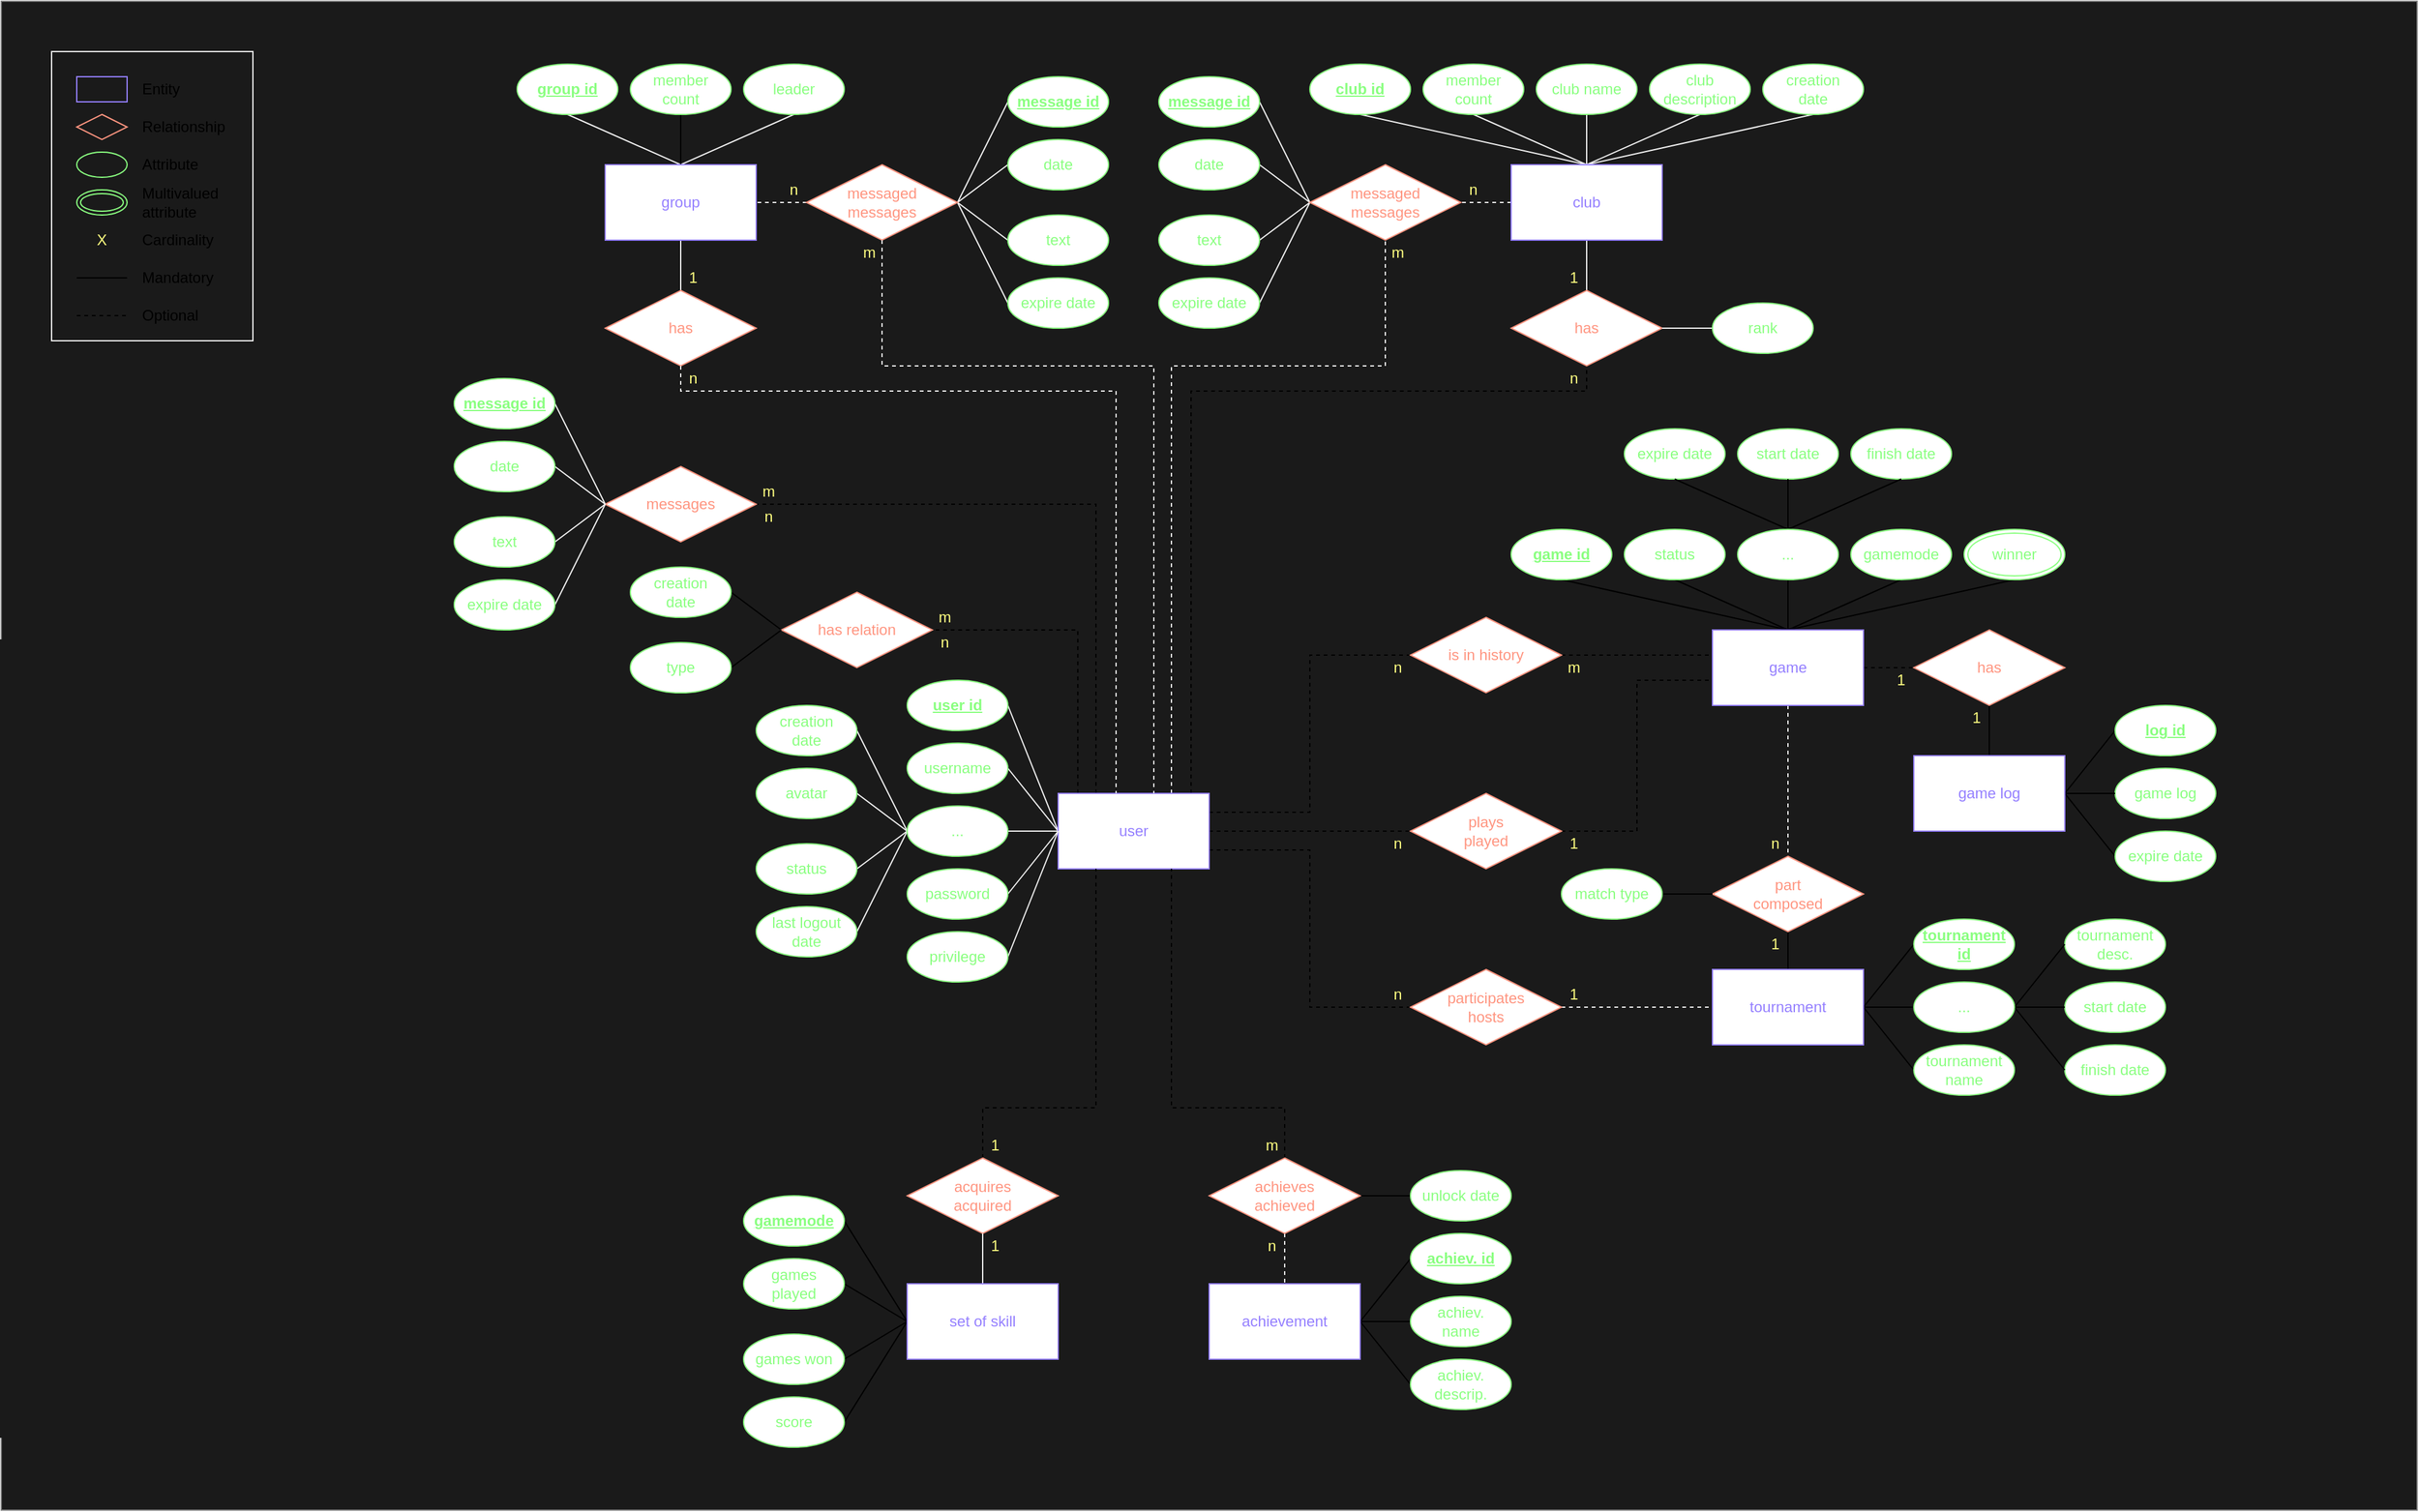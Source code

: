 <mxfile version="20.3.0" type="device" pages="6"><diagram id="O0KLCO5cQyHUk-WkrTc9" name="Master ER diagram"><mxGraphModel dx="2514" dy="1259" grid="1" gridSize="10" guides="0" tooltips="1" connect="1" arrows="1" fold="1" page="1" pageScale="1" pageWidth="1920" pageHeight="1200" math="0" shadow="0"><root><mxCell id="0"/><mxCell id="1" parent="0"/><mxCell id="rywOnMDwi4oWE0G11rNX-1" value="" style="rounded=0;whiteSpace=wrap;html=1;fontColor=#9580FF;strokeColor=#808080;fillColor=#1A1A1A;" parent="1" vertex="1"><mxGeometry width="1920" height="1200" as="geometry"/></mxCell><mxCell id="8tSFsAsvO-TfiWapx53t-162" value="" style="rounded=0;whiteSpace=wrap;html=1;strokeColor=#F0F0F0;fontColor=#FF9580;fillColor=none;" parent="1" vertex="1"><mxGeometry x="40" y="40" width="160" height="230" as="geometry"/></mxCell><mxCell id="8tSFsAsvO-TfiWapx53t-5" style="edgeStyle=orthogonalEdgeStyle;rounded=0;jumpStyle=arc;jumpSize=16;orthogonalLoop=1;jettySize=auto;html=1;entryX=0.5;entryY=1;entryDx=0;entryDy=0;strokeColor=#F0F0F0;endArrow=none;endFill=0;endSize=6;dashed=1;exitX=0.75;exitY=0;exitDx=0;exitDy=0;exitPerimeter=0;" parent="1" source="8tSFsAsvO-TfiWapx53t-9" target="8tSFsAsvO-TfiWapx53t-54" edge="1"><mxGeometry relative="1" as="geometry"><Array as="points"><mxPoint x="930" y="290"/><mxPoint x="1100" y="290"/></Array><mxPoint x="930" y="620" as="sourcePoint"/></mxGeometry></mxCell><mxCell id="8tSFsAsvO-TfiWapx53t-6" style="rounded=0;jumpStyle=arc;jumpSize=16;orthogonalLoop=1;jettySize=auto;html=1;exitX=0;exitY=0.5;exitDx=0;exitDy=0;entryX=1;entryY=0.5;entryDx=0;entryDy=0;strokeColor=#F0F0F0;endArrow=none;endFill=0;endSize=6;" parent="1" source="8tSFsAsvO-TfiWapx53t-9" target="8tSFsAsvO-TfiWapx53t-70" edge="1"><mxGeometry relative="1" as="geometry"/></mxCell><mxCell id="8tSFsAsvO-TfiWapx53t-7" style="edgeStyle=none;rounded=0;jumpStyle=arc;jumpSize=16;orthogonalLoop=1;jettySize=auto;html=1;exitX=0;exitY=0.5;exitDx=0;exitDy=0;entryX=1;entryY=0.5;entryDx=0;entryDy=0;strokeColor=#F0F0F0;endArrow=none;endFill=0;endSize=6;" parent="1" source="8tSFsAsvO-TfiWapx53t-9" target="8tSFsAsvO-TfiWapx53t-71" edge="1"><mxGeometry relative="1" as="geometry"/></mxCell><mxCell id="8tSFsAsvO-TfiWapx53t-8" style="edgeStyle=none;rounded=0;jumpStyle=arc;jumpSize=16;orthogonalLoop=1;jettySize=auto;html=1;exitX=0;exitY=0.5;exitDx=0;exitDy=0;entryX=1;entryY=0.5;entryDx=0;entryDy=0;strokeColor=#F0F0F0;endArrow=none;endFill=0;endSize=6;" parent="1" source="8tSFsAsvO-TfiWapx53t-9" target="8tSFsAsvO-TfiWapx53t-82" edge="1"><mxGeometry relative="1" as="geometry"/></mxCell><mxCell id="1tDjzJtIJJYCNui0zQ_--79" style="edgeStyle=orthogonalEdgeStyle;rounded=0;jumpStyle=arc;jumpSize=20;orthogonalLoop=1;jettySize=auto;html=1;exitX=0.25;exitY=0;exitDx=0;exitDy=0;exitPerimeter=0;entryX=1;entryY=0.5;entryDx=0;entryDy=0;dashed=1;startArrow=none;startFill=0;endArrow=none;endFill=0;startSize=12;endSize=0;targetPerimeterSpacing=0;" parent="1" source="8tSFsAsvO-TfiWapx53t-9" target="8tSFsAsvO-TfiWapx53t-11" edge="1"><mxGeometry relative="1" as="geometry"/></mxCell><mxCell id="1tDjzJtIJJYCNui0zQ_--80" style="edgeStyle=orthogonalEdgeStyle;rounded=0;jumpStyle=arc;jumpSize=20;orthogonalLoop=1;jettySize=auto;html=1;exitX=0.88;exitY=0;exitDx=0;exitDy=0;exitPerimeter=0;entryX=0.5;entryY=1;entryDx=0;entryDy=0;dashed=1;startArrow=none;startFill=0;endArrow=none;endFill=0;startSize=12;endSize=0;targetPerimeterSpacing=0;" parent="1" source="8tSFsAsvO-TfiWapx53t-9" target="8tSFsAsvO-TfiWapx53t-41" edge="1"><mxGeometry relative="1" as="geometry"><Array as="points"><mxPoint x="946" y="310"/><mxPoint x="1260" y="310"/></Array></mxGeometry></mxCell><mxCell id="1tDjzJtIJJYCNui0zQ_--81" style="edgeStyle=orthogonalEdgeStyle;rounded=0;jumpStyle=arc;jumpSize=20;orthogonalLoop=1;jettySize=auto;html=1;exitX=0.13;exitY=0;exitDx=0;exitDy=0;exitPerimeter=0;entryX=1;entryY=0.5;entryDx=0;entryDy=0;dashed=1;startArrow=none;startFill=0;endArrow=none;endFill=0;startSize=12;endSize=0;targetPerimeterSpacing=0;" parent="1" source="8tSFsAsvO-TfiWapx53t-9" target="1tDjzJtIJJYCNui0zQ_--67" edge="1"><mxGeometry relative="1" as="geometry"/></mxCell><mxCell id="1tDjzJtIJJYCNui0zQ_--82" style="edgeStyle=orthogonalEdgeStyle;rounded=0;jumpStyle=arc;jumpSize=20;orthogonalLoop=1;jettySize=auto;html=1;exitX=1;exitY=0.5;exitDx=0;exitDy=0;exitPerimeter=0;entryX=0;entryY=0.5;entryDx=0;entryDy=0;dashed=1;startArrow=none;startFill=0;endArrow=none;endFill=0;startSize=12;endSize=0;targetPerimeterSpacing=0;" parent="1" source="8tSFsAsvO-TfiWapx53t-9" target="1tDjzJtIJJYCNui0zQ_--15" edge="1"><mxGeometry relative="1" as="geometry"/></mxCell><mxCell id="1tDjzJtIJJYCNui0zQ_--83" style="edgeStyle=orthogonalEdgeStyle;rounded=0;jumpStyle=arc;jumpSize=20;orthogonalLoop=1;jettySize=auto;html=1;exitX=1;exitY=0.75;exitDx=0;exitDy=0;exitPerimeter=0;entryX=0;entryY=0.5;entryDx=0;entryDy=0;dashed=1;startArrow=none;startFill=0;endArrow=none;endFill=0;startSize=12;endSize=0;targetPerimeterSpacing=0;" parent="1" source="8tSFsAsvO-TfiWapx53t-9" target="1tDjzJtIJJYCNui0zQ_--17" edge="1"><mxGeometry relative="1" as="geometry"/></mxCell><mxCell id="1tDjzJtIJJYCNui0zQ_--84" style="edgeStyle=orthogonalEdgeStyle;rounded=0;jumpStyle=arc;jumpSize=20;orthogonalLoop=1;jettySize=auto;html=1;exitX=1;exitY=0.25;exitDx=0;exitDy=0;exitPerimeter=0;entryX=0;entryY=0.5;entryDx=0;entryDy=0;dashed=1;startArrow=none;startFill=0;endArrow=none;endFill=0;startSize=12;endSize=0;targetPerimeterSpacing=0;" parent="1" source="8tSFsAsvO-TfiWapx53t-9" target="1tDjzJtIJJYCNui0zQ_--35" edge="1"><mxGeometry relative="1" as="geometry"/></mxCell><mxCell id="8tSFsAsvO-TfiWapx53t-9" value="user" style="rounded=0;whiteSpace=wrap;html=1;fontColor=#9580FF;strokeColor=#9580FF;points=[[0,0,0,0,0],[0,0.25,0,0,0],[0,0.5,0,0,0],[0,0.75,0,0,0],[0,1,0,0,0],[0.13,0,0,0,0],[0.25,0,0,0,0],[0.25,1,0,0,0],[0.38,0,0,0,0],[0.5,0,0,0,0],[0.5,1,0,0,0],[0.63,0,0,0,0],[0.75,0,0,0,0],[0.75,1,0,0,0],[0.88,0,0,0,0],[1,0,0,0,0],[1,0.25,0,0,0],[1,0.5,0,0,0],[1,0.75,0,0,0],[1,1,0,0,0]];" parent="1" vertex="1"><mxGeometry x="840" y="630" width="120" height="60" as="geometry"/></mxCell><mxCell id="8tSFsAsvO-TfiWapx53t-11" value="messages" style="shape=rhombus;perimeter=rhombusPerimeter;whiteSpace=wrap;html=1;align=center;fontColor=#FF9580;strokeColor=#FF9580;" parent="1" vertex="1"><mxGeometry x="480" y="370" width="120" height="60" as="geometry"/></mxCell><mxCell id="8tSFsAsvO-TfiWapx53t-14" style="edgeStyle=orthogonalEdgeStyle;rounded=0;jumpStyle=arc;jumpSize=16;orthogonalLoop=1;jettySize=auto;html=1;exitX=0.5;exitY=1;exitDx=0;exitDy=0;entryX=0.5;entryY=0;entryDx=0;entryDy=0;strokeColor=#F0F0F0;endArrow=none;endFill=0;endSize=6;dashed=1;" parent="1" source="8tSFsAsvO-TfiWapx53t-15" target="8tSFsAsvO-TfiWapx53t-17" edge="1"><mxGeometry relative="1" as="geometry"/></mxCell><mxCell id="iOjHDYsXQf6Z7nlJhOZk-4" style="edgeStyle=none;rounded=0;orthogonalLoop=1;jettySize=auto;html=1;exitX=1;exitY=0.5;exitDx=0;exitDy=0;entryX=0;entryY=0.5;entryDx=0;entryDy=0;endArrow=none;endFill=0;" parent="1" source="8tSFsAsvO-TfiWapx53t-15" target="8tSFsAsvO-TfiWapx53t-32" edge="1"><mxGeometry relative="1" as="geometry"/></mxCell><mxCell id="iOjHDYsXQf6Z7nlJhOZk-10" style="edgeStyle=orthogonalEdgeStyle;rounded=0;orthogonalLoop=1;jettySize=auto;html=1;exitX=0.5;exitY=0;exitDx=0;exitDy=0;entryX=0.75;entryY=1;entryDx=0;entryDy=0;entryPerimeter=0;endArrow=none;endFill=0;dashed=1;" parent="1" source="8tSFsAsvO-TfiWapx53t-15" target="8tSFsAsvO-TfiWapx53t-9" edge="1"><mxGeometry relative="1" as="geometry"><Array as="points"><mxPoint x="1020" y="880"/><mxPoint x="930" y="880"/></Array></mxGeometry></mxCell><mxCell id="8tSFsAsvO-TfiWapx53t-15" value="achieves&lt;br&gt;achieved" style="shape=rhombus;perimeter=rhombusPerimeter;whiteSpace=wrap;html=1;align=center;fontColor=#FF9580;strokeColor=#FF9580;" parent="1" vertex="1"><mxGeometry x="960" y="920" width="120" height="60" as="geometry"/></mxCell><mxCell id="iOjHDYsXQf6Z7nlJhOZk-9" style="edgeStyle=orthogonalEdgeStyle;rounded=0;orthogonalLoop=1;jettySize=auto;html=1;exitX=0.5;exitY=0;exitDx=0;exitDy=0;entryX=0.25;entryY=1;entryDx=0;entryDy=0;entryPerimeter=0;endArrow=none;endFill=0;dashed=1;" parent="1" source="8tSFsAsvO-TfiWapx53t-16" target="8tSFsAsvO-TfiWapx53t-9" edge="1"><mxGeometry relative="1" as="geometry"><Array as="points"><mxPoint x="780" y="880"/><mxPoint x="870" y="880"/></Array></mxGeometry></mxCell><mxCell id="8tSFsAsvO-TfiWapx53t-16" value="acquires&lt;br&gt;acquired" style="shape=rhombus;perimeter=rhombusPerimeter;whiteSpace=wrap;html=1;align=center;fontColor=#FF9580;strokeColor=#FF9580;" parent="1" vertex="1"><mxGeometry x="720" y="920" width="120" height="60" as="geometry"/></mxCell><mxCell id="iOjHDYsXQf6Z7nlJhOZk-1" style="rounded=0;orthogonalLoop=1;jettySize=auto;html=1;exitX=1;exitY=0.5;exitDx=0;exitDy=0;entryX=0;entryY=0.5;entryDx=0;entryDy=0;endArrow=none;endFill=0;" parent="1" source="8tSFsAsvO-TfiWapx53t-17" target="8tSFsAsvO-TfiWapx53t-28" edge="1"><mxGeometry relative="1" as="geometry"/></mxCell><mxCell id="iOjHDYsXQf6Z7nlJhOZk-2" style="edgeStyle=none;rounded=0;orthogonalLoop=1;jettySize=auto;html=1;exitX=1;exitY=0.5;exitDx=0;exitDy=0;entryX=0;entryY=0.5;entryDx=0;entryDy=0;endArrow=none;endFill=0;" parent="1" source="8tSFsAsvO-TfiWapx53t-17" target="8tSFsAsvO-TfiWapx53t-26" edge="1"><mxGeometry relative="1" as="geometry"/></mxCell><mxCell id="iOjHDYsXQf6Z7nlJhOZk-3" style="edgeStyle=none;rounded=0;orthogonalLoop=1;jettySize=auto;html=1;exitX=1;exitY=0.5;exitDx=0;exitDy=0;entryX=0;entryY=0.5;entryDx=0;entryDy=0;endArrow=none;endFill=0;" parent="1" source="8tSFsAsvO-TfiWapx53t-17" target="8tSFsAsvO-TfiWapx53t-30" edge="1"><mxGeometry relative="1" as="geometry"/></mxCell><mxCell id="8tSFsAsvO-TfiWapx53t-17" value="achievement" style="rounded=0;whiteSpace=wrap;html=1;fontColor=#9580FF;strokeColor=#9580FF;" parent="1" vertex="1"><mxGeometry x="960" y="1020" width="120" height="60" as="geometry"/></mxCell><mxCell id="8tSFsAsvO-TfiWapx53t-18" style="edgeStyle=orthogonalEdgeStyle;rounded=0;jumpStyle=arc;jumpSize=16;orthogonalLoop=1;jettySize=auto;html=1;exitX=0.5;exitY=0;exitDx=0;exitDy=0;entryX=0.5;entryY=1;entryDx=0;entryDy=0;strokeColor=#F0F0F0;endArrow=none;endFill=0;endSize=6;" parent="1" source="8tSFsAsvO-TfiWapx53t-24" target="8tSFsAsvO-TfiWapx53t-16" edge="1"><mxGeometry relative="1" as="geometry"/></mxCell><mxCell id="iOjHDYsXQf6Z7nlJhOZk-5" style="edgeStyle=none;rounded=0;orthogonalLoop=1;jettySize=auto;html=1;exitX=0;exitY=0.5;exitDx=0;exitDy=0;entryX=1;entryY=0.5;entryDx=0;entryDy=0;endArrow=none;endFill=0;" parent="1" source="8tSFsAsvO-TfiWapx53t-24" target="8tSFsAsvO-TfiWapx53t-36" edge="1"><mxGeometry relative="1" as="geometry"/></mxCell><mxCell id="iOjHDYsXQf6Z7nlJhOZk-6" style="edgeStyle=none;rounded=0;orthogonalLoop=1;jettySize=auto;html=1;exitX=0;exitY=0.5;exitDx=0;exitDy=0;entryX=1;entryY=0.5;entryDx=0;entryDy=0;endArrow=none;endFill=0;" parent="1" source="8tSFsAsvO-TfiWapx53t-24" target="8tSFsAsvO-TfiWapx53t-37" edge="1"><mxGeometry relative="1" as="geometry"/></mxCell><mxCell id="iOjHDYsXQf6Z7nlJhOZk-7" style="edgeStyle=none;rounded=0;orthogonalLoop=1;jettySize=auto;html=1;exitX=0;exitY=0.5;exitDx=0;exitDy=0;entryX=1;entryY=0.5;entryDx=0;entryDy=0;endArrow=none;endFill=0;" parent="1" source="8tSFsAsvO-TfiWapx53t-24" target="8tSFsAsvO-TfiWapx53t-35" edge="1"><mxGeometry relative="1" as="geometry"/></mxCell><mxCell id="iOjHDYsXQf6Z7nlJhOZk-8" style="edgeStyle=none;rounded=0;orthogonalLoop=1;jettySize=auto;html=1;exitX=0;exitY=0.5;exitDx=0;exitDy=0;entryX=1;entryY=0.5;entryDx=0;entryDy=0;endArrow=none;endFill=0;" parent="1" source="8tSFsAsvO-TfiWapx53t-24" target="8tSFsAsvO-TfiWapx53t-34" edge="1"><mxGeometry relative="1" as="geometry"/></mxCell><mxCell id="8tSFsAsvO-TfiWapx53t-24" value="set of skill" style="rounded=0;whiteSpace=wrap;html=1;fontColor=#9580FF;strokeColor=#9580FF;" parent="1" vertex="1"><mxGeometry x="720" y="1020" width="120" height="60" as="geometry"/></mxCell><mxCell id="8tSFsAsvO-TfiWapx53t-26" value="&lt;b&gt;&lt;u&gt;achiev. id&lt;/u&gt;&lt;/b&gt;" style="ellipse;whiteSpace=wrap;html=1;align=center;fontColor=#8AFF80;strokeColor=#8AFF80;" parent="1" vertex="1"><mxGeometry x="1120" y="980" width="80" height="40" as="geometry"/></mxCell><mxCell id="8tSFsAsvO-TfiWapx53t-28" value="achiev.&lt;br&gt;name" style="ellipse;whiteSpace=wrap;html=1;align=center;fontColor=#8AFF80;strokeColor=#8AFF80;" parent="1" vertex="1"><mxGeometry x="1120" y="1030" width="80" height="40" as="geometry"/></mxCell><mxCell id="8tSFsAsvO-TfiWapx53t-30" value="achiev.&lt;br&gt;descrip." style="ellipse;whiteSpace=wrap;html=1;align=center;fontColor=#8AFF80;strokeColor=#8AFF80;" parent="1" vertex="1"><mxGeometry x="1120" y="1080" width="80" height="40" as="geometry"/></mxCell><mxCell id="8tSFsAsvO-TfiWapx53t-32" value="unlock date" style="ellipse;whiteSpace=wrap;html=1;align=center;fontColor=#8AFF80;strokeColor=#8AFF80;" parent="1" vertex="1"><mxGeometry x="1120" y="930" width="80" height="40" as="geometry"/></mxCell><mxCell id="8tSFsAsvO-TfiWapx53t-34" value="&lt;u&gt;&lt;b&gt;gamemode&lt;/b&gt;&lt;/u&gt;" style="ellipse;whiteSpace=wrap;html=1;align=center;fontColor=#8AFF80;strokeColor=#8AFF80;" parent="1" vertex="1"><mxGeometry x="590" y="950" width="80" height="40" as="geometry"/></mxCell><mxCell id="8tSFsAsvO-TfiWapx53t-35" value="games&lt;br&gt;played" style="ellipse;whiteSpace=wrap;html=1;align=center;fontColor=#8AFF80;strokeColor=#8AFF80;" parent="1" vertex="1"><mxGeometry x="590" y="1000" width="80" height="40" as="geometry"/></mxCell><mxCell id="8tSFsAsvO-TfiWapx53t-36" value="games won" style="ellipse;whiteSpace=wrap;html=1;align=center;fontColor=#8AFF80;strokeColor=#8AFF80;" parent="1" vertex="1"><mxGeometry x="590" y="1060" width="80" height="40" as="geometry"/></mxCell><mxCell id="8tSFsAsvO-TfiWapx53t-37" value="score" style="ellipse;whiteSpace=wrap;html=1;align=center;fontColor=#8AFF80;strokeColor=#8AFF80;" parent="1" vertex="1"><mxGeometry x="590" y="1110" width="80" height="40" as="geometry"/></mxCell><mxCell id="8tSFsAsvO-TfiWapx53t-38" style="edgeStyle=orthogonalEdgeStyle;rounded=0;jumpStyle=arc;jumpSize=16;orthogonalLoop=1;jettySize=auto;html=1;exitX=0.5;exitY=0;exitDx=0;exitDy=0;entryX=0.5;entryY=1;entryDx=0;entryDy=0;strokeColor=#F0F0F0;endArrow=none;endFill=0;endSize=6;" parent="1" source="8tSFsAsvO-TfiWapx53t-39" target="8tSFsAsvO-TfiWapx53t-58" edge="1"><mxGeometry relative="1" as="geometry"/></mxCell><mxCell id="8tSFsAsvO-TfiWapx53t-39" value="has" style="shape=rhombus;perimeter=rhombusPerimeter;whiteSpace=wrap;html=1;align=center;fontColor=#FF9580;strokeColor=#FF9580;" parent="1" vertex="1"><mxGeometry x="480" y="230" width="120" height="60" as="geometry"/></mxCell><mxCell id="8tSFsAsvO-TfiWapx53t-40" style="edgeStyle=orthogonalEdgeStyle;rounded=0;jumpStyle=arc;jumpSize=16;orthogonalLoop=1;jettySize=auto;html=1;exitX=0.5;exitY=0;exitDx=0;exitDy=0;entryX=0.5;entryY=1;entryDx=0;entryDy=0;strokeColor=#F0F0F0;endArrow=none;endFill=0;endSize=6;" parent="1" source="8tSFsAsvO-TfiWapx53t-41" target="8tSFsAsvO-TfiWapx53t-65" edge="1"><mxGeometry relative="1" as="geometry"/></mxCell><mxCell id="8tSFsAsvO-TfiWapx53t-41" value="has" style="shape=rhombus;perimeter=rhombusPerimeter;whiteSpace=wrap;html=1;align=center;fontColor=#FF9580;strokeColor=#FF9580;" parent="1" vertex="1"><mxGeometry x="1200" y="230" width="120" height="60" as="geometry"/></mxCell><mxCell id="8tSFsAsvO-TfiWapx53t-42" style="edgeStyle=orthogonalEdgeStyle;rounded=0;jumpStyle=arc;jumpSize=16;orthogonalLoop=1;jettySize=auto;html=1;exitX=0.5;exitY=1;exitDx=0;exitDy=0;strokeColor=#F0F0F0;endArrow=none;endFill=0;endSize=6;dashed=1;entryX=0.38;entryY=0;entryDx=0;entryDy=0;entryPerimeter=0;" parent="1" source="8tSFsAsvO-TfiWapx53t-39" target="8tSFsAsvO-TfiWapx53t-9" edge="1"><mxGeometry relative="1" as="geometry"><mxPoint x="890" y="620" as="targetPoint"/><Array as="points"><mxPoint x="540" y="310"/><mxPoint x="886" y="310"/><mxPoint x="886" y="630"/></Array></mxGeometry></mxCell><mxCell id="8tSFsAsvO-TfiWapx53t-43" style="edgeStyle=orthogonalEdgeStyle;rounded=0;jumpStyle=arc;jumpSize=16;orthogonalLoop=1;jettySize=auto;html=1;exitX=0;exitY=0.5;exitDx=0;exitDy=0;entryX=1;entryY=0.5;entryDx=0;entryDy=0;strokeColor=#F0F0F0;endArrow=none;endFill=0;endSize=6;dashed=1;" parent="1" source="8tSFsAsvO-TfiWapx53t-48" target="8tSFsAsvO-TfiWapx53t-58" edge="1"><mxGeometry relative="1" as="geometry"/></mxCell><mxCell id="8tSFsAsvO-TfiWapx53t-44" style="edgeStyle=none;rounded=0;jumpStyle=arc;jumpSize=16;orthogonalLoop=1;jettySize=auto;html=1;exitX=1;exitY=0.5;exitDx=0;exitDy=0;entryX=0;entryY=0.5;entryDx=0;entryDy=0;strokeColor=#F0F0F0;endArrow=none;endFill=0;endSize=6;" parent="1" source="8tSFsAsvO-TfiWapx53t-48" target="8tSFsAsvO-TfiWapx53t-95" edge="1"><mxGeometry relative="1" as="geometry"/></mxCell><mxCell id="8tSFsAsvO-TfiWapx53t-45" style="edgeStyle=none;rounded=0;jumpStyle=arc;jumpSize=16;orthogonalLoop=1;jettySize=auto;html=1;exitX=1;exitY=0.5;exitDx=0;exitDy=0;entryX=0;entryY=0.5;entryDx=0;entryDy=0;strokeColor=#F0F0F0;endArrow=none;endFill=0;endSize=6;" parent="1" source="8tSFsAsvO-TfiWapx53t-48" target="8tSFsAsvO-TfiWapx53t-96" edge="1"><mxGeometry relative="1" as="geometry"/></mxCell><mxCell id="8tSFsAsvO-TfiWapx53t-46" style="edgeStyle=none;rounded=0;jumpStyle=arc;jumpSize=16;orthogonalLoop=1;jettySize=auto;html=1;exitX=1;exitY=0.5;exitDx=0;exitDy=0;entryX=0;entryY=0.5;entryDx=0;entryDy=0;strokeColor=#F0F0F0;endArrow=none;endFill=0;endSize=6;" parent="1" source="8tSFsAsvO-TfiWapx53t-48" target="8tSFsAsvO-TfiWapx53t-97" edge="1"><mxGeometry relative="1" as="geometry"/></mxCell><mxCell id="8tSFsAsvO-TfiWapx53t-47" style="edgeStyle=none;rounded=0;jumpStyle=arc;jumpSize=16;orthogonalLoop=1;jettySize=auto;html=1;exitX=1;exitY=0.5;exitDx=0;exitDy=0;entryX=0;entryY=0.5;entryDx=0;entryDy=0;strokeColor=#F0F0F0;endArrow=none;endFill=0;endSize=6;" parent="1" source="8tSFsAsvO-TfiWapx53t-48" target="8tSFsAsvO-TfiWapx53t-98" edge="1"><mxGeometry relative="1" as="geometry"/></mxCell><mxCell id="8tSFsAsvO-TfiWapx53t-48" value="messaged&lt;br&gt;messages" style="shape=rhombus;perimeter=rhombusPerimeter;whiteSpace=wrap;html=1;align=center;fontColor=#FF9580;strokeColor=#FF9580;" parent="1" vertex="1"><mxGeometry x="640" y="130" width="120" height="60" as="geometry"/></mxCell><mxCell id="8tSFsAsvO-TfiWapx53t-49" style="edgeStyle=orthogonalEdgeStyle;rounded=0;jumpStyle=arc;jumpSize=16;orthogonalLoop=1;jettySize=auto;html=1;exitX=0.5;exitY=1;exitDx=0;exitDy=0;strokeColor=#F0F0F0;endArrow=none;endFill=0;endSize=6;dashed=1;entryX=0.63;entryY=0;entryDx=0;entryDy=0;entryPerimeter=0;" parent="1" source="8tSFsAsvO-TfiWapx53t-48" target="8tSFsAsvO-TfiWapx53t-9" edge="1"><mxGeometry relative="1" as="geometry"><mxPoint x="910" y="620" as="targetPoint"/><Array as="points"><mxPoint x="700" y="290"/><mxPoint x="916" y="290"/><mxPoint x="916" y="630"/></Array></mxGeometry></mxCell><mxCell id="8tSFsAsvO-TfiWapx53t-50" style="edgeStyle=none;rounded=0;jumpStyle=arc;jumpSize=16;orthogonalLoop=1;jettySize=auto;html=1;exitX=0;exitY=0.5;exitDx=0;exitDy=0;entryX=1;entryY=0.5;entryDx=0;entryDy=0;strokeColor=#F0F0F0;endArrow=none;endFill=0;endSize=6;" parent="1" source="8tSFsAsvO-TfiWapx53t-54" target="8tSFsAsvO-TfiWapx53t-99" edge="1"><mxGeometry relative="1" as="geometry"/></mxCell><mxCell id="8tSFsAsvO-TfiWapx53t-51" style="edgeStyle=none;rounded=0;jumpStyle=arc;jumpSize=16;orthogonalLoop=1;jettySize=auto;html=1;exitX=0;exitY=0.5;exitDx=0;exitDy=0;entryX=1;entryY=0.5;entryDx=0;entryDy=0;strokeColor=#F0F0F0;endArrow=none;endFill=0;endSize=6;" parent="1" source="8tSFsAsvO-TfiWapx53t-54" target="8tSFsAsvO-TfiWapx53t-100" edge="1"><mxGeometry relative="1" as="geometry"/></mxCell><mxCell id="8tSFsAsvO-TfiWapx53t-52" style="edgeStyle=none;rounded=0;jumpStyle=arc;jumpSize=16;orthogonalLoop=1;jettySize=auto;html=1;exitX=0;exitY=0.5;exitDx=0;exitDy=0;entryX=1;entryY=0.5;entryDx=0;entryDy=0;strokeColor=#F0F0F0;endArrow=none;endFill=0;endSize=6;" parent="1" source="8tSFsAsvO-TfiWapx53t-54" target="8tSFsAsvO-TfiWapx53t-101" edge="1"><mxGeometry relative="1" as="geometry"/></mxCell><mxCell id="8tSFsAsvO-TfiWapx53t-53" style="edgeStyle=none;rounded=0;jumpStyle=arc;jumpSize=16;orthogonalLoop=1;jettySize=auto;html=1;exitX=0;exitY=0.5;exitDx=0;exitDy=0;entryX=1;entryY=0.5;entryDx=0;entryDy=0;strokeColor=#F0F0F0;endArrow=none;endFill=0;endSize=6;" parent="1" source="8tSFsAsvO-TfiWapx53t-54" target="8tSFsAsvO-TfiWapx53t-102" edge="1"><mxGeometry relative="1" as="geometry"/></mxCell><mxCell id="8tSFsAsvO-TfiWapx53t-54" value="messaged&lt;br&gt;messages" style="shape=rhombus;perimeter=rhombusPerimeter;whiteSpace=wrap;html=1;align=center;fontColor=#FF9580;strokeColor=#FF9580;" parent="1" vertex="1"><mxGeometry x="1040" y="130" width="120" height="60" as="geometry"/></mxCell><mxCell id="8tSFsAsvO-TfiWapx53t-56" style="edgeStyle=none;rounded=0;jumpStyle=arc;jumpSize=16;orthogonalLoop=1;jettySize=auto;html=1;exitX=0.5;exitY=0;exitDx=0;exitDy=0;entryX=0.5;entryY=1;entryDx=0;entryDy=0;strokeColor=#F0F0F0;endArrow=none;endFill=0;endSize=6;" parent="1" source="8tSFsAsvO-TfiWapx53t-58" target="8tSFsAsvO-TfiWapx53t-103" edge="1"><mxGeometry relative="1" as="geometry"/></mxCell><mxCell id="8tSFsAsvO-TfiWapx53t-57" style="edgeStyle=none;rounded=0;jumpStyle=arc;jumpSize=16;orthogonalLoop=1;jettySize=auto;html=1;exitX=0.5;exitY=0;exitDx=0;exitDy=0;entryX=0.5;entryY=1;entryDx=0;entryDy=0;strokeColor=#F0F0F0;endArrow=none;endFill=0;endSize=6;" parent="1" source="8tSFsAsvO-TfiWapx53t-58" target="8tSFsAsvO-TfiWapx53t-105" edge="1"><mxGeometry relative="1" as="geometry"/></mxCell><mxCell id="xvuwpa7tXSdsRNeRN6NE-2" style="rounded=0;orthogonalLoop=1;jettySize=auto;html=1;exitX=0.5;exitY=0;exitDx=0;exitDy=0;entryX=0.5;entryY=1;entryDx=0;entryDy=0;endArrow=none;endFill=0;" parent="1" source="8tSFsAsvO-TfiWapx53t-58" target="xvuwpa7tXSdsRNeRN6NE-1" edge="1"><mxGeometry relative="1" as="geometry"/></mxCell><mxCell id="8tSFsAsvO-TfiWapx53t-58" value="group" style="rounded=0;whiteSpace=wrap;html=1;fontColor=#9580FF;strokeColor=#9580FF;" parent="1" vertex="1"><mxGeometry x="480" y="130" width="120" height="60" as="geometry"/></mxCell><mxCell id="8tSFsAsvO-TfiWapx53t-59" style="edgeStyle=orthogonalEdgeStyle;rounded=0;jumpStyle=arc;jumpSize=16;orthogonalLoop=1;jettySize=auto;html=1;exitX=0;exitY=0.5;exitDx=0;exitDy=0;entryX=1;entryY=0.5;entryDx=0;entryDy=0;strokeColor=#F0F0F0;endArrow=none;endFill=0;endSize=6;dashed=1;" parent="1" source="8tSFsAsvO-TfiWapx53t-65" target="8tSFsAsvO-TfiWapx53t-54" edge="1"><mxGeometry relative="1" as="geometry"/></mxCell><mxCell id="8tSFsAsvO-TfiWapx53t-60" style="edgeStyle=none;rounded=0;jumpStyle=arc;jumpSize=16;orthogonalLoop=1;jettySize=auto;html=1;exitX=0.5;exitY=0;exitDx=0;exitDy=0;entryX=0.5;entryY=1;entryDx=0;entryDy=0;strokeColor=#F0F0F0;endArrow=none;endFill=0;endSize=6;" parent="1" source="8tSFsAsvO-TfiWapx53t-65" target="8tSFsAsvO-TfiWapx53t-106" edge="1"><mxGeometry relative="1" as="geometry"/></mxCell><mxCell id="8tSFsAsvO-TfiWapx53t-61" style="edgeStyle=none;rounded=0;jumpStyle=arc;jumpSize=16;orthogonalLoop=1;jettySize=auto;html=1;exitX=0.5;exitY=0;exitDx=0;exitDy=0;entryX=0.5;entryY=1;entryDx=0;entryDy=0;strokeColor=#F0F0F0;endArrow=none;endFill=0;endSize=6;" parent="1" source="8tSFsAsvO-TfiWapx53t-65" target="8tSFsAsvO-TfiWapx53t-107" edge="1"><mxGeometry relative="1" as="geometry"/></mxCell><mxCell id="8tSFsAsvO-TfiWapx53t-62" style="edgeStyle=none;rounded=0;jumpStyle=arc;jumpSize=16;orthogonalLoop=1;jettySize=auto;html=1;exitX=0.5;exitY=0;exitDx=0;exitDy=0;entryX=0.5;entryY=1;entryDx=0;entryDy=0;strokeColor=#F0F0F0;endArrow=none;endFill=0;endSize=6;" parent="1" source="8tSFsAsvO-TfiWapx53t-65" target="8tSFsAsvO-TfiWapx53t-108" edge="1"><mxGeometry relative="1" as="geometry"/></mxCell><mxCell id="8tSFsAsvO-TfiWapx53t-63" style="edgeStyle=none;rounded=0;jumpStyle=arc;jumpSize=16;orthogonalLoop=1;jettySize=auto;html=1;exitX=0.5;exitY=0;exitDx=0;exitDy=0;entryX=0.5;entryY=1;entryDx=0;entryDy=0;strokeColor=#F0F0F0;endArrow=none;endFill=0;endSize=6;" parent="1" source="8tSFsAsvO-TfiWapx53t-65" target="8tSFsAsvO-TfiWapx53t-109" edge="1"><mxGeometry relative="1" as="geometry"/></mxCell><mxCell id="8tSFsAsvO-TfiWapx53t-64" style="edgeStyle=none;rounded=0;jumpStyle=arc;jumpSize=16;orthogonalLoop=1;jettySize=auto;html=1;exitX=0.5;exitY=0;exitDx=0;exitDy=0;entryX=0.5;entryY=1;entryDx=0;entryDy=0;strokeColor=#F0F0F0;endArrow=none;endFill=0;endSize=6;" parent="1" source="8tSFsAsvO-TfiWapx53t-65" target="8tSFsAsvO-TfiWapx53t-110" edge="1"><mxGeometry relative="1" as="geometry"/></mxCell><mxCell id="8tSFsAsvO-TfiWapx53t-65" value="club" style="rounded=0;whiteSpace=wrap;html=1;fontColor=#9580FF;strokeColor=#9580FF;" parent="1" vertex="1"><mxGeometry x="1200" y="130" width="120" height="60" as="geometry"/></mxCell><mxCell id="8tSFsAsvO-TfiWapx53t-68" style="edgeStyle=none;rounded=0;jumpStyle=arc;jumpSize=16;orthogonalLoop=1;jettySize=auto;html=1;exitX=1;exitY=0.5;exitDx=0;exitDy=0;entryX=0;entryY=0.5;entryDx=0;entryDy=0;strokeColor=#F0F0F0;endArrow=none;endFill=0;endSize=6;" parent="1" source="8tSFsAsvO-TfiWapx53t-69" target="8tSFsAsvO-TfiWapx53t-82" edge="1"><mxGeometry relative="1" as="geometry"/></mxCell><mxCell id="8tSFsAsvO-TfiWapx53t-69" value="last logout&lt;br&gt;date" style="ellipse;whiteSpace=wrap;html=1;align=center;fontColor=#8AFF80;strokeColor=#8AFF80;" parent="1" vertex="1"><mxGeometry x="600" y="720" width="80" height="40" as="geometry"/></mxCell><mxCell id="8tSFsAsvO-TfiWapx53t-70" value="&lt;u&gt;&lt;b&gt;user id&lt;/b&gt;&lt;/u&gt;" style="ellipse;whiteSpace=wrap;html=1;align=center;fontColor=#8AFF80;strokeColor=#8AFF80;" parent="1" vertex="1"><mxGeometry x="720" y="540" width="80" height="40" as="geometry"/></mxCell><mxCell id="8tSFsAsvO-TfiWapx53t-71" value="username" style="ellipse;whiteSpace=wrap;html=1;align=center;fontColor=#8AFF80;strokeColor=#8AFF80;" parent="1" vertex="1"><mxGeometry x="720" y="590" width="80" height="40" as="geometry"/></mxCell><mxCell id="8tSFsAsvO-TfiWapx53t-72" style="edgeStyle=none;rounded=0;jumpStyle=arc;jumpSize=16;orthogonalLoop=1;jettySize=auto;html=1;exitX=1;exitY=0.5;exitDx=0;exitDy=0;entryX=0;entryY=0.5;entryDx=0;entryDy=0;strokeColor=#F0F0F0;endArrow=none;endFill=0;endSize=6;" parent="1" source="8tSFsAsvO-TfiWapx53t-73" target="8tSFsAsvO-TfiWapx53t-9" edge="1"><mxGeometry relative="1" as="geometry"/></mxCell><mxCell id="8tSFsAsvO-TfiWapx53t-73" value="password" style="ellipse;whiteSpace=wrap;html=1;align=center;fontColor=#8AFF80;strokeColor=#8AFF80;" parent="1" vertex="1"><mxGeometry x="720" y="690" width="80" height="40" as="geometry"/></mxCell><mxCell id="8tSFsAsvO-TfiWapx53t-74" style="edgeStyle=none;rounded=0;jumpStyle=arc;jumpSize=16;orthogonalLoop=1;jettySize=auto;html=1;exitX=1;exitY=0.5;exitDx=0;exitDy=0;entryX=0;entryY=0.5;entryDx=0;entryDy=0;strokeColor=#F0F0F0;endArrow=none;endFill=0;endSize=6;" parent="1" source="8tSFsAsvO-TfiWapx53t-75" target="8tSFsAsvO-TfiWapx53t-9" edge="1"><mxGeometry relative="1" as="geometry"/></mxCell><mxCell id="8tSFsAsvO-TfiWapx53t-75" value="privilege" style="ellipse;whiteSpace=wrap;html=1;align=center;fontColor=#8AFF80;strokeColor=#8AFF80;" parent="1" vertex="1"><mxGeometry x="720" y="740" width="80" height="40" as="geometry"/></mxCell><mxCell id="8tSFsAsvO-TfiWapx53t-76" style="edgeStyle=none;rounded=0;jumpStyle=arc;jumpSize=16;orthogonalLoop=1;jettySize=auto;html=1;exitX=1;exitY=0.5;exitDx=0;exitDy=0;entryX=0;entryY=0.5;entryDx=0;entryDy=0;strokeColor=#F0F0F0;endArrow=none;endFill=0;endSize=6;" parent="1" source="8tSFsAsvO-TfiWapx53t-77" target="8tSFsAsvO-TfiWapx53t-82" edge="1"><mxGeometry relative="1" as="geometry"/></mxCell><mxCell id="8tSFsAsvO-TfiWapx53t-77" value="status" style="ellipse;whiteSpace=wrap;html=1;align=center;fontColor=#8AFF80;strokeColor=#8AFF80;" parent="1" vertex="1"><mxGeometry x="600" y="670" width="80" height="40" as="geometry"/></mxCell><mxCell id="8tSFsAsvO-TfiWapx53t-78" style="edgeStyle=none;rounded=0;jumpStyle=arc;jumpSize=16;orthogonalLoop=1;jettySize=auto;html=1;exitX=1;exitY=0.5;exitDx=0;exitDy=0;entryX=0;entryY=0.5;entryDx=0;entryDy=0;strokeColor=#F0F0F0;endArrow=none;endFill=0;endSize=6;" parent="1" source="8tSFsAsvO-TfiWapx53t-79" target="8tSFsAsvO-TfiWapx53t-82" edge="1"><mxGeometry relative="1" as="geometry"/></mxCell><mxCell id="8tSFsAsvO-TfiWapx53t-79" value="avatar" style="ellipse;whiteSpace=wrap;html=1;align=center;fontColor=#8AFF80;strokeColor=#8AFF80;" parent="1" vertex="1"><mxGeometry x="600" y="610" width="80" height="40" as="geometry"/></mxCell><mxCell id="8tSFsAsvO-TfiWapx53t-80" style="edgeStyle=none;rounded=0;jumpStyle=arc;jumpSize=16;orthogonalLoop=1;jettySize=auto;html=1;exitX=1;exitY=0.5;exitDx=0;exitDy=0;entryX=0;entryY=0.5;entryDx=0;entryDy=0;strokeColor=#F0F0F0;endArrow=none;endFill=0;endSize=6;" parent="1" source="8tSFsAsvO-TfiWapx53t-81" target="8tSFsAsvO-TfiWapx53t-82" edge="1"><mxGeometry relative="1" as="geometry"/></mxCell><mxCell id="8tSFsAsvO-TfiWapx53t-81" value="creation&lt;br&gt;date" style="ellipse;whiteSpace=wrap;html=1;align=center;fontColor=#8AFF80;strokeColor=#8AFF80;" parent="1" vertex="1"><mxGeometry x="600" y="560" width="80" height="40" as="geometry"/></mxCell><mxCell id="8tSFsAsvO-TfiWapx53t-82" value="..." style="ellipse;whiteSpace=wrap;html=1;align=center;fontColor=#8AFF80;strokeColor=#8AFF80;" parent="1" vertex="1"><mxGeometry x="720" y="640" width="80" height="40" as="geometry"/></mxCell><mxCell id="8tSFsAsvO-TfiWapx53t-83" style="rounded=0;jumpStyle=arc;jumpSize=16;orthogonalLoop=1;jettySize=auto;html=1;exitX=1;exitY=0.5;exitDx=0;exitDy=0;entryX=0;entryY=0.5;entryDx=0;entryDy=0;strokeColor=#F0F0F0;endArrow=none;endFill=0;endSize=6;" parent="1" source="8tSFsAsvO-TfiWapx53t-84" target="8tSFsAsvO-TfiWapx53t-11" edge="1"><mxGeometry relative="1" as="geometry"/></mxCell><mxCell id="8tSFsAsvO-TfiWapx53t-84" value="&lt;b&gt;&lt;u&gt;message id&lt;/u&gt;&lt;/b&gt;" style="ellipse;whiteSpace=wrap;html=1;align=center;fontColor=#8AFF80;strokeColor=#8AFF80;" parent="1" vertex="1"><mxGeometry x="360" y="300" width="80" height="40" as="geometry"/></mxCell><mxCell id="8tSFsAsvO-TfiWapx53t-85" style="edgeStyle=none;rounded=0;jumpStyle=arc;jumpSize=16;orthogonalLoop=1;jettySize=auto;html=1;exitX=1;exitY=0.5;exitDx=0;exitDy=0;entryX=0;entryY=0.5;entryDx=0;entryDy=0;strokeColor=#F0F0F0;endArrow=none;endFill=0;endSize=6;" parent="1" source="8tSFsAsvO-TfiWapx53t-86" target="8tSFsAsvO-TfiWapx53t-11" edge="1"><mxGeometry relative="1" as="geometry"/></mxCell><mxCell id="8tSFsAsvO-TfiWapx53t-86" value="date" style="ellipse;whiteSpace=wrap;html=1;align=center;fontColor=#8AFF80;strokeColor=#8AFF80;" parent="1" vertex="1"><mxGeometry x="360" y="350" width="80" height="40" as="geometry"/></mxCell><mxCell id="8tSFsAsvO-TfiWapx53t-87" style="edgeStyle=none;rounded=0;jumpStyle=arc;jumpSize=16;orthogonalLoop=1;jettySize=auto;html=1;exitX=1;exitY=0.5;exitDx=0;exitDy=0;entryX=0;entryY=0.5;entryDx=0;entryDy=0;strokeColor=#F0F0F0;endArrow=none;endFill=0;endSize=6;" parent="1" source="8tSFsAsvO-TfiWapx53t-88" target="8tSFsAsvO-TfiWapx53t-11" edge="1"><mxGeometry relative="1" as="geometry"/></mxCell><mxCell id="8tSFsAsvO-TfiWapx53t-88" value="text" style="ellipse;whiteSpace=wrap;html=1;align=center;fontColor=#8AFF80;strokeColor=#8AFF80;" parent="1" vertex="1"><mxGeometry x="360" y="410" width="80" height="40" as="geometry"/></mxCell><mxCell id="8tSFsAsvO-TfiWapx53t-89" style="edgeStyle=none;rounded=0;jumpStyle=arc;jumpSize=16;orthogonalLoop=1;jettySize=auto;html=1;exitX=1;exitY=0.5;exitDx=0;exitDy=0;entryX=0;entryY=0.5;entryDx=0;entryDy=0;strokeColor=#F0F0F0;endArrow=none;endFill=0;endSize=6;" parent="1" source="8tSFsAsvO-TfiWapx53t-90" target="8tSFsAsvO-TfiWapx53t-11" edge="1"><mxGeometry relative="1" as="geometry"/></mxCell><mxCell id="8tSFsAsvO-TfiWapx53t-90" value="expire date" style="ellipse;whiteSpace=wrap;html=1;align=center;fontColor=#8AFF80;strokeColor=#8AFF80;" parent="1" vertex="1"><mxGeometry x="360" y="460" width="80" height="40" as="geometry"/></mxCell><mxCell id="8tSFsAsvO-TfiWapx53t-91" style="edgeStyle=none;rounded=0;jumpStyle=arc;jumpSize=16;orthogonalLoop=1;jettySize=auto;html=1;exitX=0;exitY=0.5;exitDx=0;exitDy=0;entryX=1;entryY=0.5;entryDx=0;entryDy=0;strokeColor=#F0F0F0;endArrow=none;endFill=0;endSize=6;" parent="1" source="8tSFsAsvO-TfiWapx53t-92" target="8tSFsAsvO-TfiWapx53t-41" edge="1"><mxGeometry relative="1" as="geometry"/></mxCell><mxCell id="8tSFsAsvO-TfiWapx53t-92" value="rank" style="ellipse;whiteSpace=wrap;html=1;align=center;fontColor=#8AFF80;strokeColor=#8AFF80;" parent="1" vertex="1"><mxGeometry x="1360" y="240" width="80" height="40" as="geometry"/></mxCell><mxCell id="8tSFsAsvO-TfiWapx53t-95" value="&lt;b&gt;&lt;u&gt;message id&lt;/u&gt;&lt;/b&gt;" style="ellipse;whiteSpace=wrap;html=1;align=center;fontColor=#8AFF80;strokeColor=#8AFF80;" parent="1" vertex="1"><mxGeometry x="800" y="60" width="80" height="40" as="geometry"/></mxCell><mxCell id="8tSFsAsvO-TfiWapx53t-96" value="date" style="ellipse;whiteSpace=wrap;html=1;align=center;fontColor=#8AFF80;strokeColor=#8AFF80;" parent="1" vertex="1"><mxGeometry x="800" y="110" width="80" height="40" as="geometry"/></mxCell><mxCell id="8tSFsAsvO-TfiWapx53t-97" value="text" style="ellipse;whiteSpace=wrap;html=1;align=center;fontColor=#8AFF80;strokeColor=#8AFF80;" parent="1" vertex="1"><mxGeometry x="800" y="170" width="80" height="40" as="geometry"/></mxCell><mxCell id="8tSFsAsvO-TfiWapx53t-98" value="expire date" style="ellipse;whiteSpace=wrap;html=1;align=center;fontColor=#8AFF80;strokeColor=#8AFF80;" parent="1" vertex="1"><mxGeometry x="800" y="220" width="80" height="40" as="geometry"/></mxCell><mxCell id="8tSFsAsvO-TfiWapx53t-99" value="&lt;b&gt;&lt;u&gt;message id&lt;/u&gt;&lt;/b&gt;" style="ellipse;whiteSpace=wrap;html=1;align=center;fontColor=#8AFF80;strokeColor=#8AFF80;" parent="1" vertex="1"><mxGeometry x="920" y="60" width="80" height="40" as="geometry"/></mxCell><mxCell id="8tSFsAsvO-TfiWapx53t-100" value="date" style="ellipse;whiteSpace=wrap;html=1;align=center;fontColor=#8AFF80;strokeColor=#8AFF80;" parent="1" vertex="1"><mxGeometry x="920" y="110" width="80" height="40" as="geometry"/></mxCell><mxCell id="8tSFsAsvO-TfiWapx53t-101" value="text" style="ellipse;whiteSpace=wrap;html=1;align=center;fontColor=#8AFF80;strokeColor=#8AFF80;" parent="1" vertex="1"><mxGeometry x="920" y="170" width="80" height="40" as="geometry"/></mxCell><mxCell id="8tSFsAsvO-TfiWapx53t-102" value="expire date" style="ellipse;whiteSpace=wrap;html=1;align=center;fontColor=#8AFF80;strokeColor=#8AFF80;" parent="1" vertex="1"><mxGeometry x="920" y="220" width="80" height="40" as="geometry"/></mxCell><mxCell id="8tSFsAsvO-TfiWapx53t-103" value="&lt;b&gt;&lt;u&gt;group id&lt;/u&gt;&lt;/b&gt;" style="ellipse;whiteSpace=wrap;html=1;align=center;fontColor=#8AFF80;strokeColor=#8AFF80;" parent="1" vertex="1"><mxGeometry x="410" y="50" width="80" height="40" as="geometry"/></mxCell><mxCell id="8tSFsAsvO-TfiWapx53t-105" value="leader" style="ellipse;whiteSpace=wrap;html=1;align=center;fontColor=#8AFF80;strokeColor=#8AFF80;" parent="1" vertex="1"><mxGeometry x="590" y="50" width="80" height="40" as="geometry"/></mxCell><mxCell id="8tSFsAsvO-TfiWapx53t-106" value="&lt;b&gt;&lt;u&gt;club id&lt;/u&gt;&lt;/b&gt;" style="ellipse;whiteSpace=wrap;html=1;align=center;fontColor=#8AFF80;strokeColor=#8AFF80;" parent="1" vertex="1"><mxGeometry x="1040" y="50" width="80" height="40" as="geometry"/></mxCell><mxCell id="8tSFsAsvO-TfiWapx53t-107" value="member&lt;br&gt;count" style="ellipse;whiteSpace=wrap;html=1;align=center;fontColor=#8AFF80;strokeColor=#8AFF80;" parent="1" vertex="1"><mxGeometry x="1130" y="50" width="80" height="40" as="geometry"/></mxCell><mxCell id="8tSFsAsvO-TfiWapx53t-108" value="club name" style="ellipse;whiteSpace=wrap;html=1;align=center;fontColor=#8AFF80;strokeColor=#8AFF80;" parent="1" vertex="1"><mxGeometry x="1220" y="50" width="80" height="40" as="geometry"/></mxCell><mxCell id="8tSFsAsvO-TfiWapx53t-109" value="club&lt;br&gt;description" style="ellipse;whiteSpace=wrap;html=1;align=center;fontColor=#8AFF80;strokeColor=#8AFF80;" parent="1" vertex="1"><mxGeometry x="1310" y="50" width="80" height="40" as="geometry"/></mxCell><mxCell id="8tSFsAsvO-TfiWapx53t-110" value="creation&lt;br&gt;date" style="ellipse;whiteSpace=wrap;html=1;align=center;fontColor=#8AFF80;strokeColor=#8AFF80;" parent="1" vertex="1"><mxGeometry x="1400" y="50" width="80" height="40" as="geometry"/></mxCell><mxCell id="8tSFsAsvO-TfiWapx53t-150" value="" style="rounded=0;whiteSpace=wrap;html=1;fontColor=#9580FF;strokeColor=#9580FF;gradientColor=none;fillColor=none;" parent="1" vertex="1"><mxGeometry x="60" y="60" width="40" height="20" as="geometry"/></mxCell><mxCell id="8tSFsAsvO-TfiWapx53t-151" value="" style="shape=rhombus;perimeter=rhombusPerimeter;whiteSpace=wrap;html=1;align=center;fontColor=#FF9580;strokeColor=#FF9580;fillColor=none;" parent="1" vertex="1"><mxGeometry x="60" y="90" width="40" height="20" as="geometry"/></mxCell><mxCell id="8tSFsAsvO-TfiWapx53t-152" value="" style="ellipse;whiteSpace=wrap;html=1;align=center;fontColor=#8AFF80;strokeColor=#8AFF80;fillColor=none;" parent="1" vertex="1"><mxGeometry x="60" y="120" width="40" height="20" as="geometry"/></mxCell><mxCell id="8tSFsAsvO-TfiWapx53t-153" value="X" style="text;html=1;strokeColor=none;fillColor=none;align=center;verticalAlign=middle;whiteSpace=wrap;rounded=0;fontColor=#FFFF80;" parent="1" vertex="1"><mxGeometry x="70" y="180" width="20" height="20" as="geometry"/></mxCell><mxCell id="8tSFsAsvO-TfiWapx53t-154" style="edgeStyle=none;rounded=0;orthogonalLoop=1;jettySize=auto;html=1;exitX=1;exitY=0;exitDx=0;exitDy=0;endArrow=none;endFill=0;endSize=20;" parent="1" edge="1"><mxGeometry relative="1" as="geometry"><mxPoint x="60" y="220" as="sourcePoint"/><mxPoint x="100" y="220" as="targetPoint"/></mxGeometry></mxCell><mxCell id="8tSFsAsvO-TfiWapx53t-155" style="edgeStyle=none;rounded=0;orthogonalLoop=1;jettySize=auto;html=1;exitX=1;exitY=0;exitDx=0;exitDy=0;endArrow=none;endFill=0;endSize=20;dashed=1;" parent="1" edge="1"><mxGeometry relative="1" as="geometry"><mxPoint x="60" y="250" as="sourcePoint"/><mxPoint x="100" y="250" as="targetPoint"/></mxGeometry></mxCell><mxCell id="8tSFsAsvO-TfiWapx53t-156" value="Entity" style="text;html=1;strokeColor=none;fillColor=none;align=left;verticalAlign=middle;whiteSpace=wrap;rounded=0;fontColor=default;" parent="1" vertex="1"><mxGeometry x="110" y="60" width="70" height="20" as="geometry"/></mxCell><mxCell id="8tSFsAsvO-TfiWapx53t-157" value="Relationship" style="text;html=1;strokeColor=none;fillColor=none;align=left;verticalAlign=middle;whiteSpace=wrap;rounded=0;fontColor=default;" parent="1" vertex="1"><mxGeometry x="110" y="90" width="70" height="20" as="geometry"/></mxCell><mxCell id="8tSFsAsvO-TfiWapx53t-158" value="Attribute" style="text;html=1;strokeColor=none;fillColor=none;align=left;verticalAlign=middle;whiteSpace=wrap;rounded=0;fontColor=default;" parent="1" vertex="1"><mxGeometry x="110" y="120" width="70" height="20" as="geometry"/></mxCell><mxCell id="8tSFsAsvO-TfiWapx53t-159" value="Cardinality" style="text;html=1;strokeColor=none;fillColor=none;align=left;verticalAlign=middle;whiteSpace=wrap;rounded=0;fontColor=default;" parent="1" vertex="1"><mxGeometry x="110" y="180" width="70" height="20" as="geometry"/></mxCell><mxCell id="8tSFsAsvO-TfiWapx53t-160" value="Mandatory" style="text;html=1;strokeColor=none;fillColor=none;align=left;verticalAlign=middle;whiteSpace=wrap;rounded=0;fontColor=default;" parent="1" vertex="1"><mxGeometry x="110" y="210" width="70" height="20" as="geometry"/></mxCell><mxCell id="8tSFsAsvO-TfiWapx53t-161" value="Optional" style="text;html=1;strokeColor=none;fillColor=none;align=left;verticalAlign=middle;whiteSpace=wrap;rounded=0;fontColor=default;" parent="1" vertex="1"><mxGeometry x="110" y="240" width="70" height="20" as="geometry"/></mxCell><mxCell id="OZ8taT4FzIVE0UxWuoKR-1" value="n" style="text;html=1;strokeColor=none;fillColor=none;align=center;verticalAlign=middle;whiteSpace=wrap;rounded=0;fontColor=#FFFF80;" parent="1" vertex="1"><mxGeometry x="1000" y="980" width="20" height="20" as="geometry"/></mxCell><mxCell id="OZ8taT4FzIVE0UxWuoKR-2" value="m" style="text;html=1;strokeColor=none;fillColor=none;align=center;verticalAlign=middle;whiteSpace=wrap;rounded=0;fontColor=#FFFF80;" parent="1" vertex="1"><mxGeometry x="1000" y="900" width="20" height="20" as="geometry"/></mxCell><mxCell id="Ty6lPSK2xrCMX6UbtDac-1" value="1" style="text;html=1;strokeColor=none;fillColor=none;align=center;verticalAlign=middle;whiteSpace=wrap;rounded=0;fontColor=#FFFF80;" parent="1" vertex="1"><mxGeometry x="780" y="900" width="20" height="20" as="geometry"/></mxCell><mxCell id="Ty6lPSK2xrCMX6UbtDac-2" value="1" style="text;html=1;strokeColor=none;fillColor=none;align=center;verticalAlign=middle;whiteSpace=wrap;rounded=0;fontColor=#FFFF80;" parent="1" vertex="1"><mxGeometry x="780" y="980" width="20" height="20" as="geometry"/></mxCell><mxCell id="sOGxPt6PDD8O8BYb7_cD-1" value="n" style="text;html=1;strokeColor=none;fillColor=none;align=center;verticalAlign=middle;whiteSpace=wrap;rounded=0;fontColor=#FFFF80;" parent="1" vertex="1"><mxGeometry x="600" y="400" width="20" height="20" as="geometry"/></mxCell><mxCell id="sOGxPt6PDD8O8BYb7_cD-2" value="m" style="text;html=1;strokeColor=none;fillColor=none;align=center;verticalAlign=middle;whiteSpace=wrap;rounded=0;fontColor=#FFFF80;" parent="1" vertex="1"><mxGeometry x="600" y="380" width="20" height="20" as="geometry"/></mxCell><mxCell id="Ca_uwut4NcYmXvPZ2GGk-1" value="1" style="text;html=1;strokeColor=none;fillColor=none;align=center;verticalAlign=middle;whiteSpace=wrap;rounded=0;fontColor=#FFFF80;" parent="1" vertex="1"><mxGeometry x="1240" y="210" width="20" height="20" as="geometry"/></mxCell><mxCell id="Ca_uwut4NcYmXvPZ2GGk-2" value="n" style="text;html=1;strokeColor=none;fillColor=none;align=center;verticalAlign=middle;whiteSpace=wrap;rounded=0;fontColor=#FFFF80;" parent="1" vertex="1"><mxGeometry x="1240" y="290" width="20" height="20" as="geometry"/></mxCell><mxCell id="Ca_uwut4NcYmXvPZ2GGk-3" value="1" style="text;html=1;strokeColor=none;fillColor=none;align=center;verticalAlign=middle;whiteSpace=wrap;rounded=0;fontColor=#FFFF80;" parent="1" vertex="1"><mxGeometry x="540" y="210" width="20" height="20" as="geometry"/></mxCell><mxCell id="Ca_uwut4NcYmXvPZ2GGk-4" value="n" style="text;html=1;strokeColor=none;fillColor=none;align=center;verticalAlign=middle;whiteSpace=wrap;rounded=0;fontColor=#FFFF80;" parent="1" vertex="1"><mxGeometry x="540" y="290" width="20" height="20" as="geometry"/></mxCell><mxCell id="Ca_uwut4NcYmXvPZ2GGk-5" value="n" style="text;html=1;strokeColor=none;fillColor=none;align=center;verticalAlign=middle;whiteSpace=wrap;rounded=0;fontColor=#FFFF80;" parent="1" vertex="1"><mxGeometry x="620" y="140" width="20" height="20" as="geometry"/></mxCell><mxCell id="Ca_uwut4NcYmXvPZ2GGk-6" value="m" style="text;html=1;strokeColor=none;fillColor=none;align=center;verticalAlign=middle;whiteSpace=wrap;rounded=0;fontColor=#FFFF80;" parent="1" vertex="1"><mxGeometry x="680" y="190" width="20" height="20" as="geometry"/></mxCell><mxCell id="Ca_uwut4NcYmXvPZ2GGk-7" value="m" style="text;html=1;strokeColor=none;fillColor=none;align=center;verticalAlign=middle;whiteSpace=wrap;rounded=0;fontColor=#FFFF80;" parent="1" vertex="1"><mxGeometry x="1100" y="190" width="20" height="20" as="geometry"/></mxCell><mxCell id="Ca_uwut4NcYmXvPZ2GGk-8" value="n" style="text;html=1;strokeColor=none;fillColor=none;align=center;verticalAlign=middle;whiteSpace=wrap;rounded=0;fontColor=#FFFF80;" parent="1" vertex="1"><mxGeometry x="1160" y="140" width="20" height="20" as="geometry"/></mxCell><mxCell id="1tDjzJtIJJYCNui0zQ_--1" style="rounded=0;jumpStyle=arc;jumpSize=16;orthogonalLoop=1;jettySize=auto;html=1;exitX=0.5;exitY=1;exitDx=0;exitDy=0;entryX=0.5;entryY=0;entryDx=0;entryDy=0;strokeColor=#F0F0F0;endArrow=none;endFill=0;endSize=6;dashed=1;" parent="1" source="1tDjzJtIJJYCNui0zQ_--7" target="1tDjzJtIJJYCNui0zQ_--13" edge="1"><mxGeometry relative="1" as="geometry"><mxPoint x="1420" y="600" as="targetPoint"/></mxGeometry></mxCell><mxCell id="1tDjzJtIJJYCNui0zQ_--2" style="rounded=0;jumpStyle=arc;jumpSize=20;orthogonalLoop=1;jettySize=auto;html=1;exitX=0.5;exitY=0;exitDx=0;exitDy=0;entryX=0.5;entryY=1;entryDx=0;entryDy=0;startArrow=none;startFill=0;endArrow=none;endFill=0;startSize=12;endSize=0;targetPerimeterSpacing=0;" parent="1" source="1tDjzJtIJJYCNui0zQ_--7" target="1tDjzJtIJJYCNui0zQ_--18" edge="1"><mxGeometry relative="1" as="geometry"/></mxCell><mxCell id="1tDjzJtIJJYCNui0zQ_--3" style="edgeStyle=orthogonalEdgeStyle;rounded=0;jumpStyle=arc;jumpSize=20;orthogonalLoop=1;jettySize=auto;html=1;exitX=1;exitY=0.5;exitDx=0;exitDy=0;entryX=0;entryY=0.5;entryDx=0;entryDy=0;startArrow=none;startFill=0;endArrow=none;endFill=0;startSize=12;endSize=0;targetPerimeterSpacing=0;dashed=1;" parent="1" source="1tDjzJtIJJYCNui0zQ_--7" target="1tDjzJtIJJYCNui0zQ_--39" edge="1"><mxGeometry relative="1" as="geometry"/></mxCell><mxCell id="faj2_JILDqiJT9gx8wRL-5" style="edgeStyle=none;rounded=0;orthogonalLoop=1;jettySize=auto;html=1;exitX=0.5;exitY=0;exitDx=0;exitDy=0;entryX=0.5;entryY=1;entryDx=0;entryDy=0;fontColor=#8AFF80;endArrow=none;endFill=0;" parent="1" source="1tDjzJtIJJYCNui0zQ_--7" target="c23MbpT_rDwKJ5Cub30e-1" edge="1"><mxGeometry relative="1" as="geometry"/></mxCell><mxCell id="faj2_JILDqiJT9gx8wRL-6" style="edgeStyle=none;rounded=0;orthogonalLoop=1;jettySize=auto;html=1;exitX=0.5;exitY=0;exitDx=0;exitDy=0;entryX=0.5;entryY=1;entryDx=0;entryDy=0;fontColor=#8AFF80;endArrow=none;endFill=0;" parent="1" source="1tDjzJtIJJYCNui0zQ_--7" target="faj2_JILDqiJT9gx8wRL-2" edge="1"><mxGeometry relative="1" as="geometry"/></mxCell><mxCell id="Kz8dEhS0z-fgY39rfS-9-2" style="edgeStyle=none;rounded=0;orthogonalLoop=1;jettySize=auto;html=1;exitX=0.5;exitY=0;exitDx=0;exitDy=0;entryX=0.5;entryY=1;entryDx=0;entryDy=0;fontColor=#8AFF80;endArrow=none;endFill=0;" parent="1" source="1tDjzJtIJJYCNui0zQ_--7" target="1tDjzJtIJJYCNui0zQ_--55" edge="1"><mxGeometry relative="1" as="geometry"/></mxCell><mxCell id="Kz8dEhS0z-fgY39rfS-9-3" style="edgeStyle=none;rounded=0;orthogonalLoop=1;jettySize=auto;html=1;exitX=0.5;exitY=0;exitDx=0;exitDy=0;entryX=0.5;entryY=1;entryDx=0;entryDy=0;fontColor=#8AFF80;endArrow=none;endFill=0;" parent="1" source="1tDjzJtIJJYCNui0zQ_--7" target="Kz8dEhS0z-fgY39rfS-9-1" edge="1"><mxGeometry relative="1" as="geometry"/></mxCell><mxCell id="1tDjzJtIJJYCNui0zQ_--7" value="game" style="rounded=0;whiteSpace=wrap;html=1;fontColor=#9580FF;strokeColor=#9580FF;" parent="1" vertex="1"><mxGeometry x="1360" y="500" width="120" height="60" as="geometry"/></mxCell><mxCell id="1tDjzJtIJJYCNui0zQ_--8" style="edgeStyle=orthogonalEdgeStyle;rounded=0;jumpStyle=arc;jumpSize=20;orthogonalLoop=1;jettySize=auto;html=1;exitX=0.5;exitY=0;exitDx=0;exitDy=0;entryX=0.5;entryY=1;entryDx=0;entryDy=0;startArrow=none;startFill=0;endArrow=none;endFill=0;startSize=12;endSize=0;targetPerimeterSpacing=0;" parent="1" source="1tDjzJtIJJYCNui0zQ_--12" edge="1"><mxGeometry relative="1" as="geometry"><mxPoint x="1420.0" y="730" as="targetPoint"/></mxGeometry></mxCell><mxCell id="1tDjzJtIJJYCNui0zQ_--9" style="edgeStyle=none;rounded=0;jumpStyle=arc;jumpSize=20;orthogonalLoop=1;jettySize=auto;html=1;exitX=1;exitY=0.5;exitDx=0;exitDy=0;entryX=0;entryY=0.5;entryDx=0;entryDy=0;startArrow=none;startFill=0;endArrow=none;endFill=0;startSize=12;endSize=0;targetPerimeterSpacing=0;" parent="1" source="1tDjzJtIJJYCNui0zQ_--12" target="1tDjzJtIJJYCNui0zQ_--25" edge="1"><mxGeometry relative="1" as="geometry"/></mxCell><mxCell id="1tDjzJtIJJYCNui0zQ_--10" style="edgeStyle=none;rounded=0;jumpStyle=arc;jumpSize=20;orthogonalLoop=1;jettySize=auto;html=1;exitX=1;exitY=0.5;exitDx=0;exitDy=0;entryX=0;entryY=0.5;entryDx=0;entryDy=0;startArrow=none;startFill=0;endArrow=none;endFill=0;startSize=12;endSize=0;targetPerimeterSpacing=0;" parent="1" source="1tDjzJtIJJYCNui0zQ_--12" target="1tDjzJtIJJYCNui0zQ_--54" edge="1"><mxGeometry relative="1" as="geometry"/></mxCell><mxCell id="1tDjzJtIJJYCNui0zQ_--11" style="edgeStyle=none;rounded=0;jumpStyle=arc;jumpSize=20;orthogonalLoop=1;jettySize=auto;html=1;exitX=1;exitY=0.5;exitDx=0;exitDy=0;entryX=0;entryY=0.5;entryDx=0;entryDy=0;startArrow=none;startFill=0;endArrow=none;endFill=0;startSize=12;endSize=0;targetPerimeterSpacing=0;" parent="1" source="1tDjzJtIJJYCNui0zQ_--12" target="1tDjzJtIJJYCNui0zQ_--32" edge="1"><mxGeometry relative="1" as="geometry"/></mxCell><mxCell id="1tDjzJtIJJYCNui0zQ_--12" value="tournament" style="rounded=0;whiteSpace=wrap;html=1;fontColor=#9580FF;strokeColor=#9580FF;" parent="1" vertex="1"><mxGeometry x="1360" y="770" width="120" height="60" as="geometry"/></mxCell><mxCell id="1tDjzJtIJJYCNui0zQ_--13" value="part&lt;br&gt;composed" style="shape=rhombus;perimeter=rhombusPerimeter;whiteSpace=wrap;html=1;align=center;fontColor=#FF9580;strokeColor=#FF9580;" parent="1" vertex="1"><mxGeometry x="1360" y="680" width="120" height="60" as="geometry"/></mxCell><mxCell id="1tDjzJtIJJYCNui0zQ_--14" style="edgeStyle=orthogonalEdgeStyle;rounded=0;jumpStyle=arc;jumpSize=20;orthogonalLoop=1;jettySize=auto;html=1;exitX=1;exitY=0.5;exitDx=0;exitDy=0;dashed=1;startArrow=none;startFill=0;endArrow=none;endFill=0;startSize=12;endSize=0;targetPerimeterSpacing=0;" parent="1" source="1tDjzJtIJJYCNui0zQ_--15" edge="1"><mxGeometry relative="1" as="geometry"><mxPoint x="1360.0" y="540" as="targetPoint"/><Array as="points"><mxPoint x="1300" y="660"/><mxPoint x="1300" y="540"/></Array></mxGeometry></mxCell><mxCell id="1tDjzJtIJJYCNui0zQ_--15" value="plays&lt;br&gt;played" style="shape=rhombus;perimeter=rhombusPerimeter;whiteSpace=wrap;html=1;align=center;fontColor=#FF9580;strokeColor=#FF9580;" parent="1" vertex="1"><mxGeometry x="1120" y="630" width="120" height="60" as="geometry"/></mxCell><mxCell id="1tDjzJtIJJYCNui0zQ_--16" style="edgeStyle=orthogonalEdgeStyle;rounded=0;jumpStyle=arc;jumpSize=16;orthogonalLoop=1;jettySize=auto;html=1;exitX=1;exitY=0.5;exitDx=0;exitDy=0;entryX=0;entryY=0.5;entryDx=0;entryDy=0;strokeColor=#F0F0F0;endArrow=none;endFill=0;endSize=6;dashed=1;" parent="1" source="1tDjzJtIJJYCNui0zQ_--17" target="1tDjzJtIJJYCNui0zQ_--12" edge="1"><mxGeometry relative="1" as="geometry"/></mxCell><mxCell id="1tDjzJtIJJYCNui0zQ_--17" value="participates&lt;br&gt;hosts" style="shape=rhombus;perimeter=rhombusPerimeter;whiteSpace=wrap;html=1;align=center;fontColor=#FF9580;strokeColor=#FF9580;" parent="1" vertex="1"><mxGeometry x="1120" y="770" width="120" height="60" as="geometry"/></mxCell><mxCell id="1tDjzJtIJJYCNui0zQ_--18" value="&lt;u&gt;&lt;b&gt;game id&lt;/b&gt;&lt;/u&gt;" style="ellipse;whiteSpace=wrap;html=1;align=center;fontColor=#8AFF80;strokeColor=#8AFF80;" parent="1" vertex="1"><mxGeometry x="1200" y="420" width="80" height="40" as="geometry"/></mxCell><mxCell id="1tDjzJtIJJYCNui0zQ_--20" value="game log" style="ellipse;whiteSpace=wrap;html=1;align=center;fontColor=#8AFF80;strokeColor=#8AFF80;" parent="1" vertex="1"><mxGeometry x="1680" y="610" width="80" height="40" as="geometry"/></mxCell><mxCell id="1tDjzJtIJJYCNui0zQ_--21" style="edgeStyle=none;rounded=0;orthogonalLoop=1;jettySize=auto;html=1;exitX=1;exitY=0.5;exitDx=0;exitDy=0;entryX=0;entryY=0.5;entryDx=0;entryDy=0;endArrow=none;endFill=0;" parent="1" source="1tDjzJtIJJYCNui0zQ_--22" target="1tDjzJtIJJYCNui0zQ_--13" edge="1"><mxGeometry relative="1" as="geometry"/></mxCell><mxCell id="1tDjzJtIJJYCNui0zQ_--22" value="match type" style="ellipse;whiteSpace=wrap;html=1;align=center;fontColor=#8AFF80;strokeColor=#8AFF80;" parent="1" vertex="1"><mxGeometry x="1240" y="690" width="80" height="40" as="geometry"/></mxCell><mxCell id="1tDjzJtIJJYCNui0zQ_--23" value="start date" style="ellipse;whiteSpace=wrap;html=1;align=center;fontColor=#8AFF80;strokeColor=#8AFF80;" parent="1" vertex="1"><mxGeometry x="1640" y="780" width="80" height="40" as="geometry"/></mxCell><mxCell id="1tDjzJtIJJYCNui0zQ_--24" value="finish date" style="ellipse;whiteSpace=wrap;html=1;align=center;fontColor=#8AFF80;strokeColor=#8AFF80;" parent="1" vertex="1"><mxGeometry x="1640" y="830" width="80" height="40" as="geometry"/></mxCell><mxCell id="1tDjzJtIJJYCNui0zQ_--25" value="&lt;u&gt;&lt;b&gt;tournament&lt;br&gt;id&lt;br&gt;&lt;/b&gt;&lt;/u&gt;" style="ellipse;whiteSpace=wrap;html=1;align=center;fontColor=#8AFF80;strokeColor=#8AFF80;" parent="1" vertex="1"><mxGeometry x="1520" y="730" width="80" height="40" as="geometry"/></mxCell><mxCell id="1tDjzJtIJJYCNui0zQ_--26" value="1" style="text;html=1;strokeColor=none;fillColor=none;align=center;verticalAlign=middle;whiteSpace=wrap;rounded=0;fontColor=#FFFF80;" parent="1" vertex="1"><mxGeometry x="1240" y="660" width="20" height="20" as="geometry"/></mxCell><mxCell id="1tDjzJtIJJYCNui0zQ_--27" value="n" style="text;html=1;strokeColor=none;fillColor=none;align=center;verticalAlign=middle;whiteSpace=wrap;rounded=0;fontColor=#FFFF80;" parent="1" vertex="1"><mxGeometry x="1100" y="660" width="20" height="20" as="geometry"/></mxCell><mxCell id="1tDjzJtIJJYCNui0zQ_--28" value="1" style="text;html=1;strokeColor=none;fillColor=none;align=center;verticalAlign=middle;whiteSpace=wrap;rounded=0;fontColor=#FFFF80;" parent="1" vertex="1"><mxGeometry x="1240" y="780" width="20" height="20" as="geometry"/></mxCell><mxCell id="1tDjzJtIJJYCNui0zQ_--29" value="n" style="text;html=1;strokeColor=none;fillColor=none;align=center;verticalAlign=middle;whiteSpace=wrap;rounded=0;fontColor=#FFFF80;" parent="1" vertex="1"><mxGeometry x="1100" y="780" width="20" height="20" as="geometry"/></mxCell><mxCell id="1tDjzJtIJJYCNui0zQ_--30" value="1" style="text;html=1;strokeColor=none;fillColor=none;align=center;verticalAlign=middle;whiteSpace=wrap;rounded=0;fontColor=#FFFF80;" parent="1" vertex="1"><mxGeometry x="1400" y="740" width="20" height="20" as="geometry"/></mxCell><mxCell id="1tDjzJtIJJYCNui0zQ_--31" value="n" style="text;html=1;strokeColor=none;fillColor=none;align=center;verticalAlign=middle;whiteSpace=wrap;rounded=0;fontColor=#FFFF80;" parent="1" vertex="1"><mxGeometry x="1400" y="660" width="20" height="20" as="geometry"/></mxCell><mxCell id="1tDjzJtIJJYCNui0zQ_--32" value="tournament&lt;br&gt;name" style="ellipse;whiteSpace=wrap;html=1;align=center;fontColor=#8AFF80;strokeColor=#8AFF80;" parent="1" vertex="1"><mxGeometry x="1520" y="830" width="80" height="40" as="geometry"/></mxCell><mxCell id="1tDjzJtIJJYCNui0zQ_--33" value="tournament&lt;br&gt;desc." style="ellipse;whiteSpace=wrap;html=1;align=center;fontColor=#8AFF80;strokeColor=#8AFF80;" parent="1" vertex="1"><mxGeometry x="1640" y="730" width="80" height="40" as="geometry"/></mxCell><mxCell id="1tDjzJtIJJYCNui0zQ_--34" style="edgeStyle=orthogonalEdgeStyle;rounded=0;jumpStyle=arc;jumpSize=20;orthogonalLoop=1;jettySize=auto;html=1;exitX=1;exitY=0.5;exitDx=0;exitDy=0;dashed=1;startArrow=none;startFill=0;endArrow=none;endFill=0;startSize=12;endSize=0;targetPerimeterSpacing=0;" parent="1" source="1tDjzJtIJJYCNui0zQ_--35" edge="1"><mxGeometry relative="1" as="geometry"><mxPoint x="1360.0" y="520" as="targetPoint"/></mxGeometry></mxCell><mxCell id="1tDjzJtIJJYCNui0zQ_--35" value="is in history" style="shape=rhombus;perimeter=rhombusPerimeter;whiteSpace=wrap;html=1;align=center;fontColor=#FF9580;strokeColor=#FF9580;" parent="1" vertex="1"><mxGeometry x="1120" y="490" width="120" height="60" as="geometry"/></mxCell><mxCell id="1tDjzJtIJJYCNui0zQ_--36" value="n" style="text;html=1;strokeColor=none;fillColor=none;align=center;verticalAlign=middle;whiteSpace=wrap;rounded=0;fontColor=#FFFF80;" parent="1" vertex="1"><mxGeometry x="1100" y="520" width="20" height="20" as="geometry"/></mxCell><mxCell id="1tDjzJtIJJYCNui0zQ_--37" value="m" style="text;html=1;strokeColor=none;fillColor=none;align=center;verticalAlign=middle;whiteSpace=wrap;rounded=0;fontColor=#FFFF80;" parent="1" vertex="1"><mxGeometry x="1240" y="520" width="20" height="20" as="geometry"/></mxCell><mxCell id="1tDjzJtIJJYCNui0zQ_--38" style="edgeStyle=orthogonalEdgeStyle;rounded=0;jumpStyle=arc;jumpSize=20;orthogonalLoop=1;jettySize=auto;html=1;exitX=0.5;exitY=1;exitDx=0;exitDy=0;entryX=0.5;entryY=0;entryDx=0;entryDy=0;startArrow=none;startFill=0;endArrow=none;endFill=0;startSize=12;endSize=0;targetPerimeterSpacing=0;" parent="1" source="1tDjzJtIJJYCNui0zQ_--39" target="1tDjzJtIJJYCNui0zQ_--43" edge="1"><mxGeometry relative="1" as="geometry"/></mxCell><mxCell id="1tDjzJtIJJYCNui0zQ_--39" value="has" style="shape=rhombus;perimeter=rhombusPerimeter;whiteSpace=wrap;html=1;align=center;fontColor=#FF9580;strokeColor=#FF9580;" parent="1" vertex="1"><mxGeometry x="1520" y="500" width="120" height="60" as="geometry"/></mxCell><mxCell id="1tDjzJtIJJYCNui0zQ_--40" style="rounded=0;jumpStyle=arc;jumpSize=20;orthogonalLoop=1;jettySize=auto;html=1;exitX=1;exitY=0.5;exitDx=0;exitDy=0;entryX=0;entryY=0.5;entryDx=0;entryDy=0;startArrow=none;startFill=0;endArrow=none;endFill=0;startSize=12;endSize=0;targetPerimeterSpacing=0;" parent="1" source="1tDjzJtIJJYCNui0zQ_--43" target="1tDjzJtIJJYCNui0zQ_--20" edge="1"><mxGeometry relative="1" as="geometry"/></mxCell><mxCell id="1tDjzJtIJJYCNui0zQ_--41" style="edgeStyle=none;rounded=0;jumpStyle=arc;jumpSize=20;orthogonalLoop=1;jettySize=auto;html=1;exitX=1;exitY=0.5;exitDx=0;exitDy=0;entryX=0;entryY=0.5;entryDx=0;entryDy=0;startArrow=none;startFill=0;endArrow=none;endFill=0;startSize=12;endSize=0;targetPerimeterSpacing=0;" parent="1" source="1tDjzJtIJJYCNui0zQ_--43" target="1tDjzJtIJJYCNui0zQ_--46" edge="1"><mxGeometry relative="1" as="geometry"/></mxCell><mxCell id="1tDjzJtIJJYCNui0zQ_--42" style="edgeStyle=none;rounded=0;jumpStyle=arc;jumpSize=20;orthogonalLoop=1;jettySize=auto;html=1;exitX=1;exitY=0.5;exitDx=0;exitDy=0;entryX=0;entryY=0.5;entryDx=0;entryDy=0;startArrow=none;startFill=0;endArrow=none;endFill=0;startSize=12;endSize=0;targetPerimeterSpacing=0;" parent="1" source="1tDjzJtIJJYCNui0zQ_--43" target="1tDjzJtIJJYCNui0zQ_--47" edge="1"><mxGeometry relative="1" as="geometry"/></mxCell><mxCell id="1tDjzJtIJJYCNui0zQ_--43" value="game log" style="rounded=0;whiteSpace=wrap;html=1;fontColor=#9580FF;strokeColor=#9580FF;" parent="1" vertex="1"><mxGeometry x="1520" y="600" width="120" height="60" as="geometry"/></mxCell><mxCell id="1tDjzJtIJJYCNui0zQ_--44" value="1" style="text;html=1;strokeColor=none;fillColor=none;align=center;verticalAlign=middle;whiteSpace=wrap;rounded=0;fontColor=#FFFF80;" parent="1" vertex="1"><mxGeometry x="1500" y="530" width="20" height="20" as="geometry"/></mxCell><mxCell id="1tDjzJtIJJYCNui0zQ_--45" value="1" style="text;html=1;strokeColor=none;fillColor=none;align=center;verticalAlign=middle;whiteSpace=wrap;rounded=0;fontColor=#FFFF80;" parent="1" vertex="1"><mxGeometry x="1560" y="560" width="20" height="20" as="geometry"/></mxCell><mxCell id="1tDjzJtIJJYCNui0zQ_--46" value="expire date" style="ellipse;whiteSpace=wrap;html=1;align=center;fontColor=#8AFF80;strokeColor=#8AFF80;" parent="1" vertex="1"><mxGeometry x="1680" y="660" width="80" height="40" as="geometry"/></mxCell><mxCell id="1tDjzJtIJJYCNui0zQ_--47" value="&lt;u&gt;&lt;b&gt;log id&lt;/b&gt;&lt;/u&gt;" style="ellipse;whiteSpace=wrap;html=1;align=center;fontColor=#8AFF80;strokeColor=#8AFF80;" parent="1" vertex="1"><mxGeometry x="1680" y="560" width="80" height="40" as="geometry"/></mxCell><mxCell id="1tDjzJtIJJYCNui0zQ_--48" value="expire date" style="ellipse;whiteSpace=wrap;html=1;align=center;fontColor=#8AFF80;strokeColor=#8AFF80;" parent="1" vertex="1"><mxGeometry x="1290" y="340" width="80" height="40" as="geometry"/></mxCell><mxCell id="1tDjzJtIJJYCNui0zQ_--51" style="edgeStyle=none;rounded=0;jumpStyle=arc;jumpSize=20;orthogonalLoop=1;jettySize=auto;html=1;exitX=1;exitY=0.5;exitDx=0;exitDy=0;entryX=0;entryY=0.5;entryDx=0;entryDy=0;startArrow=none;startFill=0;endArrow=none;endFill=0;startSize=12;endSize=0;targetPerimeterSpacing=0;" parent="1" source="1tDjzJtIJJYCNui0zQ_--54" target="1tDjzJtIJJYCNui0zQ_--33" edge="1"><mxGeometry relative="1" as="geometry"/></mxCell><mxCell id="1tDjzJtIJJYCNui0zQ_--52" style="edgeStyle=none;rounded=0;jumpStyle=arc;jumpSize=20;orthogonalLoop=1;jettySize=auto;html=1;exitX=1;exitY=0.5;exitDx=0;exitDy=0;entryX=0;entryY=0.5;entryDx=0;entryDy=0;startArrow=none;startFill=0;endArrow=none;endFill=0;startSize=12;endSize=0;targetPerimeterSpacing=0;" parent="1" source="1tDjzJtIJJYCNui0zQ_--54" target="1tDjzJtIJJYCNui0zQ_--23" edge="1"><mxGeometry relative="1" as="geometry"/></mxCell><mxCell id="1tDjzJtIJJYCNui0zQ_--53" style="edgeStyle=none;rounded=0;jumpStyle=arc;jumpSize=20;orthogonalLoop=1;jettySize=auto;html=1;exitX=1;exitY=0.5;exitDx=0;exitDy=0;entryX=0;entryY=0.5;entryDx=0;entryDy=0;startArrow=none;startFill=0;endArrow=none;endFill=0;startSize=12;endSize=0;targetPerimeterSpacing=0;" parent="1" source="1tDjzJtIJJYCNui0zQ_--54" target="1tDjzJtIJJYCNui0zQ_--24" edge="1"><mxGeometry relative="1" as="geometry"/></mxCell><mxCell id="1tDjzJtIJJYCNui0zQ_--54" value="..." style="ellipse;whiteSpace=wrap;html=1;align=center;fontColor=#8AFF80;strokeColor=#8AFF80;" parent="1" vertex="1"><mxGeometry x="1520" y="780" width="80" height="40" as="geometry"/></mxCell><mxCell id="1tDjzJtIJJYCNui0zQ_--55" value="status" style="ellipse;whiteSpace=wrap;html=1;align=center;fontColor=#8AFF80;strokeColor=#8AFF80;" parent="1" vertex="1"><mxGeometry x="1290" y="420" width="80" height="40" as="geometry"/></mxCell><mxCell id="1tDjzJtIJJYCNui0zQ_--73" style="edgeStyle=none;rounded=0;jumpStyle=arc;jumpSize=20;orthogonalLoop=1;jettySize=auto;html=1;exitX=1;exitY=0.5;exitDx=0;exitDy=0;entryX=0;entryY=0.5;entryDx=0;entryDy=0;startArrow=none;startFill=0;endArrow=none;endFill=0;startSize=12;endSize=0;targetPerimeterSpacing=0;" parent="1" source="1tDjzJtIJJYCNui0zQ_--66" target="1tDjzJtIJJYCNui0zQ_--67" edge="1"><mxGeometry relative="1" as="geometry"/></mxCell><mxCell id="1tDjzJtIJJYCNui0zQ_--66" value="creation&lt;br&gt;date" style="ellipse;whiteSpace=wrap;html=1;align=center;fontColor=#8AFF80;strokeColor=#8AFF80;" parent="1" vertex="1"><mxGeometry x="500" y="450" width="80" height="40" as="geometry"/></mxCell><mxCell id="1tDjzJtIJJYCNui0zQ_--67" value="has relation" style="shape=rhombus;perimeter=rhombusPerimeter;whiteSpace=wrap;html=1;align=center;fontColor=#FF9580;strokeColor=#FF9580;" parent="1" vertex="1"><mxGeometry x="620" y="470" width="120" height="60" as="geometry"/></mxCell><mxCell id="1tDjzJtIJJYCNui0zQ_--74" style="edgeStyle=none;rounded=0;jumpStyle=arc;jumpSize=20;orthogonalLoop=1;jettySize=auto;html=1;exitX=1;exitY=0.5;exitDx=0;exitDy=0;entryX=0;entryY=0.5;entryDx=0;entryDy=0;startArrow=none;startFill=0;endArrow=none;endFill=0;startSize=12;endSize=0;targetPerimeterSpacing=0;" parent="1" source="1tDjzJtIJJYCNui0zQ_--69" target="1tDjzJtIJJYCNui0zQ_--67" edge="1"><mxGeometry relative="1" as="geometry"/></mxCell><mxCell id="1tDjzJtIJJYCNui0zQ_--69" value="type" style="ellipse;whiteSpace=wrap;html=1;align=center;fontColor=#8AFF80;strokeColor=#8AFF80;" parent="1" vertex="1"><mxGeometry x="500" y="510" width="80" height="40" as="geometry"/></mxCell><mxCell id="1tDjzJtIJJYCNui0zQ_--70" value="n" style="text;html=1;strokeColor=none;fillColor=none;align=center;verticalAlign=middle;whiteSpace=wrap;rounded=0;fontColor=#FFFF80;" parent="1" vertex="1"><mxGeometry x="740" y="500" width="20" height="20" as="geometry"/></mxCell><mxCell id="1tDjzJtIJJYCNui0zQ_--71" value="m" style="text;html=1;strokeColor=none;fillColor=none;align=center;verticalAlign=middle;whiteSpace=wrap;rounded=0;fontColor=#FFFF80;" parent="1" vertex="1"><mxGeometry x="740" y="480" width="20" height="20" as="geometry"/></mxCell><mxCell id="xvuwpa7tXSdsRNeRN6NE-1" value="member&lt;br&gt;count" style="ellipse;whiteSpace=wrap;html=1;align=center;fontColor=#8AFF80;strokeColor=#8AFF80;" parent="1" vertex="1"><mxGeometry x="500" y="50" width="80" height="40" as="geometry"/></mxCell><mxCell id="vsUfp6eTjk8dvHVkx8Gv-1" value="start date" style="ellipse;whiteSpace=wrap;html=1;align=center;fontColor=#8AFF80;strokeColor=#8AFF80;" parent="1" vertex="1"><mxGeometry x="1380" y="340" width="80" height="40" as="geometry"/></mxCell><mxCell id="vsUfp6eTjk8dvHVkx8Gv-2" value="finish date" style="ellipse;whiteSpace=wrap;html=1;align=center;fontColor=#8AFF80;strokeColor=#8AFF80;" parent="1" vertex="1"><mxGeometry x="1470" y="340" width="80" height="40" as="geometry"/></mxCell><mxCell id="faj2_JILDqiJT9gx8wRL-4" style="edgeStyle=none;rounded=0;orthogonalLoop=1;jettySize=auto;html=1;exitX=0.5;exitY=0;exitDx=0;exitDy=0;entryX=0.5;entryY=1;entryDx=0;entryDy=0;fontColor=#8AFF80;endArrow=none;endFill=0;" parent="1" source="c23MbpT_rDwKJ5Cub30e-1" target="1tDjzJtIJJYCNui0zQ_--48" edge="1"><mxGeometry relative="1" as="geometry"/></mxCell><mxCell id="faj2_JILDqiJT9gx8wRL-7" style="edgeStyle=none;rounded=0;orthogonalLoop=1;jettySize=auto;html=1;exitX=0.5;exitY=0;exitDx=0;exitDy=0;entryX=0.5;entryY=1;entryDx=0;entryDy=0;fontColor=#8AFF80;endArrow=none;endFill=0;" parent="1" source="c23MbpT_rDwKJ5Cub30e-1" target="vsUfp6eTjk8dvHVkx8Gv-1" edge="1"><mxGeometry relative="1" as="geometry"/></mxCell><mxCell id="faj2_JILDqiJT9gx8wRL-8" style="edgeStyle=none;rounded=0;orthogonalLoop=1;jettySize=auto;html=1;exitX=0.5;exitY=0;exitDx=0;exitDy=0;entryX=0.5;entryY=1;entryDx=0;entryDy=0;fontColor=#8AFF80;endArrow=none;endFill=0;" parent="1" source="c23MbpT_rDwKJ5Cub30e-1" target="vsUfp6eTjk8dvHVkx8Gv-2" edge="1"><mxGeometry relative="1" as="geometry"/></mxCell><mxCell id="c23MbpT_rDwKJ5Cub30e-1" value="..." style="ellipse;whiteSpace=wrap;html=1;align=center;fontColor=#8AFF80;strokeColor=#8AFF80;" parent="1" vertex="1"><mxGeometry x="1380" y="420" width="80" height="40" as="geometry"/></mxCell><mxCell id="faj2_JILDqiJT9gx8wRL-2" value="winner" style="ellipse;shape=doubleEllipse;margin=3;whiteSpace=wrap;html=1;align=center;strokeColor=#8AFF80;fontColor=#8AFF80;" parent="1" vertex="1"><mxGeometry x="1560" y="420" width="80" height="40" as="geometry"/></mxCell><mxCell id="Kz8dEhS0z-fgY39rfS-9-1" value="gamemode" style="ellipse;whiteSpace=wrap;html=1;align=center;fontColor=#8AFF80;strokeColor=#8AFF80;" parent="1" vertex="1"><mxGeometry x="1470" y="420" width="80" height="40" as="geometry"/></mxCell><mxCell id="aqd7QCMb60YVIAK-wDhr-1" value="" style="ellipse;shape=doubleEllipse;margin=3;whiteSpace=wrap;html=1;align=center;strokeColor=#8AFF80;fontColor=#8AFF80;fillColor=none;" parent="1" vertex="1"><mxGeometry x="60" y="150" width="40" height="20" as="geometry"/></mxCell><mxCell id="aqd7QCMb60YVIAK-wDhr-2" value="Multivalued attribute" style="text;html=1;strokeColor=none;fillColor=none;align=left;verticalAlign=middle;whiteSpace=wrap;rounded=0;fontColor=default;" parent="1" vertex="1"><mxGeometry x="110" y="150" width="70" height="20" as="geometry"/></mxCell></root></mxGraphModel></diagram><diagram id="bdA3K8W3O3anqtekE7AK" name="Fragmented ER diagrams"><mxGraphModel dx="2514" dy="59" grid="1" gridSize="10" guides="0" tooltips="1" connect="1" arrows="1" fold="1" page="1" pageScale="1" pageWidth="1920" pageHeight="1200" math="0" shadow="0"><root><mxCell id="0"/><mxCell id="1" parent="0"/><mxCell id="q1JOPsg_SgPyrItcVicZ-1" value="" style="rounded=0;whiteSpace=wrap;html=1;fontColor=#9580FF;strokeColor=#808080;fillColor=#1A1A1A;" vertex="1" parent="1"><mxGeometry y="1200" width="1920" height="1200" as="geometry"/></mxCell><mxCell id="gLcpsVP_5AMuhLdRP2ry-2" value="" style="rounded=0;whiteSpace=wrap;html=1;fontColor=#FF80BF;strokeColor=#F0F0F0;fillColor=none;dashed=1;" parent="1" vertex="1"><mxGeometry x="40" y="1990" width="1100" height="370" as="geometry"/></mxCell><mxCell id="gLcpsVP_5AMuhLdRP2ry-3" value="" style="rounded=0;whiteSpace=wrap;html=1;fontColor=#FF80BF;strokeColor=#F0F0F0;fillColor=none;dashed=1;" parent="1" vertex="1"><mxGeometry x="1170" y="1840" width="650" height="400" as="geometry"/></mxCell><mxCell id="gLcpsVP_5AMuhLdRP2ry-4" value="" style="rounded=0;whiteSpace=wrap;html=1;fontColor=#FF80BF;strokeColor=#F0F0F0;fillColor=none;dashed=1;" parent="1" vertex="1"><mxGeometry x="1140" y="1240" width="680" height="570" as="geometry"/></mxCell><mxCell id="gLcpsVP_5AMuhLdRP2ry-5" value="" style="rounded=0;whiteSpace=wrap;html=1;fontColor=#FF80BF;strokeColor=#F0F0F0;fillColor=none;dashed=1;" parent="1" vertex="1"><mxGeometry x="100" y="1240" width="720" height="720" as="geometry"/></mxCell><mxCell id="gLcpsVP_5AMuhLdRP2ry-6" style="rounded=0;jumpStyle=arc;jumpSize=16;orthogonalLoop=1;jettySize=auto;html=1;exitX=0;exitY=0.5;exitDx=0;exitDy=0;entryX=1;entryY=0.5;entryDx=0;entryDy=0;strokeColor=#F0F0F0;endArrow=none;endFill=0;endSize=6;" parent="1" source="gLcpsVP_5AMuhLdRP2ry-11" target="gLcpsVP_5AMuhLdRP2ry-14" edge="1"><mxGeometry relative="1" as="geometry"/></mxCell><mxCell id="gLcpsVP_5AMuhLdRP2ry-7" style="edgeStyle=none;rounded=0;jumpStyle=arc;jumpSize=16;orthogonalLoop=1;jettySize=auto;html=1;exitX=0;exitY=0.5;exitDx=0;exitDy=0;entryX=1;entryY=0.5;entryDx=0;entryDy=0;strokeColor=#F0F0F0;endArrow=none;endFill=0;endSize=6;" parent="1" source="gLcpsVP_5AMuhLdRP2ry-11" target="gLcpsVP_5AMuhLdRP2ry-15" edge="1"><mxGeometry relative="1" as="geometry"/></mxCell><mxCell id="gLcpsVP_5AMuhLdRP2ry-8" style="edgeStyle=none;rounded=0;jumpStyle=arc;jumpSize=16;orthogonalLoop=1;jettySize=auto;html=1;exitX=0;exitY=0.5;exitDx=0;exitDy=0;entryX=1;entryY=0.5;entryDx=0;entryDy=0;strokeColor=#F0F0F0;endArrow=none;endFill=0;endSize=6;" parent="1" source="gLcpsVP_5AMuhLdRP2ry-11" target="gLcpsVP_5AMuhLdRP2ry-26" edge="1"><mxGeometry relative="1" as="geometry"/></mxCell><mxCell id="gLcpsVP_5AMuhLdRP2ry-9" style="edgeStyle=orthogonalEdgeStyle;rounded=0;orthogonalLoop=1;jettySize=auto;html=1;exitX=1;exitY=0.25;exitDx=0;exitDy=0;exitPerimeter=0;entryX=0;entryY=0.5;entryDx=0;entryDy=0;fontSize=12;fontColor=#FF80BF;endArrow=none;endFill=0;startArrow=none;startFill=0;dashed=1;" parent="1" source="gLcpsVP_5AMuhLdRP2ry-11" target="gLcpsVP_5AMuhLdRP2ry-31" edge="1"><mxGeometry relative="1" as="geometry"/></mxCell><mxCell id="gLcpsVP_5AMuhLdRP2ry-10" style="edgeStyle=orthogonalEdgeStyle;rounded=0;orthogonalLoop=1;jettySize=auto;html=1;exitX=1;exitY=0.75;exitDx=0;exitDy=0;exitPerimeter=0;entryX=0;entryY=0.5;entryDx=0;entryDy=0;fontSize=12;fontColor=#FF80BF;endArrow=none;endFill=0;startArrow=none;startFill=0;dashed=1;" parent="1" source="gLcpsVP_5AMuhLdRP2ry-11" target="gLcpsVP_5AMuhLdRP2ry-39" edge="1"><mxGeometry relative="1" as="geometry"/></mxCell><mxCell id="gLcpsVP_5AMuhLdRP2ry-11" value="user" style="rounded=0;whiteSpace=wrap;html=1;fontColor=#9580FF;strokeColor=#9580FF;points=[[0,0,0,0,0],[0,0.25,0,0,0],[0,0.5,0,0,0],[0,0.75,0,0,0],[0,1,0,0,0],[0.13,0,0,0,0],[0.25,0,0,0,0],[0.25,1,0,0,0],[0.38,0,0,0,0],[0.5,0,0,0,0],[0.5,1,0,0,0],[0.63,0,0,0,0],[0.75,0,0,0,0],[0.75,1,0,0,0],[0.88,0,0,0,0],[1,0,0,0,0],[1,0.25,0,0,0],[1,0.5,0,0,0],[1,0.75,0,0,0],[1,1,0,0,0]];" parent="1" vertex="1"><mxGeometry x="360" y="1590" width="120" height="60" as="geometry"/></mxCell><mxCell id="gLcpsVP_5AMuhLdRP2ry-12" style="edgeStyle=none;rounded=0;jumpStyle=arc;jumpSize=16;orthogonalLoop=1;jettySize=auto;html=1;exitX=1;exitY=0.5;exitDx=0;exitDy=0;entryX=0;entryY=0.5;entryDx=0;entryDy=0;strokeColor=#F0F0F0;endArrow=none;endFill=0;endSize=6;" parent="1" source="gLcpsVP_5AMuhLdRP2ry-13" target="gLcpsVP_5AMuhLdRP2ry-26" edge="1"><mxGeometry relative="1" as="geometry"/></mxCell><mxCell id="gLcpsVP_5AMuhLdRP2ry-13" value="last logout&lt;br&gt;date" style="ellipse;whiteSpace=wrap;html=1;align=center;fontColor=#8AFF80;strokeColor=#8AFF80;" parent="1" vertex="1"><mxGeometry x="120" y="1680" width="80" height="40" as="geometry"/></mxCell><mxCell id="gLcpsVP_5AMuhLdRP2ry-14" value="&lt;u&gt;&lt;b&gt;user id&lt;/b&gt;&lt;/u&gt;" style="ellipse;whiteSpace=wrap;html=1;align=center;fontColor=#8AFF80;strokeColor=#8AFF80;" parent="1" vertex="1"><mxGeometry x="240" y="1500" width="80" height="40" as="geometry"/></mxCell><mxCell id="gLcpsVP_5AMuhLdRP2ry-15" value="username" style="ellipse;whiteSpace=wrap;html=1;align=center;fontColor=#8AFF80;strokeColor=#8AFF80;" parent="1" vertex="1"><mxGeometry x="240" y="1550" width="80" height="40" as="geometry"/></mxCell><mxCell id="gLcpsVP_5AMuhLdRP2ry-16" style="edgeStyle=none;rounded=0;jumpStyle=arc;jumpSize=16;orthogonalLoop=1;jettySize=auto;html=1;exitX=1;exitY=0.5;exitDx=0;exitDy=0;entryX=0;entryY=0.5;entryDx=0;entryDy=0;strokeColor=#F0F0F0;endArrow=none;endFill=0;endSize=6;" parent="1" source="gLcpsVP_5AMuhLdRP2ry-17" target="gLcpsVP_5AMuhLdRP2ry-11" edge="1"><mxGeometry relative="1" as="geometry"/></mxCell><mxCell id="gLcpsVP_5AMuhLdRP2ry-17" value="password" style="ellipse;whiteSpace=wrap;html=1;align=center;fontColor=#8AFF80;strokeColor=#8AFF80;" parent="1" vertex="1"><mxGeometry x="240" y="1650" width="80" height="40" as="geometry"/></mxCell><mxCell id="gLcpsVP_5AMuhLdRP2ry-18" style="edgeStyle=none;rounded=0;jumpStyle=arc;jumpSize=16;orthogonalLoop=1;jettySize=auto;html=1;exitX=1;exitY=0.5;exitDx=0;exitDy=0;entryX=0;entryY=0.5;entryDx=0;entryDy=0;strokeColor=#F0F0F0;endArrow=none;endFill=0;endSize=6;" parent="1" source="gLcpsVP_5AMuhLdRP2ry-19" target="gLcpsVP_5AMuhLdRP2ry-11" edge="1"><mxGeometry relative="1" as="geometry"/></mxCell><mxCell id="gLcpsVP_5AMuhLdRP2ry-19" value="privilege" style="ellipse;whiteSpace=wrap;html=1;align=center;fontColor=#8AFF80;strokeColor=#8AFF80;" parent="1" vertex="1"><mxGeometry x="240" y="1700" width="80" height="40" as="geometry"/></mxCell><mxCell id="gLcpsVP_5AMuhLdRP2ry-20" style="edgeStyle=none;rounded=0;jumpStyle=arc;jumpSize=16;orthogonalLoop=1;jettySize=auto;html=1;exitX=1;exitY=0.5;exitDx=0;exitDy=0;entryX=0;entryY=0.5;entryDx=0;entryDy=0;strokeColor=#F0F0F0;endArrow=none;endFill=0;endSize=6;" parent="1" source="gLcpsVP_5AMuhLdRP2ry-21" target="gLcpsVP_5AMuhLdRP2ry-26" edge="1"><mxGeometry relative="1" as="geometry"/></mxCell><mxCell id="gLcpsVP_5AMuhLdRP2ry-21" value="status" style="ellipse;whiteSpace=wrap;html=1;align=center;fontColor=#8AFF80;strokeColor=#8AFF80;" parent="1" vertex="1"><mxGeometry x="120" y="1630" width="80" height="40" as="geometry"/></mxCell><mxCell id="gLcpsVP_5AMuhLdRP2ry-22" style="edgeStyle=none;rounded=0;jumpStyle=arc;jumpSize=16;orthogonalLoop=1;jettySize=auto;html=1;exitX=1;exitY=0.5;exitDx=0;exitDy=0;entryX=0;entryY=0.5;entryDx=0;entryDy=0;strokeColor=#F0F0F0;endArrow=none;endFill=0;endSize=6;" parent="1" source="gLcpsVP_5AMuhLdRP2ry-23" target="gLcpsVP_5AMuhLdRP2ry-26" edge="1"><mxGeometry relative="1" as="geometry"/></mxCell><mxCell id="gLcpsVP_5AMuhLdRP2ry-23" value="avatar" style="ellipse;whiteSpace=wrap;html=1;align=center;fontColor=#8AFF80;strokeColor=#8AFF80;" parent="1" vertex="1"><mxGeometry x="120" y="1570" width="80" height="40" as="geometry"/></mxCell><mxCell id="gLcpsVP_5AMuhLdRP2ry-24" style="edgeStyle=none;rounded=0;jumpStyle=arc;jumpSize=16;orthogonalLoop=1;jettySize=auto;html=1;exitX=1;exitY=0.5;exitDx=0;exitDy=0;entryX=0;entryY=0.5;entryDx=0;entryDy=0;strokeColor=#F0F0F0;endArrow=none;endFill=0;endSize=6;" parent="1" source="gLcpsVP_5AMuhLdRP2ry-25" target="gLcpsVP_5AMuhLdRP2ry-26" edge="1"><mxGeometry relative="1" as="geometry"/></mxCell><mxCell id="gLcpsVP_5AMuhLdRP2ry-25" value="creation&lt;br&gt;date" style="ellipse;whiteSpace=wrap;html=1;align=center;fontColor=#8AFF80;strokeColor=#8AFF80;" parent="1" vertex="1"><mxGeometry x="120" y="1520" width="80" height="40" as="geometry"/></mxCell><mxCell id="gLcpsVP_5AMuhLdRP2ry-26" value="..." style="ellipse;whiteSpace=wrap;html=1;align=center;fontColor=#8AFF80;strokeColor=#8AFF80;" parent="1" vertex="1"><mxGeometry x="240" y="1600" width="80" height="40" as="geometry"/></mxCell><mxCell id="gLcpsVP_5AMuhLdRP2ry-27" style="edgeStyle=none;rounded=0;orthogonalLoop=1;jettySize=auto;html=1;exitX=1;exitY=0.5;exitDx=0;exitDy=0;entryX=0;entryY=0.5;entryDx=0;entryDy=0;fontSize=12;fontColor=#FF80BF;endArrow=none;endFill=0;" parent="1" source="gLcpsVP_5AMuhLdRP2ry-31" target="gLcpsVP_5AMuhLdRP2ry-32" edge="1"><mxGeometry relative="1" as="geometry"/></mxCell><mxCell id="gLcpsVP_5AMuhLdRP2ry-28" style="edgeStyle=none;rounded=0;orthogonalLoop=1;jettySize=auto;html=1;exitX=1;exitY=0.5;exitDx=0;exitDy=0;entryX=0;entryY=0.5;entryDx=0;entryDy=0;fontSize=12;fontColor=#FF80BF;endArrow=none;endFill=0;" parent="1" source="gLcpsVP_5AMuhLdRP2ry-31" target="gLcpsVP_5AMuhLdRP2ry-33" edge="1"><mxGeometry relative="1" as="geometry"/></mxCell><mxCell id="gLcpsVP_5AMuhLdRP2ry-29" style="edgeStyle=none;rounded=0;orthogonalLoop=1;jettySize=auto;html=1;exitX=1;exitY=0.5;exitDx=0;exitDy=0;entryX=0;entryY=0.5;entryDx=0;entryDy=0;fontSize=12;fontColor=#FF80BF;endArrow=none;endFill=0;" parent="1" source="gLcpsVP_5AMuhLdRP2ry-31" target="gLcpsVP_5AMuhLdRP2ry-34" edge="1"><mxGeometry relative="1" as="geometry"/></mxCell><mxCell id="gLcpsVP_5AMuhLdRP2ry-30" style="edgeStyle=none;rounded=0;orthogonalLoop=1;jettySize=auto;html=1;exitX=1;exitY=0.5;exitDx=0;exitDy=0;entryX=0;entryY=0.5;entryDx=0;entryDy=0;fontSize=12;fontColor=#FF80BF;endArrow=none;endFill=0;" parent="1" source="gLcpsVP_5AMuhLdRP2ry-31" target="gLcpsVP_5AMuhLdRP2ry-35" edge="1"><mxGeometry relative="1" as="geometry"/></mxCell><mxCell id="gLcpsVP_5AMuhLdRP2ry-31" value="messages" style="shape=rhombus;perimeter=rhombusPerimeter;whiteSpace=wrap;html=1;align=center;fontColor=#FF9580;strokeColor=#FF9580;" parent="1" vertex="1"><mxGeometry x="560" y="1500" width="120" height="60" as="geometry"/></mxCell><mxCell id="gLcpsVP_5AMuhLdRP2ry-32" value="&lt;b&gt;&lt;u&gt;message id&lt;/u&gt;&lt;/b&gt;" style="ellipse;whiteSpace=wrap;html=1;align=center;fontColor=#8AFF80;strokeColor=#8AFF80;" parent="1" vertex="1"><mxGeometry x="720" y="1430" width="80" height="40" as="geometry"/></mxCell><mxCell id="gLcpsVP_5AMuhLdRP2ry-33" value="date" style="ellipse;whiteSpace=wrap;html=1;align=center;fontColor=#8AFF80;strokeColor=#8AFF80;" parent="1" vertex="1"><mxGeometry x="720" y="1480" width="80" height="40" as="geometry"/></mxCell><mxCell id="gLcpsVP_5AMuhLdRP2ry-34" value="text" style="ellipse;whiteSpace=wrap;html=1;align=center;fontColor=#8AFF80;strokeColor=#8AFF80;" parent="1" vertex="1"><mxGeometry x="720" y="1540" width="80" height="40" as="geometry"/></mxCell><mxCell id="gLcpsVP_5AMuhLdRP2ry-35" value="expire date" style="ellipse;whiteSpace=wrap;html=1;align=center;fontColor=#8AFF80;strokeColor=#8AFF80;" parent="1" vertex="1"><mxGeometry x="720" y="1590" width="80" height="40" as="geometry"/></mxCell><mxCell id="gLcpsVP_5AMuhLdRP2ry-36" value="creation&lt;br&gt;date" style="ellipse;whiteSpace=wrap;html=1;align=center;fontColor=#8AFF80;strokeColor=#8AFF80;" parent="1" vertex="1"><mxGeometry x="720" y="1660" width="80" height="40" as="geometry"/></mxCell><mxCell id="gLcpsVP_5AMuhLdRP2ry-37" style="edgeStyle=none;rounded=0;orthogonalLoop=1;jettySize=auto;html=1;exitX=1;exitY=0.5;exitDx=0;exitDy=0;entryX=0;entryY=0.5;entryDx=0;entryDy=0;fontSize=12;fontColor=#FF80BF;endArrow=none;endFill=0;" parent="1" source="gLcpsVP_5AMuhLdRP2ry-39" target="gLcpsVP_5AMuhLdRP2ry-36" edge="1"><mxGeometry relative="1" as="geometry"/></mxCell><mxCell id="gLcpsVP_5AMuhLdRP2ry-38" style="edgeStyle=none;rounded=0;orthogonalLoop=1;jettySize=auto;html=1;exitX=1;exitY=0.5;exitDx=0;exitDy=0;entryX=0;entryY=0.5;entryDx=0;entryDy=0;fontSize=12;fontColor=#FF80BF;endArrow=none;endFill=0;" parent="1" source="gLcpsVP_5AMuhLdRP2ry-39" target="gLcpsVP_5AMuhLdRP2ry-40" edge="1"><mxGeometry relative="1" as="geometry"/></mxCell><mxCell id="gLcpsVP_5AMuhLdRP2ry-39" value="has relation" style="shape=rhombus;perimeter=rhombusPerimeter;whiteSpace=wrap;html=1;align=center;fontColor=#FF9580;strokeColor=#FF9580;" parent="1" vertex="1"><mxGeometry x="560" y="1680" width="120" height="60" as="geometry"/></mxCell><mxCell id="gLcpsVP_5AMuhLdRP2ry-40" value="type" style="ellipse;whiteSpace=wrap;html=1;align=center;fontColor=#8AFF80;strokeColor=#8AFF80;" parent="1" vertex="1"><mxGeometry x="720" y="1720" width="80" height="40" as="geometry"/></mxCell><mxCell id="gLcpsVP_5AMuhLdRP2ry-41" value="n" style="text;html=1;strokeColor=none;fillColor=none;align=center;verticalAlign=middle;whiteSpace=wrap;rounded=0;fontColor=#FFFF80;" parent="1" vertex="1"><mxGeometry x="540" y="1530" width="20" height="20" as="geometry"/></mxCell><mxCell id="gLcpsVP_5AMuhLdRP2ry-42" value="m" style="text;html=1;strokeColor=none;fillColor=none;align=center;verticalAlign=middle;whiteSpace=wrap;rounded=0;fontColor=#FFFF80;" parent="1" vertex="1"><mxGeometry x="540" y="1510" width="20" height="20" as="geometry"/></mxCell><mxCell id="gLcpsVP_5AMuhLdRP2ry-43" value="n" style="text;html=1;strokeColor=none;fillColor=none;align=center;verticalAlign=middle;whiteSpace=wrap;rounded=0;fontColor=#FFFF80;" parent="1" vertex="1"><mxGeometry x="540" y="1710" width="20" height="20" as="geometry"/></mxCell><mxCell id="gLcpsVP_5AMuhLdRP2ry-44" value="m" style="text;html=1;strokeColor=none;fillColor=none;align=center;verticalAlign=middle;whiteSpace=wrap;rounded=0;fontColor=#FFFF80;" parent="1" vertex="1"><mxGeometry x="540" y="1690" width="20" height="20" as="geometry"/></mxCell><mxCell id="gLcpsVP_5AMuhLdRP2ry-45" style="edgeStyle=orthogonalEdgeStyle;rounded=0;jumpStyle=arc;jumpSize=16;orthogonalLoop=1;jettySize=auto;html=1;exitX=0.5;exitY=1;exitDx=0;exitDy=0;entryX=0.5;entryY=0;entryDx=0;entryDy=0;strokeColor=#F0F0F0;endArrow=none;endFill=0;endSize=6;dashed=1;" parent="1" source="gLcpsVP_5AMuhLdRP2ry-48" target="gLcpsVP_5AMuhLdRP2ry-54" edge="1"><mxGeometry relative="1" as="geometry"/></mxCell><mxCell id="gLcpsVP_5AMuhLdRP2ry-46" style="edgeStyle=none;rounded=0;orthogonalLoop=1;jettySize=auto;html=1;exitX=1;exitY=0.5;exitDx=0;exitDy=0;entryX=0;entryY=0.5;entryDx=0;entryDy=0;endArrow=none;endFill=0;" parent="1" source="gLcpsVP_5AMuhLdRP2ry-48" target="gLcpsVP_5AMuhLdRP2ry-64" edge="1"><mxGeometry relative="1" as="geometry"/></mxCell><mxCell id="gLcpsVP_5AMuhLdRP2ry-47" style="edgeStyle=orthogonalEdgeStyle;rounded=0;orthogonalLoop=1;jettySize=auto;html=1;exitX=0.5;exitY=0;exitDx=0;exitDy=0;dashed=1;strokeColor=#F0F0F0;fontSize=12;fontColor=#FF80BF;startArrow=none;startFill=0;endArrow=none;endFill=0;entryX=0.85;entryY=0.95;entryDx=0;entryDy=0;entryPerimeter=0;" parent="1" source="gLcpsVP_5AMuhLdRP2ry-48" target="gLcpsVP_5AMuhLdRP2ry-140" edge="1"><mxGeometry relative="1" as="geometry"><mxPoint x="1510" y="1900" as="targetPoint"/><Array as="points"><mxPoint x="1620" y="1970"/><mxPoint x="1528" y="1970"/></Array></mxGeometry></mxCell><mxCell id="gLcpsVP_5AMuhLdRP2ry-48" value="achieves&lt;br&gt;achieved" style="shape=rhombus;perimeter=rhombusPerimeter;whiteSpace=wrap;html=1;align=center;fontColor=#FF9580;strokeColor=#FF9580;" parent="1" vertex="1"><mxGeometry x="1560" y="1990" width="120" height="60" as="geometry"/></mxCell><mxCell id="gLcpsVP_5AMuhLdRP2ry-49" style="edgeStyle=orthogonalEdgeStyle;rounded=0;orthogonalLoop=1;jettySize=auto;html=1;exitX=0.5;exitY=0;exitDx=0;exitDy=0;dashed=1;strokeColor=#F0F0F0;fontSize=12;fontColor=#FF80BF;startArrow=none;startFill=0;endArrow=none;endFill=0;entryX=0.15;entryY=0.95;entryDx=0;entryDy=0;entryPerimeter=0;" parent="1" source="gLcpsVP_5AMuhLdRP2ry-50" target="gLcpsVP_5AMuhLdRP2ry-140" edge="1"><mxGeometry relative="1" as="geometry"><mxPoint x="1470" y="1900" as="targetPoint"/><Array as="points"><mxPoint x="1380" y="1970"/><mxPoint x="1470" y="1970"/><mxPoint x="1470" y="1936"/></Array></mxGeometry></mxCell><mxCell id="gLcpsVP_5AMuhLdRP2ry-50" value="acquires&lt;br&gt;acquired" style="shape=rhombus;perimeter=rhombusPerimeter;whiteSpace=wrap;html=1;align=center;fontColor=#FF9580;strokeColor=#FF9580;" parent="1" vertex="1"><mxGeometry x="1320" y="1990" width="120" height="60" as="geometry"/></mxCell><mxCell id="gLcpsVP_5AMuhLdRP2ry-51" style="rounded=0;orthogonalLoop=1;jettySize=auto;html=1;exitX=1;exitY=0.5;exitDx=0;exitDy=0;entryX=0;entryY=0.5;entryDx=0;entryDy=0;endArrow=none;endFill=0;" parent="1" source="gLcpsVP_5AMuhLdRP2ry-54" target="gLcpsVP_5AMuhLdRP2ry-62" edge="1"><mxGeometry relative="1" as="geometry"/></mxCell><mxCell id="gLcpsVP_5AMuhLdRP2ry-52" style="edgeStyle=none;rounded=0;orthogonalLoop=1;jettySize=auto;html=1;exitX=1;exitY=0.5;exitDx=0;exitDy=0;entryX=0;entryY=0.5;entryDx=0;entryDy=0;endArrow=none;endFill=0;" parent="1" source="gLcpsVP_5AMuhLdRP2ry-54" target="gLcpsVP_5AMuhLdRP2ry-61" edge="1"><mxGeometry relative="1" as="geometry"/></mxCell><mxCell id="gLcpsVP_5AMuhLdRP2ry-53" style="edgeStyle=none;rounded=0;orthogonalLoop=1;jettySize=auto;html=1;exitX=1;exitY=0.5;exitDx=0;exitDy=0;entryX=0;entryY=0.5;entryDx=0;entryDy=0;endArrow=none;endFill=0;" parent="1" source="gLcpsVP_5AMuhLdRP2ry-54" target="gLcpsVP_5AMuhLdRP2ry-63" edge="1"><mxGeometry relative="1" as="geometry"/></mxCell><mxCell id="gLcpsVP_5AMuhLdRP2ry-54" value="achievement" style="rounded=0;whiteSpace=wrap;html=1;fontColor=#9580FF;strokeColor=#9580FF;" parent="1" vertex="1"><mxGeometry x="1560" y="2090" width="120" height="60" as="geometry"/></mxCell><mxCell id="gLcpsVP_5AMuhLdRP2ry-55" style="edgeStyle=orthogonalEdgeStyle;rounded=0;jumpStyle=arc;jumpSize=16;orthogonalLoop=1;jettySize=auto;html=1;exitX=0.5;exitY=0;exitDx=0;exitDy=0;entryX=0.5;entryY=1;entryDx=0;entryDy=0;strokeColor=#F0F0F0;endArrow=none;endFill=0;endSize=6;" parent="1" source="gLcpsVP_5AMuhLdRP2ry-60" target="gLcpsVP_5AMuhLdRP2ry-50" edge="1"><mxGeometry relative="1" as="geometry"/></mxCell><mxCell id="gLcpsVP_5AMuhLdRP2ry-56" style="edgeStyle=none;rounded=0;orthogonalLoop=1;jettySize=auto;html=1;exitX=0;exitY=0.5;exitDx=0;exitDy=0;entryX=1;entryY=0.5;entryDx=0;entryDy=0;endArrow=none;endFill=0;" parent="1" source="gLcpsVP_5AMuhLdRP2ry-60" target="gLcpsVP_5AMuhLdRP2ry-67" edge="1"><mxGeometry relative="1" as="geometry"/></mxCell><mxCell id="gLcpsVP_5AMuhLdRP2ry-57" style="edgeStyle=none;rounded=0;orthogonalLoop=1;jettySize=auto;html=1;exitX=0;exitY=0.5;exitDx=0;exitDy=0;entryX=1;entryY=0.5;entryDx=0;entryDy=0;endArrow=none;endFill=0;" parent="1" source="gLcpsVP_5AMuhLdRP2ry-60" target="gLcpsVP_5AMuhLdRP2ry-68" edge="1"><mxGeometry relative="1" as="geometry"/></mxCell><mxCell id="gLcpsVP_5AMuhLdRP2ry-58" style="edgeStyle=none;rounded=0;orthogonalLoop=1;jettySize=auto;html=1;exitX=0;exitY=0.5;exitDx=0;exitDy=0;entryX=1;entryY=0.5;entryDx=0;entryDy=0;endArrow=none;endFill=0;" parent="1" source="gLcpsVP_5AMuhLdRP2ry-60" target="gLcpsVP_5AMuhLdRP2ry-66" edge="1"><mxGeometry relative="1" as="geometry"/></mxCell><mxCell id="gLcpsVP_5AMuhLdRP2ry-59" style="edgeStyle=none;rounded=0;orthogonalLoop=1;jettySize=auto;html=1;exitX=0;exitY=0.5;exitDx=0;exitDy=0;entryX=1;entryY=0.5;entryDx=0;entryDy=0;endArrow=none;endFill=0;" parent="1" source="gLcpsVP_5AMuhLdRP2ry-60" target="gLcpsVP_5AMuhLdRP2ry-65" edge="1"><mxGeometry relative="1" as="geometry"/></mxCell><mxCell id="gLcpsVP_5AMuhLdRP2ry-60" value="set of skill" style="rounded=0;whiteSpace=wrap;html=1;fontColor=#9580FF;strokeColor=#9580FF;" parent="1" vertex="1"><mxGeometry x="1320" y="2090" width="120" height="60" as="geometry"/></mxCell><mxCell id="gLcpsVP_5AMuhLdRP2ry-61" value="&lt;b&gt;&lt;u&gt;achiev. id&lt;/u&gt;&lt;/b&gt;" style="ellipse;whiteSpace=wrap;html=1;align=center;fontColor=#8AFF80;strokeColor=#8AFF80;" parent="1" vertex="1"><mxGeometry x="1720" y="2050" width="80" height="40" as="geometry"/></mxCell><mxCell id="gLcpsVP_5AMuhLdRP2ry-62" value="achiev.&lt;br&gt;name" style="ellipse;whiteSpace=wrap;html=1;align=center;fontColor=#8AFF80;strokeColor=#8AFF80;" parent="1" vertex="1"><mxGeometry x="1720" y="2100" width="80" height="40" as="geometry"/></mxCell><mxCell id="gLcpsVP_5AMuhLdRP2ry-63" value="achiev.&lt;br&gt;descrip." style="ellipse;whiteSpace=wrap;html=1;align=center;fontColor=#8AFF80;strokeColor=#8AFF80;" parent="1" vertex="1"><mxGeometry x="1720" y="2150" width="80" height="40" as="geometry"/></mxCell><mxCell id="gLcpsVP_5AMuhLdRP2ry-64" value="unlock date" style="ellipse;whiteSpace=wrap;html=1;align=center;fontColor=#8AFF80;strokeColor=#8AFF80;" parent="1" vertex="1"><mxGeometry x="1720" y="2000" width="80" height="40" as="geometry"/></mxCell><mxCell id="gLcpsVP_5AMuhLdRP2ry-65" value="&lt;u&gt;&lt;b&gt;gamemode&lt;/b&gt;&lt;/u&gt;" style="ellipse;whiteSpace=wrap;html=1;align=center;fontColor=#8AFF80;strokeColor=#8AFF80;" parent="1" vertex="1"><mxGeometry x="1190" y="2020" width="80" height="40" as="geometry"/></mxCell><mxCell id="gLcpsVP_5AMuhLdRP2ry-66" value="games&lt;br&gt;played" style="ellipse;whiteSpace=wrap;html=1;align=center;fontColor=#8AFF80;strokeColor=#8AFF80;" parent="1" vertex="1"><mxGeometry x="1190" y="2070" width="80" height="40" as="geometry"/></mxCell><mxCell id="gLcpsVP_5AMuhLdRP2ry-67" value="games won" style="ellipse;whiteSpace=wrap;html=1;align=center;fontColor=#8AFF80;strokeColor=#8AFF80;" parent="1" vertex="1"><mxGeometry x="1190" y="2130" width="80" height="40" as="geometry"/></mxCell><mxCell id="gLcpsVP_5AMuhLdRP2ry-68" value="score" style="ellipse;whiteSpace=wrap;html=1;align=center;fontColor=#8AFF80;strokeColor=#8AFF80;" parent="1" vertex="1"><mxGeometry x="1190" y="2180" width="80" height="40" as="geometry"/></mxCell><mxCell id="gLcpsVP_5AMuhLdRP2ry-69" value="n" style="text;html=1;strokeColor=none;fillColor=none;align=center;verticalAlign=middle;whiteSpace=wrap;rounded=0;fontColor=#FFFF80;" parent="1" vertex="1"><mxGeometry x="1600" y="2050" width="20" height="20" as="geometry"/></mxCell><mxCell id="gLcpsVP_5AMuhLdRP2ry-70" value="m" style="text;html=1;strokeColor=none;fillColor=none;align=center;verticalAlign=middle;whiteSpace=wrap;rounded=0;fontColor=#FFFF80;" parent="1" vertex="1"><mxGeometry x="1600" y="1970" width="20" height="20" as="geometry"/></mxCell><mxCell id="gLcpsVP_5AMuhLdRP2ry-71" value="1" style="text;html=1;strokeColor=none;fillColor=none;align=center;verticalAlign=middle;whiteSpace=wrap;rounded=0;fontColor=#FFFF80;" parent="1" vertex="1"><mxGeometry x="1380" y="1970" width="20" height="20" as="geometry"/></mxCell><mxCell id="gLcpsVP_5AMuhLdRP2ry-72" value="1" style="text;html=1;strokeColor=none;fillColor=none;align=center;verticalAlign=middle;whiteSpace=wrap;rounded=0;fontColor=#FFFF80;" parent="1" vertex="1"><mxGeometry x="1380" y="2050" width="20" height="20" as="geometry"/></mxCell><mxCell id="gLcpsVP_5AMuhLdRP2ry-73" style="rounded=0;jumpStyle=arc;jumpSize=16;orthogonalLoop=1;jettySize=auto;html=1;exitX=0.5;exitY=1;exitDx=0;exitDy=0;entryX=0.5;entryY=0;entryDx=0;entryDy=0;strokeColor=#F0F0F0;endArrow=none;endFill=0;endSize=6;dashed=1;" parent="1" source="gLcpsVP_5AMuhLdRP2ry-80" target="gLcpsVP_5AMuhLdRP2ry-86" edge="1"><mxGeometry relative="1" as="geometry"><mxPoint x="1460" y="1520" as="targetPoint"/></mxGeometry></mxCell><mxCell id="gLcpsVP_5AMuhLdRP2ry-74" style="rounded=0;jumpStyle=arc;jumpSize=20;orthogonalLoop=1;jettySize=auto;html=1;exitX=0.5;exitY=0;exitDx=0;exitDy=0;entryX=0.5;entryY=1;entryDx=0;entryDy=0;startArrow=none;startFill=0;endArrow=none;endFill=0;startSize=12;endSize=0;targetPerimeterSpacing=0;" parent="1" source="gLcpsVP_5AMuhLdRP2ry-80" target="gLcpsVP_5AMuhLdRP2ry-89" edge="1"><mxGeometry relative="1" as="geometry"/></mxCell><mxCell id="gLcpsVP_5AMuhLdRP2ry-75" style="edgeStyle=orthogonalEdgeStyle;rounded=0;jumpStyle=arc;jumpSize=20;orthogonalLoop=1;jettySize=auto;html=1;exitX=1;exitY=0.5;exitDx=0;exitDy=0;entryX=0;entryY=0.5;entryDx=0;entryDy=0;startArrow=none;startFill=0;endArrow=none;endFill=0;startSize=12;endSize=0;targetPerimeterSpacing=0;dashed=1;" parent="1" source="gLcpsVP_5AMuhLdRP2ry-80" target="gLcpsVP_5AMuhLdRP2ry-106" edge="1"><mxGeometry relative="1" as="geometry"/></mxCell><mxCell id="gLcpsVP_5AMuhLdRP2ry-76" style="edgeStyle=none;rounded=0;orthogonalLoop=1;jettySize=auto;html=1;exitX=0.5;exitY=0;exitDx=0;exitDy=0;entryX=0.5;entryY=1;entryDx=0;entryDy=0;fontColor=#8AFF80;endArrow=none;endFill=0;" parent="1" source="gLcpsVP_5AMuhLdRP2ry-80" target="gLcpsVP_5AMuhLdRP2ry-126" edge="1"><mxGeometry relative="1" as="geometry"/></mxCell><mxCell id="gLcpsVP_5AMuhLdRP2ry-77" style="edgeStyle=none;rounded=0;orthogonalLoop=1;jettySize=auto;html=1;exitX=0.5;exitY=0;exitDx=0;exitDy=0;entryX=0.5;entryY=1;entryDx=0;entryDy=0;fontColor=#8AFF80;endArrow=none;endFill=0;" parent="1" source="gLcpsVP_5AMuhLdRP2ry-80" target="gLcpsVP_5AMuhLdRP2ry-127" edge="1"><mxGeometry relative="1" as="geometry"/></mxCell><mxCell id="gLcpsVP_5AMuhLdRP2ry-78" style="edgeStyle=none;rounded=0;orthogonalLoop=1;jettySize=auto;html=1;exitX=0.5;exitY=0;exitDx=0;exitDy=0;entryX=0.5;entryY=1;entryDx=0;entryDy=0;fontColor=#8AFF80;endArrow=none;endFill=0;" parent="1" source="gLcpsVP_5AMuhLdRP2ry-80" target="gLcpsVP_5AMuhLdRP2ry-120" edge="1"><mxGeometry relative="1" as="geometry"/></mxCell><mxCell id="gLcpsVP_5AMuhLdRP2ry-79" style="edgeStyle=none;rounded=0;orthogonalLoop=1;jettySize=auto;html=1;exitX=0.5;exitY=0;exitDx=0;exitDy=0;entryX=0.5;entryY=1;entryDx=0;entryDy=0;fontColor=#8AFF80;endArrow=none;endFill=0;" parent="1" source="gLcpsVP_5AMuhLdRP2ry-80" target="gLcpsVP_5AMuhLdRP2ry-128" edge="1"><mxGeometry relative="1" as="geometry"/></mxCell><mxCell id="gLcpsVP_5AMuhLdRP2ry-80" value="game" style="rounded=0;whiteSpace=wrap;html=1;fontColor=#9580FF;strokeColor=#9580FF;" parent="1" vertex="1"><mxGeometry x="1400" y="1420" width="120" height="60" as="geometry"/></mxCell><mxCell id="gLcpsVP_5AMuhLdRP2ry-81" style="edgeStyle=orthogonalEdgeStyle;rounded=0;jumpStyle=arc;jumpSize=20;orthogonalLoop=1;jettySize=auto;html=1;exitX=0.5;exitY=0;exitDx=0;exitDy=0;entryX=0.5;entryY=1;entryDx=0;entryDy=0;startArrow=none;startFill=0;endArrow=none;endFill=0;startSize=12;endSize=0;targetPerimeterSpacing=0;" parent="1" source="gLcpsVP_5AMuhLdRP2ry-85" edge="1"><mxGeometry relative="1" as="geometry"><mxPoint x="1460.0" y="1650" as="targetPoint"/></mxGeometry></mxCell><mxCell id="gLcpsVP_5AMuhLdRP2ry-82" style="edgeStyle=none;rounded=0;jumpStyle=arc;jumpSize=20;orthogonalLoop=1;jettySize=auto;html=1;exitX=1;exitY=0.5;exitDx=0;exitDy=0;entryX=0;entryY=0.5;entryDx=0;entryDy=0;startArrow=none;startFill=0;endArrow=none;endFill=0;startSize=12;endSize=0;targetPerimeterSpacing=0;" parent="1" source="gLcpsVP_5AMuhLdRP2ry-85" target="gLcpsVP_5AMuhLdRP2ry-95" edge="1"><mxGeometry relative="1" as="geometry"/></mxCell><mxCell id="gLcpsVP_5AMuhLdRP2ry-83" style="edgeStyle=none;rounded=0;jumpStyle=arc;jumpSize=20;orthogonalLoop=1;jettySize=auto;html=1;exitX=1;exitY=0.5;exitDx=0;exitDy=0;entryX=0;entryY=0.5;entryDx=0;entryDy=0;startArrow=none;startFill=0;endArrow=none;endFill=0;startSize=12;endSize=0;targetPerimeterSpacing=0;" parent="1" source="gLcpsVP_5AMuhLdRP2ry-85" target="gLcpsVP_5AMuhLdRP2ry-119" edge="1"><mxGeometry relative="1" as="geometry"/></mxCell><mxCell id="gLcpsVP_5AMuhLdRP2ry-84" style="edgeStyle=none;rounded=0;jumpStyle=arc;jumpSize=20;orthogonalLoop=1;jettySize=auto;html=1;exitX=1;exitY=0.5;exitDx=0;exitDy=0;entryX=0;entryY=0.5;entryDx=0;entryDy=0;startArrow=none;startFill=0;endArrow=none;endFill=0;startSize=12;endSize=0;targetPerimeterSpacing=0;" parent="1" source="gLcpsVP_5AMuhLdRP2ry-85" target="gLcpsVP_5AMuhLdRP2ry-98" edge="1"><mxGeometry relative="1" as="geometry"/></mxCell><mxCell id="gLcpsVP_5AMuhLdRP2ry-85" value="tournament" style="rounded=0;whiteSpace=wrap;html=1;fontColor=#9580FF;strokeColor=#9580FF;" parent="1" vertex="1"><mxGeometry x="1400" y="1690" width="120" height="60" as="geometry"/></mxCell><mxCell id="gLcpsVP_5AMuhLdRP2ry-86" value="part&lt;br&gt;composed" style="shape=rhombus;perimeter=rhombusPerimeter;whiteSpace=wrap;html=1;align=center;fontColor=#FF9580;strokeColor=#FF9580;" parent="1" vertex="1"><mxGeometry x="1400" y="1600" width="120" height="60" as="geometry"/></mxCell><mxCell id="gLcpsVP_5AMuhLdRP2ry-87" style="edgeStyle=orthogonalEdgeStyle;rounded=0;jumpStyle=arc;jumpSize=20;orthogonalLoop=1;jettySize=auto;html=1;exitX=1;exitY=0.5;exitDx=0;exitDy=0;dashed=1;startArrow=none;startFill=0;endArrow=none;endFill=0;startSize=12;endSize=0;targetPerimeterSpacing=0;" parent="1" source="gLcpsVP_5AMuhLdRP2ry-141" edge="1"><mxGeometry relative="1" as="geometry"><mxPoint x="1400.0" y="1460" as="targetPoint"/><Array as="points"><mxPoint x="1340" y="1580"/><mxPoint x="1340" y="1460"/></Array><mxPoint x="1280" y="1580" as="sourcePoint"/></mxGeometry></mxCell><mxCell id="gLcpsVP_5AMuhLdRP2ry-88" style="edgeStyle=orthogonalEdgeStyle;rounded=0;jumpStyle=arc;jumpSize=16;orthogonalLoop=1;jettySize=auto;html=1;exitX=0.5;exitY=1;exitDx=0;exitDy=0;entryX=0;entryY=0.5;entryDx=0;entryDy=0;strokeColor=#F0F0F0;endArrow=none;endFill=0;endSize=6;dashed=1;" parent="1" source="gLcpsVP_5AMuhLdRP2ry-141" target="gLcpsVP_5AMuhLdRP2ry-85" edge="1"><mxGeometry relative="1" as="geometry"><mxPoint x="1280" y="1720" as="sourcePoint"/></mxGeometry></mxCell><mxCell id="gLcpsVP_5AMuhLdRP2ry-89" value="&lt;u&gt;&lt;b&gt;game id&lt;/b&gt;&lt;/u&gt;" style="ellipse;whiteSpace=wrap;html=1;align=center;fontColor=#8AFF80;strokeColor=#8AFF80;" parent="1" vertex="1"><mxGeometry x="1240" y="1340" width="80" height="40" as="geometry"/></mxCell><mxCell id="gLcpsVP_5AMuhLdRP2ry-90" value="game log" style="ellipse;whiteSpace=wrap;html=1;align=center;fontColor=#8AFF80;strokeColor=#8AFF80;" parent="1" vertex="1"><mxGeometry x="1720" y="1530" width="80" height="40" as="geometry"/></mxCell><mxCell id="gLcpsVP_5AMuhLdRP2ry-91" style="edgeStyle=none;rounded=0;orthogonalLoop=1;jettySize=auto;html=1;exitX=1;exitY=0.5;exitDx=0;exitDy=0;entryX=0;entryY=0.5;entryDx=0;entryDy=0;endArrow=none;endFill=0;" parent="1" source="gLcpsVP_5AMuhLdRP2ry-92" target="gLcpsVP_5AMuhLdRP2ry-86" edge="1"><mxGeometry relative="1" as="geometry"/></mxCell><mxCell id="gLcpsVP_5AMuhLdRP2ry-92" value="is finals" style="ellipse;whiteSpace=wrap;html=1;align=center;fontColor=#8AFF80;strokeColor=#8AFF80;" parent="1" vertex="1"><mxGeometry x="1280" y="1610" width="80" height="40" as="geometry"/></mxCell><mxCell id="gLcpsVP_5AMuhLdRP2ry-93" value="start date" style="ellipse;whiteSpace=wrap;html=1;align=center;fontColor=#8AFF80;strokeColor=#8AFF80;" parent="1" vertex="1"><mxGeometry x="1680" y="1700" width="80" height="40" as="geometry"/></mxCell><mxCell id="gLcpsVP_5AMuhLdRP2ry-94" value="finish date" style="ellipse;whiteSpace=wrap;html=1;align=center;fontColor=#8AFF80;strokeColor=#8AFF80;" parent="1" vertex="1"><mxGeometry x="1680" y="1750" width="80" height="40" as="geometry"/></mxCell><mxCell id="gLcpsVP_5AMuhLdRP2ry-95" value="&lt;u&gt;&lt;b&gt;tournament&lt;br&gt;id&lt;br&gt;&lt;/b&gt;&lt;/u&gt;" style="ellipse;whiteSpace=wrap;html=1;align=center;fontColor=#8AFF80;strokeColor=#8AFF80;" parent="1" vertex="1"><mxGeometry x="1560" y="1650" width="80" height="40" as="geometry"/></mxCell><mxCell id="gLcpsVP_5AMuhLdRP2ry-96" value="1" style="text;html=1;strokeColor=none;fillColor=none;align=center;verticalAlign=middle;whiteSpace=wrap;rounded=0;fontColor=#FFFF80;" parent="1" vertex="1"><mxGeometry x="1440" y="1660" width="20" height="20" as="geometry"/></mxCell><mxCell id="gLcpsVP_5AMuhLdRP2ry-97" value="n" style="text;html=1;strokeColor=none;fillColor=none;align=center;verticalAlign=middle;whiteSpace=wrap;rounded=0;fontColor=#FFFF80;" parent="1" vertex="1"><mxGeometry x="1440" y="1580" width="20" height="20" as="geometry"/></mxCell><mxCell id="gLcpsVP_5AMuhLdRP2ry-98" value="tournament&lt;br&gt;name" style="ellipse;whiteSpace=wrap;html=1;align=center;fontColor=#8AFF80;strokeColor=#8AFF80;" parent="1" vertex="1"><mxGeometry x="1560" y="1750" width="80" height="40" as="geometry"/></mxCell><mxCell id="gLcpsVP_5AMuhLdRP2ry-99" value="tournament&lt;br&gt;desc." style="ellipse;whiteSpace=wrap;html=1;align=center;fontColor=#8AFF80;strokeColor=#8AFF80;" parent="1" vertex="1"><mxGeometry x="1680" y="1650" width="80" height="40" as="geometry"/></mxCell><mxCell id="gLcpsVP_5AMuhLdRP2ry-100" style="edgeStyle=orthogonalEdgeStyle;rounded=0;jumpStyle=arc;jumpSize=20;orthogonalLoop=1;jettySize=auto;html=1;exitX=1;exitY=0.5;exitDx=0;exitDy=0;dashed=1;startArrow=none;startFill=0;endArrow=none;endFill=0;startSize=12;endSize=0;targetPerimeterSpacing=0;" parent="1" source="gLcpsVP_5AMuhLdRP2ry-102" edge="1"><mxGeometry relative="1" as="geometry"><mxPoint x="1400.0" y="1440" as="targetPoint"/></mxGeometry></mxCell><mxCell id="gLcpsVP_5AMuhLdRP2ry-101" style="edgeStyle=orthogonalEdgeStyle;rounded=0;orthogonalLoop=1;jettySize=auto;html=1;exitX=0.5;exitY=1;exitDx=0;exitDy=0;entryX=0.5;entryY=0;entryDx=0;entryDy=0;dashed=1;strokeColor=#F0F0F0;fontSize=12;fontColor=#FF80BF;startArrow=none;startFill=0;endArrow=none;endFill=0;" parent="1" source="gLcpsVP_5AMuhLdRP2ry-102" target="gLcpsVP_5AMuhLdRP2ry-141" edge="1"><mxGeometry relative="1" as="geometry"><mxPoint x="1055.6" y="1560" as="targetPoint"/><Array as="points"><mxPoint x="1220" y="1520"/><mxPoint x="1220" y="1520"/></Array></mxGeometry></mxCell><mxCell id="gLcpsVP_5AMuhLdRP2ry-102" value="is in history" style="shape=rhombus;perimeter=rhombusPerimeter;whiteSpace=wrap;html=1;align=center;fontColor=#FF9580;strokeColor=#FF9580;" parent="1" vertex="1"><mxGeometry x="1160" y="1410" width="120" height="60" as="geometry"/></mxCell><mxCell id="gLcpsVP_5AMuhLdRP2ry-103" value="n" style="text;html=1;strokeColor=none;fillColor=none;align=center;verticalAlign=middle;whiteSpace=wrap;rounded=0;fontColor=#FFFF80;" parent="1" vertex="1"><mxGeometry x="1220" y="1470" width="20" height="20" as="geometry"/></mxCell><mxCell id="gLcpsVP_5AMuhLdRP2ry-104" value="m" style="text;html=1;strokeColor=none;fillColor=none;align=center;verticalAlign=middle;whiteSpace=wrap;rounded=0;fontColor=#FFFF80;" parent="1" vertex="1"><mxGeometry x="1280" y="1440" width="20" height="20" as="geometry"/></mxCell><mxCell id="gLcpsVP_5AMuhLdRP2ry-105" style="edgeStyle=orthogonalEdgeStyle;rounded=0;jumpStyle=arc;jumpSize=20;orthogonalLoop=1;jettySize=auto;html=1;exitX=0.5;exitY=1;exitDx=0;exitDy=0;entryX=0.5;entryY=0;entryDx=0;entryDy=0;startArrow=none;startFill=0;endArrow=none;endFill=0;startSize=12;endSize=0;targetPerimeterSpacing=0;" parent="1" source="gLcpsVP_5AMuhLdRP2ry-106" target="gLcpsVP_5AMuhLdRP2ry-110" edge="1"><mxGeometry relative="1" as="geometry"/></mxCell><mxCell id="gLcpsVP_5AMuhLdRP2ry-106" value="has" style="shape=rhombus;perimeter=rhombusPerimeter;whiteSpace=wrap;html=1;align=center;fontColor=#FF9580;strokeColor=#FF9580;" parent="1" vertex="1"><mxGeometry x="1560" y="1420" width="120" height="60" as="geometry"/></mxCell><mxCell id="gLcpsVP_5AMuhLdRP2ry-107" style="rounded=0;jumpStyle=arc;jumpSize=20;orthogonalLoop=1;jettySize=auto;html=1;exitX=1;exitY=0.5;exitDx=0;exitDy=0;entryX=0;entryY=0.5;entryDx=0;entryDy=0;startArrow=none;startFill=0;endArrow=none;endFill=0;startSize=12;endSize=0;targetPerimeterSpacing=0;" parent="1" source="gLcpsVP_5AMuhLdRP2ry-110" target="gLcpsVP_5AMuhLdRP2ry-90" edge="1"><mxGeometry relative="1" as="geometry"/></mxCell><mxCell id="gLcpsVP_5AMuhLdRP2ry-108" style="edgeStyle=none;rounded=0;jumpStyle=arc;jumpSize=20;orthogonalLoop=1;jettySize=auto;html=1;exitX=1;exitY=0.5;exitDx=0;exitDy=0;entryX=0;entryY=0.5;entryDx=0;entryDy=0;startArrow=none;startFill=0;endArrow=none;endFill=0;startSize=12;endSize=0;targetPerimeterSpacing=0;" parent="1" source="gLcpsVP_5AMuhLdRP2ry-110" target="gLcpsVP_5AMuhLdRP2ry-113" edge="1"><mxGeometry relative="1" as="geometry"/></mxCell><mxCell id="gLcpsVP_5AMuhLdRP2ry-109" style="edgeStyle=none;rounded=0;jumpStyle=arc;jumpSize=20;orthogonalLoop=1;jettySize=auto;html=1;exitX=1;exitY=0.5;exitDx=0;exitDy=0;entryX=0;entryY=0.5;entryDx=0;entryDy=0;startArrow=none;startFill=0;endArrow=none;endFill=0;startSize=12;endSize=0;targetPerimeterSpacing=0;" parent="1" source="gLcpsVP_5AMuhLdRP2ry-110" target="gLcpsVP_5AMuhLdRP2ry-114" edge="1"><mxGeometry relative="1" as="geometry"/></mxCell><mxCell id="gLcpsVP_5AMuhLdRP2ry-110" value="game log" style="rounded=0;whiteSpace=wrap;html=1;fontColor=#9580FF;strokeColor=#9580FF;" parent="1" vertex="1"><mxGeometry x="1560" y="1520" width="120" height="60" as="geometry"/></mxCell><mxCell id="gLcpsVP_5AMuhLdRP2ry-111" value="1" style="text;html=1;strokeColor=none;fillColor=none;align=center;verticalAlign=middle;whiteSpace=wrap;rounded=0;fontColor=#FFFF80;" parent="1" vertex="1"><mxGeometry x="1540" y="1450" width="20" height="20" as="geometry"/></mxCell><mxCell id="gLcpsVP_5AMuhLdRP2ry-112" value="1" style="text;html=1;strokeColor=none;fillColor=none;align=center;verticalAlign=middle;whiteSpace=wrap;rounded=0;fontColor=#FFFF80;" parent="1" vertex="1"><mxGeometry x="1600" y="1480" width="20" height="20" as="geometry"/></mxCell><mxCell id="gLcpsVP_5AMuhLdRP2ry-113" value="expire date" style="ellipse;whiteSpace=wrap;html=1;align=center;fontColor=#8AFF80;strokeColor=#8AFF80;" parent="1" vertex="1"><mxGeometry x="1720" y="1580" width="80" height="40" as="geometry"/></mxCell><mxCell id="gLcpsVP_5AMuhLdRP2ry-114" value="&lt;u&gt;&lt;b&gt;log id&lt;/b&gt;&lt;/u&gt;" style="ellipse;whiteSpace=wrap;html=1;align=center;fontColor=#8AFF80;strokeColor=#8AFF80;" parent="1" vertex="1"><mxGeometry x="1720" y="1480" width="80" height="40" as="geometry"/></mxCell><mxCell id="gLcpsVP_5AMuhLdRP2ry-115" value="expire date" style="ellipse;whiteSpace=wrap;html=1;align=center;fontColor=#8AFF80;strokeColor=#8AFF80;" parent="1" vertex="1"><mxGeometry x="1330" y="1260" width="80" height="40" as="geometry"/></mxCell><mxCell id="gLcpsVP_5AMuhLdRP2ry-116" style="edgeStyle=none;rounded=0;jumpStyle=arc;jumpSize=20;orthogonalLoop=1;jettySize=auto;html=1;exitX=1;exitY=0.5;exitDx=0;exitDy=0;entryX=0;entryY=0.5;entryDx=0;entryDy=0;startArrow=none;startFill=0;endArrow=none;endFill=0;startSize=12;endSize=0;targetPerimeterSpacing=0;" parent="1" source="gLcpsVP_5AMuhLdRP2ry-119" target="gLcpsVP_5AMuhLdRP2ry-99" edge="1"><mxGeometry relative="1" as="geometry"/></mxCell><mxCell id="gLcpsVP_5AMuhLdRP2ry-117" style="edgeStyle=none;rounded=0;jumpStyle=arc;jumpSize=20;orthogonalLoop=1;jettySize=auto;html=1;exitX=1;exitY=0.5;exitDx=0;exitDy=0;entryX=0;entryY=0.5;entryDx=0;entryDy=0;startArrow=none;startFill=0;endArrow=none;endFill=0;startSize=12;endSize=0;targetPerimeterSpacing=0;" parent="1" source="gLcpsVP_5AMuhLdRP2ry-119" target="gLcpsVP_5AMuhLdRP2ry-93" edge="1"><mxGeometry relative="1" as="geometry"/></mxCell><mxCell id="gLcpsVP_5AMuhLdRP2ry-118" style="edgeStyle=none;rounded=0;jumpStyle=arc;jumpSize=20;orthogonalLoop=1;jettySize=auto;html=1;exitX=1;exitY=0.5;exitDx=0;exitDy=0;entryX=0;entryY=0.5;entryDx=0;entryDy=0;startArrow=none;startFill=0;endArrow=none;endFill=0;startSize=12;endSize=0;targetPerimeterSpacing=0;" parent="1" source="gLcpsVP_5AMuhLdRP2ry-119" target="gLcpsVP_5AMuhLdRP2ry-94" edge="1"><mxGeometry relative="1" as="geometry"/></mxCell><mxCell id="gLcpsVP_5AMuhLdRP2ry-119" value="..." style="ellipse;whiteSpace=wrap;html=1;align=center;fontColor=#8AFF80;strokeColor=#8AFF80;" parent="1" vertex="1"><mxGeometry x="1560" y="1700" width="80" height="40" as="geometry"/></mxCell><mxCell id="gLcpsVP_5AMuhLdRP2ry-120" value="status" style="ellipse;whiteSpace=wrap;html=1;align=center;fontColor=#8AFF80;strokeColor=#8AFF80;" parent="1" vertex="1"><mxGeometry x="1330" y="1340" width="80" height="40" as="geometry"/></mxCell><mxCell id="gLcpsVP_5AMuhLdRP2ry-121" value="start date" style="ellipse;whiteSpace=wrap;html=1;align=center;fontColor=#8AFF80;strokeColor=#8AFF80;" parent="1" vertex="1"><mxGeometry x="1420" y="1260" width="80" height="40" as="geometry"/></mxCell><mxCell id="gLcpsVP_5AMuhLdRP2ry-122" value="finish date" style="ellipse;whiteSpace=wrap;html=1;align=center;fontColor=#8AFF80;strokeColor=#8AFF80;" parent="1" vertex="1"><mxGeometry x="1510" y="1260" width="80" height="40" as="geometry"/></mxCell><mxCell id="gLcpsVP_5AMuhLdRP2ry-123" style="edgeStyle=none;rounded=0;orthogonalLoop=1;jettySize=auto;html=1;exitX=0.5;exitY=0;exitDx=0;exitDy=0;entryX=0.5;entryY=1;entryDx=0;entryDy=0;fontColor=#8AFF80;endArrow=none;endFill=0;" parent="1" source="gLcpsVP_5AMuhLdRP2ry-126" target="gLcpsVP_5AMuhLdRP2ry-115" edge="1"><mxGeometry relative="1" as="geometry"/></mxCell><mxCell id="gLcpsVP_5AMuhLdRP2ry-124" style="edgeStyle=none;rounded=0;orthogonalLoop=1;jettySize=auto;html=1;exitX=0.5;exitY=0;exitDx=0;exitDy=0;entryX=0.5;entryY=1;entryDx=0;entryDy=0;fontColor=#8AFF80;endArrow=none;endFill=0;" parent="1" source="gLcpsVP_5AMuhLdRP2ry-126" target="gLcpsVP_5AMuhLdRP2ry-121" edge="1"><mxGeometry relative="1" as="geometry"/></mxCell><mxCell id="gLcpsVP_5AMuhLdRP2ry-125" style="edgeStyle=none;rounded=0;orthogonalLoop=1;jettySize=auto;html=1;exitX=0.5;exitY=0;exitDx=0;exitDy=0;entryX=0.5;entryY=1;entryDx=0;entryDy=0;fontColor=#8AFF80;endArrow=none;endFill=0;" parent="1" source="gLcpsVP_5AMuhLdRP2ry-126" target="gLcpsVP_5AMuhLdRP2ry-122" edge="1"><mxGeometry relative="1" as="geometry"/></mxCell><mxCell id="gLcpsVP_5AMuhLdRP2ry-126" value="..." style="ellipse;whiteSpace=wrap;html=1;align=center;fontColor=#8AFF80;strokeColor=#8AFF80;" parent="1" vertex="1"><mxGeometry x="1420" y="1340" width="80" height="40" as="geometry"/></mxCell><mxCell id="gLcpsVP_5AMuhLdRP2ry-127" value="winner" style="ellipse;shape=doubleEllipse;margin=3;whiteSpace=wrap;html=1;align=center;strokeColor=#8AFF80;fontColor=#8AFF80;" parent="1" vertex="1"><mxGeometry x="1600" y="1340" width="80" height="40" as="geometry"/></mxCell><mxCell id="gLcpsVP_5AMuhLdRP2ry-128" value="gamemode" style="ellipse;whiteSpace=wrap;html=1;align=center;fontColor=#8AFF80;strokeColor=#8AFF80;" parent="1" vertex="1"><mxGeometry x="1510" y="1340" width="80" height="40" as="geometry"/></mxCell><mxCell id="gLcpsVP_5AMuhLdRP2ry-129" style="edgeStyle=orthogonalEdgeStyle;rounded=0;orthogonalLoop=1;jettySize=auto;html=1;exitX=1;exitY=0.5;exitDx=0;exitDy=0;entryX=0;entryY=0.7;entryDx=0;entryDy=0;dashed=1;strokeColor=#F0F0F0;fontSize=12;fontColor=#FF80BF;startArrow=none;startFill=0;endArrow=none;endFill=0;" parent="1" source="gLcpsVP_5AMuhLdRP2ry-131" target="gLcpsVP_5AMuhLdRP2ry-137" edge="1"><mxGeometry relative="1" as="geometry"/></mxCell><mxCell id="gLcpsVP_5AMuhLdRP2ry-130" style="edgeStyle=orthogonalEdgeStyle;rounded=0;orthogonalLoop=1;jettySize=auto;html=1;exitX=0;exitY=0.5;exitDx=0;exitDy=0;entryX=0.25;entryY=1;entryDx=0;entryDy=0;entryPerimeter=0;dashed=1;strokeColor=#F0F0F0;fontSize=12;fontColor=#FF80BF;startArrow=none;startFill=0;endArrow=none;endFill=0;" parent="1" source="gLcpsVP_5AMuhLdRP2ry-131" target="gLcpsVP_5AMuhLdRP2ry-11" edge="1"><mxGeometry relative="1" as="geometry"/></mxCell><mxCell id="gLcpsVP_5AMuhLdRP2ry-131" value="participates&lt;br&gt;hosts" style="shape=rhombus;perimeter=rhombusPerimeter;whiteSpace=wrap;html=1;align=center;fontColor=#FF9580;strokeColor=#FF9580;" parent="1" vertex="1"><mxGeometry x="560" y="1880" width="120" height="60" as="geometry"/></mxCell><mxCell id="gLcpsVP_5AMuhLdRP2ry-132" style="edgeStyle=orthogonalEdgeStyle;rounded=0;orthogonalLoop=1;jettySize=auto;html=1;exitX=1;exitY=0.5;exitDx=0;exitDy=0;entryX=0;entryY=0.3;entryDx=0;entryDy=0;dashed=1;strokeColor=#F0F0F0;fontSize=12;fontColor=#FF80BF;startArrow=none;startFill=0;endArrow=none;endFill=0;" parent="1" source="gLcpsVP_5AMuhLdRP2ry-134" target="gLcpsVP_5AMuhLdRP2ry-137" edge="1"><mxGeometry relative="1" as="geometry"/></mxCell><mxCell id="gLcpsVP_5AMuhLdRP2ry-133" style="edgeStyle=orthogonalEdgeStyle;rounded=0;orthogonalLoop=1;jettySize=auto;html=1;exitX=0;exitY=0.5;exitDx=0;exitDy=0;entryX=0.75;entryY=1;entryDx=0;entryDy=0;entryPerimeter=0;dashed=1;strokeColor=#F0F0F0;fontSize=12;fontColor=#FF80BF;startArrow=none;startFill=0;endArrow=none;endFill=0;" parent="1" source="gLcpsVP_5AMuhLdRP2ry-134" target="gLcpsVP_5AMuhLdRP2ry-11" edge="1"><mxGeometry relative="1" as="geometry"/></mxCell><mxCell id="gLcpsVP_5AMuhLdRP2ry-134" value="plays&lt;br&gt;played" style="shape=rhombus;perimeter=rhombusPerimeter;whiteSpace=wrap;html=1;align=center;fontColor=#FF9580;strokeColor=#FF9580;" parent="1" vertex="1"><mxGeometry x="560" y="1780" width="120" height="60" as="geometry"/></mxCell><mxCell id="gLcpsVP_5AMuhLdRP2ry-135" value="1" style="text;html=1;strokeColor=none;fillColor=none;align=center;verticalAlign=middle;whiteSpace=wrap;rounded=0;fontColor=#FFFF80;" parent="1" vertex="1"><mxGeometry x="680" y="1810" width="20" height="20" as="geometry"/></mxCell><mxCell id="gLcpsVP_5AMuhLdRP2ry-136" value="n" style="text;html=1;strokeColor=none;fillColor=none;align=center;verticalAlign=middle;whiteSpace=wrap;rounded=0;fontColor=#FFFF80;" parent="1" vertex="1"><mxGeometry x="540" y="1810" width="20" height="20" as="geometry"/></mxCell><mxCell id="gLcpsVP_5AMuhLdRP2ry-137" value="game DB" style="shape=datastore;whiteSpace=wrap;html=1;strokeColor=#FF80BF;fontSize=12;fontColor=#FF80BF;fillColor=default;" parent="1" vertex="1"><mxGeometry x="720" y="1820" width="80" height="80" as="geometry"/></mxCell><mxCell id="gLcpsVP_5AMuhLdRP2ry-138" value="1" style="text;html=1;strokeColor=none;fillColor=none;align=center;verticalAlign=middle;whiteSpace=wrap;rounded=0;fontColor=#FFFF80;" parent="1" vertex="1"><mxGeometry x="680" y="1890" width="20" height="20" as="geometry"/></mxCell><mxCell id="gLcpsVP_5AMuhLdRP2ry-139" value="n" style="text;html=1;strokeColor=none;fillColor=none;align=center;verticalAlign=middle;whiteSpace=wrap;rounded=0;fontColor=#FFFF80;" parent="1" vertex="1"><mxGeometry x="540" y="1890" width="20" height="20" as="geometry"/></mxCell><mxCell id="gLcpsVP_5AMuhLdRP2ry-140" value="user DB" style="shape=datastore;whiteSpace=wrap;html=1;strokeColor=#FF80BF;fontSize=12;fontColor=#FF80BF;fillColor=default;" parent="1" vertex="1"><mxGeometry x="1460" y="1860" width="80" height="80" as="geometry"/></mxCell><mxCell id="gLcpsVP_5AMuhLdRP2ry-141" value="user DB" style="shape=datastore;whiteSpace=wrap;html=1;strokeColor=#FF80BF;fontSize=12;fontColor=#FF80BF;fillColor=default;" parent="1" vertex="1"><mxGeometry x="1180" y="1540" width="80" height="80" as="geometry"/></mxCell><mxCell id="gLcpsVP_5AMuhLdRP2ry-142" style="edgeStyle=orthogonalEdgeStyle;rounded=0;jumpStyle=arc;jumpSize=16;orthogonalLoop=1;jettySize=auto;html=1;exitX=0;exitY=0.5;exitDx=0;exitDy=0;entryX=0.5;entryY=1;entryDx=0;entryDy=0;strokeColor=#F0F0F0;endArrow=none;endFill=0;endSize=6;" parent="1" source="gLcpsVP_5AMuhLdRP2ry-199" target="gLcpsVP_5AMuhLdRP2ry-158" edge="1"><mxGeometry relative="1" as="geometry"><mxPoint x="190" y="2190" as="sourcePoint"/></mxGeometry></mxCell><mxCell id="gLcpsVP_5AMuhLdRP2ry-143" style="edgeStyle=orthogonalEdgeStyle;rounded=0;jumpStyle=arc;jumpSize=16;orthogonalLoop=1;jettySize=auto;html=1;exitX=1;exitY=0.5;exitDx=0;exitDy=0;entryX=0.5;entryY=1;entryDx=0;entryDy=0;strokeColor=#F0F0F0;endArrow=none;endFill=0;endSize=6;" parent="1" source="gLcpsVP_5AMuhLdRP2ry-199" target="gLcpsVP_5AMuhLdRP2ry-165" edge="1"><mxGeometry relative="1" as="geometry"><mxPoint x="910" y="2190" as="sourcePoint"/></mxGeometry></mxCell><mxCell id="gLcpsVP_5AMuhLdRP2ry-144" style="edgeStyle=orthogonalEdgeStyle;rounded=0;jumpStyle=arc;jumpSize=16;orthogonalLoop=1;jettySize=auto;html=1;exitX=0;exitY=0.5;exitDx=0;exitDy=0;entryX=1;entryY=0.5;entryDx=0;entryDy=0;strokeColor=#F0F0F0;endArrow=none;endFill=0;endSize=6;dashed=1;" parent="1" source="gLcpsVP_5AMuhLdRP2ry-149" target="gLcpsVP_5AMuhLdRP2ry-158" edge="1"><mxGeometry relative="1" as="geometry"/></mxCell><mxCell id="gLcpsVP_5AMuhLdRP2ry-145" style="edgeStyle=none;rounded=0;jumpStyle=arc;jumpSize=16;orthogonalLoop=1;jettySize=auto;html=1;exitX=1;exitY=0.5;exitDx=0;exitDy=0;entryX=0;entryY=0.5;entryDx=0;entryDy=0;strokeColor=#F0F0F0;endArrow=none;endFill=0;endSize=6;" parent="1" source="gLcpsVP_5AMuhLdRP2ry-149" target="gLcpsVP_5AMuhLdRP2ry-166" edge="1"><mxGeometry relative="1" as="geometry"/></mxCell><mxCell id="gLcpsVP_5AMuhLdRP2ry-146" style="edgeStyle=none;rounded=0;jumpStyle=arc;jumpSize=16;orthogonalLoop=1;jettySize=auto;html=1;exitX=1;exitY=0.5;exitDx=0;exitDy=0;entryX=0;entryY=0.5;entryDx=0;entryDy=0;strokeColor=#F0F0F0;endArrow=none;endFill=0;endSize=6;" parent="1" source="gLcpsVP_5AMuhLdRP2ry-149" target="gLcpsVP_5AMuhLdRP2ry-167" edge="1"><mxGeometry relative="1" as="geometry"/></mxCell><mxCell id="gLcpsVP_5AMuhLdRP2ry-147" style="edgeStyle=none;rounded=0;jumpStyle=arc;jumpSize=16;orthogonalLoop=1;jettySize=auto;html=1;exitX=1;exitY=0.5;exitDx=0;exitDy=0;entryX=0;entryY=0.5;entryDx=0;entryDy=0;strokeColor=#F0F0F0;endArrow=none;endFill=0;endSize=6;" parent="1" source="gLcpsVP_5AMuhLdRP2ry-149" target="gLcpsVP_5AMuhLdRP2ry-168" edge="1"><mxGeometry relative="1" as="geometry"/></mxCell><mxCell id="gLcpsVP_5AMuhLdRP2ry-148" style="edgeStyle=none;rounded=0;jumpStyle=arc;jumpSize=16;orthogonalLoop=1;jettySize=auto;html=1;exitX=1;exitY=0.5;exitDx=0;exitDy=0;entryX=0;entryY=0.5;entryDx=0;entryDy=0;strokeColor=#F0F0F0;endArrow=none;endFill=0;endSize=6;" parent="1" source="gLcpsVP_5AMuhLdRP2ry-149" target="gLcpsVP_5AMuhLdRP2ry-169" edge="1"><mxGeometry relative="1" as="geometry"/></mxCell><mxCell id="gLcpsVP_5AMuhLdRP2ry-149" value="messaged&lt;br&gt;messages" style="shape=rhombus;perimeter=rhombusPerimeter;whiteSpace=wrap;html=1;align=center;fontColor=#FF9580;strokeColor=#FF9580;" parent="1" vertex="1"><mxGeometry x="290" y="2090" width="120" height="60" as="geometry"/></mxCell><mxCell id="gLcpsVP_5AMuhLdRP2ry-150" style="edgeStyle=none;rounded=0;jumpStyle=arc;jumpSize=16;orthogonalLoop=1;jettySize=auto;html=1;exitX=0;exitY=0.5;exitDx=0;exitDy=0;entryX=1;entryY=0.5;entryDx=0;entryDy=0;strokeColor=#F0F0F0;endArrow=none;endFill=0;endSize=6;" parent="1" source="gLcpsVP_5AMuhLdRP2ry-154" target="gLcpsVP_5AMuhLdRP2ry-170" edge="1"><mxGeometry relative="1" as="geometry"/></mxCell><mxCell id="gLcpsVP_5AMuhLdRP2ry-151" style="edgeStyle=none;rounded=0;jumpStyle=arc;jumpSize=16;orthogonalLoop=1;jettySize=auto;html=1;exitX=0;exitY=0.5;exitDx=0;exitDy=0;entryX=1;entryY=0.5;entryDx=0;entryDy=0;strokeColor=#F0F0F0;endArrow=none;endFill=0;endSize=6;" parent="1" source="gLcpsVP_5AMuhLdRP2ry-154" target="gLcpsVP_5AMuhLdRP2ry-171" edge="1"><mxGeometry relative="1" as="geometry"/></mxCell><mxCell id="gLcpsVP_5AMuhLdRP2ry-152" style="edgeStyle=none;rounded=0;jumpStyle=arc;jumpSize=16;orthogonalLoop=1;jettySize=auto;html=1;exitX=0;exitY=0.5;exitDx=0;exitDy=0;entryX=1;entryY=0.5;entryDx=0;entryDy=0;strokeColor=#F0F0F0;endArrow=none;endFill=0;endSize=6;" parent="1" source="gLcpsVP_5AMuhLdRP2ry-154" target="gLcpsVP_5AMuhLdRP2ry-172" edge="1"><mxGeometry relative="1" as="geometry"/></mxCell><mxCell id="gLcpsVP_5AMuhLdRP2ry-153" style="edgeStyle=none;rounded=0;jumpStyle=arc;jumpSize=16;orthogonalLoop=1;jettySize=auto;html=1;exitX=0;exitY=0.5;exitDx=0;exitDy=0;entryX=1;entryY=0.5;entryDx=0;entryDy=0;strokeColor=#F0F0F0;endArrow=none;endFill=0;endSize=6;" parent="1" source="gLcpsVP_5AMuhLdRP2ry-154" target="gLcpsVP_5AMuhLdRP2ry-173" edge="1"><mxGeometry relative="1" as="geometry"/></mxCell><mxCell id="gLcpsVP_5AMuhLdRP2ry-154" value="messaged&lt;br&gt;messages" style="shape=rhombus;perimeter=rhombusPerimeter;whiteSpace=wrap;html=1;align=center;fontColor=#FF9580;strokeColor=#FF9580;" parent="1" vertex="1"><mxGeometry x="690" y="2090" width="120" height="60" as="geometry"/></mxCell><mxCell id="gLcpsVP_5AMuhLdRP2ry-155" style="edgeStyle=none;rounded=0;jumpStyle=arc;jumpSize=16;orthogonalLoop=1;jettySize=auto;html=1;exitX=0.5;exitY=0;exitDx=0;exitDy=0;entryX=0.5;entryY=1;entryDx=0;entryDy=0;strokeColor=#F0F0F0;endArrow=none;endFill=0;endSize=6;" parent="1" source="gLcpsVP_5AMuhLdRP2ry-158" target="gLcpsVP_5AMuhLdRP2ry-174" edge="1"><mxGeometry relative="1" as="geometry"/></mxCell><mxCell id="gLcpsVP_5AMuhLdRP2ry-156" style="edgeStyle=none;rounded=0;jumpStyle=arc;jumpSize=16;orthogonalLoop=1;jettySize=auto;html=1;exitX=0.5;exitY=0;exitDx=0;exitDy=0;entryX=0.5;entryY=1;entryDx=0;entryDy=0;strokeColor=#F0F0F0;endArrow=none;endFill=0;endSize=6;" parent="1" source="gLcpsVP_5AMuhLdRP2ry-158" target="gLcpsVP_5AMuhLdRP2ry-175" edge="1"><mxGeometry relative="1" as="geometry"/></mxCell><mxCell id="gLcpsVP_5AMuhLdRP2ry-157" style="rounded=0;orthogonalLoop=1;jettySize=auto;html=1;exitX=0.5;exitY=0;exitDx=0;exitDy=0;entryX=0.5;entryY=1;entryDx=0;entryDy=0;endArrow=none;endFill=0;" parent="1" source="gLcpsVP_5AMuhLdRP2ry-158" target="gLcpsVP_5AMuhLdRP2ry-185" edge="1"><mxGeometry relative="1" as="geometry"/></mxCell><mxCell id="gLcpsVP_5AMuhLdRP2ry-158" value="group" style="rounded=0;whiteSpace=wrap;html=1;fontColor=#9580FF;strokeColor=#9580FF;" parent="1" vertex="1"><mxGeometry x="130" y="2090" width="120" height="60" as="geometry"/></mxCell><mxCell id="gLcpsVP_5AMuhLdRP2ry-159" style="edgeStyle=orthogonalEdgeStyle;rounded=0;jumpStyle=arc;jumpSize=16;orthogonalLoop=1;jettySize=auto;html=1;exitX=0;exitY=0.5;exitDx=0;exitDy=0;entryX=1;entryY=0.5;entryDx=0;entryDy=0;strokeColor=#F0F0F0;endArrow=none;endFill=0;endSize=6;dashed=1;" parent="1" source="gLcpsVP_5AMuhLdRP2ry-165" target="gLcpsVP_5AMuhLdRP2ry-154" edge="1"><mxGeometry relative="1" as="geometry"/></mxCell><mxCell id="gLcpsVP_5AMuhLdRP2ry-160" style="edgeStyle=none;rounded=0;jumpStyle=arc;jumpSize=16;orthogonalLoop=1;jettySize=auto;html=1;exitX=0.5;exitY=0;exitDx=0;exitDy=0;entryX=0.5;entryY=1;entryDx=0;entryDy=0;strokeColor=#F0F0F0;endArrow=none;endFill=0;endSize=6;" parent="1" source="gLcpsVP_5AMuhLdRP2ry-165" target="gLcpsVP_5AMuhLdRP2ry-176" edge="1"><mxGeometry relative="1" as="geometry"/></mxCell><mxCell id="gLcpsVP_5AMuhLdRP2ry-161" style="edgeStyle=none;rounded=0;jumpStyle=arc;jumpSize=16;orthogonalLoop=1;jettySize=auto;html=1;exitX=0.5;exitY=0;exitDx=0;exitDy=0;entryX=0.5;entryY=1;entryDx=0;entryDy=0;strokeColor=#F0F0F0;endArrow=none;endFill=0;endSize=6;" parent="1" source="gLcpsVP_5AMuhLdRP2ry-165" target="gLcpsVP_5AMuhLdRP2ry-177" edge="1"><mxGeometry relative="1" as="geometry"/></mxCell><mxCell id="gLcpsVP_5AMuhLdRP2ry-162" style="edgeStyle=none;rounded=0;jumpStyle=arc;jumpSize=16;orthogonalLoop=1;jettySize=auto;html=1;exitX=0.5;exitY=0;exitDx=0;exitDy=0;entryX=0.5;entryY=1;entryDx=0;entryDy=0;strokeColor=#F0F0F0;endArrow=none;endFill=0;endSize=6;" parent="1" source="gLcpsVP_5AMuhLdRP2ry-165" target="gLcpsVP_5AMuhLdRP2ry-178" edge="1"><mxGeometry relative="1" as="geometry"/></mxCell><mxCell id="gLcpsVP_5AMuhLdRP2ry-163" style="edgeStyle=none;rounded=0;jumpStyle=arc;jumpSize=16;orthogonalLoop=1;jettySize=auto;html=1;exitX=0.5;exitY=0;exitDx=0;exitDy=0;entryX=0.5;entryY=1;entryDx=0;entryDy=0;strokeColor=#F0F0F0;endArrow=none;endFill=0;endSize=6;" parent="1" source="gLcpsVP_5AMuhLdRP2ry-165" target="gLcpsVP_5AMuhLdRP2ry-179" edge="1"><mxGeometry relative="1" as="geometry"/></mxCell><mxCell id="gLcpsVP_5AMuhLdRP2ry-164" style="edgeStyle=none;rounded=0;jumpStyle=arc;jumpSize=16;orthogonalLoop=1;jettySize=auto;html=1;exitX=0.5;exitY=0;exitDx=0;exitDy=0;entryX=0.5;entryY=1;entryDx=0;entryDy=0;strokeColor=#F0F0F0;endArrow=none;endFill=0;endSize=6;" parent="1" source="gLcpsVP_5AMuhLdRP2ry-165" target="gLcpsVP_5AMuhLdRP2ry-180" edge="1"><mxGeometry relative="1" as="geometry"/></mxCell><mxCell id="gLcpsVP_5AMuhLdRP2ry-165" value="club" style="rounded=0;whiteSpace=wrap;html=1;fontColor=#9580FF;strokeColor=#9580FF;" parent="1" vertex="1"><mxGeometry x="850" y="2090" width="120" height="60" as="geometry"/></mxCell><mxCell id="gLcpsVP_5AMuhLdRP2ry-166" value="&lt;b&gt;&lt;u&gt;message id&lt;/u&gt;&lt;/b&gt;" style="ellipse;whiteSpace=wrap;html=1;align=center;fontColor=#8AFF80;strokeColor=#8AFF80;" parent="1" vertex="1"><mxGeometry x="450" y="2020" width="80" height="40" as="geometry"/></mxCell><mxCell id="gLcpsVP_5AMuhLdRP2ry-167" value="date" style="ellipse;whiteSpace=wrap;html=1;align=center;fontColor=#8AFF80;strokeColor=#8AFF80;" parent="1" vertex="1"><mxGeometry x="450" y="2070" width="80" height="40" as="geometry"/></mxCell><mxCell id="gLcpsVP_5AMuhLdRP2ry-168" value="text" style="ellipse;whiteSpace=wrap;html=1;align=center;fontColor=#8AFF80;strokeColor=#8AFF80;" parent="1" vertex="1"><mxGeometry x="450" y="2130" width="80" height="40" as="geometry"/></mxCell><mxCell id="gLcpsVP_5AMuhLdRP2ry-169" value="expire date" style="ellipse;whiteSpace=wrap;html=1;align=center;fontColor=#8AFF80;strokeColor=#8AFF80;" parent="1" vertex="1"><mxGeometry x="450" y="2180" width="80" height="40" as="geometry"/></mxCell><mxCell id="gLcpsVP_5AMuhLdRP2ry-170" value="&lt;b&gt;&lt;u&gt;message id&lt;/u&gt;&lt;/b&gt;" style="ellipse;whiteSpace=wrap;html=1;align=center;fontColor=#8AFF80;strokeColor=#8AFF80;" parent="1" vertex="1"><mxGeometry x="570" y="2020" width="80" height="40" as="geometry"/></mxCell><mxCell id="gLcpsVP_5AMuhLdRP2ry-171" value="date" style="ellipse;whiteSpace=wrap;html=1;align=center;fontColor=#8AFF80;strokeColor=#8AFF80;" parent="1" vertex="1"><mxGeometry x="570" y="2070" width="80" height="40" as="geometry"/></mxCell><mxCell id="gLcpsVP_5AMuhLdRP2ry-172" value="text" style="ellipse;whiteSpace=wrap;html=1;align=center;fontColor=#8AFF80;strokeColor=#8AFF80;" parent="1" vertex="1"><mxGeometry x="570" y="2130" width="80" height="40" as="geometry"/></mxCell><mxCell id="gLcpsVP_5AMuhLdRP2ry-173" value="expire date" style="ellipse;whiteSpace=wrap;html=1;align=center;fontColor=#8AFF80;strokeColor=#8AFF80;" parent="1" vertex="1"><mxGeometry x="570" y="2180" width="80" height="40" as="geometry"/></mxCell><mxCell id="gLcpsVP_5AMuhLdRP2ry-174" value="&lt;b&gt;&lt;u&gt;group id&lt;/u&gt;&lt;/b&gt;" style="ellipse;whiteSpace=wrap;html=1;align=center;fontColor=#8AFF80;strokeColor=#8AFF80;" parent="1" vertex="1"><mxGeometry x="60" y="2010" width="80" height="40" as="geometry"/></mxCell><mxCell id="gLcpsVP_5AMuhLdRP2ry-175" value="leader" style="ellipse;whiteSpace=wrap;html=1;align=center;fontColor=#8AFF80;strokeColor=#8AFF80;" parent="1" vertex="1"><mxGeometry x="240" y="2010" width="80" height="40" as="geometry"/></mxCell><mxCell id="gLcpsVP_5AMuhLdRP2ry-176" value="&lt;b&gt;&lt;u&gt;club id&lt;/u&gt;&lt;/b&gt;" style="ellipse;whiteSpace=wrap;html=1;align=center;fontColor=#8AFF80;strokeColor=#8AFF80;" parent="1" vertex="1"><mxGeometry x="690" y="2010" width="80" height="40" as="geometry"/></mxCell><mxCell id="gLcpsVP_5AMuhLdRP2ry-177" value="member&lt;br&gt;count" style="ellipse;whiteSpace=wrap;html=1;align=center;fontColor=#8AFF80;strokeColor=#8AFF80;" parent="1" vertex="1"><mxGeometry x="780" y="2010" width="80" height="40" as="geometry"/></mxCell><mxCell id="gLcpsVP_5AMuhLdRP2ry-178" value="club name" style="ellipse;whiteSpace=wrap;html=1;align=center;fontColor=#8AFF80;strokeColor=#8AFF80;" parent="1" vertex="1"><mxGeometry x="870" y="2010" width="80" height="40" as="geometry"/></mxCell><mxCell id="gLcpsVP_5AMuhLdRP2ry-179" value="club&lt;br&gt;description" style="ellipse;whiteSpace=wrap;html=1;align=center;fontColor=#8AFF80;strokeColor=#8AFF80;" parent="1" vertex="1"><mxGeometry x="960" y="2010" width="80" height="40" as="geometry"/></mxCell><mxCell id="gLcpsVP_5AMuhLdRP2ry-180" value="creation&lt;br&gt;date" style="ellipse;whiteSpace=wrap;html=1;align=center;fontColor=#8AFF80;strokeColor=#8AFF80;" parent="1" vertex="1"><mxGeometry x="1050" y="2010" width="80" height="40" as="geometry"/></mxCell><mxCell id="gLcpsVP_5AMuhLdRP2ry-181" value="n" style="text;html=1;strokeColor=none;fillColor=none;align=center;verticalAlign=middle;whiteSpace=wrap;rounded=0;fontColor=#FFFF80;" parent="1" vertex="1"><mxGeometry x="270" y="2100" width="20" height="20" as="geometry"/></mxCell><mxCell id="gLcpsVP_5AMuhLdRP2ry-182" value="m" style="text;html=1;strokeColor=none;fillColor=none;align=center;verticalAlign=middle;whiteSpace=wrap;rounded=0;fontColor=#FFFF80;" parent="1" vertex="1"><mxGeometry x="330" y="2150" width="20" height="20" as="geometry"/></mxCell><mxCell id="gLcpsVP_5AMuhLdRP2ry-183" value="m" style="text;html=1;strokeColor=none;fillColor=none;align=center;verticalAlign=middle;whiteSpace=wrap;rounded=0;fontColor=#FFFF80;" parent="1" vertex="1"><mxGeometry x="750" y="2150" width="20" height="20" as="geometry"/></mxCell><mxCell id="gLcpsVP_5AMuhLdRP2ry-184" value="n" style="text;html=1;strokeColor=none;fillColor=none;align=center;verticalAlign=middle;whiteSpace=wrap;rounded=0;fontColor=#FFFF80;" parent="1" vertex="1"><mxGeometry x="810" y="2100" width="20" height="20" as="geometry"/></mxCell><mxCell id="gLcpsVP_5AMuhLdRP2ry-185" value="member&lt;br&gt;count" style="ellipse;whiteSpace=wrap;html=1;align=center;fontColor=#8AFF80;strokeColor=#8AFF80;" parent="1" vertex="1"><mxGeometry x="150" y="2010" width="80" height="40" as="geometry"/></mxCell><mxCell id="gLcpsVP_5AMuhLdRP2ry-186" style="edgeStyle=orthogonalEdgeStyle;rounded=0;orthogonalLoop=1;jettySize=auto;html=1;exitX=1;exitY=0.5;exitDx=0;exitDy=0;entryX=0;entryY=0.7;entryDx=0;entryDy=0;dashed=1;strokeColor=#F0F0F0;fontSize=18;fontColor=#FF80BF;startArrow=none;startFill=0;endArrow=none;endFill=0;" parent="1" source="gLcpsVP_5AMuhLdRP2ry-188" target="gLcpsVP_5AMuhLdRP2ry-189" edge="1"><mxGeometry relative="1" as="geometry"/></mxCell><mxCell id="gLcpsVP_5AMuhLdRP2ry-187" style="edgeStyle=orthogonalEdgeStyle;rounded=0;orthogonalLoop=1;jettySize=auto;html=1;exitX=0;exitY=0.5;exitDx=0;exitDy=0;entryX=0.75;entryY=0;entryDx=0;entryDy=0;entryPerimeter=0;strokeColor=#F0F0F0;fontSize=18;fontColor=#FF80BF;startArrow=none;startFill=0;endArrow=none;endFill=0;dashed=1;" parent="1" source="gLcpsVP_5AMuhLdRP2ry-188" target="gLcpsVP_5AMuhLdRP2ry-11" edge="1"><mxGeometry relative="1" as="geometry"/></mxCell><mxCell id="gLcpsVP_5AMuhLdRP2ry-188" value="has" style="shape=rhombus;perimeter=rhombusPerimeter;whiteSpace=wrap;html=1;align=center;fontColor=#FF9580;strokeColor=#FF9580;" parent="1" vertex="1"><mxGeometry x="560" y="1360" width="120" height="60" as="geometry"/></mxCell><mxCell id="gLcpsVP_5AMuhLdRP2ry-189" value="social DB" style="shape=datastore;whiteSpace=wrap;html=1;strokeColor=#FF80BF;fontSize=12;fontColor=#FF80BF;fillColor=default;" parent="1" vertex="1"><mxGeometry x="720" y="1300" width="80" height="80" as="geometry"/></mxCell><mxCell id="gLcpsVP_5AMuhLdRP2ry-190" style="edgeStyle=orthogonalEdgeStyle;rounded=0;orthogonalLoop=1;jettySize=auto;html=1;exitX=1;exitY=0.5;exitDx=0;exitDy=0;entryX=0;entryY=0.3;entryDx=0;entryDy=0;dashed=1;strokeColor=#F0F0F0;fontSize=18;fontColor=#FF80BF;startArrow=none;startFill=0;endArrow=none;endFill=0;" parent="1" source="gLcpsVP_5AMuhLdRP2ry-192" target="gLcpsVP_5AMuhLdRP2ry-189" edge="1"><mxGeometry relative="1" as="geometry"/></mxCell><mxCell id="gLcpsVP_5AMuhLdRP2ry-191" style="edgeStyle=orthogonalEdgeStyle;rounded=0;orthogonalLoop=1;jettySize=auto;html=1;exitX=0;exitY=0.5;exitDx=0;exitDy=0;entryX=0.25;entryY=0;entryDx=0;entryDy=0;entryPerimeter=0;dashed=1;strokeColor=#F0F0F0;fontSize=18;fontColor=#FF80BF;startArrow=none;startFill=0;endArrow=none;endFill=0;" parent="1" source="gLcpsVP_5AMuhLdRP2ry-192" target="gLcpsVP_5AMuhLdRP2ry-11" edge="1"><mxGeometry relative="1" as="geometry"/></mxCell><mxCell id="gLcpsVP_5AMuhLdRP2ry-192" value="has" style="shape=rhombus;perimeter=rhombusPerimeter;whiteSpace=wrap;html=1;align=center;fontColor=#FF9580;strokeColor=#FF9580;" parent="1" vertex="1"><mxGeometry x="560" y="1260" width="120" height="60" as="geometry"/></mxCell><mxCell id="gLcpsVP_5AMuhLdRP2ry-193" style="rounded=0;orthogonalLoop=1;jettySize=auto;html=1;exitX=0.5;exitY=0;exitDx=0;exitDy=0;entryX=0.5;entryY=1;entryDx=0;entryDy=0;strokeColor=#F0F0F0;fontSize=18;fontColor=#FF80BF;startArrow=none;startFill=0;endArrow=none;endFill=0;" parent="1" source="gLcpsVP_5AMuhLdRP2ry-194" target="gLcpsVP_5AMuhLdRP2ry-188" edge="1"><mxGeometry relative="1" as="geometry"/></mxCell><mxCell id="gLcpsVP_5AMuhLdRP2ry-194" value="rank" style="ellipse;whiteSpace=wrap;html=1;align=center;fontColor=#8AFF80;strokeColor=#8AFF80;" parent="1" vertex="1"><mxGeometry x="580" y="1440" width="80" height="40" as="geometry"/></mxCell><mxCell id="gLcpsVP_5AMuhLdRP2ry-195" value="1" style="text;html=1;strokeColor=none;fillColor=none;align=center;verticalAlign=middle;whiteSpace=wrap;rounded=0;fontColor=#FFFF80;" parent="1" vertex="1"><mxGeometry x="680" y="1290" width="20" height="20" as="geometry"/></mxCell><mxCell id="gLcpsVP_5AMuhLdRP2ry-196" value="n" style="text;html=1;strokeColor=none;fillColor=none;align=center;verticalAlign=middle;whiteSpace=wrap;rounded=0;fontColor=#FFFF80;" parent="1" vertex="1"><mxGeometry x="540" y="1290" width="20" height="20" as="geometry"/></mxCell><mxCell id="gLcpsVP_5AMuhLdRP2ry-197" value="1" style="text;html=1;strokeColor=none;fillColor=none;align=center;verticalAlign=middle;whiteSpace=wrap;rounded=0;fontColor=#FFFF80;" parent="1" vertex="1"><mxGeometry x="680" y="1370" width="20" height="20" as="geometry"/></mxCell><mxCell id="gLcpsVP_5AMuhLdRP2ry-198" value="n" style="text;html=1;strokeColor=none;fillColor=none;align=center;verticalAlign=middle;whiteSpace=wrap;rounded=0;fontColor=#FFFF80;" parent="1" vertex="1"><mxGeometry x="540" y="1370" width="20" height="20" as="geometry"/></mxCell><mxCell id="gLcpsVP_5AMuhLdRP2ry-199" value="user DB" style="shape=datastore;whiteSpace=wrap;html=1;strokeColor=#FF80BF;fontSize=12;fontColor=#FF80BF;fillColor=default;" parent="1" vertex="1"><mxGeometry x="510" y="2260" width="80" height="80" as="geometry"/></mxCell><mxCell id="gLcpsVP_5AMuhLdRP2ry-200" value="" style="rounded=0;whiteSpace=wrap;html=1;fontColor=#FF80BF;strokeColor=#FF80BF;fillColor=none;dashed=1;" parent="1" vertex="1"><mxGeometry x="830" y="1920" width="140" height="40" as="geometry"/></mxCell><mxCell id="gLcpsVP_5AMuhLdRP2ry-201" value="&lt;span style=&quot;color: rgb(255, 128, 191); font-weight: 700; font-size: 14px;&quot;&gt;User ER diagram&lt;/span&gt;" style="text;html=1;strokeColor=none;fillColor=none;align=center;verticalAlign=middle;whiteSpace=wrap;rounded=0;fontSize=14;" parent="1" vertex="1"><mxGeometry x="840" y="1930" width="120" height="20" as="geometry"/></mxCell><mxCell id="gLcpsVP_5AMuhLdRP2ry-202" value="" style="rounded=0;whiteSpace=wrap;html=1;fontColor=#FF80BF;strokeColor=#FF80BF;fillColor=none;dashed=1;" parent="1" vertex="1"><mxGeometry x="990" y="1940" width="150" height="40" as="geometry"/></mxCell><mxCell id="gLcpsVP_5AMuhLdRP2ry-203" value="&lt;span style=&quot;color: rgb(255, 128, 191); font-weight: 700; font-size: 14px;&quot;&gt;Social ER diagram&lt;/span&gt;" style="text;html=1;strokeColor=none;fillColor=none;align=center;verticalAlign=middle;whiteSpace=wrap;rounded=0;fontSize=14;" parent="1" vertex="1"><mxGeometry x="1000" y="1950" width="130" height="20" as="geometry"/></mxCell><mxCell id="gLcpsVP_5AMuhLdRP2ry-204" value="" style="rounded=0;whiteSpace=wrap;html=1;fontColor=#FF80BF;strokeColor=#FF80BF;fillColor=none;dashed=1;" parent="1" vertex="1"><mxGeometry x="980" y="1770" width="150" height="40" as="geometry"/></mxCell><mxCell id="gLcpsVP_5AMuhLdRP2ry-205" value="&lt;span style=&quot;color: rgb(255, 128, 191); font-weight: 700; font-size: 14px;&quot;&gt;Game ER diagram&lt;/span&gt;" style="text;html=1;strokeColor=none;fillColor=none;align=center;verticalAlign=middle;whiteSpace=wrap;rounded=0;fontSize=14;" parent="1" vertex="1"><mxGeometry x="990" y="1780" width="130" height="20" as="geometry"/></mxCell><mxCell id="gLcpsVP_5AMuhLdRP2ry-206" value="" style="rounded=0;whiteSpace=wrap;html=1;fontColor=#FF80BF;strokeColor=#FF80BF;fillColor=none;dashed=1;" parent="1" vertex="1"><mxGeometry x="990" y="1840" width="170" height="40" as="geometry"/></mxCell><mxCell id="gLcpsVP_5AMuhLdRP2ry-207" value="&lt;span style=&quot;color: rgb(255, 128, 191); font-weight: 700; font-size: 14px;&quot;&gt;User-info ER diagram&lt;/span&gt;" style="text;html=1;strokeColor=none;fillColor=none;align=center;verticalAlign=middle;whiteSpace=wrap;rounded=0;fontSize=14;" parent="1" vertex="1"><mxGeometry x="1000" y="1850" width="150" height="20" as="geometry"/></mxCell></root></mxGraphModel></diagram><diagram id="6hOTPq4-MrD9EEvS6stz" name="Database tables"><mxGraphModel dx="2514" dy="1259" grid="1" gridSize="10" guides="0" tooltips="1" connect="1" arrows="1" fold="1" page="1" pageScale="1" pageWidth="1920" pageHeight="1200" math="0" shadow="0"><root><mxCell id="0"/><mxCell id="1" parent="0"/><mxCell id="LiixsB850-38pL2-Vo_L-1" value="" style="rounded=0;whiteSpace=wrap;html=1;fontColor=#9580FF;strokeColor=#808080;fillColor=#1A1A1A;" parent="1" vertex="1"><mxGeometry width="1920" height="1200" as="geometry"/></mxCell><mxCell id="o2wV7CtcuXlwWTn1QInc-13" style="edgeStyle=orthogonalEdgeStyle;rounded=0;jumpStyle=arc;jumpSize=12;orthogonalLoop=1;jettySize=auto;html=1;exitX=1;exitY=0.75;exitDx=0;exitDy=0;fontSize=18;endArrow=classic;endFill=1;endSize=6;entryX=1;entryY=0.5;entryDx=0;entryDy=0;" parent="1" source="R8bA8ZzphXbhDEffe09M-2" target="8CTT90FnRHIUdFaDzIlr-7" edge="1"><mxGeometry relative="1" as="geometry"><mxPoint x="1360" y="1020" as="targetPoint"/><Array as="points"><mxPoint x="1360" y="300"/><mxPoint x="1360" y="1110"/></Array></mxGeometry></mxCell><mxCell id="AFFTQs2OyuyXUZ4BT-aU-1" value="&lt;span style=&quot;font-size: 18px;&quot;&gt;&lt;font style=&quot;font-size: 18px;&quot;&gt;user&lt;/font&gt;&lt;/span&gt;" style="rounded=0;whiteSpace=wrap;html=1;fillColor=#2A2A2A;fontColor=#8AFF80;fontSize=18;fontStyle=1" parent="1" vertex="1"><mxGeometry x="960" y="50" width="360" height="30" as="geometry"/></mxCell><mxCell id="AFFTQs2OyuyXUZ4BT-aU-5" value="&lt;b&gt;&lt;u&gt;P&lt;/u&gt;&lt;/b&gt;" style="rounded=0;whiteSpace=wrap;html=1;fontSize=12;fillColor=#2A2A2A;fontColor=#FFFF80;" parent="1" vertex="1"><mxGeometry x="960" y="110" width="40" height="20" as="geometry"/></mxCell><mxCell id="AFFTQs2OyuyXUZ4BT-aU-6" value="&amp;nbsp; &amp;nbsp; user_id" style="rounded=0;whiteSpace=wrap;html=1;fontSize=12;fillColor=#2A2A2A;align=left;fontColor=#FF9580;" parent="1" vertex="1"><mxGeometry x="1000" y="110" width="160" height="20" as="geometry"/></mxCell><mxCell id="AFFTQs2OyuyXUZ4BT-aU-7" value="&amp;nbsp; &amp;nbsp; INT (unsigned)" style="rounded=0;whiteSpace=wrap;html=1;fontSize=12;fillColor=#2A2A2A;align=left;fontColor=#9580FF;" parent="1" vertex="1"><mxGeometry x="1160" y="110" width="160" height="20" as="geometry"/></mxCell><mxCell id="AFFTQs2OyuyXUZ4BT-aU-8" value="&amp;nbsp; &amp;nbsp; username" style="rounded=0;whiteSpace=wrap;html=1;fontSize=12;fillColor=#2A2A2A;align=left;fontColor=#FF9580;" parent="1" vertex="1"><mxGeometry x="1000" y="130" width="160" height="20" as="geometry"/></mxCell><mxCell id="AFFTQs2OyuyXUZ4BT-aU-9" value="&amp;nbsp; &amp;nbsp; VARCHAR 16" style="rounded=0;whiteSpace=wrap;html=1;fontSize=12;fillColor=#2A2A2A;align=left;fontColor=#9580FF;" parent="1" vertex="1"><mxGeometry x="1160" y="130" width="160" height="20" as="geometry"/></mxCell><mxCell id="AFFTQs2OyuyXUZ4BT-aU-10" value="&amp;nbsp; &amp;nbsp; password" style="rounded=0;whiteSpace=wrap;html=1;fontSize=12;fillColor=#2A2A2A;align=left;fontColor=#FF9580;" parent="1" vertex="1"><mxGeometry x="1000" y="150" width="160" height="20" as="geometry"/></mxCell><mxCell id="AFFTQs2OyuyXUZ4BT-aU-11" value="&amp;nbsp; &amp;nbsp; VARCHAR 128" style="rounded=0;whiteSpace=wrap;html=1;fontSize=12;fillColor=#2A2A2A;align=left;fontColor=#9580FF;" parent="1" vertex="1"><mxGeometry x="1160" y="150" width="160" height="20" as="geometry"/></mxCell><mxCell id="AFFTQs2OyuyXUZ4BT-aU-12" value="" style="rounded=0;whiteSpace=wrap;html=1;fontSize=12;fillColor=#2A2A2A;fontColor=#FFFF80;" parent="1" vertex="1"><mxGeometry x="960" y="130" width="40" height="140" as="geometry"/></mxCell><mxCell id="AFFTQs2OyuyXUZ4BT-aU-13" value="&amp;nbsp; &amp;nbsp; privilege" style="rounded=0;whiteSpace=wrap;html=1;fontSize=12;fillColor=#2A2A2A;align=left;fontColor=#FF9580;" parent="1" vertex="1"><mxGeometry x="1000" y="170" width="160" height="20" as="geometry"/></mxCell><mxCell id="AFFTQs2OyuyXUZ4BT-aU-15" value="&amp;nbsp; &amp;nbsp; creation_date" style="rounded=0;whiteSpace=wrap;html=1;fontSize=12;fillColor=#2A2A2A;align=left;fontColor=#FF9580;" parent="1" vertex="1"><mxGeometry x="1000" y="230" width="160" height="20" as="geometry"/></mxCell><mxCell id="AFFTQs2OyuyXUZ4BT-aU-16" value="&amp;nbsp; &amp;nbsp; DATE" style="rounded=0;whiteSpace=wrap;html=1;fontSize=12;fillColor=#2A2A2A;align=left;fontColor=#9580FF;" parent="1" vertex="1"><mxGeometry x="1160" y="230" width="160" height="20" as="geometry"/></mxCell><mxCell id="AFFTQs2OyuyXUZ4BT-aU-17" value="&amp;nbsp; &amp;nbsp; avatar" style="rounded=0;whiteSpace=wrap;html=1;fontSize=12;fillColor=#2A2A2A;align=left;fontColor=#FF9580;" parent="1" vertex="1"><mxGeometry x="1000" y="190" width="160" height="20" as="geometry"/></mxCell><mxCell id="AFFTQs2OyuyXUZ4BT-aU-18" value="&amp;nbsp; &amp;nbsp; TINYINT (unsigned)" style="rounded=0;whiteSpace=wrap;html=1;fontSize=12;fillColor=#2A2A2A;align=left;fontColor=#9580FF;" parent="1" vertex="1"><mxGeometry x="1160" y="170" width="160" height="60" as="geometry"/></mxCell><mxCell id="AFFTQs2OyuyXUZ4BT-aU-19" value="&amp;nbsp; &amp;nbsp; status" style="rounded=0;whiteSpace=wrap;html=1;fontSize=12;fillColor=#2A2A2A;align=left;fontColor=#FF9580;" parent="1" vertex="1"><mxGeometry x="1000" y="210" width="160" height="20" as="geometry"/></mxCell><mxCell id="AFFTQs2OyuyXUZ4BT-aU-20" value="&amp;nbsp; &amp;nbsp; last_logout_date" style="rounded=0;whiteSpace=wrap;html=1;fontSize=12;fillColor=#2A2A2A;align=left;fontColor=#FF9580;" parent="1" vertex="1"><mxGeometry x="1000" y="250" width="160" height="20" as="geometry"/></mxCell><mxCell id="AFFTQs2OyuyXUZ4BT-aU-21" value="&amp;nbsp; &amp;nbsp; DATETIME" style="rounded=0;whiteSpace=wrap;html=1;fontSize=12;fillColor=#2A2A2A;align=left;fontColor=#9580FF;" parent="1" vertex="1"><mxGeometry x="1160" y="250" width="160" height="20" as="geometry"/></mxCell><mxCell id="Mxx7bzQr8eEEZQinvUyl-1" value="&amp;nbsp; &amp;nbsp; group_id" style="rounded=0;whiteSpace=wrap;html=1;fontSize=12;fillColor=#2A2A2A;align=left;fontColor=#FF9580;" parent="1" vertex="1"><mxGeometry x="1000" y="290" width="160" height="20" as="geometry"/></mxCell><mxCell id="Mxx7bzQr8eEEZQinvUyl-3" value="F" style="rounded=0;whiteSpace=wrap;html=1;fontSize=12;fillColor=#2A2A2A;fontColor=#FFFF80;" parent="1" vertex="1"><mxGeometry x="960" y="290" width="40" height="20" as="geometry"/></mxCell><mxCell id="R8bA8ZzphXbhDEffe09M-1" value="&amp;nbsp; &amp;nbsp; game_id" style="rounded=0;whiteSpace=wrap;html=1;fontSize=12;fillColor=#2A2A2A;align=left;fontColor=#FF9580;" parent="1" vertex="1"><mxGeometry x="1000" y="270" width="160" height="20" as="geometry"/></mxCell><mxCell id="R8bA8ZzphXbhDEffe09M-2" value="&amp;nbsp; &amp;nbsp; BIGINT (unsigned)" style="rounded=0;whiteSpace=wrap;html=1;fontSize=12;fillColor=#2A2A2A;align=left;fontColor=#9580FF;" parent="1" vertex="1"><mxGeometry x="1160" y="270" width="160" height="40" as="geometry"/></mxCell><mxCell id="uZahXMkp7j6g8zmvDdrB-1" value="&amp;nbsp; &amp;nbsp; tournament_id" style="rounded=0;whiteSpace=wrap;html=1;fontSize=12;fillColor=#2A2A2A;align=left;fontColor=#FF9580;" parent="1" vertex="1"><mxGeometry x="1000" y="310" width="160" height="20" as="geometry"/></mxCell><mxCell id="o2wV7CtcuXlwWTn1QInc-10" style="edgeStyle=orthogonalEdgeStyle;rounded=0;jumpStyle=arc;jumpSize=12;orthogonalLoop=1;jettySize=auto;html=1;exitX=1;exitY=0.25;exitDx=0;exitDy=0;fontSize=18;endArrow=oval;endFill=1;endSize=12;" parent="1" source="uZahXMkp7j6g8zmvDdrB-2" edge="1"><mxGeometry relative="1" as="geometry"><mxPoint x="1480" y="910" as="targetPoint"/><Array as="points"><mxPoint x="1400" y="320"/><mxPoint x="1400" y="910"/></Array></mxGeometry></mxCell><mxCell id="uZahXMkp7j6g8zmvDdrB-2" value="&amp;nbsp; &amp;nbsp; INT (unsigned)" style="rounded=0;whiteSpace=wrap;html=1;fontSize=12;fillColor=#2A2A2A;align=left;fontColor=#9580FF;" parent="1" vertex="1"><mxGeometry x="1160" y="310" width="160" height="40" as="geometry"/></mxCell><mxCell id="cqg5aeWjyHULy-saoQeN-1" value="&lt;span style=&quot;font-size: 18px;&quot;&gt;&lt;font style=&quot;font-size: 18px;&quot;&gt;achievement&lt;/font&gt;&lt;/span&gt;" style="rounded=0;whiteSpace=wrap;html=1;fillColor=#2A2A2A;fontColor=#8AFF80;fontSize=18;fontStyle=1" parent="1" vertex="1"><mxGeometry x="960" y="530" width="360" height="30" as="geometry"/></mxCell><mxCell id="cqg5aeWjyHULy-saoQeN-5" value="&lt;b&gt;&lt;u&gt;P&lt;/u&gt;&lt;/b&gt;" style="rounded=0;whiteSpace=wrap;html=1;fontSize=12;fillColor=#2A2A2A;fontColor=#FFFF80;" parent="1" vertex="1"><mxGeometry x="960" y="590" width="40" height="20" as="geometry"/></mxCell><mxCell id="cqg5aeWjyHULy-saoQeN-6" value="&amp;nbsp; &amp;nbsp; achievement_id" style="rounded=0;whiteSpace=wrap;html=1;fontSize=12;fillColor=#2A2A2A;align=left;fontColor=#FF9580;" parent="1" vertex="1"><mxGeometry x="1000" y="590" width="160" height="20" as="geometry"/></mxCell><mxCell id="cqg5aeWjyHULy-saoQeN-7" value="&amp;nbsp; &amp;nbsp; TINYINT (unsigned)" style="rounded=0;whiteSpace=wrap;html=1;fontSize=12;fillColor=#2A2A2A;align=left;fontColor=#9580FF;" parent="1" vertex="1"><mxGeometry x="1160" y="590" width="160" height="20" as="geometry"/></mxCell><mxCell id="cqg5aeWjyHULy-saoQeN-8" value="&amp;nbsp; &amp;nbsp; achievement_name" style="rounded=0;whiteSpace=wrap;html=1;fontSize=12;fillColor=#2A2A2A;align=left;fontColor=#FF9580;" parent="1" vertex="1"><mxGeometry x="1000" y="610" width="160" height="20" as="geometry"/></mxCell><mxCell id="cqg5aeWjyHULy-saoQeN-9" value="&amp;nbsp; &amp;nbsp; VARCHAR 64" style="rounded=0;whiteSpace=wrap;html=1;fontSize=12;fillColor=#2A2A2A;align=left;fontColor=#9580FF;" parent="1" vertex="1"><mxGeometry x="1160" y="610" width="160" height="20" as="geometry"/></mxCell><mxCell id="cqg5aeWjyHULy-saoQeN-10" value="&amp;nbsp; &amp;nbsp; achievement_description" style="rounded=0;whiteSpace=wrap;html=1;fontSize=12;fillColor=#2A2A2A;align=left;fontColor=#FF9580;" parent="1" vertex="1"><mxGeometry x="1000" y="630" width="160" height="20" as="geometry"/></mxCell><mxCell id="cqg5aeWjyHULy-saoQeN-11" value="&amp;nbsp; &amp;nbsp; VARCHAR 128" style="rounded=0;whiteSpace=wrap;html=1;fontSize=12;fillColor=#2A2A2A;align=left;fontColor=#9580FF;" parent="1" vertex="1"><mxGeometry x="1160" y="630" width="160" height="20" as="geometry"/></mxCell><mxCell id="cqg5aeWjyHULy-saoQeN-12" value="" style="rounded=0;whiteSpace=wrap;html=1;fontSize=12;fillColor=#2A2A2A;fontColor=#FFFF80;" parent="1" vertex="1"><mxGeometry x="960" y="610" width="40" height="40" as="geometry"/></mxCell><mxCell id="LxcZWoTPxYdyyiQfTJzY-1" value="&lt;span style=&quot;font-size: 18px;&quot;&gt;&lt;span style=&quot;font-size: 18px;&quot;&gt;achievement_relation&lt;/span&gt;&lt;/span&gt;" style="rounded=0;whiteSpace=wrap;html=1;fillColor=#2A2A2A;fontColor=#8AFF80;fontSize=18;fontStyle=1" parent="1" vertex="1"><mxGeometry x="960" y="380" width="360" height="30" as="geometry"/></mxCell><mxCell id="LxcZWoTPxYdyyiQfTJzY-5" value="&amp;nbsp; &amp;nbsp; user_id" style="rounded=0;whiteSpace=wrap;html=1;fontSize=12;fillColor=#2A2A2A;align=left;fontColor=#FF9580;" parent="1" vertex="1"><mxGeometry x="1000" y="440" width="160" height="20" as="geometry"/></mxCell><mxCell id="LxcZWoTPxYdyyiQfTJzY-6" value="&amp;nbsp; &amp;nbsp; INT (unsigned)" style="rounded=0;whiteSpace=wrap;html=1;fontSize=12;fillColor=#2A2A2A;align=left;fontColor=#9580FF;" parent="1" vertex="1"><mxGeometry x="1160" y="440" width="160" height="20" as="geometry"/></mxCell><mxCell id="LxcZWoTPxYdyyiQfTJzY-7" value="&amp;nbsp; &amp;nbsp; achievement_id" style="rounded=0;whiteSpace=wrap;html=1;fontSize=12;fillColor=#2A2A2A;align=left;fontColor=#FF9580;" parent="1" vertex="1"><mxGeometry x="1000" y="460" width="160" height="20" as="geometry"/></mxCell><mxCell id="LxcZWoTPxYdyyiQfTJzY-8" value="&amp;nbsp; &amp;nbsp; TINYINT (unsigned)" style="rounded=0;whiteSpace=wrap;html=1;fontSize=12;fillColor=#2A2A2A;align=left;fontColor=#9580FF;" parent="1" vertex="1"><mxGeometry x="1160" y="460" width="160" height="20" as="geometry"/></mxCell><mxCell id="LxcZWoTPxYdyyiQfTJzY-9" value="&amp;nbsp; &amp;nbsp; creation_date" style="rounded=0;whiteSpace=wrap;html=1;fontSize=12;fillColor=#2A2A2A;align=left;fontColor=#FF9580;" parent="1" vertex="1"><mxGeometry x="1000" y="480" width="160" height="20" as="geometry"/></mxCell><mxCell id="LxcZWoTPxYdyyiQfTJzY-10" value="&amp;nbsp; &amp;nbsp; DATETIME" style="rounded=0;whiteSpace=wrap;html=1;fontSize=12;fillColor=#2A2A2A;align=left;fontColor=#9580FF;" parent="1" vertex="1"><mxGeometry x="1160" y="480" width="160" height="20" as="geometry"/></mxCell><mxCell id="LxcZWoTPxYdyyiQfTJzY-11" value="" style="rounded=0;whiteSpace=wrap;html=1;fontSize=12;fillColor=#2A2A2A;fontColor=#FFFF80;" parent="1" vertex="1"><mxGeometry x="960" y="480" width="40" height="20" as="geometry"/></mxCell><mxCell id="mYHm6JpOCqX7DeF2ELLB-16" style="edgeStyle=orthogonalEdgeStyle;rounded=0;orthogonalLoop=1;jettySize=auto;html=1;exitX=0;exitY=0.5;exitDx=0;exitDy=0;entryX=0;entryY=0.5;entryDx=0;entryDy=0;fontSize=18;" parent="1" source="LxcZWoTPxYdyyiQfTJzY-12" target="AFFTQs2OyuyXUZ4BT-aU-5" edge="1"><mxGeometry relative="1" as="geometry"><Array as="points"><mxPoint x="880" y="450"/><mxPoint x="880" y="120"/></Array></mxGeometry></mxCell><mxCell id="LxcZWoTPxYdyyiQfTJzY-12" value="&lt;b&gt;&lt;u&gt;P, F&lt;/u&gt;&lt;/b&gt;" style="rounded=0;whiteSpace=wrap;html=1;fontSize=12;fillColor=#2A2A2A;fontColor=#FFFF80;" parent="1" vertex="1"><mxGeometry x="960" y="440" width="40" height="20" as="geometry"/></mxCell><mxCell id="mYHm6JpOCqX7DeF2ELLB-17" style="edgeStyle=orthogonalEdgeStyle;rounded=0;orthogonalLoop=1;jettySize=auto;html=1;exitX=0;exitY=0.5;exitDx=0;exitDy=0;entryX=0;entryY=0.5;entryDx=0;entryDy=0;fontSize=18;" parent="1" source="LxcZWoTPxYdyyiQfTJzY-13" target="cqg5aeWjyHULy-saoQeN-5" edge="1"><mxGeometry relative="1" as="geometry"><Array as="points"><mxPoint x="920" y="470"/><mxPoint x="920" y="600"/></Array></mxGeometry></mxCell><mxCell id="LxcZWoTPxYdyyiQfTJzY-13" value="&lt;b&gt;&lt;u&gt;P, F&lt;/u&gt;&lt;/b&gt;" style="rounded=0;whiteSpace=wrap;html=1;fontSize=12;fillColor=#2A2A2A;fontColor=#FFFF80;" parent="1" vertex="1"><mxGeometry x="960" y="460" width="40" height="20" as="geometry"/></mxCell><mxCell id="LxcZWoTPxYdyyiQfTJzY-14" value="F" style="rounded=0;whiteSpace=wrap;html=1;fontSize=12;fillColor=#2A2A2A;fontColor=#FFFF80;" parent="1" vertex="1"><mxGeometry x="960" y="270" width="40" height="20" as="geometry"/></mxCell><mxCell id="LxcZWoTPxYdyyiQfTJzY-16" value="F" style="rounded=0;whiteSpace=wrap;html=1;fontSize=12;fillColor=#2A2A2A;fontColor=#FFFF80;" parent="1" vertex="1"><mxGeometry x="960" y="310" width="40" height="20" as="geometry"/></mxCell><mxCell id="yWJNr8b28d2Jpum731SA-1" value="&lt;span style=&quot;font-size: 18px;&quot;&gt;&lt;font style=&quot;font-size: 18px;&quot;&gt;skill&lt;/font&gt;&lt;/span&gt;" style="rounded=0;whiteSpace=wrap;html=1;fillColor=#2A2A2A;fontColor=#8AFF80;fontSize=18;fontStyle=1" parent="1" vertex="1"><mxGeometry x="960" y="680" width="360" height="30" as="geometry"/></mxCell><mxCell id="yWJNr8b28d2Jpum731SA-5" value="&amp;nbsp; &amp;nbsp; user_id" style="rounded=0;whiteSpace=wrap;html=1;fontSize=12;fillColor=#2A2A2A;align=left;fontColor=#FF9580;" parent="1" vertex="1"><mxGeometry x="1000" y="740" width="160" height="20" as="geometry"/></mxCell><mxCell id="yWJNr8b28d2Jpum731SA-6" value="&amp;nbsp; &amp;nbsp; INT (unsigned)" style="rounded=0;whiteSpace=wrap;html=1;fontSize=12;fillColor=#2A2A2A;align=left;fontColor=#9580FF;" parent="1" vertex="1"><mxGeometry x="1160" y="740" width="160" height="20" as="geometry"/></mxCell><mxCell id="yWJNr8b28d2Jpum731SA-7" value="&amp;nbsp; &amp;nbsp; gamemode" style="rounded=0;whiteSpace=wrap;html=1;fontSize=12;fillColor=#2A2A2A;align=left;fontColor=#FF9580;" parent="1" vertex="1"><mxGeometry x="1000" y="760" width="160" height="20" as="geometry"/></mxCell><mxCell id="yWJNr8b28d2Jpum731SA-8" value="&amp;nbsp; &amp;nbsp; TINYINT (unsigned)" style="rounded=0;whiteSpace=wrap;html=1;fontSize=12;fillColor=#2A2A2A;align=left;fontColor=#9580FF;" parent="1" vertex="1"><mxGeometry x="1160" y="760" width="160" height="20" as="geometry"/></mxCell><mxCell id="mYHm6JpOCqX7DeF2ELLB-18" style="edgeStyle=orthogonalEdgeStyle;rounded=0;orthogonalLoop=1;jettySize=auto;html=1;exitX=0;exitY=0.5;exitDx=0;exitDy=0;fontSize=18;endArrow=oval;endFill=1;endSize=12;" parent="1" source="yWJNr8b28d2Jpum731SA-9" edge="1"><mxGeometry relative="1" as="geometry"><mxPoint x="880" y="450" as="targetPoint"/></mxGeometry></mxCell><mxCell id="yWJNr8b28d2Jpum731SA-9" value="&lt;b&gt;&lt;u&gt;P, F&lt;/u&gt;&lt;/b&gt;" style="rounded=0;whiteSpace=wrap;html=1;fontSize=12;fillColor=#2A2A2A;fontColor=#FFFF80;" parent="1" vertex="1"><mxGeometry x="960" y="740" width="40" height="20" as="geometry"/></mxCell><mxCell id="yWJNr8b28d2Jpum731SA-10" value="&lt;b&gt;&lt;u&gt;P&lt;/u&gt;&lt;/b&gt;" style="rounded=0;whiteSpace=wrap;html=1;fontSize=12;fillColor=#2A2A2A;fontColor=#FFFF80;" parent="1" vertex="1"><mxGeometry x="960" y="760" width="40" height="20" as="geometry"/></mxCell><mxCell id="yWJNr8b28d2Jpum731SA-11" value="&amp;nbsp; &amp;nbsp; games_played" style="rounded=0;whiteSpace=wrap;html=1;fontSize=12;fillColor=#2A2A2A;align=left;fontColor=#FF9580;" parent="1" vertex="1"><mxGeometry x="1000" y="780" width="160" height="20" as="geometry"/></mxCell><mxCell id="yWJNr8b28d2Jpum731SA-12" value="&amp;nbsp; &amp;nbsp; games_won" style="rounded=0;whiteSpace=wrap;html=1;fontSize=12;fillColor=#2A2A2A;align=left;fontColor=#FF9580;" parent="1" vertex="1"><mxGeometry x="1000" y="800" width="160" height="20" as="geometry"/></mxCell><mxCell id="yWJNr8b28d2Jpum731SA-13" value="&amp;nbsp; &amp;nbsp; INT (unsigned)" style="rounded=0;whiteSpace=wrap;html=1;fontSize=12;fillColor=#2A2A2A;align=left;fontColor=#9580FF;" parent="1" vertex="1"><mxGeometry x="1160" y="780" width="160" height="40" as="geometry"/></mxCell><mxCell id="yWJNr8b28d2Jpum731SA-14" value="&amp;nbsp; &amp;nbsp; score" style="rounded=0;whiteSpace=wrap;html=1;fontSize=12;fillColor=#2A2A2A;align=left;fontColor=#FF9580;" parent="1" vertex="1"><mxGeometry x="1000" y="820" width="160" height="20" as="geometry"/></mxCell><mxCell id="yWJNr8b28d2Jpum731SA-15" value="&amp;nbsp; &amp;nbsp; SMALLINT (unsigned)" style="rounded=0;whiteSpace=wrap;html=1;fontSize=12;fillColor=#2A2A2A;align=left;fontColor=#9580FF;" parent="1" vertex="1"><mxGeometry x="1160" y="820" width="160" height="20" as="geometry"/></mxCell><mxCell id="yWJNr8b28d2Jpum731SA-16" value="" style="rounded=0;whiteSpace=wrap;html=1;fontSize=12;fillColor=#2A2A2A;fontColor=#FFFF80;" parent="1" vertex="1"><mxGeometry x="960" y="780" width="40" height="60" as="geometry"/></mxCell><mxCell id="UhMn-i0IsEDendBz0uoO-1" value="&lt;span style=&quot;font-size: 18px;&quot;&gt;&lt;span style=&quot;font-size: 18px;&quot;&gt;club_bridge&lt;/span&gt;&lt;/span&gt;" style="rounded=0;whiteSpace=wrap;html=1;fillColor=#2A2A2A;fontColor=#8AFF80;fontSize=18;fontStyle=1" parent="1" vertex="1"><mxGeometry x="960" y="870" width="360" height="30" as="geometry"/></mxCell><mxCell id="UhMn-i0IsEDendBz0uoO-5" value="&amp;nbsp; &amp;nbsp; user_id (unique)" style="rounded=0;whiteSpace=wrap;html=1;fontSize=12;fillColor=#2A2A2A;align=left;fontColor=#FF9580;" parent="1" vertex="1"><mxGeometry x="1000" y="930" width="160" height="20" as="geometry"/></mxCell><mxCell id="UhMn-i0IsEDendBz0uoO-6" value="&amp;nbsp; &amp;nbsp; INT (unsigned)" style="rounded=0;whiteSpace=wrap;html=1;fontSize=12;fillColor=#2A2A2A;align=left;fontColor=#9580FF;" parent="1" vertex="1"><mxGeometry x="1160" y="930" width="160" height="40" as="geometry"/></mxCell><mxCell id="UhMn-i0IsEDendBz0uoO-7" value="&amp;nbsp; &amp;nbsp; club_id" style="rounded=0;whiteSpace=wrap;html=1;fontSize=12;fillColor=#2A2A2A;align=left;fontColor=#FF9580;" parent="1" vertex="1"><mxGeometry x="1000" y="950" width="160" height="20" as="geometry"/></mxCell><mxCell id="UhMn-i0IsEDendBz0uoO-9" value="&lt;b&gt;&lt;u&gt;P, F&lt;/u&gt;&lt;/b&gt;" style="rounded=0;whiteSpace=wrap;html=1;fontSize=12;fillColor=#2A2A2A;fontColor=#FFFF80;" parent="1" vertex="1"><mxGeometry x="960" y="950" width="40" height="20" as="geometry"/></mxCell><mxCell id="mYHm6JpOCqX7DeF2ELLB-19" style="edgeStyle=orthogonalEdgeStyle;rounded=0;orthogonalLoop=1;jettySize=auto;html=1;exitX=0;exitY=0.5;exitDx=0;exitDy=0;fontSize=18;endArrow=oval;endFill=1;endSize=12;" parent="1" source="UhMn-i0IsEDendBz0uoO-10" edge="1"><mxGeometry relative="1" as="geometry"><mxPoint x="880" y="750" as="targetPoint"/></mxGeometry></mxCell><mxCell id="UhMn-i0IsEDendBz0uoO-10" value="&lt;b&gt;&lt;u&gt;P, F&lt;/u&gt;&lt;/b&gt;" style="rounded=0;whiteSpace=wrap;html=1;fontSize=12;fillColor=#2A2A2A;fontColor=#FFFF80;" parent="1" vertex="1"><mxGeometry x="960" y="930" width="40" height="20" as="geometry"/></mxCell><mxCell id="UhMn-i0IsEDendBz0uoO-11" value="&amp;nbsp; &amp;nbsp; rank" style="rounded=0;whiteSpace=wrap;html=1;fontSize=12;fillColor=#2A2A2A;align=left;fontColor=#FF9580;" parent="1" vertex="1"><mxGeometry x="1000" y="970" width="160" height="20" as="geometry"/></mxCell><mxCell id="UhMn-i0IsEDendBz0uoO-12" value="&amp;nbsp; &amp;nbsp; TINYINT (unsigned)" style="rounded=0;whiteSpace=wrap;html=1;fontSize=12;fillColor=#2A2A2A;align=left;fontColor=#9580FF;" parent="1" vertex="1"><mxGeometry x="1160" y="970" width="160" height="20" as="geometry"/></mxCell><mxCell id="UhMn-i0IsEDendBz0uoO-13" value="" style="rounded=0;whiteSpace=wrap;html=1;fontSize=12;fillColor=#2A2A2A;fontColor=#FFFF80;" parent="1" vertex="1"><mxGeometry x="960" y="970" width="40" height="20" as="geometry"/></mxCell><mxCell id="9iOe2C22GrFhx806Kdy0-1" value="&lt;span style=&quot;font-size: 18px;&quot;&gt;&lt;span style=&quot;font-size: 18px;&quot;&gt;user_message&lt;/span&gt;&lt;/span&gt;" style="rounded=0;whiteSpace=wrap;html=1;fillColor=#2A2A2A;fontColor=#8AFF80;fontSize=18;fontStyle=1" parent="1" vertex="1"><mxGeometry x="480" y="490" width="360" height="30" as="geometry"/></mxCell><mxCell id="9iOe2C22GrFhx806Kdy0-5" value="&lt;b&gt;&lt;u&gt;P&lt;/u&gt;&lt;/b&gt;" style="rounded=0;whiteSpace=wrap;html=1;fontSize=12;fillColor=#2A2A2A;fontColor=#FFFF80;" parent="1" vertex="1"><mxGeometry x="480" y="550" width="40" height="20" as="geometry"/></mxCell><mxCell id="9iOe2C22GrFhx806Kdy0-6" value="&amp;nbsp; &amp;nbsp; message_id" style="rounded=0;whiteSpace=wrap;html=1;fontSize=12;fillColor=#2A2A2A;align=left;fontColor=#FF9580;" parent="1" vertex="1"><mxGeometry x="520" y="550" width="160" height="20" as="geometry"/></mxCell><mxCell id="9iOe2C22GrFhx806Kdy0-7" value="&amp;nbsp; &amp;nbsp; BIGINT (unsigned)" style="rounded=0;whiteSpace=wrap;html=1;fontSize=12;fillColor=#2A2A2A;align=left;fontColor=#9580FF;" parent="1" vertex="1"><mxGeometry x="680" y="550" width="160" height="20" as="geometry"/></mxCell><mxCell id="9iOe2C22GrFhx806Kdy0-8" value="" style="rounded=0;whiteSpace=wrap;html=1;fontSize=12;fillColor=#2A2A2A;fontColor=#FFFF80;" parent="1" vertex="1"><mxGeometry x="480" y="610" width="40" height="60" as="geometry"/></mxCell><mxCell id="9iOe2C22GrFhx806Kdy0-9" value="&amp;nbsp; &amp;nbsp; creation_date" style="rounded=0;whiteSpace=wrap;html=1;fontSize=12;fillColor=#2A2A2A;align=left;fontColor=#FF9580;" parent="1" vertex="1"><mxGeometry x="520" y="610" width="160" height="20" as="geometry"/></mxCell><mxCell id="9iOe2C22GrFhx806Kdy0-10" value="&amp;nbsp; &amp;nbsp; DATETIME" style="rounded=0;whiteSpace=wrap;html=1;fontSize=12;fillColor=#2A2A2A;align=left;fontColor=#9580FF;" parent="1" vertex="1"><mxGeometry x="680" y="610" width="160" height="20" as="geometry"/></mxCell><mxCell id="9iOe2C22GrFhx806Kdy0-11" value="&amp;nbsp; &amp;nbsp; text" style="rounded=0;whiteSpace=wrap;html=1;fontSize=12;fillColor=#2A2A2A;align=left;fontColor=#FF9580;" parent="1" vertex="1"><mxGeometry x="520" y="630" width="160" height="20" as="geometry"/></mxCell><mxCell id="9iOe2C22GrFhx806Kdy0-12" value="&amp;nbsp; &amp;nbsp; VARCHAR 128" style="rounded=0;whiteSpace=wrap;html=1;fontSize=12;fillColor=#2A2A2A;align=left;fontColor=#9580FF;" parent="1" vertex="1"><mxGeometry x="680" y="630" width="160" height="20" as="geometry"/></mxCell><mxCell id="9iOe2C22GrFhx806Kdy0-13" value="&amp;nbsp; &amp;nbsp; expire_date" style="rounded=0;whiteSpace=wrap;html=1;fontSize=12;fillColor=#2A2A2A;align=left;fontColor=#FF9580;" parent="1" vertex="1"><mxGeometry x="520" y="650" width="160" height="20" as="geometry"/></mxCell><mxCell id="9iOe2C22GrFhx806Kdy0-14" value="&amp;nbsp; &amp;nbsp; DATE" style="rounded=0;whiteSpace=wrap;html=1;fontSize=12;fillColor=#2A2A2A;align=left;fontColor=#9580FF;" parent="1" vertex="1"><mxGeometry x="680" y="650" width="160" height="20" as="geometry"/></mxCell><mxCell id="9iOe2C22GrFhx806Kdy0-15" value="&amp;nbsp; &amp;nbsp; source_user_id" style="rounded=0;whiteSpace=wrap;html=1;fontSize=12;fillColor=#2A2A2A;align=left;fontColor=#FF9580;" parent="1" vertex="1"><mxGeometry x="520" y="570" width="160" height="20" as="geometry"/></mxCell><mxCell id="mYHm6JpOCqX7DeF2ELLB-25" style="edgeStyle=orthogonalEdgeStyle;rounded=0;jumpStyle=arc;jumpSize=12;orthogonalLoop=1;jettySize=auto;html=1;exitX=1;exitY=0.25;exitDx=0;exitDy=0;fontSize=18;endArrow=oval;endFill=1;endSize=12;" parent="1" source="9iOe2C22GrFhx806Kdy0-16" edge="1"><mxGeometry relative="1" as="geometry"><mxPoint x="880" y="579.857" as="targetPoint"/></mxGeometry></mxCell><mxCell id="mYHm6JpOCqX7DeF2ELLB-26" style="edgeStyle=orthogonalEdgeStyle;rounded=0;jumpStyle=arc;jumpSize=12;orthogonalLoop=1;jettySize=auto;html=1;exitX=1;exitY=0.75;exitDx=0;exitDy=0;fontSize=18;endArrow=oval;endFill=1;endSize=12;" parent="1" source="9iOe2C22GrFhx806Kdy0-16" edge="1"><mxGeometry relative="1" as="geometry"><mxPoint x="880" y="599.857" as="targetPoint"/></mxGeometry></mxCell><mxCell id="9iOe2C22GrFhx806Kdy0-16" value="&amp;nbsp; &amp;nbsp; INT (unsigned)" style="rounded=0;whiteSpace=wrap;html=1;fontSize=12;fillColor=#2A2A2A;align=left;fontColor=#9580FF;" parent="1" vertex="1"><mxGeometry x="680" y="570" width="160" height="40" as="geometry"/></mxCell><mxCell id="9iOe2C22GrFhx806Kdy0-17" value="&amp;nbsp; &amp;nbsp; destination_user_id" style="rounded=0;whiteSpace=wrap;html=1;fontSize=12;fillColor=#2A2A2A;align=left;fontColor=#FF9580;" parent="1" vertex="1"><mxGeometry x="520" y="590" width="160" height="20" as="geometry"/></mxCell><mxCell id="9iOe2C22GrFhx806Kdy0-18" value="F" style="rounded=0;whiteSpace=wrap;html=1;fontSize=12;fillColor=#2A2A2A;fontColor=#FFFF80;" parent="1" vertex="1"><mxGeometry x="480" y="570" width="40" height="20" as="geometry"/></mxCell><mxCell id="9iOe2C22GrFhx806Kdy0-19" value="&lt;span style=&quot;font-size: 18px;&quot;&gt;&lt;font style=&quot;font-size: 18px;&quot;&gt;group_message&lt;/font&gt;&lt;/span&gt;" style="rounded=0;whiteSpace=wrap;html=1;fillColor=#2A2A2A;fontColor=#8AFF80;fontStyle=1;fontSize=18;" parent="1" vertex="1"><mxGeometry x="480" y="50" width="360" height="30" as="geometry"/></mxCell><mxCell id="9iOe2C22GrFhx806Kdy0-23" value="&lt;b&gt;&lt;u&gt;P&lt;/u&gt;&lt;/b&gt;" style="rounded=0;whiteSpace=wrap;html=1;fontSize=12;fillColor=#2A2A2A;fontColor=#FFFF80;" parent="1" vertex="1"><mxGeometry x="480" y="110" width="40" height="20" as="geometry"/></mxCell><mxCell id="9iOe2C22GrFhx806Kdy0-24" value="&amp;nbsp; &amp;nbsp; message_id" style="rounded=0;whiteSpace=wrap;html=1;fontSize=12;fillColor=#2A2A2A;align=left;fontColor=#FF9580;" parent="1" vertex="1"><mxGeometry x="520" y="110" width="160" height="20" as="geometry"/></mxCell><mxCell id="9iOe2C22GrFhx806Kdy0-25" value="&amp;nbsp; &amp;nbsp; BIGINT (unsigned)" style="rounded=0;whiteSpace=wrap;html=1;fontSize=12;fillColor=#2A2A2A;align=left;fontColor=#9580FF;" parent="1" vertex="1"><mxGeometry x="680" y="110" width="160" height="40" as="geometry"/></mxCell><mxCell id="9iOe2C22GrFhx806Kdy0-26" value="" style="rounded=0;whiteSpace=wrap;html=1;fontSize=12;fillColor=#2A2A2A;fontColor=#FFFF80;" parent="1" vertex="1"><mxGeometry x="480" y="170" width="40" height="60" as="geometry"/></mxCell><mxCell id="9iOe2C22GrFhx806Kdy0-27" value="&amp;nbsp; &amp;nbsp; creation_date" style="rounded=0;whiteSpace=wrap;html=1;fontSize=12;fillColor=#2A2A2A;align=left;fontColor=#FF9580;" parent="1" vertex="1"><mxGeometry x="520" y="170" width="160" height="20" as="geometry"/></mxCell><mxCell id="9iOe2C22GrFhx806Kdy0-28" value="&amp;nbsp; &amp;nbsp; DATETIME" style="rounded=0;whiteSpace=wrap;html=1;fontSize=12;fillColor=#2A2A2A;align=left;fontColor=#9580FF;" parent="1" vertex="1"><mxGeometry x="680" y="170" width="160" height="20" as="geometry"/></mxCell><mxCell id="9iOe2C22GrFhx806Kdy0-29" value="&amp;nbsp; &amp;nbsp; text" style="rounded=0;whiteSpace=wrap;html=1;fontSize=12;fillColor=#2A2A2A;align=left;fontColor=#FF9580;" parent="1" vertex="1"><mxGeometry x="520" y="190" width="160" height="20" as="geometry"/></mxCell><mxCell id="9iOe2C22GrFhx806Kdy0-30" value="&amp;nbsp; &amp;nbsp; VARCHAR 128" style="rounded=0;whiteSpace=wrap;html=1;fontSize=12;fillColor=#2A2A2A;align=left;fontColor=#9580FF;" parent="1" vertex="1"><mxGeometry x="680" y="190" width="160" height="20" as="geometry"/></mxCell><mxCell id="9iOe2C22GrFhx806Kdy0-31" value="&amp;nbsp; &amp;nbsp; expire_date" style="rounded=0;whiteSpace=wrap;html=1;fontSize=12;fillColor=#2A2A2A;align=left;fontColor=#FF9580;" parent="1" vertex="1"><mxGeometry x="520" y="210" width="160" height="20" as="geometry"/></mxCell><mxCell id="9iOe2C22GrFhx806Kdy0-32" value="&amp;nbsp; &amp;nbsp; DATE" style="rounded=0;whiteSpace=wrap;html=1;fontSize=12;fillColor=#2A2A2A;align=left;fontColor=#9580FF;" parent="1" vertex="1"><mxGeometry x="680" y="210" width="160" height="20" as="geometry"/></mxCell><mxCell id="9iOe2C22GrFhx806Kdy0-33" value="&amp;nbsp; &amp;nbsp; user_id" style="rounded=0;whiteSpace=wrap;html=1;fontSize=12;fillColor=#2A2A2A;align=left;fontColor=#FF9580;" parent="1" vertex="1"><mxGeometry x="520" y="150" width="160" height="20" as="geometry"/></mxCell><mxCell id="mYHm6JpOCqX7DeF2ELLB-23" style="edgeStyle=orthogonalEdgeStyle;rounded=0;jumpStyle=arc;jumpSize=12;orthogonalLoop=1;jettySize=auto;html=1;exitX=1;exitY=0.5;exitDx=0;exitDy=0;fontSize=18;endArrow=oval;endFill=1;endSize=12;" parent="1" source="9iOe2C22GrFhx806Kdy0-34" edge="1"><mxGeometry relative="1" as="geometry"><mxPoint x="880" y="159.857" as="targetPoint"/></mxGeometry></mxCell><mxCell id="9iOe2C22GrFhx806Kdy0-34" value="&amp;nbsp; &amp;nbsp; INT (unsigned)" style="rounded=0;whiteSpace=wrap;html=1;fontSize=12;fillColor=#2A2A2A;align=left;fontColor=#9580FF;" parent="1" vertex="1"><mxGeometry x="680" y="150" width="160" height="20" as="geometry"/></mxCell><mxCell id="9iOe2C22GrFhx806Kdy0-35" value="&amp;nbsp; &amp;nbsp; group_id" style="rounded=0;whiteSpace=wrap;html=1;fontSize=12;fillColor=#2A2A2A;align=left;fontColor=#FF9580;" parent="1" vertex="1"><mxGeometry x="520" y="130" width="160" height="20" as="geometry"/></mxCell><mxCell id="mYHm6JpOCqX7DeF2ELLB-30" style="edgeStyle=orthogonalEdgeStyle;rounded=0;jumpStyle=arc;jumpSize=12;orthogonalLoop=1;jettySize=auto;html=1;exitX=0;exitY=0.5;exitDx=0;exitDy=0;fontSize=18;endArrow=classic;endFill=1;endSize=6;entryX=0;entryY=0.5;entryDx=0;entryDy=0;" parent="1" source="9iOe2C22GrFhx806Kdy0-36" target="8CTT90FnRHIUdFaDzIlr-5" edge="1"><mxGeometry relative="1" as="geometry"><mxPoint x="860" y="1090" as="targetPoint"/><Array as="points"><mxPoint x="400" y="140"/><mxPoint x="400" y="1110"/></Array></mxGeometry></mxCell><mxCell id="9iOe2C22GrFhx806Kdy0-36" value="F" style="rounded=0;whiteSpace=wrap;html=1;fontSize=12;fillColor=#2A2A2A;fontColor=#FFFF80;" parent="1" vertex="1"><mxGeometry x="480" y="130" width="40" height="20" as="geometry"/></mxCell><mxCell id="9iOe2C22GrFhx806Kdy0-37" value="&lt;span style=&quot;font-size: 18px;&quot;&gt;&lt;span style=&quot;font-size: 18px;&quot;&gt;club_message&lt;/span&gt;&lt;/span&gt;" style="rounded=0;whiteSpace=wrap;html=1;fillColor=#2A2A2A;fontColor=#8AFF80;fontSize=18;fontStyle=1" parent="1" vertex="1"><mxGeometry x="480" y="270" width="360" height="30" as="geometry"/></mxCell><mxCell id="9iOe2C22GrFhx806Kdy0-41" value="&lt;b&gt;&lt;u&gt;P&lt;/u&gt;&lt;/b&gt;" style="rounded=0;whiteSpace=wrap;html=1;fontSize=12;fillColor=#2A2A2A;fontColor=#FFFF80;" parent="1" vertex="1"><mxGeometry x="480" y="330" width="40" height="20" as="geometry"/></mxCell><mxCell id="9iOe2C22GrFhx806Kdy0-42" value="&amp;nbsp; &amp;nbsp; message_id" style="rounded=0;whiteSpace=wrap;html=1;fontSize=12;fillColor=#2A2A2A;align=left;fontColor=#FF9580;" parent="1" vertex="1"><mxGeometry x="520" y="330" width="160" height="20" as="geometry"/></mxCell><mxCell id="9iOe2C22GrFhx806Kdy0-43" value="&amp;nbsp; &amp;nbsp; BIGINT (unsigned)" style="rounded=0;whiteSpace=wrap;html=1;fontSize=12;fillColor=#2A2A2A;align=left;fontColor=#9580FF;" parent="1" vertex="1"><mxGeometry x="680" y="330" width="160" height="40" as="geometry"/></mxCell><mxCell id="9iOe2C22GrFhx806Kdy0-44" value="" style="rounded=0;whiteSpace=wrap;html=1;fontSize=12;fillColor=#2A2A2A;fontColor=#FFFF80;" parent="1" vertex="1"><mxGeometry x="480" y="390" width="40" height="60" as="geometry"/></mxCell><mxCell id="9iOe2C22GrFhx806Kdy0-45" value="&amp;nbsp; &amp;nbsp; creation_date" style="rounded=0;whiteSpace=wrap;html=1;fontSize=12;fillColor=#2A2A2A;align=left;fontColor=#FF9580;" parent="1" vertex="1"><mxGeometry x="520" y="390" width="160" height="20" as="geometry"/></mxCell><mxCell id="9iOe2C22GrFhx806Kdy0-46" value="&amp;nbsp; &amp;nbsp; DATETIME" style="rounded=0;whiteSpace=wrap;html=1;fontSize=12;fillColor=#2A2A2A;align=left;fontColor=#9580FF;" parent="1" vertex="1"><mxGeometry x="680" y="390" width="160" height="20" as="geometry"/></mxCell><mxCell id="9iOe2C22GrFhx806Kdy0-47" value="&amp;nbsp; &amp;nbsp; text" style="rounded=0;whiteSpace=wrap;html=1;fontSize=12;fillColor=#2A2A2A;align=left;fontColor=#FF9580;" parent="1" vertex="1"><mxGeometry x="520" y="410" width="160" height="20" as="geometry"/></mxCell><mxCell id="9iOe2C22GrFhx806Kdy0-48" value="&amp;nbsp; &amp;nbsp; VARCHAR 128" style="rounded=0;whiteSpace=wrap;html=1;fontSize=12;fillColor=#2A2A2A;align=left;fontColor=#9580FF;" parent="1" vertex="1"><mxGeometry x="680" y="410" width="160" height="20" as="geometry"/></mxCell><mxCell id="9iOe2C22GrFhx806Kdy0-49" value="&amp;nbsp; &amp;nbsp; expire_date" style="rounded=0;whiteSpace=wrap;html=1;fontSize=12;fillColor=#2A2A2A;align=left;fontColor=#FF9580;" parent="1" vertex="1"><mxGeometry x="520" y="430" width="160" height="20" as="geometry"/></mxCell><mxCell id="9iOe2C22GrFhx806Kdy0-50" value="&amp;nbsp; &amp;nbsp; DATE" style="rounded=0;whiteSpace=wrap;html=1;fontSize=12;fillColor=#2A2A2A;align=left;fontColor=#9580FF;" parent="1" vertex="1"><mxGeometry x="680" y="430" width="160" height="20" as="geometry"/></mxCell><mxCell id="9iOe2C22GrFhx806Kdy0-51" value="&amp;nbsp; &amp;nbsp; user_id" style="rounded=0;whiteSpace=wrap;html=1;fontSize=12;fillColor=#2A2A2A;align=left;fontColor=#FF9580;" parent="1" vertex="1"><mxGeometry x="520" y="370" width="160" height="20" as="geometry"/></mxCell><mxCell id="mYHm6JpOCqX7DeF2ELLB-24" style="edgeStyle=orthogonalEdgeStyle;rounded=0;jumpStyle=arc;jumpSize=12;orthogonalLoop=1;jettySize=auto;html=1;exitX=1;exitY=0.5;exitDx=0;exitDy=0;fontSize=18;endArrow=oval;endFill=1;endSize=12;" parent="1" source="9iOe2C22GrFhx806Kdy0-52" edge="1"><mxGeometry relative="1" as="geometry"><mxPoint x="880" y="379.857" as="targetPoint"/></mxGeometry></mxCell><mxCell id="9iOe2C22GrFhx806Kdy0-52" value="&amp;nbsp; &amp;nbsp; INT (unsigned)" style="rounded=0;whiteSpace=wrap;html=1;fontSize=12;fillColor=#2A2A2A;align=left;fontColor=#9580FF;" parent="1" vertex="1"><mxGeometry x="680" y="370" width="160" height="20" as="geometry"/></mxCell><mxCell id="9iOe2C22GrFhx806Kdy0-53" value="&amp;nbsp; &amp;nbsp; club_id" style="rounded=0;whiteSpace=wrap;html=1;fontSize=12;fillColor=#2A2A2A;align=left;fontColor=#FF9580;" parent="1" vertex="1"><mxGeometry x="520" y="350" width="160" height="20" as="geometry"/></mxCell><mxCell id="mYHm6JpOCqX7DeF2ELLB-29" style="edgeStyle=orthogonalEdgeStyle;rounded=0;jumpStyle=arc;jumpSize=12;orthogonalLoop=1;jettySize=auto;html=1;exitX=0;exitY=0.5;exitDx=0;exitDy=0;entryX=0;entryY=0.5;entryDx=0;entryDy=0;fontSize=18;endArrow=classic;endFill=1;endSize=6;" parent="1" source="9iOe2C22GrFhx806Kdy0-54" target="sPgKClJJN0rwejODomNy-5" edge="1"><mxGeometry relative="1" as="geometry"><Array as="points"><mxPoint x="440" y="360"/><mxPoint x="440" y="960"/></Array></mxGeometry></mxCell><mxCell id="9iOe2C22GrFhx806Kdy0-54" value="F" style="rounded=0;whiteSpace=wrap;html=1;fontSize=12;fillColor=#2A2A2A;fontColor=#FFFF80;" parent="1" vertex="1"><mxGeometry x="480" y="350" width="40" height="20" as="geometry"/></mxCell><mxCell id="VJo4AtQci-OviSyXCHiR-1" value="F" style="rounded=0;whiteSpace=wrap;html=1;fontSize=12;fillColor=#2A2A2A;fontColor=#FFFF80;" parent="1" vertex="1"><mxGeometry x="480" y="150" width="40" height="20" as="geometry"/></mxCell><mxCell id="VJo4AtQci-OviSyXCHiR-2" value="F" style="rounded=0;whiteSpace=wrap;html=1;fontSize=12;fillColor=#2A2A2A;fontColor=#FFFF80;" parent="1" vertex="1"><mxGeometry x="480" y="370" width="40" height="20" as="geometry"/></mxCell><mxCell id="VJo4AtQci-OviSyXCHiR-3" value="F" style="rounded=0;whiteSpace=wrap;html=1;fontSize=12;fillColor=#2A2A2A;fontColor=#FFFF80;" parent="1" vertex="1"><mxGeometry x="480" y="590" width="40" height="20" as="geometry"/></mxCell><mxCell id="8CTT90FnRHIUdFaDzIlr-1" value="&lt;span style=&quot;font-size: 18px;&quot;&gt;&lt;font style=&quot;font-size: 18px;&quot;&gt;group&lt;/font&gt;&lt;/span&gt;" style="rounded=0;whiteSpace=wrap;html=1;fillColor=#2A2A2A;fontColor=#8AFF80;fontSize=18;fontStyle=1" parent="1" vertex="1"><mxGeometry x="960" y="1020" width="360" height="30" as="geometry"/></mxCell><mxCell id="8CTT90FnRHIUdFaDzIlr-5" value="&lt;b&gt;&lt;u&gt;P&lt;/u&gt;&lt;/b&gt;" style="rounded=0;whiteSpace=wrap;html=1;fontSize=12;fillColor=#2A2A2A;fontColor=#FFFF80;" parent="1" vertex="1"><mxGeometry x="960" y="1100" width="40" height="20" as="geometry"/></mxCell><mxCell id="8CTT90FnRHIUdFaDzIlr-6" value="&amp;nbsp; &amp;nbsp; group_id" style="rounded=0;whiteSpace=wrap;html=1;fontSize=12;fillColor=#2A2A2A;align=left;fontColor=#FF9580;" parent="1" vertex="1"><mxGeometry x="1000" y="1100" width="160" height="20" as="geometry"/></mxCell><mxCell id="8CTT90FnRHIUdFaDzIlr-7" value="&amp;nbsp; &amp;nbsp; BIGINT (unsigned)" style="rounded=0;whiteSpace=wrap;html=1;fontSize=12;fillColor=#2A2A2A;align=left;fontColor=#9580FF;" parent="1" vertex="1"><mxGeometry x="1160" y="1100" width="160" height="20" as="geometry"/></mxCell><mxCell id="8CTT90FnRHIUdFaDzIlr-11" value="&amp;nbsp; &amp;nbsp; group_leader" style="rounded=0;whiteSpace=wrap;html=1;fontSize=12;fillColor=#2A2A2A;align=left;fontColor=#FF9580;" parent="1" vertex="1"><mxGeometry x="1000" y="1080" width="160" height="20" as="geometry"/></mxCell><mxCell id="8CTT90FnRHIUdFaDzIlr-12" value="&amp;nbsp; &amp;nbsp; INT (unsigned)" style="rounded=0;whiteSpace=wrap;html=1;fontSize=12;fillColor=#2A2A2A;align=left;fontColor=#9580FF;" parent="1" vertex="1"><mxGeometry x="1160" y="1080" width="160" height="20" as="geometry"/></mxCell><mxCell id="mYHm6JpOCqX7DeF2ELLB-21" style="edgeStyle=orthogonalEdgeStyle;rounded=0;orthogonalLoop=1;jettySize=auto;html=1;fontSize=18;endArrow=oval;endFill=1;endSize=12;exitX=0;exitY=0.5;exitDx=0;exitDy=0;" parent="1" source="8CTT90FnRHIUdFaDzIlr-13" edge="1"><mxGeometry relative="1" as="geometry"><mxPoint x="880" y="940" as="targetPoint"/><mxPoint x="920" y="1110" as="sourcePoint"/></mxGeometry></mxCell><mxCell id="8CTT90FnRHIUdFaDzIlr-13" value="F" style="rounded=0;whiteSpace=wrap;html=1;fontSize=12;fillColor=#2A2A2A;fontColor=#FFFF80;" parent="1" vertex="1"><mxGeometry x="960" y="1080" width="40" height="20" as="geometry"/></mxCell><mxCell id="sPgKClJJN0rwejODomNy-1" value="&lt;span style=&quot;font-size: 18px;&quot;&gt;&lt;span style=&quot;font-size: 18px;&quot;&gt;club&lt;/span&gt;&lt;/span&gt;" style="rounded=0;whiteSpace=wrap;html=1;fillColor=#2A2A2A;fontColor=#8AFF80;fontSize=18;fontStyle=1" parent="1" vertex="1"><mxGeometry x="480" y="890" width="360" height="30" as="geometry"/></mxCell><mxCell id="sPgKClJJN0rwejODomNy-2" value="key" style="rounded=0;whiteSpace=wrap;html=1;fontSize=12;fillColor=#2A2A2A;fontColor=#FFFF80;fontStyle=1" parent="1" vertex="1"><mxGeometry x="480" y="920" width="40" height="20" as="geometry"/></mxCell><mxCell id="sPgKClJJN0rwejODomNy-3" value="attribute" style="rounded=0;whiteSpace=wrap;html=1;fontSize=12;fillColor=#2A2A2A;fontColor=#FF9580;fontStyle=1" parent="1" vertex="1"><mxGeometry x="520" y="920" width="160" height="20" as="geometry"/></mxCell><mxCell id="sPgKClJJN0rwejODomNy-4" value="type" style="rounded=0;whiteSpace=wrap;html=1;fontSize=12;fillColor=#2A2A2A;fontColor=#9580FF;fontStyle=1" parent="1" vertex="1"><mxGeometry x="680" y="920" width="160" height="20" as="geometry"/></mxCell><mxCell id="sPgKClJJN0rwejODomNy-5" value="&lt;b&gt;&lt;u&gt;P&lt;/u&gt;&lt;/b&gt;" style="rounded=0;whiteSpace=wrap;html=1;fontSize=12;fillColor=#2A2A2A;fontColor=#FFFF80;" parent="1" vertex="1"><mxGeometry x="480" y="950" width="40" height="20" as="geometry"/></mxCell><mxCell id="sPgKClJJN0rwejODomNy-6" value="&amp;nbsp; &amp;nbsp; club_id" style="rounded=0;whiteSpace=wrap;html=1;fontSize=12;fillColor=#2A2A2A;align=left;fontColor=#FF9580;" parent="1" vertex="1"><mxGeometry x="520" y="950" width="160" height="20" as="geometry"/></mxCell><mxCell id="sPgKClJJN0rwejODomNy-7" value="&amp;nbsp; &amp;nbsp; INT (unsigned)" style="rounded=0;whiteSpace=wrap;html=1;fontSize=12;fillColor=#2A2A2A;align=left;fontColor=#9580FF;" parent="1" vertex="1"><mxGeometry x="680" y="950" width="160" height="20" as="geometry"/></mxCell><mxCell id="sPgKClJJN0rwejODomNy-8" value="&amp;nbsp; &amp;nbsp; member_count" style="rounded=0;whiteSpace=wrap;html=1;fontSize=12;fillColor=#2A2A2A;align=left;fontColor=#FF9580;" parent="1" vertex="1"><mxGeometry x="520" y="1010" width="160" height="20" as="geometry"/></mxCell><mxCell id="sPgKClJJN0rwejODomNy-9" value="&amp;nbsp; &amp;nbsp; TINYINT (unsigned)" style="rounded=0;whiteSpace=wrap;html=1;fontSize=12;fillColor=#2A2A2A;align=left;fontColor=#9580FF;" parent="1" vertex="1"><mxGeometry x="680" y="1010" width="160" height="20" as="geometry"/></mxCell><mxCell id="sPgKClJJN0rwejODomNy-10" value="" style="rounded=0;whiteSpace=wrap;html=1;fontSize=12;fillColor=#2A2A2A;fontColor=#FFFF80;" parent="1" vertex="1"><mxGeometry x="480" y="970" width="40" height="80" as="geometry"/></mxCell><mxCell id="sPgKClJJN0rwejODomNy-11" value="&amp;nbsp; &amp;nbsp; club_name" style="rounded=0;whiteSpace=wrap;html=1;fontSize=12;fillColor=#2A2A2A;align=left;fontColor=#FF9580;" parent="1" vertex="1"><mxGeometry x="520" y="970" width="160" height="20" as="geometry"/></mxCell><mxCell id="sPgKClJJN0rwejODomNy-12" value="&amp;nbsp; &amp;nbsp; VARCHAR (32)" style="rounded=0;whiteSpace=wrap;html=1;fontSize=12;fillColor=#2A2A2A;align=left;fontColor=#9580FF;" parent="1" vertex="1"><mxGeometry x="680" y="970" width="160" height="20" as="geometry"/></mxCell><mxCell id="sPgKClJJN0rwejODomNy-13" value="&amp;nbsp; &amp;nbsp; club_description" style="rounded=0;whiteSpace=wrap;html=1;fontSize=12;fillColor=#2A2A2A;align=left;fontColor=#FF9580;" parent="1" vertex="1"><mxGeometry x="520" y="990" width="160" height="20" as="geometry"/></mxCell><mxCell id="sPgKClJJN0rwejODomNy-14" value="&amp;nbsp; &amp;nbsp; VARCHAR (128)" style="rounded=0;whiteSpace=wrap;html=1;fontSize=12;fillColor=#2A2A2A;align=left;fontColor=#9580FF;" parent="1" vertex="1"><mxGeometry x="680" y="990" width="160" height="20" as="geometry"/></mxCell><mxCell id="sPgKClJJN0rwejODomNy-15" value="&amp;nbsp; &amp;nbsp; creation_date" style="rounded=0;whiteSpace=wrap;html=1;fontSize=12;fillColor=#2A2A2A;align=left;fontColor=#FF9580;" parent="1" vertex="1"><mxGeometry x="520" y="1030" width="160" height="20" as="geometry"/></mxCell><mxCell id="sPgKClJJN0rwejODomNy-16" value="&amp;nbsp; &amp;nbsp; DATETIME" style="rounded=0;whiteSpace=wrap;html=1;fontSize=12;fillColor=#2A2A2A;align=left;fontColor=#9580FF;" parent="1" vertex="1"><mxGeometry x="680" y="1030" width="160" height="20" as="geometry"/></mxCell><mxCell id="1jprAwerZTRPon72hbWG-1" value="&amp;nbsp; &amp;nbsp; member_count" style="rounded=0;whiteSpace=wrap;html=1;fontSize=12;fillColor=#2A2A2A;align=left;fontColor=#FF9580;" parent="1" vertex="1"><mxGeometry x="1000" y="1120" width="160" height="20" as="geometry"/></mxCell><mxCell id="1jprAwerZTRPon72hbWG-2" value="&amp;nbsp; &amp;nbsp; TINYINT (unsigned)" style="rounded=0;whiteSpace=wrap;html=1;fontSize=12;fillColor=#2A2A2A;align=left;fontColor=#9580FF;" parent="1" vertex="1"><mxGeometry x="1160" y="1120" width="160" height="20" as="geometry"/></mxCell><mxCell id="1jprAwerZTRPon72hbWG-3" value="" style="rounded=0;whiteSpace=wrap;html=1;fontSize=12;fillColor=#2A2A2A;fontColor=#FFFF80;" parent="1" vertex="1"><mxGeometry x="960" y="1120" width="40" height="20" as="geometry"/></mxCell><mxCell id="wZU1Y7UKy_l79nNW5Pi6-1" value="&lt;span style=&quot;font-size: 18px;&quot;&gt;&lt;font style=&quot;font-size: 18px;&quot;&gt;game&lt;/font&gt;&lt;/span&gt;" style="rounded=0;whiteSpace=wrap;html=1;fillColor=#2A2A2A;fontColor=#8AFF80;fontSize=18;fontStyle=1" parent="1" vertex="1"><mxGeometry x="1520" y="50" width="360" height="30" as="geometry"/></mxCell><mxCell id="wZU1Y7UKy_l79nNW5Pi6-5" value="&lt;b&gt;&lt;u&gt;P&lt;/u&gt;&lt;/b&gt;" style="rounded=0;whiteSpace=wrap;html=1;fontSize=12;fillColor=#2A2A2A;fontColor=#FFFF80;" parent="1" vertex="1"><mxGeometry x="1520" y="110" width="40" height="20" as="geometry"/></mxCell><mxCell id="wZU1Y7UKy_l79nNW5Pi6-6" value="&amp;nbsp; &amp;nbsp; game_id" style="rounded=0;whiteSpace=wrap;html=1;fontSize=12;fillColor=#2A2A2A;align=left;fontColor=#FF9580;" parent="1" vertex="1"><mxGeometry x="1560" y="110" width="160" height="20" as="geometry"/></mxCell><mxCell id="wZU1Y7UKy_l79nNW5Pi6-7" value="&amp;nbsp; &amp;nbsp; BIGINT (unsigned)" style="rounded=0;whiteSpace=wrap;html=1;fontSize=12;fillColor=#2A2A2A;align=left;fontColor=#9580FF;" parent="1" vertex="1"><mxGeometry x="1720" y="110" width="160" height="20" as="geometry"/></mxCell><mxCell id="wZU1Y7UKy_l79nNW5Pi6-8" value="&amp;nbsp; &amp;nbsp; gamemode" style="rounded=0;whiteSpace=wrap;html=1;fontSize=12;fillColor=#2A2A2A;align=left;fontColor=#FF9580;" parent="1" vertex="1"><mxGeometry x="1560" y="130" width="160" height="20" as="geometry"/></mxCell><mxCell id="wZU1Y7UKy_l79nNW5Pi6-9" value="&amp;nbsp; &amp;nbsp; TINYINT (unsigned)" style="rounded=0;whiteSpace=wrap;html=1;fontSize=12;fillColor=#2A2A2A;align=left;fontColor=#9580FF;" parent="1" vertex="1"><mxGeometry x="1720" y="130" width="160" height="40" as="geometry"/></mxCell><mxCell id="wZU1Y7UKy_l79nNW5Pi6-10" value="&amp;nbsp; &amp;nbsp; start_date" style="rounded=0;whiteSpace=wrap;html=1;fontSize=12;fillColor=#2A2A2A;align=left;fontColor=#FF9580;" parent="1" vertex="1"><mxGeometry x="1560" y="170" width="160" height="20" as="geometry"/></mxCell><mxCell id="wZU1Y7UKy_l79nNW5Pi6-11" value="&amp;nbsp; &amp;nbsp; finish_date" style="rounded=0;whiteSpace=wrap;html=1;fontSize=12;fillColor=#2A2A2A;align=left;fontColor=#FF9580;" parent="1" vertex="1"><mxGeometry x="1560" y="190" width="160" height="20" as="geometry"/></mxCell><mxCell id="wZU1Y7UKy_l79nNW5Pi6-12" value="&amp;nbsp; &amp;nbsp; DATETIME" style="rounded=0;whiteSpace=wrap;html=1;fontSize=12;fillColor=#2A2A2A;align=left;fontColor=#9580FF;" parent="1" vertex="1"><mxGeometry x="1720" y="170" width="160" height="40" as="geometry"/></mxCell><mxCell id="wZU1Y7UKy_l79nNW5Pi6-13" value="&amp;nbsp; &amp;nbsp; expire_date" style="rounded=0;whiteSpace=wrap;html=1;fontSize=12;fillColor=#2A2A2A;align=left;fontColor=#FF9580;" parent="1" vertex="1"><mxGeometry x="1560" y="210" width="160" height="20" as="geometry"/></mxCell><mxCell id="wZU1Y7UKy_l79nNW5Pi6-14" value="&amp;nbsp; &amp;nbsp; DATE" style="rounded=0;whiteSpace=wrap;html=1;fontSize=12;fillColor=#2A2A2A;align=left;fontColor=#9580FF;" parent="1" vertex="1"><mxGeometry x="1720" y="210" width="160" height="20" as="geometry"/></mxCell><mxCell id="wZU1Y7UKy_l79nNW5Pi6-17" value="" style="rounded=0;whiteSpace=wrap;html=1;fontSize=12;fillColor=#2A2A2A;fontColor=#FFFF80;" parent="1" vertex="1"><mxGeometry x="1520" y="130" width="40" height="100" as="geometry"/></mxCell><mxCell id="HlSagbSgT-Ag-FPWNmnZ-1" value="&amp;nbsp; &amp;nbsp; status" style="rounded=0;whiteSpace=wrap;html=1;fontSize=12;fillColor=#2A2A2A;align=left;fontColor=#FF9580;" parent="1" vertex="1"><mxGeometry x="1560" y="150" width="160" height="20" as="geometry"/></mxCell><mxCell id="LLdYBaHImevSzrkCQZL1-1" value="&lt;span style=&quot;font-size: 18px;&quot;&gt;&lt;font style=&quot;font-size: 18px;&quot;&gt;game_winner&lt;/font&gt;&lt;/span&gt;" style="rounded=0;whiteSpace=wrap;html=1;fillColor=#2A2A2A;fontColor=#8AFF80;fontSize=18;fontStyle=1" parent="1" vertex="1"><mxGeometry x="1520" y="260" width="360" height="30" as="geometry"/></mxCell><mxCell id="o2wV7CtcuXlwWTn1QInc-1" style="edgeStyle=orthogonalEdgeStyle;rounded=0;jumpStyle=arc;jumpSize=12;orthogonalLoop=1;jettySize=auto;html=1;exitX=0;exitY=0.5;exitDx=0;exitDy=0;entryX=0;entryY=0.5;entryDx=0;entryDy=0;fontSize=18;endArrow=classic;endFill=1;endSize=6;" parent="1" source="LLdYBaHImevSzrkCQZL1-5" target="wZU1Y7UKy_l79nNW5Pi6-5" edge="1"><mxGeometry relative="1" as="geometry"><Array as="points"><mxPoint x="1480" y="330"/><mxPoint x="1480" y="120"/></Array></mxGeometry></mxCell><mxCell id="LLdYBaHImevSzrkCQZL1-5" value="&lt;b&gt;&lt;u&gt;P, F&lt;/u&gt;&lt;/b&gt;" style="rounded=0;whiteSpace=wrap;html=1;fontSize=12;fillColor=#2A2A2A;fontColor=#FFFF80;" parent="1" vertex="1"><mxGeometry x="1520" y="320" width="40" height="20" as="geometry"/></mxCell><mxCell id="LLdYBaHImevSzrkCQZL1-6" value="&amp;nbsp; &amp;nbsp; game_id" style="rounded=0;whiteSpace=wrap;html=1;fontSize=12;fillColor=#2A2A2A;align=left;fontColor=#FF9580;" parent="1" vertex="1"><mxGeometry x="1560" y="320" width="160" height="20" as="geometry"/></mxCell><mxCell id="LLdYBaHImevSzrkCQZL1-7" value="&amp;nbsp; &amp;nbsp; BIGINT (unsigned)" style="rounded=0;whiteSpace=wrap;html=1;fontSize=12;fillColor=#2A2A2A;align=left;fontColor=#9580FF;" parent="1" vertex="1"><mxGeometry x="1720" y="320" width="160" height="20" as="geometry"/></mxCell><mxCell id="7P98JQW1Ujq0_0Pl82Qz-1" value="&amp;nbsp; &amp;nbsp; user_id" style="rounded=0;whiteSpace=wrap;html=1;fontSize=12;fillColor=#2A2A2A;align=left;fontColor=#FF9580;" parent="1" vertex="1"><mxGeometry x="1560" y="340" width="160" height="20" as="geometry"/></mxCell><mxCell id="7P98JQW1Ujq0_0Pl82Qz-2" value="&amp;nbsp; &amp;nbsp; INT (unsigned)" style="rounded=0;whiteSpace=wrap;html=1;fontSize=12;fillColor=#2A2A2A;align=left;fontColor=#9580FF;" parent="1" vertex="1"><mxGeometry x="1720" y="340" width="160" height="20" as="geometry"/></mxCell><mxCell id="7P98JQW1Ujq0_0Pl82Qz-4" value="&lt;b&gt;&lt;u&gt;P, F&lt;/u&gt;&lt;/b&gt;" style="rounded=0;whiteSpace=wrap;html=1;fontSize=12;fillColor=#2A2A2A;fontColor=#FFFF80;" parent="1" vertex="1"><mxGeometry x="1520" y="340" width="40" height="20" as="geometry"/></mxCell><mxCell id="7P98JQW1Ujq0_0Pl82Qz-5" value="&lt;span style=&quot;font-size: 18px;&quot;&gt;&lt;font style=&quot;font-size: 18px;&quot;&gt;game_log&lt;/font&gt;&lt;/span&gt;" style="rounded=0;whiteSpace=wrap;html=1;fillColor=#2A2A2A;fontColor=#8AFF80;fontSize=18;fontStyle=1" parent="1" vertex="1"><mxGeometry x="1520" y="390" width="360" height="30" as="geometry"/></mxCell><mxCell id="7P98JQW1Ujq0_0Pl82Qz-9" value="&lt;span&gt;&lt;u&gt;P&lt;/u&gt;&lt;/span&gt;" style="rounded=0;whiteSpace=wrap;html=1;fontSize=12;fillColor=#2A2A2A;fontColor=#FFFF80;fontStyle=1" parent="1" vertex="1"><mxGeometry x="1520" y="450" width="40" height="20" as="geometry"/></mxCell><mxCell id="7P98JQW1Ujq0_0Pl82Qz-10" value="&amp;nbsp; &amp;nbsp; game_log_id" style="rounded=0;whiteSpace=wrap;html=1;fontSize=12;fillColor=#2A2A2A;align=left;fontColor=#FF9580;" parent="1" vertex="1"><mxGeometry x="1560" y="450" width="160" height="20" as="geometry"/></mxCell><mxCell id="2rrtSu8IVJaNY6iNjfZs-2" value="&amp;nbsp; &amp;nbsp; game_id" style="rounded=0;whiteSpace=wrap;html=1;fontSize=12;fillColor=#2A2A2A;align=left;fontColor=#FF9580;" parent="1" vertex="1"><mxGeometry x="1560" y="470" width="160" height="20" as="geometry"/></mxCell><mxCell id="2rrtSu8IVJaNY6iNjfZs-3" value="&amp;nbsp; &amp;nbsp; BIGINT (unsigned)" style="rounded=0;whiteSpace=wrap;html=1;fontSize=12;fillColor=#2A2A2A;align=left;fontColor=#9580FF;" parent="1" vertex="1"><mxGeometry x="1720" y="450" width="160" height="40" as="geometry"/></mxCell><mxCell id="o2wV7CtcuXlwWTn1QInc-2" style="edgeStyle=orthogonalEdgeStyle;rounded=0;jumpStyle=arc;jumpSize=12;orthogonalLoop=1;jettySize=auto;html=1;exitX=0;exitY=0.5;exitDx=0;exitDy=0;fontSize=18;endArrow=oval;endFill=1;endSize=12;" parent="1" source="2rrtSu8IVJaNY6iNjfZs-4" edge="1"><mxGeometry relative="1" as="geometry"><mxPoint x="1480" y="330" as="targetPoint"/></mxGeometry></mxCell><mxCell id="2rrtSu8IVJaNY6iNjfZs-4" value="F" style="rounded=0;whiteSpace=wrap;html=1;fontSize=12;fillColor=#2A2A2A;fontColor=#FFFF80;" parent="1" vertex="1"><mxGeometry x="1520" y="470" width="40" height="20" as="geometry"/></mxCell><mxCell id="7_yykBf4mCWL3LslUNLQ-1" value="&amp;nbsp; &amp;nbsp; expire_date" style="rounded=0;whiteSpace=wrap;html=1;fontSize=12;fillColor=#2A2A2A;align=left;fontColor=#FF9580;" parent="1" vertex="1"><mxGeometry x="1560" y="490" width="160" height="20" as="geometry"/></mxCell><mxCell id="7_yykBf4mCWL3LslUNLQ-2" value="&amp;nbsp; &amp;nbsp; DATE" style="rounded=0;whiteSpace=wrap;html=1;fontSize=12;fillColor=#2A2A2A;align=left;fontColor=#9580FF;" parent="1" vertex="1"><mxGeometry x="1720" y="490" width="160" height="20" as="geometry"/></mxCell><mxCell id="7_yykBf4mCWL3LslUNLQ-3" value="" style="rounded=0;whiteSpace=wrap;html=1;fontSize=12;fillColor=#2A2A2A;fontColor=#FFFF80;" parent="1" vertex="1"><mxGeometry x="1520" y="490" width="40" height="40" as="geometry"/></mxCell><mxCell id="7_yykBf4mCWL3LslUNLQ-4" value="&amp;nbsp; &amp;nbsp; log" style="rounded=0;whiteSpace=wrap;html=1;fontSize=12;fillColor=#2A2A2A;align=left;fontColor=#FF9580;" parent="1" vertex="1"><mxGeometry x="1560" y="510" width="160" height="20" as="geometry"/></mxCell><mxCell id="7_yykBf4mCWL3LslUNLQ-5" value="&amp;nbsp; &amp;nbsp; MEDIUMTEXT" style="rounded=0;whiteSpace=wrap;html=1;fontSize=12;fillColor=#2A2A2A;align=left;fontColor=#9580FF;" parent="1" vertex="1"><mxGeometry x="1720" y="510" width="160" height="20" as="geometry"/></mxCell><mxCell id="sg3pFX_-8u_uSpGTlfLN-1" value="&lt;span style=&quot;font-size: 18px;&quot;&gt;&lt;font style=&quot;font-size: 18px;&quot;&gt;user_game_history&lt;/font&gt;&lt;/span&gt;" style="rounded=0;whiteSpace=wrap;html=1;fillColor=#2A2A2A;fontColor=#8AFF80;fontSize=18;fontStyle=1" parent="1" vertex="1"><mxGeometry x="1520" y="560" width="360" height="30" as="geometry"/></mxCell><mxCell id="o2wV7CtcuXlwWTn1QInc-3" style="edgeStyle=orthogonalEdgeStyle;rounded=0;jumpStyle=arc;jumpSize=12;orthogonalLoop=1;jettySize=auto;html=1;exitX=0;exitY=0.5;exitDx=0;exitDy=0;fontSize=18;endArrow=oval;endFill=1;endSize=12;" parent="1" source="3BS2PEYFkiGWJy32p2Qb-4" edge="1"><mxGeometry relative="1" as="geometry"><mxPoint x="1480" y="480" as="targetPoint"/></mxGeometry></mxCell><mxCell id="3BS2PEYFkiGWJy32p2Qb-4" value="&lt;b&gt;&lt;u&gt;P, F&lt;/u&gt;&lt;/b&gt;" style="rounded=0;whiteSpace=wrap;html=1;fontSize=12;fillColor=#2A2A2A;fontColor=#FFFF80;" parent="1" vertex="1"><mxGeometry x="1520" y="620" width="40" height="20" as="geometry"/></mxCell><mxCell id="3BS2PEYFkiGWJy32p2Qb-5" value="&amp;nbsp; &amp;nbsp; game_id" style="rounded=0;whiteSpace=wrap;html=1;fontSize=12;fillColor=#2A2A2A;align=left;fontColor=#FF9580;" parent="1" vertex="1"><mxGeometry x="1560" y="620" width="160" height="20" as="geometry"/></mxCell><mxCell id="3BS2PEYFkiGWJy32p2Qb-6" value="&amp;nbsp; &amp;nbsp; BIGINT (unsigned)" style="rounded=0;whiteSpace=wrap;html=1;fontSize=12;fillColor=#2A2A2A;align=left;fontColor=#9580FF;" parent="1" vertex="1"><mxGeometry x="1720" y="620" width="160" height="20" as="geometry"/></mxCell><mxCell id="3BS2PEYFkiGWJy32p2Qb-7" value="&amp;nbsp; &amp;nbsp; user_id" style="rounded=0;whiteSpace=wrap;html=1;fontSize=12;fillColor=#2A2A2A;align=left;fontColor=#FF9580;" parent="1" vertex="1"><mxGeometry x="1560" y="640" width="160" height="20" as="geometry"/></mxCell><mxCell id="3BS2PEYFkiGWJy32p2Qb-8" value="&amp;nbsp; &amp;nbsp; INT (unsigned)" style="rounded=0;whiteSpace=wrap;html=1;fontSize=12;fillColor=#2A2A2A;align=left;fontColor=#9580FF;" parent="1" vertex="1"><mxGeometry x="1720" y="640" width="160" height="20" as="geometry"/></mxCell><mxCell id="3BS2PEYFkiGWJy32p2Qb-9" value="&lt;b&gt;&lt;u&gt;P, F&lt;/u&gt;&lt;/b&gt;" style="rounded=0;whiteSpace=wrap;html=1;fontSize=12;fillColor=#2A2A2A;fontColor=#FFFF80;" parent="1" vertex="1"><mxGeometry x="1520" y="640" width="40" height="20" as="geometry"/></mxCell><mxCell id="_6FQ9e8eSCSY878b5JpD-1" value="&lt;span style=&quot;font-size: 18px;&quot;&gt;&lt;font style=&quot;font-size: 18px;&quot;&gt;tournament&lt;/font&gt;&lt;/span&gt;" style="rounded=0;whiteSpace=wrap;html=1;fillColor=#2A2A2A;fontColor=#8AFF80;fontSize=18;fontStyle=1" parent="1" vertex="1"><mxGeometry x="1520" y="840" width="360" height="30" as="geometry"/></mxCell><mxCell id="_6FQ9e8eSCSY878b5JpD-2" value="key" style="rounded=0;whiteSpace=wrap;html=1;fontSize=12;fillColor=#2A2A2A;fontColor=#FFFF80;fontStyle=1" parent="1" vertex="1"><mxGeometry x="1520" y="870" width="40" height="20" as="geometry"/></mxCell><mxCell id="_6FQ9e8eSCSY878b5JpD-3" value="attribute" style="rounded=0;whiteSpace=wrap;html=1;fontSize=12;fillColor=#2A2A2A;fontColor=#FF9580;fontStyle=1" parent="1" vertex="1"><mxGeometry x="1560" y="870" width="160" height="20" as="geometry"/></mxCell><mxCell id="_6FQ9e8eSCSY878b5JpD-4" value="type" style="rounded=0;whiteSpace=wrap;html=1;fontSize=12;fillColor=#2A2A2A;fontColor=#9580FF;fontStyle=1" parent="1" vertex="1"><mxGeometry x="1720" y="870" width="160" height="20" as="geometry"/></mxCell><mxCell id="_6FQ9e8eSCSY878b5JpD-5" value="&lt;span style=&quot;font-size: 18px;&quot;&gt;&lt;font style=&quot;font-size: 18px;&quot;&gt;game_tournament_bridge&lt;/font&gt;&lt;/span&gt;" style="rounded=0;whiteSpace=wrap;html=1;fillColor=#2A2A2A;fontColor=#8AFF80;fontSize=18;fontStyle=1" parent="1" vertex="1"><mxGeometry x="1520" y="690" width="360" height="30" as="geometry"/></mxCell><mxCell id="h-ggUv5CyFBNu2iRQBp7-2" value="&amp;nbsp; &amp;nbsp; tournament_id" style="rounded=0;whiteSpace=wrap;html=1;fontSize=12;fillColor=#2A2A2A;align=left;fontColor=#FF9580;" parent="1" vertex="1"><mxGeometry x="1560" y="900" width="160" height="20" as="geometry"/></mxCell><mxCell id="h-ggUv5CyFBNu2iRQBp7-3" value="&amp;nbsp; &amp;nbsp; INT (unsigned)" style="rounded=0;whiteSpace=wrap;html=1;fontSize=12;fillColor=#2A2A2A;align=left;fontColor=#9580FF;" parent="1" vertex="1"><mxGeometry x="1720" y="900" width="160" height="20" as="geometry"/></mxCell><mxCell id="h-ggUv5CyFBNu2iRQBp7-4" value="&lt;b&gt;&lt;u&gt;P&lt;/u&gt;&lt;/b&gt;" style="rounded=0;whiteSpace=wrap;html=1;fontSize=12;fillColor=#2A2A2A;fontColor=#FFFF80;" parent="1" vertex="1"><mxGeometry x="1520" y="900" width="40" height="20" as="geometry"/></mxCell><mxCell id="_ZSIkiOZBGU4GcbBhM-G-1" value="&amp;nbsp; &amp;nbsp; tournament_name" style="rounded=0;whiteSpace=wrap;html=1;fontSize=12;fillColor=#2A2A2A;align=left;fontColor=#FF9580;" parent="1" vertex="1"><mxGeometry x="1560" y="920" width="160" height="20" as="geometry"/></mxCell><mxCell id="_ZSIkiOZBGU4GcbBhM-G-2" value="&amp;nbsp; &amp;nbsp; VARCHAR 32" style="rounded=0;whiteSpace=wrap;html=1;fontSize=12;fillColor=#2A2A2A;align=left;fontColor=#9580FF;" parent="1" vertex="1"><mxGeometry x="1720" y="920" width="160" height="20" as="geometry"/></mxCell><mxCell id="_ZSIkiOZBGU4GcbBhM-G-3" value="&amp;nbsp; &amp;nbsp; tournament_description" style="rounded=0;whiteSpace=wrap;html=1;fontSize=12;fillColor=#2A2A2A;align=left;fontColor=#FF9580;" parent="1" vertex="1"><mxGeometry x="1560" y="940" width="160" height="20" as="geometry"/></mxCell><mxCell id="_ZSIkiOZBGU4GcbBhM-G-4" value="&amp;nbsp; &amp;nbsp; VARCHAR 128" style="rounded=0;whiteSpace=wrap;html=1;fontSize=12;fillColor=#2A2A2A;align=left;fontColor=#9580FF;" parent="1" vertex="1"><mxGeometry x="1720" y="940" width="160" height="20" as="geometry"/></mxCell><mxCell id="_ZSIkiOZBGU4GcbBhM-G-5" value="" style="rounded=0;whiteSpace=wrap;html=1;fontSize=12;fillColor=#2A2A2A;fontColor=#FFFF80;" parent="1" vertex="1"><mxGeometry x="1520" y="920" width="40" height="80" as="geometry"/></mxCell><mxCell id="NxWEuy632SzOmWBpEcAj-1" value="&amp;nbsp; &amp;nbsp; start_date" style="rounded=0;whiteSpace=wrap;html=1;fontSize=12;fillColor=#2A2A2A;align=left;fontColor=#FF9580;" parent="1" vertex="1"><mxGeometry x="1560" y="960" width="160" height="20" as="geometry"/></mxCell><mxCell id="NxWEuy632SzOmWBpEcAj-2" value="&amp;nbsp; &amp;nbsp; finish_date" style="rounded=0;whiteSpace=wrap;html=1;fontSize=12;fillColor=#2A2A2A;align=left;fontColor=#FF9580;" parent="1" vertex="1"><mxGeometry x="1560" y="980" width="160" height="20" as="geometry"/></mxCell><mxCell id="NxWEuy632SzOmWBpEcAj-3" value="&amp;nbsp; &amp;nbsp; DATETIME" style="rounded=0;whiteSpace=wrap;html=1;fontSize=12;fillColor=#2A2A2A;align=left;fontColor=#9580FF;" parent="1" vertex="1"><mxGeometry x="1720" y="960" width="160" height="40" as="geometry"/></mxCell><mxCell id="vl2fHklW5gtmE6IyJEPA-1" value="&amp;nbsp; &amp;nbsp; tournament_id" style="rounded=0;whiteSpace=wrap;html=1;fontSize=12;fillColor=#2A2A2A;align=left;fontColor=#FF9580;" parent="1" vertex="1"><mxGeometry x="1560" y="770" width="160" height="20" as="geometry"/></mxCell><mxCell id="vl2fHklW5gtmE6IyJEPA-2" value="&amp;nbsp; &amp;nbsp; INT (unsigned)" style="rounded=0;whiteSpace=wrap;html=1;fontSize=12;fillColor=#2A2A2A;align=left;fontColor=#9580FF;" parent="1" vertex="1"><mxGeometry x="1720" y="770" width="160" height="20" as="geometry"/></mxCell><mxCell id="vl2fHklW5gtmE6IyJEPA-3" value="&amp;nbsp; &amp;nbsp; game_id (unique)" style="rounded=0;whiteSpace=wrap;html=1;fontSize=12;fillColor=#2A2A2A;align=left;fontColor=#FF9580;" parent="1" vertex="1"><mxGeometry x="1560" y="750" width="160" height="20" as="geometry"/></mxCell><mxCell id="vl2fHklW5gtmE6IyJEPA-4" value="&amp;nbsp; &amp;nbsp; BIGINT (unsigned)" style="rounded=0;whiteSpace=wrap;html=1;fontSize=12;fillColor=#2A2A2A;align=left;fontColor=#9580FF;" parent="1" vertex="1"><mxGeometry x="1720" y="750" width="160" height="20" as="geometry"/></mxCell><mxCell id="o2wV7CtcuXlwWTn1QInc-7" style="edgeStyle=orthogonalEdgeStyle;rounded=0;jumpStyle=arc;jumpSize=12;orthogonalLoop=1;jettySize=auto;html=1;exitX=0;exitY=0.5;exitDx=0;exitDy=0;entryX=0;entryY=0.5;entryDx=0;entryDy=0;fontSize=18;endArrow=classic;endFill=1;endSize=6;" parent="1" source="vl2fHklW5gtmE6IyJEPA-5" target="h-ggUv5CyFBNu2iRQBp7-4" edge="1"><mxGeometry relative="1" as="geometry"><Array as="points"><mxPoint x="1480" y="780"/><mxPoint x="1480" y="910"/></Array></mxGeometry></mxCell><mxCell id="vl2fHklW5gtmE6IyJEPA-5" value="&lt;b&gt;&lt;u&gt;P, F&lt;/u&gt;&lt;/b&gt;" style="rounded=0;whiteSpace=wrap;html=1;fontSize=12;fillColor=#2A2A2A;fontColor=#FFFF80;" parent="1" vertex="1"><mxGeometry x="1520" y="770" width="40" height="20" as="geometry"/></mxCell><mxCell id="o2wV7CtcuXlwWTn1QInc-4" style="edgeStyle=orthogonalEdgeStyle;rounded=0;jumpStyle=arc;jumpSize=12;orthogonalLoop=1;jettySize=auto;html=1;exitX=0;exitY=0.5;exitDx=0;exitDy=0;fontSize=18;endArrow=oval;endFill=1;endSize=12;" parent="1" source="vl2fHklW5gtmE6IyJEPA-6" edge="1"><mxGeometry relative="1" as="geometry"><mxPoint x="1480" y="630" as="targetPoint"/></mxGeometry></mxCell><mxCell id="vl2fHklW5gtmE6IyJEPA-6" value="&lt;b&gt;&lt;u&gt;P, F&lt;/u&gt;&lt;/b&gt;" style="rounded=0;whiteSpace=wrap;html=1;fontSize=12;fillColor=#2A2A2A;fontColor=#FFFF80;" parent="1" vertex="1"><mxGeometry x="1520" y="750" width="40" height="20" as="geometry"/></mxCell><mxCell id="vl2fHklW5gtmE6IyJEPA-7" value="&amp;nbsp; &amp;nbsp; match_type" style="rounded=0;whiteSpace=wrap;html=1;fontSize=12;fillColor=#2A2A2A;align=left;fontColor=#FF9580;" parent="1" vertex="1"><mxGeometry x="1560" y="790" width="160" height="20" as="geometry"/></mxCell><mxCell id="vl2fHklW5gtmE6IyJEPA-8" value="&amp;nbsp; &amp;nbsp; TINYINT (unsigned)" style="rounded=0;whiteSpace=wrap;html=1;fontSize=12;fillColor=#2A2A2A;align=left;fontColor=#9580FF;" parent="1" vertex="1"><mxGeometry x="1720" y="790" width="160" height="20" as="geometry"/></mxCell><mxCell id="vl2fHklW5gtmE6IyJEPA-9" value="" style="rounded=0;whiteSpace=wrap;html=1;fontSize=12;fillColor=#2A2A2A;fontColor=#FFFF80;" parent="1" vertex="1"><mxGeometry x="1520" y="790" width="40" height="20" as="geometry"/></mxCell><mxCell id="ZR-fq40m-uule0GF3d0K-1" value="&lt;span style=&quot;font-size: 18px;&quot;&gt;&lt;span style=&quot;font-size: 18px;&quot;&gt;user_relation&lt;/span&gt;&lt;/span&gt;" style="rounded=0;whiteSpace=wrap;html=1;fillColor=#2A2A2A;fontColor=#8AFF80;fontSize=18;fontStyle=1" parent="1" vertex="1"><mxGeometry x="480" y="710" width="360" height="30" as="geometry"/></mxCell><mxCell id="ZR-fq40m-uule0GF3d0K-5" value="&amp;nbsp; &amp;nbsp; source_user_id" style="rounded=0;whiteSpace=wrap;html=1;fontSize=12;fillColor=#2A2A2A;align=left;fontColor=#FF9580;" parent="1" vertex="1"><mxGeometry x="520" y="770" width="160" height="20" as="geometry"/></mxCell><mxCell id="ZR-fq40m-uule0GF3d0K-7" value="&amp;nbsp; &amp;nbsp; destination_user_id" style="rounded=0;whiteSpace=wrap;html=1;fontSize=12;fillColor=#2A2A2A;align=left;fontColor=#FF9580;" parent="1" vertex="1"><mxGeometry x="520" y="790" width="160" height="20" as="geometry"/></mxCell><mxCell id="mYHm6JpOCqX7DeF2ELLB-27" style="edgeStyle=orthogonalEdgeStyle;rounded=0;jumpStyle=arc;jumpSize=12;orthogonalLoop=1;jettySize=auto;html=1;exitX=1;exitY=0.25;exitDx=0;exitDy=0;fontSize=18;endArrow=oval;endFill=1;endSize=12;" parent="1" source="ZR-fq40m-uule0GF3d0K-8" edge="1"><mxGeometry relative="1" as="geometry"><mxPoint x="880" y="779.857" as="targetPoint"/></mxGeometry></mxCell><mxCell id="mYHm6JpOCqX7DeF2ELLB-28" style="edgeStyle=orthogonalEdgeStyle;rounded=0;jumpStyle=arc;jumpSize=12;orthogonalLoop=1;jettySize=auto;html=1;exitX=1;exitY=0.75;exitDx=0;exitDy=0;fontSize=18;endArrow=oval;endFill=1;endSize=12;" parent="1" source="ZR-fq40m-uule0GF3d0K-8" edge="1"><mxGeometry relative="1" as="geometry"><mxPoint x="880" y="799.857" as="targetPoint"/></mxGeometry></mxCell><mxCell id="ZR-fq40m-uule0GF3d0K-8" value="&amp;nbsp; &amp;nbsp; INT (unsigned)" style="rounded=0;whiteSpace=wrap;html=1;fontSize=12;fillColor=#2A2A2A;align=left;fontColor=#9580FF;" parent="1" vertex="1"><mxGeometry x="680" y="770" width="160" height="40" as="geometry"/></mxCell><mxCell id="ZR-fq40m-uule0GF3d0K-9" value="&amp;nbsp; &amp;nbsp; creation_date" style="rounded=0;whiteSpace=wrap;html=1;fontSize=12;fillColor=#2A2A2A;align=left;fontColor=#FF9580;" parent="1" vertex="1"><mxGeometry x="520" y="810" width="160" height="20" as="geometry"/></mxCell><mxCell id="ZR-fq40m-uule0GF3d0K-10" value="&amp;nbsp; &amp;nbsp; DATETIME" style="rounded=0;whiteSpace=wrap;html=1;fontSize=12;fillColor=#2A2A2A;align=left;fontColor=#9580FF;" parent="1" vertex="1"><mxGeometry x="680" y="810" width="160" height="20" as="geometry"/></mxCell><mxCell id="ZR-fq40m-uule0GF3d0K-11" value="" style="rounded=0;whiteSpace=wrap;html=1;fontSize=12;fillColor=#2A2A2A;fontColor=#FFFF80;" parent="1" vertex="1"><mxGeometry x="480" y="810" width="40" height="40" as="geometry"/></mxCell><mxCell id="ZR-fq40m-uule0GF3d0K-12" value="&lt;b&gt;&lt;u&gt;P, F&lt;/u&gt;&lt;/b&gt;" style="rounded=0;whiteSpace=wrap;html=1;fontSize=12;fillColor=#2A2A2A;fontColor=#FFFF80;" parent="1" vertex="1"><mxGeometry x="480" y="770" width="40" height="20" as="geometry"/></mxCell><mxCell id="ZR-fq40m-uule0GF3d0K-13" value="&lt;b&gt;&lt;u&gt;P, F&lt;/u&gt;&lt;/b&gt;" style="rounded=0;whiteSpace=wrap;html=1;fontSize=12;fillColor=#2A2A2A;fontColor=#FFFF80;" parent="1" vertex="1"><mxGeometry x="480" y="790" width="40" height="20" as="geometry"/></mxCell><mxCell id="SQ3edib4Gkt8KxUfV_-c-1" value="&amp;nbsp; &amp;nbsp; relation_type" style="rounded=0;whiteSpace=wrap;html=1;fontSize=12;fillColor=#2A2A2A;align=left;fontColor=#FF9580;" parent="1" vertex="1"><mxGeometry x="520" y="830" width="160" height="20" as="geometry"/></mxCell><mxCell id="SQ3edib4Gkt8KxUfV_-c-2" value="&amp;nbsp; &amp;nbsp; TINYINT (unsigned)" style="rounded=0;whiteSpace=wrap;html=1;fontSize=12;fillColor=#2A2A2A;align=left;fontColor=#9580FF;" parent="1" vertex="1"><mxGeometry x="680" y="830" width="160" height="20" as="geometry"/></mxCell><mxCell id="aky5dsmczxsrbUkjq0Cd-1" value="type" style="rounded=0;whiteSpace=wrap;html=1;fontSize=12;fillColor=#2A2A2A;fontColor=#9580FF;fontStyle=1" parent="1" vertex="1"><mxGeometry x="680" y="920" width="160" height="20" as="geometry"/></mxCell><mxCell id="aky5dsmczxsrbUkjq0Cd-2" value="key" style="rounded=0;whiteSpace=wrap;html=1;fontSize=12;fillColor=#2A2A2A;fontColor=#FFFF80;fontStyle=1" parent="1" vertex="1"><mxGeometry x="480" y="740" width="40" height="20" as="geometry"/></mxCell><mxCell id="aky5dsmczxsrbUkjq0Cd-3" value="type" style="rounded=0;whiteSpace=wrap;html=1;fontSize=12;fillColor=#2A2A2A;fontColor=#9580FF;fontStyle=1" parent="1" vertex="1"><mxGeometry x="680" y="740" width="160" height="20" as="geometry"/></mxCell><mxCell id="aky5dsmczxsrbUkjq0Cd-4" value="attribute" style="rounded=0;whiteSpace=wrap;html=1;fontSize=12;fillColor=#2A2A2A;fontColor=#FF9580;fontStyle=1" parent="1" vertex="1"><mxGeometry x="520" y="740" width="160" height="20" as="geometry"/></mxCell><mxCell id="aky5dsmczxsrbUkjq0Cd-5" value="key" style="rounded=0;whiteSpace=wrap;html=1;fontSize=12;fillColor=#2A2A2A;fontColor=#FFFF80;fontStyle=1" parent="1" vertex="1"><mxGeometry x="480" y="520" width="40" height="20" as="geometry"/></mxCell><mxCell id="aky5dsmczxsrbUkjq0Cd-6" value="type" style="rounded=0;whiteSpace=wrap;html=1;fontSize=12;fillColor=#2A2A2A;fontColor=#9580FF;fontStyle=1" parent="1" vertex="1"><mxGeometry x="680" y="520" width="160" height="20" as="geometry"/></mxCell><mxCell id="aky5dsmczxsrbUkjq0Cd-7" value="attribute" style="rounded=0;whiteSpace=wrap;html=1;fontSize=12;fillColor=#2A2A2A;fontColor=#FF9580;fontStyle=1" parent="1" vertex="1"><mxGeometry x="520" y="520" width="160" height="20" as="geometry"/></mxCell><mxCell id="aky5dsmczxsrbUkjq0Cd-8" value="key" style="rounded=0;whiteSpace=wrap;html=1;fontSize=12;fillColor=#2A2A2A;fontColor=#FFFF80;fontStyle=1" parent="1" vertex="1"><mxGeometry x="480" y="300" width="40" height="20" as="geometry"/></mxCell><mxCell id="aky5dsmczxsrbUkjq0Cd-9" value="type" style="rounded=0;whiteSpace=wrap;html=1;fontSize=12;fillColor=#2A2A2A;fontColor=#9580FF;fontStyle=1" parent="1" vertex="1"><mxGeometry x="680" y="300" width="160" height="20" as="geometry"/></mxCell><mxCell id="aky5dsmczxsrbUkjq0Cd-10" value="attribute" style="rounded=0;whiteSpace=wrap;html=1;fontSize=12;fillColor=#2A2A2A;fontColor=#FF9580;fontStyle=1" parent="1" vertex="1"><mxGeometry x="520" y="300" width="160" height="20" as="geometry"/></mxCell><mxCell id="aky5dsmczxsrbUkjq0Cd-11" value="key" style="rounded=0;whiteSpace=wrap;html=1;fontSize=12;fillColor=#2A2A2A;fontColor=#FFFF80;fontStyle=1" parent="1" vertex="1"><mxGeometry x="480" y="80" width="40" height="20" as="geometry"/></mxCell><mxCell id="aky5dsmczxsrbUkjq0Cd-12" value="type" style="rounded=0;whiteSpace=wrap;html=1;fontSize=12;fillColor=#2A2A2A;fontColor=#9580FF;fontStyle=1" parent="1" vertex="1"><mxGeometry x="680" y="80" width="160" height="20" as="geometry"/></mxCell><mxCell id="aky5dsmczxsrbUkjq0Cd-13" value="attribute" style="rounded=0;whiteSpace=wrap;html=1;fontSize=12;fillColor=#2A2A2A;fontColor=#FF9580;fontStyle=1" parent="1" vertex="1"><mxGeometry x="520" y="80" width="160" height="20" as="geometry"/></mxCell><mxCell id="aky5dsmczxsrbUkjq0Cd-14" value="key" style="rounded=0;whiteSpace=wrap;html=1;fontSize=12;fillColor=#2A2A2A;fontColor=#FFFF80;fontStyle=1" parent="1" vertex="1"><mxGeometry x="1520" y="720" width="40" height="20" as="geometry"/></mxCell><mxCell id="aky5dsmczxsrbUkjq0Cd-15" value="attribute" style="rounded=0;whiteSpace=wrap;html=1;fontSize=12;fillColor=#2A2A2A;fontColor=#FF9580;fontStyle=1" parent="1" vertex="1"><mxGeometry x="1560" y="720" width="160" height="20" as="geometry"/></mxCell><mxCell id="aky5dsmczxsrbUkjq0Cd-16" value="type" style="rounded=0;whiteSpace=wrap;html=1;fontSize=12;fillColor=#2A2A2A;fontColor=#9580FF;fontStyle=1" parent="1" vertex="1"><mxGeometry x="1720" y="720" width="160" height="20" as="geometry"/></mxCell><mxCell id="aky5dsmczxsrbUkjq0Cd-17" value="key" style="rounded=0;whiteSpace=wrap;html=1;fontSize=12;fillColor=#2A2A2A;fontColor=#FFFF80;fontStyle=1" parent="1" vertex="1"><mxGeometry x="1520" y="590" width="40" height="20" as="geometry"/></mxCell><mxCell id="aky5dsmczxsrbUkjq0Cd-18" value="attribute" style="rounded=0;whiteSpace=wrap;html=1;fontSize=12;fillColor=#2A2A2A;fontColor=#FF9580;fontStyle=1" parent="1" vertex="1"><mxGeometry x="1560" y="590" width="160" height="20" as="geometry"/></mxCell><mxCell id="aky5dsmczxsrbUkjq0Cd-19" value="type" style="rounded=0;whiteSpace=wrap;html=1;fontSize=12;fillColor=#2A2A2A;fontColor=#9580FF;fontStyle=1" parent="1" vertex="1"><mxGeometry x="1720" y="590" width="160" height="20" as="geometry"/></mxCell><mxCell id="aky5dsmczxsrbUkjq0Cd-20" value="key" style="rounded=0;whiteSpace=wrap;html=1;fontSize=12;fillColor=#2A2A2A;fontColor=#FFFF80;fontStyle=1" parent="1" vertex="1"><mxGeometry x="1520" y="420" width="40" height="20" as="geometry"/></mxCell><mxCell id="aky5dsmczxsrbUkjq0Cd-21" value="attribute" style="rounded=0;whiteSpace=wrap;html=1;fontSize=12;fillColor=#2A2A2A;fontColor=#FF9580;fontStyle=1" parent="1" vertex="1"><mxGeometry x="1560" y="420" width="160" height="20" as="geometry"/></mxCell><mxCell id="aky5dsmczxsrbUkjq0Cd-22" value="type" style="rounded=0;whiteSpace=wrap;html=1;fontSize=12;fillColor=#2A2A2A;fontColor=#9580FF;fontStyle=1" parent="1" vertex="1"><mxGeometry x="1720" y="420" width="160" height="20" as="geometry"/></mxCell><mxCell id="aky5dsmczxsrbUkjq0Cd-23" value="key" style="rounded=0;whiteSpace=wrap;html=1;fontSize=12;fillColor=#2A2A2A;fontColor=#FFFF80;fontStyle=1" parent="1" vertex="1"><mxGeometry x="1520" y="290" width="40" height="20" as="geometry"/></mxCell><mxCell id="aky5dsmczxsrbUkjq0Cd-24" value="attribute" style="rounded=0;whiteSpace=wrap;html=1;fontSize=12;fillColor=#2A2A2A;fontColor=#FF9580;fontStyle=1" parent="1" vertex="1"><mxGeometry x="1560" y="290" width="160" height="20" as="geometry"/></mxCell><mxCell id="aky5dsmczxsrbUkjq0Cd-25" value="type" style="rounded=0;whiteSpace=wrap;html=1;fontSize=12;fillColor=#2A2A2A;fontColor=#9580FF;fontStyle=1" parent="1" vertex="1"><mxGeometry x="1720" y="290" width="160" height="20" as="geometry"/></mxCell><mxCell id="aky5dsmczxsrbUkjq0Cd-26" value="key" style="rounded=0;whiteSpace=wrap;html=1;fontSize=12;fillColor=#2A2A2A;fontColor=#FFFF80;fontStyle=1" parent="1" vertex="1"><mxGeometry x="1520" y="80" width="40" height="20" as="geometry"/></mxCell><mxCell id="aky5dsmczxsrbUkjq0Cd-27" value="attribute" style="rounded=0;whiteSpace=wrap;html=1;fontSize=12;fillColor=#2A2A2A;fontColor=#FF9580;fontStyle=1" parent="1" vertex="1"><mxGeometry x="1560" y="80" width="160" height="20" as="geometry"/></mxCell><mxCell id="aky5dsmczxsrbUkjq0Cd-28" value="type" style="rounded=0;whiteSpace=wrap;html=1;fontSize=12;fillColor=#2A2A2A;fontColor=#9580FF;fontStyle=1" parent="1" vertex="1"><mxGeometry x="1720" y="80" width="160" height="20" as="geometry"/></mxCell><mxCell id="aky5dsmczxsrbUkjq0Cd-29" value="key" style="rounded=0;whiteSpace=wrap;html=1;fontSize=12;fillColor=#2A2A2A;fontColor=#FFFF80;fontStyle=1" parent="1" vertex="1"><mxGeometry x="960" y="1050" width="40" height="20" as="geometry"/></mxCell><mxCell id="aky5dsmczxsrbUkjq0Cd-30" value="attribute" style="rounded=0;whiteSpace=wrap;html=1;fontSize=12;fillColor=#2A2A2A;fontColor=#FF9580;fontStyle=1" parent="1" vertex="1"><mxGeometry x="1000" y="1050" width="160" height="20" as="geometry"/></mxCell><mxCell id="aky5dsmczxsrbUkjq0Cd-31" value="type" style="rounded=0;whiteSpace=wrap;html=1;fontSize=12;fillColor=#2A2A2A;fontColor=#9580FF;fontStyle=1" parent="1" vertex="1"><mxGeometry x="1160" y="1050" width="160" height="20" as="geometry"/></mxCell><mxCell id="aky5dsmczxsrbUkjq0Cd-32" value="key" style="rounded=0;whiteSpace=wrap;html=1;fontSize=12;fillColor=#2A2A2A;fontColor=#FFFF80;fontStyle=1" parent="1" vertex="1"><mxGeometry x="960" y="80" width="40" height="20" as="geometry"/></mxCell><mxCell id="aky5dsmczxsrbUkjq0Cd-33" value="attribute" style="rounded=0;whiteSpace=wrap;html=1;fontSize=12;fillColor=#2A2A2A;fontColor=#FF9580;fontStyle=1" parent="1" vertex="1"><mxGeometry x="1000" y="80" width="160" height="20" as="geometry"/></mxCell><mxCell id="aky5dsmczxsrbUkjq0Cd-34" value="type" style="rounded=0;whiteSpace=wrap;html=1;fontSize=12;fillColor=#2A2A2A;fontColor=#9580FF;fontStyle=1" parent="1" vertex="1"><mxGeometry x="1160" y="80" width="160" height="20" as="geometry"/></mxCell><mxCell id="aky5dsmczxsrbUkjq0Cd-35" value="key" style="rounded=0;whiteSpace=wrap;html=1;fontSize=12;fillColor=#2A2A2A;fontColor=#FFFF80;fontStyle=1" parent="1" vertex="1"><mxGeometry x="960" y="410" width="40" height="20" as="geometry"/></mxCell><mxCell id="aky5dsmczxsrbUkjq0Cd-36" value="attribute" style="rounded=0;whiteSpace=wrap;html=1;fontSize=12;fillColor=#2A2A2A;fontColor=#FF9580;fontStyle=1" parent="1" vertex="1"><mxGeometry x="1000" y="410" width="160" height="20" as="geometry"/></mxCell><mxCell id="aky5dsmczxsrbUkjq0Cd-37" value="type" style="rounded=0;whiteSpace=wrap;html=1;fontSize=12;fillColor=#2A2A2A;fontColor=#9580FF;fontStyle=1" parent="1" vertex="1"><mxGeometry x="1160" y="410" width="160" height="20" as="geometry"/></mxCell><mxCell id="aky5dsmczxsrbUkjq0Cd-38" value="key" style="rounded=0;whiteSpace=wrap;html=1;fontSize=12;fillColor=#2A2A2A;fontColor=#FFFF80;fontStyle=1" parent="1" vertex="1"><mxGeometry x="960" y="560" width="40" height="20" as="geometry"/></mxCell><mxCell id="aky5dsmczxsrbUkjq0Cd-39" value="attribute" style="rounded=0;whiteSpace=wrap;html=1;fontSize=12;fillColor=#2A2A2A;fontColor=#FF9580;fontStyle=1" parent="1" vertex="1"><mxGeometry x="1000" y="560" width="160" height="20" as="geometry"/></mxCell><mxCell id="aky5dsmczxsrbUkjq0Cd-40" value="type" style="rounded=0;whiteSpace=wrap;html=1;fontSize=12;fillColor=#2A2A2A;fontColor=#9580FF;fontStyle=1" parent="1" vertex="1"><mxGeometry x="1160" y="560" width="160" height="20" as="geometry"/></mxCell><mxCell id="aky5dsmczxsrbUkjq0Cd-41" value="key" style="rounded=0;whiteSpace=wrap;html=1;fontSize=12;fillColor=#2A2A2A;fontColor=#FFFF80;fontStyle=1" parent="1" vertex="1"><mxGeometry x="960" y="710" width="40" height="20" as="geometry"/></mxCell><mxCell id="aky5dsmczxsrbUkjq0Cd-42" value="attribute" style="rounded=0;whiteSpace=wrap;html=1;fontSize=12;fillColor=#2A2A2A;fontColor=#FF9580;fontStyle=1" parent="1" vertex="1"><mxGeometry x="1000" y="710" width="160" height="20" as="geometry"/></mxCell><mxCell id="aky5dsmczxsrbUkjq0Cd-43" value="type" style="rounded=0;whiteSpace=wrap;html=1;fontSize=12;fillColor=#2A2A2A;fontColor=#9580FF;fontStyle=1" parent="1" vertex="1"><mxGeometry x="1160" y="710" width="160" height="20" as="geometry"/></mxCell><mxCell id="aky5dsmczxsrbUkjq0Cd-44" value="key" style="rounded=0;whiteSpace=wrap;html=1;fontSize=12;fillColor=#2A2A2A;fontColor=#FFFF80;fontStyle=1" parent="1" vertex="1"><mxGeometry x="960" y="900" width="40" height="20" as="geometry"/></mxCell><mxCell id="aky5dsmczxsrbUkjq0Cd-45" value="attribute" style="rounded=0;whiteSpace=wrap;html=1;fontSize=12;fillColor=#2A2A2A;fontColor=#FF9580;fontStyle=1" parent="1" vertex="1"><mxGeometry x="1000" y="900" width="160" height="20" as="geometry"/></mxCell><mxCell id="aky5dsmczxsrbUkjq0Cd-46" value="type" style="rounded=0;whiteSpace=wrap;html=1;fontSize=12;fillColor=#2A2A2A;fontColor=#9580FF;fontStyle=1" parent="1" vertex="1"><mxGeometry x="1160" y="900" width="160" height="20" as="geometry"/></mxCell><mxCell id="LSkBqDi6oBBEYaJjPL04-1" value="" style="rounded=0;whiteSpace=wrap;html=1;strokeColor=#F0F0F0;fontColor=#FF9580;fillColor=none;" parent="1" vertex="1"><mxGeometry x="40" y="40" width="310" height="260" as="geometry"/></mxCell><mxCell id="LSkBqDi6oBBEYaJjPL04-5" value="&lt;u&gt;&lt;b&gt;P&lt;/b&gt;&lt;/u&gt;" style="text;html=1;strokeColor=none;fillColor=none;align=left;verticalAlign=middle;whiteSpace=wrap;rounded=0;fontColor=#FFFF80;" parent="1" vertex="1"><mxGeometry x="60" y="60" width="20" height="20" as="geometry"/></mxCell><mxCell id="LSkBqDi6oBBEYaJjPL04-11" value="Primary key" style="text;html=1;strokeColor=none;fillColor=none;align=left;verticalAlign=middle;whiteSpace=wrap;rounded=0;fontColor=default;" parent="1" vertex="1"><mxGeometry x="160" y="60" width="70" height="20" as="geometry"/></mxCell><mxCell id="7eWTIqyLKc8n9dOb3c3r-1" value="F" style="text;html=1;strokeColor=none;fillColor=none;align=left;verticalAlign=middle;whiteSpace=wrap;rounded=0;fontColor=#FFFF80;" parent="1" vertex="1"><mxGeometry x="60" y="80" width="20" height="20" as="geometry"/></mxCell><mxCell id="7eWTIqyLKc8n9dOb3c3r-2" value="Foreign key" style="text;html=1;strokeColor=none;fillColor=none;align=left;verticalAlign=middle;whiteSpace=wrap;rounded=0;fontColor=default;" parent="1" vertex="1"><mxGeometry x="160" y="80" width="70" height="20" as="geometry"/></mxCell><mxCell id="7eWTIqyLKc8n9dOb3c3r-3" value="&lt;u&gt;&lt;b&gt;P, F&lt;/b&gt;&lt;/u&gt;" style="text;html=1;strokeColor=none;fillColor=none;align=left;verticalAlign=middle;whiteSpace=wrap;rounded=0;fontColor=#FFFF80;" parent="1" vertex="1"><mxGeometry x="60" y="100" width="30" height="20" as="geometry"/></mxCell><mxCell id="7eWTIqyLKc8n9dOb3c3r-4" value="Both" style="text;html=1;strokeColor=none;fillColor=none;align=left;verticalAlign=middle;whiteSpace=wrap;rounded=0;fontColor=default;" parent="1" vertex="1"><mxGeometry x="160" y="100" width="70" height="20" as="geometry"/></mxCell><mxCell id="DdoWyWPwxuEFyIlukXmy-1" value="&lt;span style=&quot;color: rgb(149, 128, 255);&quot;&gt;SMALLINT&lt;/span&gt;" style="text;html=1;strokeColor=none;fillColor=none;align=left;verticalAlign=middle;whiteSpace=wrap;rounded=0;fontColor=#FFFF80;" parent="1" vertex="1"><mxGeometry x="60" y="150" width="70" height="20" as="geometry"/></mxCell><mxCell id="DdoWyWPwxuEFyIlukXmy-2" value="2 byte integer" style="text;html=1;strokeColor=none;fillColor=none;align=left;verticalAlign=middle;whiteSpace=wrap;rounded=0;fontColor=default;" parent="1" vertex="1"><mxGeometry x="160" y="150" width="80" height="20" as="geometry"/></mxCell><mxCell id="W4x-e1rIfnhfzDlYBwTT-1" value="&lt;span style=&quot;color: rgb(149, 128, 255);&quot;&gt;INT&lt;/span&gt;" style="text;html=1;strokeColor=none;fillColor=none;align=left;verticalAlign=middle;whiteSpace=wrap;rounded=0;fontColor=#FFFF80;" parent="1" vertex="1"><mxGeometry x="60" y="170" width="70" height="20" as="geometry"/></mxCell><mxCell id="W4x-e1rIfnhfzDlYBwTT-2" value="4 byte integer" style="text;html=1;strokeColor=none;fillColor=none;align=left;verticalAlign=middle;whiteSpace=wrap;rounded=0;fontColor=default;" parent="1" vertex="1"><mxGeometry x="160" y="170" width="80" height="20" as="geometry"/></mxCell><mxCell id="W4x-e1rIfnhfzDlYBwTT-3" value="&lt;span style=&quot;color: rgb(149, 128, 255);&quot;&gt;BIGINT&lt;/span&gt;" style="text;html=1;strokeColor=none;fillColor=none;align=left;verticalAlign=middle;whiteSpace=wrap;rounded=0;fontColor=#FFFF80;" parent="1" vertex="1"><mxGeometry x="60" y="190" width="70" height="20" as="geometry"/></mxCell><mxCell id="W4x-e1rIfnhfzDlYBwTT-4" value="8 byte integer" style="text;html=1;strokeColor=none;fillColor=none;align=left;verticalAlign=middle;whiteSpace=wrap;rounded=0;fontColor=default;" parent="1" vertex="1"><mxGeometry x="160" y="190" width="80" height="20" as="geometry"/></mxCell><mxCell id="W4x-e1rIfnhfzDlYBwTT-5" value="&lt;span style=&quot;color: rgb(149, 128, 255);&quot;&gt;TINYINT&lt;/span&gt;" style="text;html=1;strokeColor=none;fillColor=none;align=left;verticalAlign=middle;whiteSpace=wrap;rounded=0;fontColor=#FFFF80;" parent="1" vertex="1"><mxGeometry x="60" y="130" width="70" height="20" as="geometry"/></mxCell><mxCell id="W4x-e1rIfnhfzDlYBwTT-6" value="1 byte integer" style="text;html=1;strokeColor=none;fillColor=none;align=left;verticalAlign=middle;whiteSpace=wrap;rounded=0;fontColor=default;" parent="1" vertex="1"><mxGeometry x="160" y="130" width="80" height="20" as="geometry"/></mxCell><mxCell id="W4x-e1rIfnhfzDlYBwTT-7" value="&lt;span style=&quot;color: rgb(149, 128, 255);&quot;&gt;VARCHAR&lt;/span&gt;" style="text;html=1;strokeColor=none;fillColor=none;align=left;verticalAlign=middle;whiteSpace=wrap;rounded=0;fontColor=#FFFF80;" parent="1" vertex="1"><mxGeometry x="60" y="210" width="70" height="20" as="geometry"/></mxCell><mxCell id="W4x-e1rIfnhfzDlYBwTT-8" value="variable string" style="text;html=1;strokeColor=none;fillColor=none;align=left;verticalAlign=middle;whiteSpace=wrap;rounded=0;fontColor=default;" parent="1" vertex="1"><mxGeometry x="160" y="210" width="80" height="20" as="geometry"/></mxCell><mxCell id="W4x-e1rIfnhfzDlYBwTT-9" value="&lt;span style=&quot;color: rgb(149, 128, 255);&quot;&gt;DATE&lt;/span&gt;" style="text;html=1;strokeColor=none;fillColor=none;align=left;verticalAlign=middle;whiteSpace=wrap;rounded=0;fontColor=#FFFF80;" parent="1" vertex="1"><mxGeometry x="60" y="230" width="70" height="20" as="geometry"/></mxCell><mxCell id="W4x-e1rIfnhfzDlYBwTT-10" value="3 byte YYYY/MM/DD" style="text;html=1;strokeColor=none;fillColor=none;align=left;verticalAlign=middle;whiteSpace=wrap;rounded=0;fontColor=default;" parent="1" vertex="1"><mxGeometry x="160" y="230" width="120" height="20" as="geometry"/></mxCell><mxCell id="W4x-e1rIfnhfzDlYBwTT-11" value="&lt;span style=&quot;color: rgb(149, 128, 255);&quot;&gt;DATETIME&lt;/span&gt;" style="text;html=1;strokeColor=none;fillColor=none;align=left;verticalAlign=middle;whiteSpace=wrap;rounded=0;fontColor=#FFFF80;" parent="1" vertex="1"><mxGeometry x="60" y="250" width="70" height="20" as="geometry"/></mxCell><mxCell id="W4x-e1rIfnhfzDlYBwTT-12" value="8 byte YYYY/MM/DD hh:mm:ss" style="text;html=1;strokeColor=none;fillColor=none;align=left;verticalAlign=middle;whiteSpace=wrap;rounded=0;fontColor=default;" parent="1" vertex="1"><mxGeometry x="160" y="250" width="170" height="20" as="geometry"/></mxCell><mxCell id="W4x-e1rIfnhfzDlYBwTT-13" value="&lt;span style=&quot;color: rgb(149, 128, 255);&quot;&gt;MEDIUMTEXT&lt;/span&gt;" style="text;html=1;strokeColor=none;fillColor=none;align=left;verticalAlign=middle;whiteSpace=wrap;rounded=0;fontColor=#FFFF80;" parent="1" vertex="1"><mxGeometry x="60" y="270" width="70" height="20" as="geometry"/></mxCell><mxCell id="W4x-e1rIfnhfzDlYBwTT-14" value="16MB max raw text" style="text;html=1;strokeColor=none;fillColor=none;align=left;verticalAlign=middle;whiteSpace=wrap;rounded=0;fontColor=default;" parent="1" vertex="1"><mxGeometry x="160" y="270" width="170" height="20" as="geometry"/></mxCell><mxCell id="CccxAI0Wv4Mn_etGimhs-1" value="&amp;nbsp; &amp;nbsp; club_id" style="rounded=0;whiteSpace=wrap;html=1;fontSize=12;fillColor=#2A2A2A;align=left;fontColor=#FF9580;" parent="1" vertex="1"><mxGeometry x="1000" y="330" width="160" height="20" as="geometry"/></mxCell><mxCell id="o2wV7CtcuXlwWTn1QInc-14" style="edgeStyle=orthogonalEdgeStyle;rounded=0;jumpStyle=arc;jumpSize=12;orthogonalLoop=1;jettySize=auto;html=1;exitX=0;exitY=0.5;exitDx=0;exitDy=0;entryX=1;entryY=0.75;entryDx=0;entryDy=0;fontSize=18;endArrow=classic;endFill=1;endSize=6;" parent="1" source="mYHm6JpOCqX7DeF2ELLB-14" target="9iOe2C22GrFhx806Kdy0-43" edge="1"><mxGeometry relative="1" as="geometry"/></mxCell><mxCell id="mYHm6JpOCqX7DeF2ELLB-14" value="F" style="rounded=0;whiteSpace=wrap;html=1;fontSize=12;fillColor=#2A2A2A;fontColor=#FFFF80;" parent="1" vertex="1"><mxGeometry x="960" y="330" width="40" height="20" as="geometry"/></mxCell><mxCell id="mYHm6JpOCqX7DeF2ELLB-22" style="edgeStyle=orthogonalEdgeStyle;rounded=0;orthogonalLoop=1;jettySize=auto;html=1;exitX=0;exitY=0.5;exitDx=0;exitDy=0;entryX=1;entryY=0.5;entryDx=0;entryDy=0;fontSize=18;endArrow=classic;endFill=1;endSize=6;jumpStyle=arc;jumpSize=12;" parent="1" source="UhMn-i0IsEDendBz0uoO-9" target="sPgKClJJN0rwejODomNy-7" edge="1"><mxGeometry relative="1" as="geometry"/></mxCell><mxCell id="o2wV7CtcuXlwWTn1QInc-5" style="edgeStyle=orthogonalEdgeStyle;rounded=0;jumpStyle=arc;jumpSize=12;orthogonalLoop=1;jettySize=auto;html=1;exitX=0;exitY=0.5;exitDx=0;exitDy=0;entryX=1;entryY=0.5;entryDx=0;entryDy=0;fontSize=18;endArrow=classic;endFill=1;endSize=6;" parent="1" source="7P98JQW1Ujq0_0Pl82Qz-4" target="AFFTQs2OyuyXUZ4BT-aU-7" edge="1"><mxGeometry relative="1" as="geometry"><Array as="points"><mxPoint x="1440" y="350"/><mxPoint x="1440" y="120"/></Array></mxGeometry></mxCell><mxCell id="o2wV7CtcuXlwWTn1QInc-6" style="edgeStyle=orthogonalEdgeStyle;rounded=0;jumpStyle=arc;jumpSize=12;orthogonalLoop=1;jettySize=auto;html=1;exitX=0;exitY=0.5;exitDx=0;exitDy=0;fontSize=18;endArrow=oval;endFill=1;endSize=12;" parent="1" source="3BS2PEYFkiGWJy32p2Qb-9" edge="1"><mxGeometry relative="1" as="geometry"><mxPoint x="1440" y="350" as="targetPoint"/></mxGeometry></mxCell><mxCell id="o2wV7CtcuXlwWTn1QInc-8" style="edgeStyle=orthogonalEdgeStyle;rounded=0;jumpStyle=arc;jumpSize=12;orthogonalLoop=1;jettySize=auto;html=1;exitX=1;exitY=0.25;exitDx=0;exitDy=0;fontSize=18;endArrow=oval;endFill=1;endSize=12;" parent="1" source="R8bA8ZzphXbhDEffe09M-2" edge="1"><mxGeometry relative="1" as="geometry"><mxPoint x="1480" y="280" as="targetPoint"/></mxGeometry></mxCell></root></mxGraphModel></diagram><diagram id="XPqYDGyietRJYcZcfrC_" name="High-level architecture"><mxGraphModel dx="2958" dy="1481" grid="1" gridSize="10" guides="0" tooltips="1" connect="1" arrows="1" fold="1" page="1" pageScale="1" pageWidth="1920" pageHeight="1200" math="0" shadow="0"><root><mxCell id="0"/><mxCell id="1" parent="0"/><mxCell id="9YNwlXS-YOL7IUifSaWR-1" value="" style="rounded=0;whiteSpace=wrap;html=1;fontColor=#9580FF;strokeColor=#808080;fillColor=#1A1A1A;" vertex="1" parent="1"><mxGeometry width="1920" height="1200" as="geometry"/></mxCell><mxCell id="lCvvgC2KXLtOZKpSr5ax-19" value="" style="rounded=0;whiteSpace=wrap;html=1;fontColor=#9580FF;strokeColor=#8AFF80;gradientColor=none;fillColor=none;dashed=1;" vertex="1" parent="1"><mxGeometry x="1660" y="290" width="160" height="500" as="geometry"/></mxCell><mxCell id="aZmtPlwFlUPESNdaG_ba-125" value="" style="rounded=0;whiteSpace=wrap;html=1;fontColor=#9580FF;strokeColor=#8AFF80;gradientColor=none;fillColor=none;dashed=1;" parent="1" vertex="1"><mxGeometry x="1200" y="300" width="420" height="480" as="geometry"/></mxCell><mxCell id="aZmtPlwFlUPESNdaG_ba-134" value="" style="rounded=0;whiteSpace=wrap;html=1;fillColor=none;" parent="1" vertex="1"><mxGeometry x="40" y="40" width="410" height="180" as="geometry"/></mxCell><mxCell id="aZmtPlwFlUPESNdaG_ba-119" style="edgeStyle=orthogonalEdgeStyle;rounded=0;jumpStyle=none;jumpSize=20;orthogonalLoop=1;jettySize=auto;html=1;exitX=0.5;exitY=0;exitDx=0;exitDy=0;entryX=0.5;entryY=1;entryDx=0;entryDy=0;entryPerimeter=0;fontColor=#FF80BF;startArrow=classic;startFill=1;endArrow=classic;endFill=1;endSize=6;" parent="1" source="z0bXCwaSI1f19IN7pCnw-1" target="aZmtPlwFlUPESNdaG_ba-76" edge="1"><mxGeometry relative="1" as="geometry"><Array as="points"><mxPoint x="1100" y="920"/><mxPoint x="980" y="920"/></Array></mxGeometry></mxCell><mxCell id="z0bXCwaSI1f19IN7pCnw-1" value="client 1" style="rounded=0;whiteSpace=wrap;html=1;fontColor=#9580FF;strokeColor=#9580FF;" parent="1" vertex="1"><mxGeometry x="1040" y="960" width="120" height="60" as="geometry"/></mxCell><mxCell id="aZmtPlwFlUPESNdaG_ba-118" style="edgeStyle=orthogonalEdgeStyle;rounded=0;jumpStyle=none;jumpSize=20;orthogonalLoop=1;jettySize=auto;html=1;exitX=0.5;exitY=0;exitDx=0;exitDy=0;entryX=0.25;entryY=1;entryDx=0;entryDy=0;entryPerimeter=0;fontColor=#FF80BF;startArrow=classic;startFill=1;endArrow=classic;endFill=1;endSize=6;" parent="1" source="z0bXCwaSI1f19IN7pCnw-3" target="aZmtPlwFlUPESNdaG_ba-76" edge="1"><mxGeometry relative="1" as="geometry"/></mxCell><mxCell id="z0bXCwaSI1f19IN7pCnw-3" value="client 0" style="rounded=0;whiteSpace=wrap;html=1;fontColor=#9580FF;strokeColor=#9580FF;" parent="1" vertex="1"><mxGeometry x="880" y="960" width="120" height="60" as="geometry"/></mxCell><mxCell id="aZmtPlwFlUPESNdaG_ba-120" style="edgeStyle=orthogonalEdgeStyle;rounded=0;jumpStyle=none;jumpSize=20;orthogonalLoop=1;jettySize=auto;html=1;exitX=0.5;exitY=0;exitDx=0;exitDy=0;entryX=0.75;entryY=1;entryDx=0;entryDy=0;entryPerimeter=0;fontColor=#FF80BF;startArrow=classic;startFill=1;endArrow=classic;endFill=1;endSize=6;" parent="1" source="z0bXCwaSI1f19IN7pCnw-4" target="aZmtPlwFlUPESNdaG_ba-76" edge="1"><mxGeometry relative="1" as="geometry"><Array as="points"><mxPoint x="1300" y="880"/><mxPoint x="1020" y="880"/></Array></mxGeometry></mxCell><mxCell id="z0bXCwaSI1f19IN7pCnw-4" value="client n" style="rounded=0;whiteSpace=wrap;html=1;fontColor=#9580FF;strokeColor=#9580FF;" parent="1" vertex="1"><mxGeometry x="1240" y="960" width="120" height="60" as="geometry"/></mxCell><mxCell id="lCvvgC2KXLtOZKpSr5ax-2" style="edgeStyle=orthogonalEdgeStyle;rounded=0;orthogonalLoop=1;jettySize=auto;html=1;exitX=1;exitY=0.5;exitDx=0;exitDy=0;entryX=0;entryY=0.5;entryDx=0;entryDy=0;startArrow=classic;startFill=1;" edge="1" parent="1" source="z0bXCwaSI1f19IN7pCnw-6" target="aZmtPlwFlUPESNdaG_ba-139"><mxGeometry relative="1" as="geometry"/></mxCell><mxCell id="lCvvgC2KXLtOZKpSr5ax-16" style="edgeStyle=orthogonalEdgeStyle;rounded=0;orthogonalLoop=1;jettySize=auto;html=1;exitX=0;exitY=0.5;exitDx=0;exitDy=0;startArrow=classic;startFill=1;" edge="1" parent="1" source="z0bXCwaSI1f19IN7pCnw-6"><mxGeometry relative="1" as="geometry"><mxPoint x="1320" y="530" as="targetPoint"/><Array as="points"><mxPoint x="1380" y="480"/><mxPoint x="1380" y="530"/></Array></mxGeometry></mxCell><mxCell id="z0bXCwaSI1f19IN7pCnw-6" value="&lt;span style=&quot;color: rgb(138, 255, 128);&quot;&gt;user-info microservice&lt;br&gt;&lt;/span&gt;&lt;font color=&quot;#8aff80&quot;&gt;server&lt;/font&gt;&lt;font color=&quot;#8aff80&quot;&gt;&lt;br&gt;&lt;/font&gt;" style="rounded=0;whiteSpace=wrap;html=1;fontColor=#9580FF;strokeColor=#8AFF80;" parent="1" vertex="1"><mxGeometry x="1440" y="440.06" width="160" height="80" as="geometry"/></mxCell><mxCell id="z0bXCwaSI1f19IN7pCnw-8" value="&lt;font style=&quot;font-size: 12px;&quot;&gt;user DB&lt;br&gt;MYSQL&lt;br&gt;&lt;/font&gt;" style="shape=datastore;whiteSpace=wrap;html=1;strokeColor=#8AFF80;fontSize=20;fontColor=#8AFF80;fillColor=default;gradientColor=none;" parent="1" vertex="1"><mxGeometry x="1680" y="310" width="120" height="100" as="geometry"/></mxCell><mxCell id="z0bXCwaSI1f19IN7pCnw-14" value="&lt;font color=&quot;#ff9580&quot;&gt;game server 0&lt;/font&gt;" style="rounded=0;whiteSpace=wrap;html=1;fontColor=#9580FF;strokeColor=#FF9580;" parent="1" vertex="1"><mxGeometry x="580" y="60" width="160" height="80" as="geometry"/></mxCell><mxCell id="aZmtPlwFlUPESNdaG_ba-113" style="edgeStyle=orthogonalEdgeStyle;rounded=0;jumpStyle=none;jumpSize=20;orthogonalLoop=1;jettySize=auto;html=1;exitX=1;exitY=0.5;exitDx=0;exitDy=0;entryX=0;entryY=0.25;entryDx=0;entryDy=0;entryPerimeter=0;fontColor=#FF80BF;startArrow=classic;startFill=1;endArrow=classic;endFill=1;endSize=6;" parent="1" source="z0bXCwaSI1f19IN7pCnw-15" target="aZmtPlwFlUPESNdaG_ba-76" edge="1"><mxGeometry relative="1" as="geometry"><Array as="points"><mxPoint x="800" y="220"/><mxPoint x="800" y="510"/></Array></mxGeometry></mxCell><mxCell id="z0bXCwaSI1f19IN7pCnw-15" value="&lt;font color=&quot;#ff9580&quot;&gt;game server 1&lt;/font&gt;" style="rounded=0;whiteSpace=wrap;html=1;fontColor=#9580FF;strokeColor=#FF9580;" parent="1" vertex="1"><mxGeometry x="580" y="180" width="160" height="80" as="geometry"/></mxCell><mxCell id="z0bXCwaSI1f19IN7pCnw-16" value="&lt;font color=&quot;#ff9580&quot;&gt;game server n&lt;/font&gt;" style="rounded=0;whiteSpace=wrap;html=1;fontColor=#9580FF;strokeColor=#FF9580;" parent="1" vertex="1"><mxGeometry x="580" y="340" width="160" height="80" as="geometry"/></mxCell><mxCell id="z0bXCwaSI1f19IN7pCnw-18" value="&lt;font color=&quot;#ff9580&quot; style=&quot;font-size: 20px;&quot;&gt;...&lt;/font&gt;" style="text;html=1;strokeColor=none;fillColor=none;align=center;verticalAlign=middle;whiteSpace=wrap;rounded=0;fontColor=#9580FF;rotation=-90;" parent="1" vertex="1"><mxGeometry x="620" y="290" width="60" height="20" as="geometry"/></mxCell><mxCell id="lCvvgC2KXLtOZKpSr5ax-3" style="edgeStyle=orthogonalEdgeStyle;rounded=0;orthogonalLoop=1;jettySize=auto;html=1;exitX=1;exitY=0.5;exitDx=0;exitDy=0;entryX=0;entryY=0.5;entryDx=0;entryDy=0;startArrow=classic;startFill=1;" edge="1" parent="1" source="U1Nga-6P2UOsy0L_MW9A-28" target="aZmtPlwFlUPESNdaG_ba-140"><mxGeometry relative="1" as="geometry"/></mxCell><mxCell id="U1Nga-6P2UOsy0L_MW9A-28" value="&lt;span style=&quot;color: rgb(138, 255, 128);&quot;&gt;game microservice&lt;br&gt;&lt;/span&gt;&lt;font color=&quot;#8aff80&quot;&gt;server&lt;/font&gt;&lt;font color=&quot;#8aff80&quot;&gt;&lt;br&gt;&lt;/font&gt;" style="rounded=0;whiteSpace=wrap;html=1;fontColor=#9580FF;strokeColor=#8AFF80;" parent="1" vertex="1"><mxGeometry x="1440" y="560.06" width="160" height="80" as="geometry"/></mxCell><mxCell id="lCvvgC2KXLtOZKpSr5ax-4" style="edgeStyle=orthogonalEdgeStyle;rounded=0;orthogonalLoop=1;jettySize=auto;html=1;exitX=1;exitY=0.5;exitDx=0;exitDy=0;entryX=0;entryY=0.5;entryDx=0;entryDy=0;startArrow=classic;startFill=1;" edge="1" parent="1" source="U1Nga-6P2UOsy0L_MW9A-29" target="pz82dGSUokrX79J0gCeT-2"><mxGeometry relative="1" as="geometry"/></mxCell><mxCell id="U1Nga-6P2UOsy0L_MW9A-29" value="&lt;span style=&quot;color: rgb(138, 255, 128);&quot;&gt;social microservice&lt;br&gt;&lt;/span&gt;&lt;font color=&quot;#8aff80&quot;&gt;server&lt;/font&gt;&lt;font color=&quot;#8aff80&quot;&gt;&lt;br&gt;&lt;/font&gt;" style="rounded=0;whiteSpace=wrap;html=1;fontColor=#9580FF;strokeColor=#8AFF80;" parent="1" vertex="1"><mxGeometry x="1440" y="680" width="160" height="80" as="geometry"/></mxCell><mxCell id="U1Nga-6P2UOsy0L_MW9A-51" value="&lt;font style=&quot;font-size: 20px;&quot;&gt;...&lt;/font&gt;" style="text;html=1;strokeColor=none;fillColor=none;align=center;verticalAlign=middle;whiteSpace=wrap;rounded=0;fontColor=#9580FF;rotation=0;" parent="1" vertex="1"><mxGeometry x="1170" y="970" width="60" height="20" as="geometry"/></mxCell><mxCell id="aZmtPlwFlUPESNdaG_ba-115" style="edgeStyle=orthogonalEdgeStyle;rounded=0;jumpStyle=none;jumpSize=20;orthogonalLoop=1;jettySize=auto;html=1;exitX=1;exitY=0.5;exitDx=0;exitDy=0;entryX=0;entryY=0.63;entryDx=0;entryDy=0;entryPerimeter=0;fontColor=#FF80BF;startArrow=classic;startFill=1;endArrow=classic;endFill=1;endSize=6;" parent="1" source="aZmtPlwFlUPESNdaG_ba-71" target="aZmtPlwFlUPESNdaG_ba-76" edge="1"><mxGeometry relative="1" as="geometry"><Array as="points"><mxPoint x="780" y="700"/><mxPoint x="780" y="556"/><mxPoint x="900" y="556"/></Array></mxGeometry></mxCell><mxCell id="aZmtPlwFlUPESNdaG_ba-71" value="&lt;font&gt;matchmaking server 0&lt;/font&gt;" style="rounded=0;whiteSpace=wrap;html=1;fontColor=#FF80BF;strokeColor=#FF80BF;" parent="1" vertex="1"><mxGeometry x="580" y="660" width="160" height="80" as="geometry"/></mxCell><mxCell id="aZmtPlwFlUPESNdaG_ba-116" style="edgeStyle=orthogonalEdgeStyle;rounded=0;jumpStyle=none;jumpSize=20;orthogonalLoop=1;jettySize=auto;html=1;exitX=1;exitY=0.5;exitDx=0;exitDy=0;entryX=0;entryY=0.75;entryDx=0;entryDy=0;entryPerimeter=0;fontColor=#FF80BF;startArrow=classic;startFill=1;endArrow=classic;endFill=1;endSize=6;" parent="1" source="aZmtPlwFlUPESNdaG_ba-72" target="aZmtPlwFlUPESNdaG_ba-76" edge="1"><mxGeometry relative="1" as="geometry"><Array as="points"><mxPoint x="800" y="820"/><mxPoint x="800" y="570"/></Array></mxGeometry></mxCell><mxCell id="aZmtPlwFlUPESNdaG_ba-72" value="matchmaking server 1" style="rounded=0;whiteSpace=wrap;html=1;fontColor=#FF80BF;strokeColor=#FF80BF;" parent="1" vertex="1"><mxGeometry x="580" y="780" width="160" height="80" as="geometry"/></mxCell><mxCell id="aZmtPlwFlUPESNdaG_ba-117" style="edgeStyle=orthogonalEdgeStyle;rounded=0;jumpStyle=none;jumpSize=20;orthogonalLoop=1;jettySize=auto;html=1;exitX=1;exitY=0.5;exitDx=0;exitDy=0;entryX=0;entryY=0.88;entryDx=0;entryDy=0;entryPerimeter=0;fontColor=#FF80BF;startArrow=classic;startFill=1;endArrow=classic;endFill=1;endSize=6;" parent="1" source="aZmtPlwFlUPESNdaG_ba-73" target="aZmtPlwFlUPESNdaG_ba-76" edge="1"><mxGeometry relative="1" as="geometry"/></mxCell><mxCell id="aZmtPlwFlUPESNdaG_ba-73" value="matchmaking server n" style="rounded=0;whiteSpace=wrap;html=1;fontColor=#FF80BF;strokeColor=#FF80BF;" parent="1" vertex="1"><mxGeometry x="580" y="940" width="160" height="80" as="geometry"/></mxCell><mxCell id="aZmtPlwFlUPESNdaG_ba-74" value="&lt;font style=&quot;font-size: 20px;&quot;&gt;...&lt;/font&gt;" style="text;html=1;strokeColor=none;fillColor=none;align=center;verticalAlign=middle;whiteSpace=wrap;rounded=0;fontColor=#FF80BF;rotation=-90;" parent="1" vertex="1"><mxGeometry x="620" y="890" width="60" height="20" as="geometry"/></mxCell><mxCell id="aZmtPlwFlUPESNdaG_ba-104" style="edgeStyle=orthogonalEdgeStyle;rounded=0;jumpStyle=none;jumpSize=20;orthogonalLoop=1;jettySize=auto;html=1;exitX=0.5;exitY=1;exitDx=0;exitDy=0;entryX=0.5;entryY=0;entryDx=0;entryDy=0;dashed=1;fontColor=#FF80BF;startArrow=classic;startFill=1;endArrow=classic;endFill=1;endSize=6;" parent="1" source="aZmtPlwFlUPESNdaG_ba-75" target="aZmtPlwFlUPESNdaG_ba-76" edge="1"><mxGeometry relative="1" as="geometry"/></mxCell><mxCell id="aZmtPlwFlUPESNdaG_ba-75" value="load balancer" style="rounded=0;whiteSpace=wrap;html=1;fontColor=#FFFF80;strokeColor=#FFFF80;" parent="1" vertex="1"><mxGeometry x="900" y="360" width="160" height="80" as="geometry"/></mxCell><mxCell id="aZmtPlwFlUPESNdaG_ba-112" style="edgeStyle=orthogonalEdgeStyle;rounded=0;jumpStyle=none;jumpSize=20;orthogonalLoop=1;jettySize=auto;html=1;exitX=0;exitY=0.13;exitDx=0;exitDy=0;exitPerimeter=0;entryX=1;entryY=0.5;entryDx=0;entryDy=0;fontColor=#FF80BF;startArrow=classic;startFill=1;endArrow=classic;endFill=1;endSize=6;" parent="1" source="aZmtPlwFlUPESNdaG_ba-76" target="z0bXCwaSI1f19IN7pCnw-14" edge="1"><mxGeometry relative="1" as="geometry"/></mxCell><mxCell id="aZmtPlwFlUPESNdaG_ba-114" style="edgeStyle=orthogonalEdgeStyle;rounded=0;jumpStyle=none;jumpSize=20;orthogonalLoop=1;jettySize=auto;html=1;exitX=0;exitY=0.38;exitDx=0;exitDy=0;exitPerimeter=0;entryX=1;entryY=0.5;entryDx=0;entryDy=0;fontColor=#FF80BF;startArrow=classic;startFill=1;endArrow=classic;endFill=1;endSize=6;" parent="1" source="aZmtPlwFlUPESNdaG_ba-76" target="z0bXCwaSI1f19IN7pCnw-16" edge="1"><mxGeometry relative="1" as="geometry"><Array as="points"><mxPoint x="780" y="526"/><mxPoint x="780" y="380"/></Array></mxGeometry></mxCell><mxCell id="aZmtPlwFlUPESNdaG_ba-76" value="network&lt;br&gt;&lt;br&gt;(symbolic)" style="rounded=0;whiteSpace=wrap;html=1;fontColor=#FFFF80;strokeColor=#FFFF80;points=[[0,0,0,0,0],[0,0.13,0,0,0],[0,0.25,0,0,0],[0,0.38,0,0,0],[0,0.5,0,0,0],[0,0.63,0,0,0],[0,0.75,0,0,0],[0,0.88,0,0,0],[0,1,0,0,0],[0.25,0,0,0,0],[0.25,1,0,0,0],[0.5,0,0,0,0],[0.5,1,0,0,0],[0.75,0,0,0,0],[0.75,1,0,0,0],[1,0,0,0,0],[1,0.25,0,0,0],[1,0.5,0,0,0],[1,0.75,0,0,0],[1,1,0,0,0]];" parent="1" vertex="1"><mxGeometry x="900" y="480" width="160" height="120" as="geometry"/></mxCell><mxCell id="aZmtPlwFlUPESNdaG_ba-121" value="" style="rounded=0;whiteSpace=wrap;html=1;fontColor=#9580FF;strokeColor=#FF9580;gradientColor=none;fillColor=none;dashed=1;" parent="1" vertex="1"><mxGeometry x="560" y="40" width="200" height="400" as="geometry"/></mxCell><mxCell id="aZmtPlwFlUPESNdaG_ba-122" value="" style="rounded=0;whiteSpace=wrap;html=1;fontColor=#9580FF;strokeColor=#FF80BF;gradientColor=none;fillColor=none;dashed=1;" parent="1" vertex="1"><mxGeometry x="560" y="640" width="200" height="400" as="geometry"/></mxCell><mxCell id="aZmtPlwFlUPESNdaG_ba-123" value="" style="rounded=0;whiteSpace=wrap;html=1;fontColor=#9580FF;strokeColor=#FFFF80;gradientColor=none;fillColor=none;dashed=1;" parent="1" vertex="1"><mxGeometry x="880" y="340" width="200" height="120" as="geometry"/></mxCell><mxCell id="aZmtPlwFlUPESNdaG_ba-124" value="" style="rounded=0;whiteSpace=wrap;html=1;fontColor=#9580FF;strokeColor=#9580FF;gradientColor=none;fillColor=none;dashed=1;" parent="1" vertex="1"><mxGeometry x="860" y="940" width="520" height="100" as="geometry"/></mxCell><mxCell id="aZmtPlwFlUPESNdaG_ba-126" value="" style="rounded=0;whiteSpace=wrap;html=1;fontColor=#9580FF;strokeColor=#9580FF;gradientColor=none;fillColor=none;dashed=1;" parent="1" vertex="1"><mxGeometry x="60" y="180" width="40" height="20" as="geometry"/></mxCell><mxCell id="aZmtPlwFlUPESNdaG_ba-127" value="GD script based" style="text;html=1;strokeColor=none;fillColor=none;align=left;verticalAlign=middle;whiteSpace=wrap;rounded=0;fontColor=#F0F0F0;rotation=0;" parent="1" vertex="1"><mxGeometry x="110" y="180" width="330" height="20" as="geometry"/></mxCell><mxCell id="aZmtPlwFlUPESNdaG_ba-128" value="" style="rounded=0;whiteSpace=wrap;html=1;fontColor=#9580FF;strokeColor=#FF9580;gradientColor=none;fillColor=none;dashed=1;" parent="1" vertex="1"><mxGeometry x="60" y="120" width="40" height="20" as="geometry"/></mxCell><mxCell id="aZmtPlwFlUPESNdaG_ba-129" value="GD script based, runs the game logic" style="text;html=1;strokeColor=none;fillColor=none;align=left;verticalAlign=middle;whiteSpace=wrap;rounded=0;fontColor=#F0F0F0;rotation=0;" parent="1" vertex="1"><mxGeometry x="110" y="120" width="330" height="20" as="geometry"/></mxCell><mxCell id="aZmtPlwFlUPESNdaG_ba-130" value="" style="rounded=0;whiteSpace=wrap;html=1;fontColor=#9580FF;strokeColor=#8AFF80;gradientColor=none;fillColor=none;dashed=1;" parent="1" vertex="1"><mxGeometry x="60" y="60" width="40" height="20" as="geometry"/></mxCell><mxCell id="aZmtPlwFlUPESNdaG_ba-131" value="PHP based, manages the DB" style="text;html=1;strokeColor=none;fillColor=none;align=left;verticalAlign=middle;whiteSpace=wrap;rounded=0;fontColor=#F0F0F0;rotation=0;" parent="1" vertex="1"><mxGeometry x="110" y="60" width="330" height="20" as="geometry"/></mxCell><mxCell id="aZmtPlwFlUPESNdaG_ba-132" value="" style="rounded=0;whiteSpace=wrap;html=1;fontColor=#9580FF;strokeColor=#FFFF80;gradientColor=none;fillColor=none;dashed=1;" parent="1" vertex="1"><mxGeometry x="60" y="90" width="40" height="20" as="geometry"/></mxCell><mxCell id="aZmtPlwFlUPESNdaG_ba-133" value="GD script / PHP based, optional if only 1 server per type" style="text;html=1;strokeColor=none;fillColor=none;align=left;verticalAlign=middle;whiteSpace=wrap;rounded=0;fontColor=#F0F0F0;rotation=0;" parent="1" vertex="1"><mxGeometry x="110" y="90" width="330" height="20" as="geometry"/></mxCell><mxCell id="aZmtPlwFlUPESNdaG_ba-135" value="" style="rounded=0;whiteSpace=wrap;html=1;fontColor=#9580FF;strokeColor=#FF80BF;gradientColor=none;fillColor=none;dashed=1;" parent="1" vertex="1"><mxGeometry x="60" y="150" width="40" height="20" as="geometry"/></mxCell><mxCell id="aZmtPlwFlUPESNdaG_ba-136" value="GD script based, performs the matchmaking between clients" style="text;html=1;strokeColor=none;fillColor=none;align=left;verticalAlign=middle;whiteSpace=wrap;rounded=0;fontColor=#F0F0F0;rotation=0;" parent="1" vertex="1"><mxGeometry x="110" y="150" width="330" height="20" as="geometry"/></mxCell><mxCell id="aZmtPlwFlUPESNdaG_ba-139" value="&lt;font style=&quot;font-size: 12px;&quot;&gt;user-info DB&lt;br&gt;MYSQL&lt;br&gt;&lt;/font&gt;" style="shape=datastore;whiteSpace=wrap;html=1;strokeColor=#8AFF80;fontSize=20;fontColor=#8AFF80;fillColor=default;gradientColor=none;" parent="1" vertex="1"><mxGeometry x="1680" y="430" width="120" height="100" as="geometry"/></mxCell><mxCell id="aZmtPlwFlUPESNdaG_ba-140" value="&lt;font style=&quot;font-size: 12px;&quot;&gt;game DB&lt;br&gt;MYSQL&lt;br&gt;&lt;/font&gt;" style="shape=datastore;whiteSpace=wrap;html=1;strokeColor=#8AFF80;fontSize=20;fontColor=#8AFF80;fillColor=default;gradientColor=none;" parent="1" vertex="1"><mxGeometry x="1680" y="550" width="120" height="100" as="geometry"/></mxCell><mxCell id="pz82dGSUokrX79J0gCeT-2" value="&lt;font style=&quot;font-size: 12px;&quot;&gt;social DB&lt;br&gt;MYSQL&lt;br&gt;&lt;/font&gt;" style="shape=datastore;whiteSpace=wrap;html=1;strokeColor=#8AFF80;fontSize=20;fontColor=#8AFF80;fillColor=default;gradientColor=none;" vertex="1" parent="1"><mxGeometry x="1680" y="670" width="120" height="100" as="geometry"/></mxCell><mxCell id="lCvvgC2KXLtOZKpSr5ax-1" style="edgeStyle=orthogonalEdgeStyle;rounded=0;orthogonalLoop=1;jettySize=auto;html=1;exitX=1;exitY=0.5;exitDx=0;exitDy=0;entryX=0;entryY=0.5;entryDx=0;entryDy=0;startArrow=classic;startFill=1;" edge="1" parent="1" source="pz82dGSUokrX79J0gCeT-4" target="z0bXCwaSI1f19IN7pCnw-8"><mxGeometry relative="1" as="geometry"/></mxCell><mxCell id="pz82dGSUokrX79J0gCeT-4" value="&lt;span style=&quot;color: rgb(138, 255, 128);&quot;&gt;user microservice&lt;br&gt;&lt;/span&gt;&lt;font color=&quot;#8aff80&quot;&gt;server&lt;br&gt;&lt;/font&gt;" style="rounded=0;whiteSpace=wrap;html=1;fontColor=#9580FF;strokeColor=#8AFF80;" vertex="1" parent="1"><mxGeometry x="1440" y="320" width="160" height="80" as="geometry"/></mxCell><mxCell id="lCvvgC2KXLtOZKpSr5ax-6" style="edgeStyle=orthogonalEdgeStyle;rounded=0;orthogonalLoop=1;jettySize=auto;html=1;exitX=0;exitY=0.5;exitDx=0;exitDy=0;entryX=1;entryY=0.5;entryDx=0;entryDy=0;entryPerimeter=0;startArrow=classic;startFill=1;" edge="1" parent="1" source="lCvvgC2KXLtOZKpSr5ax-5" target="aZmtPlwFlUPESNdaG_ba-76"><mxGeometry relative="1" as="geometry"/></mxCell><mxCell id="lCvvgC2KXLtOZKpSr5ax-14" style="edgeStyle=orthogonalEdgeStyle;rounded=0;orthogonalLoop=1;jettySize=auto;html=1;entryX=0;entryY=0.5;entryDx=0;entryDy=0;startArrow=classic;startFill=1;" edge="1" parent="1" target="U1Nga-6P2UOsy0L_MW9A-28"><mxGeometry relative="1" as="geometry"><mxPoint x="1320" y="550" as="sourcePoint"/><Array as="points"><mxPoint x="1330" y="550"/><mxPoint x="1385" y="550"/><mxPoint x="1385" y="600"/></Array></mxGeometry></mxCell><mxCell id="lCvvgC2KXLtOZKpSr5ax-17" style="edgeStyle=orthogonalEdgeStyle;rounded=0;orthogonalLoop=1;jettySize=auto;html=1;exitX=1;exitY=0.25;exitDx=0;exitDy=0;entryX=0;entryY=0.5;entryDx=0;entryDy=0;startArrow=classic;startFill=1;" edge="1" parent="1" source="lCvvgC2KXLtOZKpSr5ax-5" target="pz82dGSUokrX79J0gCeT-4"><mxGeometry relative="1" as="geometry"><Array as="points"><mxPoint x="1360" y="510"/><mxPoint x="1360" y="360"/></Array></mxGeometry></mxCell><mxCell id="lCvvgC2KXLtOZKpSr5ax-18" style="edgeStyle=orthogonalEdgeStyle;rounded=0;orthogonalLoop=1;jettySize=auto;html=1;exitX=1;exitY=0.75;exitDx=0;exitDy=0;entryX=0;entryY=0.5;entryDx=0;entryDy=0;startArrow=classic;startFill=1;" edge="1" parent="1" source="lCvvgC2KXLtOZKpSr5ax-5" target="U1Nga-6P2UOsy0L_MW9A-29"><mxGeometry relative="1" as="geometry"><Array as="points"><mxPoint x="1360" y="570"/><mxPoint x="1360" y="720"/></Array></mxGeometry></mxCell><mxCell id="lCvvgC2KXLtOZKpSr5ax-5" value="&lt;font color=&quot;#8aff80&quot;&gt;API&lt;br&gt;gateway&lt;br&gt;&lt;/font&gt;" style="rounded=0;whiteSpace=wrap;html=1;fontColor=#9580FF;strokeColor=#8AFF80;" vertex="1" parent="1"><mxGeometry x="1220" y="480" width="100" height="120" as="geometry"/></mxCell></root></mxGraphModel></diagram><diagram id="G_HRvshXnibledfhN8rg" name="API functions"><mxGraphModel dx="2514" dy="1259" grid="1" gridSize="10" guides="0" tooltips="1" connect="1" arrows="1" fold="1" page="1" pageScale="1" pageWidth="1920" pageHeight="1200" math="0" shadow="0"><root><mxCell id="0"/><mxCell id="1" parent="0"/><mxCell id="0fLInoVj9syD7FklFLjJ-1" value="&lt;b&gt;&lt;font style=&quot;font-size: 20px;&quot;&gt;API functions&lt;/font&gt;&lt;/b&gt;" style="rounded=0;whiteSpace=wrap;html=1;fillColor=#2A2A2A;fontColor=#8AFF80;" parent="1" vertex="1"><mxGeometry x="680" y="80" width="760" height="40" as="geometry"/></mxCell><mxCell id="PFwU80wHLiyZZR3K6Z5o-1" value="category" style="rounded=0;whiteSpace=wrap;html=1;fontSize=12;fillColor=#2A2A2A;fontColor=#FFFF80;fontStyle=1" parent="1" vertex="1"><mxGeometry x="680" y="120" width="160" height="30" as="geometry"/></mxCell><mxCell id="2FP_bOy-UxxDkPHEkbWO-1" value="name" style="rounded=0;whiteSpace=wrap;html=1;fontSize=12;fillColor=#2A2A2A;fontColor=#FF9580;fontStyle=1" parent="1" vertex="1"><mxGeometry x="840" y="120" width="320" height="30" as="geometry"/></mxCell><mxCell id="2FP_bOy-UxxDkPHEkbWO-2" value="method" style="rounded=0;whiteSpace=wrap;html=1;fontSize=12;fillColor=#2A2A2A;fontColor=#9580FF;fontStyle=1" parent="1" vertex="1"><mxGeometry x="1160" y="120" width="80" height="30" as="geometry"/></mxCell><mxCell id="2FP_bOy-UxxDkPHEkbWO-5" value="basic user&lt;br&gt;services" style="rounded=0;whiteSpace=wrap;html=1;fontSize=12;fillColor=#2A2A2A;fontColor=#FFFF80;fontStyle=0;align=center;" parent="1" vertex="1"><mxGeometry x="680" y="160" width="160" height="330" as="geometry"/></mxCell><mxCell id="2FP_bOy-UxxDkPHEkbWO-6" value="&amp;nbsp; &amp;nbsp; user_login" style="rounded=0;whiteSpace=wrap;html=1;fontSize=12;fillColor=#2A2A2A;fontColor=#FF9580;fontStyle=0;align=left;" parent="1" vertex="1"><mxGeometry x="840" y="160" width="320" height="30" as="geometry"/></mxCell><mxCell id="2FP_bOy-UxxDkPHEkbWO-7" value="POST" style="rounded=0;whiteSpace=wrap;html=1;fontSize=12;fillColor=#2A2A2A;fontColor=#9580FF;fontStyle=0;align=center;" parent="1" vertex="1"><mxGeometry x="1160" y="160" width="80" height="60" as="geometry"/></mxCell><mxCell id="Bi-P14g84llvYHZE5rQh-1" value="&amp;nbsp; &amp;nbsp; user_logout" style="rounded=0;whiteSpace=wrap;html=1;fontSize=12;fillColor=#2A2A2A;fontColor=#FF9580;fontStyle=0;align=left;" parent="1" vertex="1"><mxGeometry x="840" y="430" width="320" height="30" as="geometry"/></mxCell><mxCell id="Bi-P14g84llvYHZE5rQh-5" value="&amp;nbsp; &amp;nbsp; user_register" style="rounded=0;whiteSpace=wrap;html=1;fontSize=12;fillColor=#2A2A2A;fontColor=#FF9580;fontStyle=0;align=left;" parent="1" vertex="1"><mxGeometry x="840" y="190" width="320" height="30" as="geometry"/></mxCell><mxCell id="Bi-P14g84llvYHZE5rQh-9" value="&amp;nbsp; &amp;nbsp; user_unregister" style="rounded=0;whiteSpace=wrap;html=1;fontSize=12;fillColor=#2A2A2A;fontColor=#FF9580;fontStyle=0;align=left;" parent="1" vertex="1"><mxGeometry x="840" y="460" width="320" height="30" as="geometry"/></mxCell><mxCell id="uuOon0p_LbkqodJCud7o-1" value="&amp;nbsp; &amp;nbsp; user_set_privilege" style="rounded=0;whiteSpace=wrap;html=1;fontSize=12;fillColor=#2A2A2A;fontColor=#FF9580;fontStyle=0;align=left;" parent="1" vertex="1"><mxGeometry x="840" y="340" width="320" height="30" as="geometry"/></mxCell><mxCell id="uuOon0p_LbkqodJCud7o-5" value="&amp;nbsp; &amp;nbsp; user_change_username" style="rounded=0;whiteSpace=wrap;html=1;fontSize=12;fillColor=#2A2A2A;fontColor=#FF9580;fontStyle=0;align=left;" parent="1" vertex="1"><mxGeometry x="840" y="280" width="320" height="30" as="geometry"/></mxCell><mxCell id="uuOon0p_LbkqodJCud7o-9" value="&amp;nbsp; &amp;nbsp; user_change_password" style="rounded=0;whiteSpace=wrap;html=1;fontSize=12;fillColor=#2A2A2A;fontColor=#FF9580;fontStyle=0;align=left;" parent="1" vertex="1"><mxGeometry x="840" y="310" width="320" height="30" as="geometry"/></mxCell><mxCell id="J53rUFfO2zc8dBXc09tW-1" value="&amp;nbsp; &amp;nbsp; user_set_status" style="rounded=0;whiteSpace=wrap;html=1;fontSize=12;fillColor=#2A2A2A;fontColor=#FF9580;fontStyle=0;align=left;" parent="1" vertex="1"><mxGeometry x="840" y="370" width="320" height="30" as="geometry"/></mxCell><mxCell id="m13sO2zvneJrcmL_zQ-S-1" value="&amp;nbsp; &amp;nbsp; user_set_avatar" style="rounded=0;whiteSpace=wrap;html=1;fontSize=12;fillColor=#2A2A2A;fontColor=#FF9580;fontStyle=0;align=left;" parent="1" vertex="1"><mxGeometry x="840" y="400" width="320" height="30" as="geometry"/></mxCell><mxCell id="nFhdvbRV97Fi-pMZePf9-1" value="DELETE" style="rounded=0;whiteSpace=wrap;html=1;fontSize=12;fillColor=#2A2A2A;fontColor=#9580FF;fontStyle=0;align=center;" parent="1" vertex="1"><mxGeometry x="1160" y="430" width="80" height="60" as="geometry"/></mxCell><mxCell id="qbmIxqHxLvg8ak_qV86u-1" value="user skill and&lt;br&gt;statistics" style="rounded=0;whiteSpace=wrap;html=1;fontSize=12;fillColor=#2A2A2A;fontColor=#FFFF80;fontStyle=0;align=center;" parent="1" vertex="1"><mxGeometry x="680" y="500" width="160" height="120" as="geometry"/></mxCell><mxCell id="qbmIxqHxLvg8ak_qV86u-2" value="&amp;nbsp; &amp;nbsp; user_create_statistics" style="rounded=0;whiteSpace=wrap;html=1;fontSize=12;fillColor=#2A2A2A;fontColor=#FF9580;fontStyle=0;align=left;" parent="1" vertex="1"><mxGeometry x="840" y="500" width="320" height="30" as="geometry"/></mxCell><mxCell id="jadmbLWWyh8T1KM2QdAN-1" value="&amp;nbsp; &amp;nbsp; user_update_statistics" style="rounded=0;whiteSpace=wrap;html=1;fontSize=12;fillColor=#2A2A2A;fontColor=#FF9580;fontStyle=0;align=left;" parent="1" vertex="1"><mxGeometry x="840" y="560" width="320" height="30" as="geometry"/></mxCell><mxCell id="4vBNxdYeVs0MlccH9Yce-1" value="&amp;nbsp; &amp;nbsp; user_read_statistics" style="rounded=0;whiteSpace=wrap;html=1;fontSize=12;fillColor=#2A2A2A;fontColor=#FF9580;fontStyle=0;align=left;" parent="1" vertex="1"><mxGeometry x="840" y="530" width="320" height="30" as="geometry"/></mxCell><mxCell id="4vBNxdYeVs0MlccH9Yce-5" value="&amp;nbsp; &amp;nbsp; user_delete_statistics" style="rounded=0;whiteSpace=wrap;html=1;fontSize=12;fillColor=#2A2A2A;fontColor=#FF9580;fontStyle=0;align=left;" parent="1" vertex="1"><mxGeometry x="840" y="590" width="320" height="30" as="geometry"/></mxCell><mxCell id="pNhGBdjh6AhWBX_UaoMo-5" value="&amp;nbsp; &amp;nbsp; users_get_info" style="rounded=0;whiteSpace=wrap;html=1;fontSize=12;fillColor=#2A2A2A;fontColor=#FF9580;fontStyle=0;align=left;" parent="1" vertex="1"><mxGeometry x="840" y="250" width="320" height="30" as="geometry"/></mxCell><mxCell id="WoOAsKn2qbRiOKOxAHBZ-14" value="implemented" style="rounded=0;whiteSpace=wrap;html=1;fontSize=12;fillColor=#2A2A2A;fontColor=#8AFF80;fontStyle=1" parent="1" vertex="1"><mxGeometry x="1320" y="120" width="120" height="30" as="geometry"/></mxCell><mxCell id="WoOAsKn2qbRiOKOxAHBZ-23" value="no" style="rounded=0;whiteSpace=wrap;html=1;fontSize=12;fillColor=#2A2A2A;fontColor=#ff5555;fontStyle=0" parent="1" vertex="1"><mxGeometry x="1320" y="500" width="120" height="30" as="geometry"/></mxCell><mxCell id="WoOAsKn2qbRiOKOxAHBZ-38" value="type" style="rounded=0;whiteSpace=wrap;html=1;fontSize=12;fillColor=#2A2A2A;fontColor=#9580FF;fontStyle=1" parent="1" vertex="1"><mxGeometry x="1240" y="120" width="80" height="30" as="geometry"/></mxCell><mxCell id="WoOAsKn2qbRiOKOxAHBZ-40" value="create" style="rounded=0;whiteSpace=wrap;html=1;fontSize=12;fillColor=#2A2A2A;fontColor=#9580FF;fontStyle=0;align=center;" parent="1" vertex="1"><mxGeometry x="1240" y="160" width="80" height="60" as="geometry"/></mxCell><mxCell id="WoOAsKn2qbRiOKOxAHBZ-41" value="delete" style="rounded=0;whiteSpace=wrap;html=1;fontSize=12;fillColor=#2A2A2A;fontColor=#9580FF;fontStyle=0;align=center;" parent="1" vertex="1"><mxGeometry x="1240" y="430" width="80" height="60" as="geometry"/></mxCell><mxCell id="WoOAsKn2qbRiOKOxAHBZ-44" value="PATCH" style="rounded=0;whiteSpace=wrap;html=1;fontSize=12;fillColor=#2A2A2A;fontColor=#9580FF;fontStyle=0;align=center;" parent="1" vertex="1"><mxGeometry x="1160" y="280" width="80" height="150" as="geometry"/></mxCell><mxCell id="WoOAsKn2qbRiOKOxAHBZ-45" value="update" style="rounded=0;whiteSpace=wrap;html=1;fontSize=12;fillColor=#2A2A2A;fontColor=#9580FF;fontStyle=0;align=center;" parent="1" vertex="1"><mxGeometry x="1240" y="280" width="80" height="150" as="geometry"/></mxCell><mxCell id="WoOAsKn2qbRiOKOxAHBZ-46" value="GET" style="rounded=0;whiteSpace=wrap;html=1;fontSize=12;fillColor=#2A2A2A;fontColor=#9580FF;fontStyle=0;align=center;" parent="1" vertex="1"><mxGeometry x="1160" y="250" width="80" height="30" as="geometry"/></mxCell><mxCell id="WoOAsKn2qbRiOKOxAHBZ-48" value="read" style="rounded=0;whiteSpace=wrap;html=1;fontSize=12;fillColor=#2A2A2A;fontColor=#9580FF;fontStyle=0;align=center;" parent="1" vertex="1"><mxGeometry x="1240" y="250" width="80" height="30" as="geometry"/></mxCell><mxCell id="WoOAsKn2qbRiOKOxAHBZ-49" value="POST" style="rounded=0;whiteSpace=wrap;html=1;fontSize=12;fillColor=#2A2A2A;fontColor=#9580FF;fontStyle=0;align=center;" parent="1" vertex="1"><mxGeometry x="1160" y="500" width="80" height="30" as="geometry"/></mxCell><mxCell id="WoOAsKn2qbRiOKOxAHBZ-50" value="GET" style="rounded=0;whiteSpace=wrap;html=1;fontSize=12;fillColor=#2A2A2A;fontColor=#9580FF;fontStyle=0;align=center;" parent="1" vertex="1"><mxGeometry x="1160" y="530" width="80" height="30" as="geometry"/></mxCell><mxCell id="WoOAsKn2qbRiOKOxAHBZ-51" value="PATCH" style="rounded=0;whiteSpace=wrap;html=1;fontSize=12;fillColor=#2A2A2A;fontColor=#9580FF;fontStyle=0;align=center;" parent="1" vertex="1"><mxGeometry x="1160" y="560" width="80" height="30" as="geometry"/></mxCell><mxCell id="WoOAsKn2qbRiOKOxAHBZ-52" value="DELETE" style="rounded=0;whiteSpace=wrap;html=1;fontSize=12;fillColor=#2A2A2A;fontColor=#9580FF;fontStyle=0;align=center;" parent="1" vertex="1"><mxGeometry x="1160" y="590" width="80" height="30" as="geometry"/></mxCell><mxCell id="WoOAsKn2qbRiOKOxAHBZ-53" value="create" style="rounded=0;whiteSpace=wrap;html=1;fontSize=12;fillColor=#2A2A2A;fontColor=#9580FF;fontStyle=0;align=center;" parent="1" vertex="1"><mxGeometry x="1240" y="500" width="80" height="30" as="geometry"/></mxCell><mxCell id="WoOAsKn2qbRiOKOxAHBZ-54" value="read" style="rounded=0;whiteSpace=wrap;html=1;fontSize=12;fillColor=#2A2A2A;fontColor=#9580FF;fontStyle=0;align=center;" parent="1" vertex="1"><mxGeometry x="1240" y="530" width="80" height="30" as="geometry"/></mxCell><mxCell id="WoOAsKn2qbRiOKOxAHBZ-55" value="update" style="rounded=0;whiteSpace=wrap;html=1;fontSize=12;fillColor=#2A2A2A;fontColor=#9580FF;fontStyle=0;align=center;" parent="1" vertex="1"><mxGeometry x="1240" y="560" width="80" height="30" as="geometry"/></mxCell><mxCell id="WoOAsKn2qbRiOKOxAHBZ-56" value="delete" style="rounded=0;whiteSpace=wrap;html=1;fontSize=12;fillColor=#2A2A2A;fontColor=#9580FF;fontStyle=0;align=center;" parent="1" vertex="1"><mxGeometry x="1240" y="590" width="80" height="30" as="geometry"/></mxCell><mxCell id="8EuLFgsBFmDW1jslNw2m-10" value="&amp;nbsp; &amp;nbsp; users_get_id" style="rounded=0;whiteSpace=wrap;html=1;fontSize=12;fillColor=#2A2A2A;fontColor=#FF9580;fontStyle=0;align=left;" parent="1" vertex="1"><mxGeometry x="840" y="220" width="320" height="30" as="geometry"/></mxCell><mxCell id="8EuLFgsBFmDW1jslNw2m-11" value="GET" style="rounded=0;whiteSpace=wrap;html=1;fontSize=12;fillColor=#2A2A2A;fontColor=#9580FF;fontStyle=0;align=center;" parent="1" vertex="1"><mxGeometry x="1160" y="220" width="80" height="30" as="geometry"/></mxCell><mxCell id="8EuLFgsBFmDW1jslNw2m-12" value="read" style="rounded=0;whiteSpace=wrap;html=1;fontSize=12;fillColor=#2A2A2A;fontColor=#9580FF;fontStyle=0;align=center;" parent="1" vertex="1"><mxGeometry x="1240" y="220" width="80" height="30" as="geometry"/></mxCell><mxCell id="8EuLFgsBFmDW1jslNw2m-17" value="no" style="rounded=0;whiteSpace=wrap;html=1;fontSize=12;fillColor=#2A2A2A;fontColor=#ff5555;fontStyle=0" parent="1" vertex="1"><mxGeometry x="1320" y="530" width="120" height="30" as="geometry"/></mxCell><mxCell id="8EuLFgsBFmDW1jslNw2m-18" value="no" style="rounded=0;whiteSpace=wrap;html=1;fontSize=12;fillColor=#2A2A2A;fontColor=#ff5555;fontStyle=0" parent="1" vertex="1"><mxGeometry x="1320" y="560" width="120" height="30" as="geometry"/></mxCell><mxCell id="8EuLFgsBFmDW1jslNw2m-19" value="no" style="rounded=0;whiteSpace=wrap;html=1;fontSize=12;fillColor=#2A2A2A;fontColor=#ff5555;fontStyle=0" parent="1" vertex="1"><mxGeometry x="1320" y="590" width="120" height="30" as="geometry"/></mxCell><mxCell id="8EuLFgsBFmDW1jslNw2m-20" value="yes" style="rounded=0;whiteSpace=wrap;html=1;fontSize=12;fillColor=#2A2A2A;fontColor=#8AFF80;fontStyle=0" parent="1" vertex="1"><mxGeometry x="1320" y="460" width="120" height="30" as="geometry"/></mxCell><mxCell id="8EuLFgsBFmDW1jslNw2m-21" value="no" style="rounded=0;whiteSpace=wrap;html=1;fontSize=12;fillColor=#2A2A2A;fontColor=#ff5555;fontStyle=0" parent="1" vertex="1"><mxGeometry x="1320" y="340" width="120" height="30" as="geometry"/></mxCell><mxCell id="8EuLFgsBFmDW1jslNw2m-22" value="no" style="rounded=0;whiteSpace=wrap;html=1;fontSize=12;fillColor=#2A2A2A;fontColor=#ff5555;fontStyle=0" parent="1" vertex="1"><mxGeometry x="1320" y="370" width="120" height="30" as="geometry"/></mxCell><mxCell id="8EuLFgsBFmDW1jslNw2m-23" value="no" style="rounded=0;whiteSpace=wrap;html=1;fontSize=12;fillColor=#2A2A2A;fontColor=#ff5555;fontStyle=0" parent="1" vertex="1"><mxGeometry x="1320" y="400" width="120" height="30" as="geometry"/></mxCell><mxCell id="8EuLFgsBFmDW1jslNw2m-24" value="yes" style="rounded=0;whiteSpace=wrap;html=1;fontSize=12;fillColor=#2A2A2A;fontColor=#8AFF80;fontStyle=0" parent="1" vertex="1"><mxGeometry x="1320" y="430" width="120" height="30" as="geometry"/></mxCell><mxCell id="8EuLFgsBFmDW1jslNw2m-25" value="yes" style="rounded=0;whiteSpace=wrap;html=1;fontSize=12;fillColor=#2A2A2A;fontColor=#8AFF80;fontStyle=0" parent="1" vertex="1"><mxGeometry x="1320" y="220" width="120" height="30" as="geometry"/></mxCell><mxCell id="8EuLFgsBFmDW1jslNw2m-26" value="yes" style="rounded=0;whiteSpace=wrap;html=1;fontSize=12;fillColor=#2A2A2A;fontColor=#8AFF80;fontStyle=0" parent="1" vertex="1"><mxGeometry x="1320" y="250" width="120" height="30" as="geometry"/></mxCell><mxCell id="8EuLFgsBFmDW1jslNw2m-27" value="no" style="rounded=0;whiteSpace=wrap;html=1;fontSize=12;fillColor=#2A2A2A;fontColor=#ff5555;fontStyle=0" parent="1" vertex="1"><mxGeometry x="1320" y="280" width="120" height="30" as="geometry"/></mxCell><mxCell id="8EuLFgsBFmDW1jslNw2m-28" value="no" style="rounded=0;whiteSpace=wrap;html=1;fontSize=12;fillColor=#2A2A2A;fontColor=#ff5555;fontStyle=0" parent="1" vertex="1"><mxGeometry x="1320" y="310" width="120" height="30" as="geometry"/></mxCell><mxCell id="8EuLFgsBFmDW1jslNw2m-29" value="yes" style="rounded=0;whiteSpace=wrap;html=1;fontSize=12;fillColor=#2A2A2A;fontColor=#8AFF80;fontStyle=0" parent="1" vertex="1"><mxGeometry x="1320" y="190" width="120" height="30" as="geometry"/></mxCell><mxCell id="8EuLFgsBFmDW1jslNw2m-30" value="yes" style="rounded=0;whiteSpace=wrap;html=1;fontSize=12;fillColor=#2A2A2A;fontColor=#8AFF80;fontStyle=0" parent="1" vertex="1"><mxGeometry x="1320" y="160" width="120" height="30" as="geometry"/></mxCell><mxCell id="Jjocgj4x0siVOPnXAJJa-1" value="work in progress..." style="text;html=1;strokeColor=none;fillColor=none;align=center;verticalAlign=middle;whiteSpace=wrap;rounded=0;fontColor=#FF9580;" parent="1" vertex="1"><mxGeometry x="40" y="40" width="120" height="30" as="geometry"/></mxCell></root></mxGraphModel></diagram><diagram id="Lc5iAG1OnijW5lHgHScn" name="Page-4"><mxGraphModel dx="2514" dy="1259" grid="1" gridSize="10" guides="0" tooltips="1" connect="1" arrows="1" fold="1" page="1" pageScale="1" pageWidth="1920" pageHeight="1200" math="0" shadow="0"><root><mxCell id="0"/><mxCell id="1" parent="0"/><mxCell id="3ElgUmroECdbcaGMja8Q-1" style="edgeStyle=none;rounded=0;orthogonalLoop=1;jettySize=auto;html=1;exitX=0.5;exitY=1;exitDx=0;exitDy=0;strokeColor=#F0F0F0;strokeWidth=1;fontSize=12;fontColor=#FF9580;startArrow=none;startFill=0;endArrow=classic;endFill=1;" parent="1" source="3ElgUmroECdbcaGMja8Q-20" edge="1"><mxGeometry relative="1" as="geometry"><mxPoint x="1270" y="1160" as="targetPoint"/></mxGeometry></mxCell><mxCell id="3ElgUmroECdbcaGMja8Q-2" style="edgeStyle=none;rounded=0;orthogonalLoop=1;jettySize=auto;html=1;exitX=0.5;exitY=1;exitDx=0;exitDy=0;strokeColor=#F0F0F0;strokeWidth=1;fontSize=12;fontColor=#FF9580;startArrow=none;startFill=0;endArrow=classic;endFill=1;" parent="1" source="3ElgUmroECdbcaGMja8Q-35" edge="1"><mxGeometry relative="1" as="geometry"><mxPoint x="1110" y="1160" as="targetPoint"/></mxGeometry></mxCell><mxCell id="3ElgUmroECdbcaGMja8Q-3" value="" style="rounded=0;whiteSpace=wrap;html=1;fontColor=#FF9580;strokeColor=#FF9580;" parent="1" vertex="1"><mxGeometry x="1040" y="840" width="300" height="40" as="geometry"/></mxCell><mxCell id="3ElgUmroECdbcaGMja8Q-4" value="view&lt;br&gt;(client)" style="rounded=0;whiteSpace=wrap;html=1;fontColor=#9580FF;strokeColor=#9580FF;" parent="1" vertex="1"><mxGeometry x="200" y="900" width="120" height="80" as="geometry"/></mxCell><mxCell id="3ElgUmroECdbcaGMja8Q-5" value="" style="rounded=0;whiteSpace=wrap;html=1;fontColor=#FF9580;strokeColor=#FF9580;" parent="1" vertex="1"><mxGeometry x="400" y="840" width="240" height="200" as="geometry"/></mxCell><mxCell id="3ElgUmroECdbcaGMja8Q-6" style="edgeStyle=orthogonalEdgeStyle;rounded=0;orthogonalLoop=1;jettySize=auto;html=1;exitX=0.5;exitY=0;exitDx=0;exitDy=0;entryX=0.5;entryY=1;entryDx=0;entryDy=0;strokeColor=#F0F0F0;strokeWidth=1;fontSize=12;fontColor=#FF9580;startArrow=classic;startFill=1;endArrow=classic;endFill=1;" parent="1" source="3ElgUmroECdbcaGMja8Q-7" target="3ElgUmroECdbcaGMja8Q-8" edge="1"><mxGeometry relative="1" as="geometry"/></mxCell><mxCell id="3ElgUmroECdbcaGMja8Q-7" value="controller" style="rounded=0;whiteSpace=wrap;html=1;fontColor=#FF9580;strokeColor=#FF9580;" parent="1" vertex="1"><mxGeometry x="560" y="970" width="70" height="60" as="geometry"/></mxCell><mxCell id="3ElgUmroECdbcaGMja8Q-8" value="model" style="rounded=0;whiteSpace=wrap;html=1;fontColor=#FF9580;strokeColor=#FF9580;" parent="1" vertex="1"><mxGeometry x="560" y="850" width="70" height="60" as="geometry"/></mxCell><mxCell id="3ElgUmroECdbcaGMja8Q-9" style="edgeStyle=orthogonalEdgeStyle;rounded=0;orthogonalLoop=1;jettySize=auto;html=1;exitX=0;exitY=0.5;exitDx=0;exitDy=0;entryX=0;entryY=0.5;entryDx=0;entryDy=0;strokeColor=#F0F0F0;strokeWidth=1;fontSize=12;fontColor=#FF9580;startArrow=classic;startFill=1;endArrow=classic;endFill=1;dashed=1;" parent="1" source="3ElgUmroECdbcaGMja8Q-5" target="3ElgUmroECdbcaGMja8Q-8" edge="1"><mxGeometry relative="1" as="geometry"><mxPoint x="485" y="910" as="sourcePoint"/><Array as="points"><mxPoint x="500" y="940"/><mxPoint x="500" y="880"/></Array></mxGeometry></mxCell><mxCell id="3ElgUmroECdbcaGMja8Q-10" style="edgeStyle=orthogonalEdgeStyle;rounded=0;orthogonalLoop=1;jettySize=auto;html=1;exitX=0;exitY=0.5;exitDx=0;exitDy=0;entryX=0;entryY=0.5;entryDx=0;entryDy=0;strokeColor=#F0F0F0;strokeWidth=1;fontSize=12;fontColor=#FF9580;startArrow=classic;startFill=1;endArrow=classic;endFill=1;dashed=1;" parent="1" source="3ElgUmroECdbcaGMja8Q-5" target="3ElgUmroECdbcaGMja8Q-7" edge="1"><mxGeometry relative="1" as="geometry"><mxPoint x="485" y="970" as="sourcePoint"/><Array as="points"><mxPoint x="500" y="940"/><mxPoint x="500" y="1000"/></Array></mxGeometry></mxCell><mxCell id="3ElgUmroECdbcaGMja8Q-11" style="edgeStyle=orthogonalEdgeStyle;rounded=0;orthogonalLoop=1;jettySize=auto;html=1;entryX=1;entryY=0.5;entryDx=0;entryDy=0;strokeColor=#F0F0F0;strokeWidth=1;fontSize=12;fontColor=#FF9580;startArrow=classic;startFill=1;endArrow=classic;endFill=1;exitX=0;exitY=0.5;exitDx=0;exitDy=0;" parent="1" source="3ElgUmroECdbcaGMja8Q-5" target="3ElgUmroECdbcaGMja8Q-4" edge="1"><mxGeometry relative="1" as="geometry"><mxPoint x="410" y="940" as="sourcePoint"/></mxGeometry></mxCell><mxCell id="3ElgUmroECdbcaGMja8Q-12" style="edgeStyle=none;rounded=0;orthogonalLoop=1;jettySize=auto;html=1;entryX=0;entryY=0.5;entryDx=0;entryDy=0;strokeColor=#F0F0F0;strokeWidth=1;fontSize=12;fontColor=#F0F0F0;startArrow=classic;startFill=1;endArrow=classic;endFill=1;" parent="1" source="3ElgUmroECdbcaGMja8Q-13" target="3ElgUmroECdbcaGMja8Q-4" edge="1"><mxGeometry relative="1" as="geometry"/></mxCell><mxCell id="3ElgUmroECdbcaGMja8Q-13" value="user" style="shape=umlActor;verticalLabelPosition=bottom;verticalAlign=top;html=1;outlineConnect=0;strokeColor=#8AFF80;fontSize=12;fontColor=#8AFF80;fillColor=default;gradientColor=none;" parent="1" vertex="1"><mxGeometry x="80" y="900" width="40" height="80" as="geometry"/></mxCell><mxCell id="3ElgUmroECdbcaGMja8Q-14" value="game server" style="text;html=1;strokeColor=none;fillColor=none;align=center;verticalAlign=middle;whiteSpace=wrap;rounded=0;fontSize=12;fontColor=#FF9580;" parent="1" vertex="1"><mxGeometry x="400" y="1010" width="90" height="30" as="geometry"/></mxCell><mxCell id="3ElgUmroECdbcaGMja8Q-15" value="Game interactions" style="text;html=1;strokeColor=none;fillColor=none;align=left;verticalAlign=middle;whiteSpace=wrap;rounded=0;fontSize=12;fontColor=#F0F0F0;" parent="1" vertex="1"><mxGeometry x="80" y="840" width="110" height="20" as="geometry"/></mxCell><mxCell id="3ElgUmroECdbcaGMja8Q-16" style="edgeStyle=none;rounded=0;orthogonalLoop=1;jettySize=auto;html=1;exitX=0.5;exitY=1;exitDx=0;exitDy=0;strokeColor=#F0F0F0;strokeWidth=1;fontSize=12;fontColor=#FF9580;startArrow=none;startFill=0;endArrow=classic;endFill=1;" parent="1" source="3ElgUmroECdbcaGMja8Q-17" edge="1"><mxGeometry relative="1" as="geometry"><mxPoint x="940" y="1160" as="targetPoint"/></mxGeometry></mxCell><mxCell id="3ElgUmroECdbcaGMja8Q-17" value="client" style="rounded=0;whiteSpace=wrap;html=1;fontColor=#9580FF;strokeColor=#9580FF;" parent="1" vertex="1"><mxGeometry x="880" y="840" width="120" height="40" as="geometry"/></mxCell><mxCell id="3ElgUmroECdbcaGMja8Q-18" style="edgeStyle=none;rounded=0;orthogonalLoop=1;jettySize=auto;html=1;exitX=0.5;exitY=1;exitDx=0;exitDy=0;strokeColor=#F0F0F0;strokeWidth=1;fontSize=12;fontColor=#FF9580;startArrow=none;startFill=0;endArrow=classic;endFill=1;" parent="1" source="3ElgUmroECdbcaGMja8Q-19" edge="1"><mxGeometry relative="1" as="geometry"><mxPoint x="780" y="1160" as="targetPoint"/></mxGeometry></mxCell><mxCell id="3ElgUmroECdbcaGMja8Q-19" value="user" style="rounded=0;whiteSpace=wrap;html=1;fontColor=#8AFF80;strokeColor=#8AFF80;" parent="1" vertex="1"><mxGeometry x="720" y="840" width="120" height="40" as="geometry"/></mxCell><mxCell id="3ElgUmroECdbcaGMja8Q-20" value="model" style="rounded=0;whiteSpace=wrap;html=1;fontColor=#FF9580;strokeColor=#FF9580;" parent="1" vertex="1"><mxGeometry x="1210" y="850" width="120" height="20" as="geometry"/></mxCell><mxCell id="3ElgUmroECdbcaGMja8Q-21" value="" style="endArrow=classic;html=1;rounded=0;strokeColor=#F0F0F0;strokeWidth=1;fontSize=12;fontColor=#FF9580;" parent="1" edge="1"><mxGeometry width="50" height="50" relative="1" as="geometry"><mxPoint x="780" y="900" as="sourcePoint"/><mxPoint x="940" y="910" as="targetPoint"/></mxGeometry></mxCell><mxCell id="3ElgUmroECdbcaGMja8Q-22" value="" style="endArrow=classic;html=1;rounded=0;strokeColor=#F0F0F0;strokeWidth=1;fontSize=12;fontColor=#FF9580;" parent="1" edge="1"><mxGeometry width="50" height="50" relative="1" as="geometry"><mxPoint x="940" y="920" as="sourcePoint"/><mxPoint x="1110" y="950" as="targetPoint"/></mxGeometry></mxCell><mxCell id="3ElgUmroECdbcaGMja8Q-23" value="" style="endArrow=classic;html=1;rounded=0;strokeColor=#F0F0F0;strokeWidth=1;fontSize=12;fontColor=#FF9580;" parent="1" edge="1"><mxGeometry width="50" height="50" relative="1" as="geometry"><mxPoint x="1110" y="960" as="sourcePoint"/><mxPoint x="1270" y="970" as="targetPoint"/></mxGeometry></mxCell><mxCell id="3ElgUmroECdbcaGMja8Q-24" value="" style="endArrow=classic;html=1;rounded=0;strokeColor=#F0F0F0;strokeWidth=1;fontSize=12;fontColor=#FF9580;" parent="1" edge="1"><mxGeometry width="50" height="50" relative="1" as="geometry"><mxPoint x="1270" y="980" as="sourcePoint"/><mxPoint x="1110" y="990" as="targetPoint"/></mxGeometry></mxCell><mxCell id="3ElgUmroECdbcaGMja8Q-25" value="" style="endArrow=classic;html=1;rounded=0;strokeColor=#F0F0F0;strokeWidth=1;fontSize=12;fontColor=#FF9580;" parent="1" edge="1"><mxGeometry width="50" height="50" relative="1" as="geometry"><mxPoint x="1110" y="1020" as="sourcePoint"/><mxPoint x="1270" y="1030" as="targetPoint"/></mxGeometry></mxCell><mxCell id="3ElgUmroECdbcaGMja8Q-26" value="&lt;font style=&quot;font-size: 20px;&quot;&gt;...&lt;/font&gt;" style="text;html=1;strokeColor=none;fillColor=none;align=center;verticalAlign=middle;whiteSpace=wrap;rounded=0;fontColor=#F0F0F0;rotation=-90;" parent="1" vertex="1"><mxGeometry x="1180" y="1000" width="30" height="20" as="geometry"/></mxCell><mxCell id="3ElgUmroECdbcaGMja8Q-27" value="" style="endArrow=classic;html=1;rounded=0;strokeColor=#F0F0F0;strokeWidth=1;fontSize=12;fontColor=#FF9580;" parent="1" edge="1"><mxGeometry width="50" height="50" relative="1" as="geometry"><mxPoint x="1110" y="1060" as="sourcePoint"/><mxPoint x="940" y="1090" as="targetPoint"/></mxGeometry></mxCell><mxCell id="3ElgUmroECdbcaGMja8Q-28" value="" style="endArrow=classic;html=1;rounded=0;strokeColor=#F0F0F0;strokeWidth=1;fontSize=12;fontColor=#FF9580;" parent="1" edge="1"><mxGeometry width="50" height="50" relative="1" as="geometry"><mxPoint x="940" y="1100" as="sourcePoint"/><mxPoint x="780" y="1110" as="targetPoint"/></mxGeometry></mxCell><mxCell id="3ElgUmroECdbcaGMja8Q-29" value="interacts" style="text;html=1;strokeColor=none;fillColor=none;align=center;verticalAlign=middle;whiteSpace=wrap;rounded=0;fontSize=12;fontColor=#F0F0F0;" parent="1" vertex="1"><mxGeometry x="830" y="910" width="60" height="20" as="geometry"/></mxCell><mxCell id="3ElgUmroECdbcaGMja8Q-30" value="signals" style="text;html=1;strokeColor=none;fillColor=none;align=center;verticalAlign=middle;whiteSpace=wrap;rounded=0;fontSize=12;fontColor=#F0F0F0;" parent="1" vertex="1"><mxGeometry x="990" y="950" width="60" height="20" as="geometry"/></mxCell><mxCell id="3ElgUmroECdbcaGMja8Q-31" value="processes" style="text;html=1;strokeColor=none;fillColor=none;align=center;verticalAlign=middle;whiteSpace=wrap;rounded=0;fontSize=12;fontColor=#F0F0F0;" parent="1" vertex="1"><mxGeometry x="1160" y="940" width="60" height="20" as="geometry"/></mxCell><mxCell id="3ElgUmroECdbcaGMja8Q-32" value="" style="endArrow=classic;html=1;rounded=0;strokeColor=#F0F0F0;strokeWidth=1;fontSize=12;fontColor=#FF9580;" parent="1" edge="1"><mxGeometry width="50" height="50" relative="1" as="geometry"><mxPoint x="1270" y="1040" as="sourcePoint"/><mxPoint x="1110" y="1050" as="targetPoint"/></mxGeometry></mxCell><mxCell id="3ElgUmroECdbcaGMja8Q-33" value="updates" style="text;html=1;strokeColor=none;fillColor=none;align=center;verticalAlign=middle;whiteSpace=wrap;rounded=0;fontSize=12;fontColor=#F0F0F0;" parent="1" vertex="1"><mxGeometry x="990" y="1090" width="60" height="20" as="geometry"/></mxCell><mxCell id="3ElgUmroECdbcaGMja8Q-34" value="displays" style="text;html=1;strokeColor=none;fillColor=none;align=center;verticalAlign=middle;whiteSpace=wrap;rounded=0;fontSize=12;fontColor=#F0F0F0;" parent="1" vertex="1"><mxGeometry x="830" y="1110" width="60" height="20" as="geometry"/></mxCell><mxCell id="3ElgUmroECdbcaGMja8Q-35" value="controller" style="rounded=0;whiteSpace=wrap;html=1;fontColor=#FF9580;strokeColor=#FF9580;" parent="1" vertex="1"><mxGeometry x="1050" y="850" width="120" height="20" as="geometry"/></mxCell><mxCell id="ut16KEuZquQgLqsp3Cou-5" style="edgeStyle=none;rounded=0;orthogonalLoop=1;jettySize=auto;html=1;exitX=0.5;exitY=1;exitDx=0;exitDy=0;strokeColor=#F0F0F0;strokeWidth=1;fontSize=12;fontColor=#FF9580;startArrow=none;startFill=0;endArrow=classic;endFill=1;" parent="1" source="ut16KEuZquQgLqsp3Cou-6" edge="1"><mxGeometry relative="1" as="geometry"><mxPoint x="940" y="800" as="targetPoint"/></mxGeometry></mxCell><mxCell id="ut16KEuZquQgLqsp3Cou-6" value="client" style="rounded=0;whiteSpace=wrap;html=1;fontColor=#9580FF;strokeColor=#9580FF;" parent="1" vertex="1"><mxGeometry x="880" y="40" width="120" height="40" as="geometry"/></mxCell><mxCell id="ubHx1nB-9EndsW4lvSqH-2" style="edgeStyle=orthogonalEdgeStyle;rounded=0;orthogonalLoop=1;jettySize=auto;html=1;exitX=0.5;exitY=1;exitDx=0;exitDy=0;fontColor=#FFFF80;" parent="1" source="ubHx1nB-9EndsW4lvSqH-1" edge="1"><mxGeometry relative="1" as="geometry"><mxPoint x="1100" y="800" as="targetPoint"/></mxGeometry></mxCell><mxCell id="ubHx1nB-9EndsW4lvSqH-1" value="gateway" style="rounded=0;whiteSpace=wrap;html=1;fontColor=#FFFF80;strokeColor=#FFFF80;" parent="1" vertex="1"><mxGeometry x="1040" y="40" width="120" height="40" as="geometry"/></mxCell><mxCell id="ubHx1nB-9EndsW4lvSqH-3" style="edgeStyle=orthogonalEdgeStyle;rounded=0;orthogonalLoop=1;jettySize=auto;html=1;exitX=0.5;exitY=1;exitDx=0;exitDy=0;fontColor=#FFFF80;" parent="1" source="ubHx1nB-9EndsW4lvSqH-4" edge="1"><mxGeometry relative="1" as="geometry"><mxPoint x="1260" y="800" as="targetPoint"/></mxGeometry></mxCell><mxCell id="ubHx1nB-9EndsW4lvSqH-4" value="authentication &amp;amp; services server" style="rounded=0;whiteSpace=wrap;html=1;fontColor=#8AFF80;strokeColor=#8AFF80;" parent="1" vertex="1"><mxGeometry x="1200" y="40" width="120" height="40" as="geometry"/></mxCell><mxCell id="TeEU0JY5hqoxJHMvwQkm-1" style="edgeStyle=orthogonalEdgeStyle;rounded=0;orthogonalLoop=1;jettySize=auto;html=1;exitX=0.5;exitY=1;exitDx=0;exitDy=0;fontColor=#FFFF80;" parent="1" source="TeEU0JY5hqoxJHMvwQkm-2" edge="1"><mxGeometry relative="1" as="geometry"><mxPoint x="1420" y="800" as="targetPoint"/></mxGeometry></mxCell><mxCell id="TeEU0JY5hqoxJHMvwQkm-2" value="game server" style="rounded=0;whiteSpace=wrap;html=1;fontColor=#FF9580;strokeColor=#FF9580;" parent="1" vertex="1"><mxGeometry x="1360" y="40" width="120" height="40" as="geometry"/></mxCell><mxCell id="V_PD1UwrIGP5OCmL0P9K-1" value="" style="endArrow=classic;html=1;rounded=0;strokeColor=#F0F0F0;strokeWidth=1;fontSize=12;fontColor=#FF9580;" parent="1" edge="1"><mxGeometry width="50" height="50" relative="1" as="geometry"><mxPoint x="940" y="120" as="sourcePoint"/><mxPoint x="1100" y="140" as="targetPoint"/></mxGeometry></mxCell><mxCell id="V_PD1UwrIGP5OCmL0P9K-2" value="" style="endArrow=classic;html=1;rounded=0;strokeColor=#F0F0F0;strokeWidth=1;fontSize=12;fontColor=#FF9580;" parent="1" edge="1"><mxGeometry width="50" height="50" relative="1" as="geometry"><mxPoint x="1100" y="140" as="sourcePoint"/><mxPoint x="1260" y="150" as="targetPoint"/></mxGeometry></mxCell><mxCell id="V_PD1UwrIGP5OCmL0P9K-4" value="" style="endArrow=classic;html=1;rounded=0;strokeColor=#F0F0F0;strokeWidth=1;fontSize=12;fontColor=#FF9580;" parent="1" edge="1"><mxGeometry width="50" height="50" relative="1" as="geometry"><mxPoint x="1260" y="160" as="sourcePoint"/><mxPoint x="1100" y="170" as="targetPoint"/></mxGeometry></mxCell><mxCell id="vOz6BYXIcpX2c1ggtBM7-1" value="" style="endArrow=classic;html=1;rounded=0;strokeColor=#F0F0F0;strokeWidth=1;fontSize=12;fontColor=#FF9580;" parent="1" edge="1"><mxGeometry width="50" height="50" relative="1" as="geometry"><mxPoint x="1100" y="170" as="sourcePoint"/><mxPoint x="940" y="190" as="targetPoint"/></mxGeometry></mxCell><mxCell id="vOz6BYXIcpX2c1ggtBM7-2" value="" style="endArrow=classic;html=1;rounded=0;strokeColor=#F0F0F0;strokeWidth=1;fontSize=12;fontColor=#FF9580;" parent="1" edge="1"><mxGeometry width="50" height="50" relative="1" as="geometry"><mxPoint x="940" y="220" as="sourcePoint"/><mxPoint x="1100" y="240" as="targetPoint"/></mxGeometry></mxCell><mxCell id="vOz6BYXIcpX2c1ggtBM7-3" value="" style="endArrow=classic;html=1;rounded=0;strokeColor=#F0F0F0;strokeWidth=1;fontSize=12;fontColor=#FF9580;" parent="1" edge="1"><mxGeometry width="50" height="50" relative="1" as="geometry"><mxPoint x="1100" y="240" as="sourcePoint"/><mxPoint x="1420" y="250" as="targetPoint"/></mxGeometry></mxCell><mxCell id="vOz6BYXIcpX2c1ggtBM7-4" value="" style="endArrow=classic;html=1;rounded=0;strokeColor=#F0F0F0;strokeWidth=1;fontSize=12;fontColor=#FF9580;" parent="1" edge="1"><mxGeometry width="50" height="50" relative="1" as="geometry"><mxPoint x="1420" y="260" as="sourcePoint"/><mxPoint x="1100" y="270" as="targetPoint"/></mxGeometry></mxCell><mxCell id="vOz6BYXIcpX2c1ggtBM7-5" value="" style="endArrow=classic;html=1;rounded=0;strokeColor=#F0F0F0;strokeWidth=1;fontSize=12;fontColor=#FF9580;" parent="1" edge="1"><mxGeometry width="50" height="50" relative="1" as="geometry"><mxPoint x="1100" y="270" as="sourcePoint"/><mxPoint x="940" y="290" as="targetPoint"/></mxGeometry></mxCell><mxCell id="vOz6BYXIcpX2c1ggtBM7-6" value="" style="endArrow=classic;html=1;rounded=0;strokeColor=#F0F0F0;strokeWidth=1;fontSize=12;fontColor=#FF9580;" parent="1" edge="1"><mxGeometry width="50" height="50" relative="1" as="geometry"><mxPoint x="940" y="320" as="sourcePoint"/><mxPoint x="1100" y="340" as="targetPoint"/></mxGeometry></mxCell><mxCell id="vOz6BYXIcpX2c1ggtBM7-7" value="" style="endArrow=classic;html=1;rounded=0;strokeColor=#F0F0F0;strokeWidth=1;fontSize=12;fontColor=#FF9580;" parent="1" edge="1"><mxGeometry width="50" height="50" relative="1" as="geometry"><mxPoint x="1100" y="340" as="sourcePoint"/><mxPoint x="1420" y="350" as="targetPoint"/></mxGeometry></mxCell><mxCell id="vOz6BYXIcpX2c1ggtBM7-8" value="" style="endArrow=classic;html=1;rounded=0;strokeColor=#F0F0F0;strokeWidth=1;fontSize=12;fontColor=#FF9580;" parent="1" edge="1"><mxGeometry width="50" height="50" relative="1" as="geometry"><mxPoint x="1420" y="360" as="sourcePoint"/><mxPoint x="1100" y="370" as="targetPoint"/></mxGeometry></mxCell><mxCell id="vOz6BYXIcpX2c1ggtBM7-9" value="" style="endArrow=classic;html=1;rounded=0;strokeColor=#F0F0F0;strokeWidth=1;fontSize=12;fontColor=#FF9580;" parent="1" edge="1"><mxGeometry width="50" height="50" relative="1" as="geometry"><mxPoint x="1100" y="370" as="sourcePoint"/><mxPoint x="940" y="390" as="targetPoint"/></mxGeometry></mxCell><mxCell id="vOz6BYXIcpX2c1ggtBM7-10" value="&lt;font style=&quot;font-size: 20px;&quot;&gt;...&lt;/font&gt;" style="text;html=1;strokeColor=none;fillColor=none;align=center;verticalAlign=middle;whiteSpace=wrap;rounded=0;fontColor=#F0F0F0;rotation=-90;" parent="1" vertex="1"><mxGeometry x="1000" y="400" width="30" height="20" as="geometry"/></mxCell><mxCell id="vOz6BYXIcpX2c1ggtBM7-11" value="&lt;font style=&quot;font-size: 20px;&quot;&gt;...&lt;/font&gt;" style="text;html=1;strokeColor=none;fillColor=none;align=center;verticalAlign=middle;whiteSpace=wrap;rounded=0;fontColor=#F0F0F0;rotation=-90;" parent="1" vertex="1"><mxGeometry x="1160" y="400" width="30" height="20" as="geometry"/></mxCell><mxCell id="vOz6BYXIcpX2c1ggtBM7-12" value="&lt;font style=&quot;font-size: 20px;&quot;&gt;...&lt;/font&gt;" style="text;html=1;strokeColor=none;fillColor=none;align=center;verticalAlign=middle;whiteSpace=wrap;rounded=0;fontColor=#F0F0F0;rotation=-90;" parent="1" vertex="1"><mxGeometry x="1320" y="400" width="30" height="20" as="geometry"/></mxCell><mxCell id="vOz6BYXIcpX2c1ggtBM7-13" value="" style="endArrow=classic;html=1;rounded=0;strokeColor=#F0F0F0;strokeWidth=1;fontSize=12;fontColor=#FF9580;" parent="1" edge="1"><mxGeometry width="50" height="50" relative="1" as="geometry"><mxPoint x="1420" y="520" as="sourcePoint"/><mxPoint x="1260" y="530" as="targetPoint"/></mxGeometry></mxCell><mxCell id="vOz6BYXIcpX2c1ggtBM7-14" value="" style="endArrow=classic;html=1;rounded=0;strokeColor=#F0F0F0;strokeWidth=1;fontSize=12;fontColor=#FF9580;" parent="1" edge="1"><mxGeometry width="50" height="50" relative="1" as="geometry"><mxPoint x="1260" y="540" as="sourcePoint"/><mxPoint x="1420" y="550" as="targetPoint"/></mxGeometry></mxCell><mxCell id="vOz6BYXIcpX2c1ggtBM7-15" value="ask for a game server" style="text;html=1;strokeColor=none;fillColor=none;align=right;verticalAlign=middle;whiteSpace=wrap;rounded=0;fontSize=12;fontColor=#F0F0F0;" parent="1" vertex="1"><mxGeometry x="810" y="110" width="120" height="20" as="geometry"/></mxCell><mxCell id="vOz6BYXIcpX2c1ggtBM7-16" value="game server ID &amp;amp; game token" style="text;html=1;strokeColor=none;fillColor=none;align=right;verticalAlign=middle;whiteSpace=wrap;rounded=0;fontSize=12;fontColor=#F0F0F0;" parent="1" vertex="1"><mxGeometry x="760" y="180" width="170" height="20" as="geometry"/></mxCell><mxCell id="vOz6BYXIcpX2c1ggtBM7-17" value="connection request" style="text;html=1;strokeColor=none;fillColor=none;align=right;verticalAlign=middle;whiteSpace=wrap;rounded=0;fontSize=12;fontColor=#F0F0F0;" parent="1" vertex="1"><mxGeometry x="820" y="210" width="110" height="20" as="geometry"/></mxCell><mxCell id="vOz6BYXIcpX2c1ggtBM7-18" value="connection response" style="text;html=1;strokeColor=none;fillColor=none;align=right;verticalAlign=middle;whiteSpace=wrap;rounded=0;fontSize=12;fontColor=#F0F0F0;" parent="1" vertex="1"><mxGeometry x="810" y="280" width="120" height="20" as="geometry"/></mxCell><mxCell id="vOz6BYXIcpX2c1ggtBM7-19" value="game action 1" style="text;html=1;strokeColor=none;fillColor=none;align=right;verticalAlign=middle;whiteSpace=wrap;rounded=0;fontSize=12;fontColor=#F0F0F0;" parent="1" vertex="1"><mxGeometry x="810" y="310" width="120" height="20" as="geometry"/></mxCell><mxCell id="vOz6BYXIcpX2c1ggtBM7-20" value="" style="endArrow=classic;html=1;rounded=0;strokeColor=#F0F0F0;strokeWidth=1;fontSize=12;fontColor=#FF9580;" parent="1" edge="1"><mxGeometry width="50" height="50" relative="1" as="geometry"><mxPoint x="940" y="420" as="sourcePoint"/><mxPoint x="1100" y="440" as="targetPoint"/></mxGeometry></mxCell><mxCell id="vOz6BYXIcpX2c1ggtBM7-21" value="" style="endArrow=classic;html=1;rounded=0;strokeColor=#F0F0F0;strokeWidth=1;fontSize=12;fontColor=#FF9580;" parent="1" edge="1"><mxGeometry width="50" height="50" relative="1" as="geometry"><mxPoint x="1100" y="440" as="sourcePoint"/><mxPoint x="1420" y="450" as="targetPoint"/></mxGeometry></mxCell><mxCell id="vOz6BYXIcpX2c1ggtBM7-22" value="" style="endArrow=classic;html=1;rounded=0;strokeColor=#F0F0F0;strokeWidth=1;fontSize=12;fontColor=#FF9580;" parent="1" edge="1"><mxGeometry width="50" height="50" relative="1" as="geometry"><mxPoint x="1420" y="460" as="sourcePoint"/><mxPoint x="1100" y="470" as="targetPoint"/></mxGeometry></mxCell><mxCell id="vOz6BYXIcpX2c1ggtBM7-23" value="" style="endArrow=classic;html=1;rounded=0;strokeColor=#F0F0F0;strokeWidth=1;fontSize=12;fontColor=#FF9580;" parent="1" edge="1"><mxGeometry width="50" height="50" relative="1" as="geometry"><mxPoint x="1100" y="470" as="sourcePoint"/><mxPoint x="940" y="490" as="targetPoint"/></mxGeometry></mxCell><mxCell id="vOz6BYXIcpX2c1ggtBM7-24" value="game action 1 response" style="text;html=1;strokeColor=none;fillColor=none;align=right;verticalAlign=middle;whiteSpace=wrap;rounded=0;fontSize=12;fontColor=#F0F0F0;" parent="1" vertex="1"><mxGeometry x="790" y="380" width="140" height="20" as="geometry"/></mxCell><mxCell id="vOz6BYXIcpX2c1ggtBM7-25" value="game action n" style="text;html=1;strokeColor=none;fillColor=none;align=right;verticalAlign=middle;whiteSpace=wrap;rounded=0;fontSize=12;fontColor=#F0F0F0;" parent="1" vertex="1"><mxGeometry x="790" y="410" width="140" height="20" as="geometry"/></mxCell><mxCell id="vOz6BYXIcpX2c1ggtBM7-26" value="game action n response" style="text;html=1;strokeColor=none;fillColor=none;align=right;verticalAlign=middle;whiteSpace=wrap;rounded=0;fontSize=12;fontColor=#F0F0F0;" parent="1" vertex="1"><mxGeometry x="790" y="480" width="140" height="20" as="geometry"/></mxCell><mxCell id="vOz6BYXIcpX2c1ggtBM7-27" value="" style="endArrow=classic;html=1;rounded=0;strokeColor=#F0F0F0;strokeWidth=1;fontSize=12;fontColor=#FF9580;" parent="1" edge="1"><mxGeometry width="50" height="50" relative="1" as="geometry"><mxPoint x="1420" y="490" as="sourcePoint"/><mxPoint x="1100" y="500" as="targetPoint"/></mxGeometry></mxCell><mxCell id="vOz6BYXIcpX2c1ggtBM7-28" value="" style="endArrow=classic;html=1;rounded=0;strokeColor=#F0F0F0;strokeWidth=1;fontSize=12;fontColor=#FF9580;" parent="1" edge="1"><mxGeometry width="50" height="50" relative="1" as="geometry"><mxPoint x="1100" y="500" as="sourcePoint"/><mxPoint x="940" y="520" as="targetPoint"/></mxGeometry></mxCell><mxCell id="vOz6BYXIcpX2c1ggtBM7-29" value="game finished, disconnect" style="text;html=1;strokeColor=none;fillColor=none;align=right;verticalAlign=middle;whiteSpace=wrap;rounded=0;fontSize=12;fontColor=#F0F0F0;" parent="1" vertex="1"><mxGeometry x="780" y="510" width="150" height="20" as="geometry"/></mxCell><mxCell id="vOz6BYXIcpX2c1ggtBM7-30" value="update game log to DB" style="text;html=1;strokeColor=none;fillColor=none;align=left;verticalAlign=middle;whiteSpace=wrap;rounded=0;fontSize=12;fontColor=#F0F0F0;" parent="1" vertex="1"><mxGeometry x="1430" y="510" width="140" height="20" as="geometry"/></mxCell><mxCell id="vOz6BYXIcpX2c1ggtBM7-31" value="DB response" style="text;html=1;strokeColor=none;fillColor=none;align=left;verticalAlign=middle;whiteSpace=wrap;rounded=0;fontSize=12;fontColor=#F0F0F0;" parent="1" vertex="1"><mxGeometry x="1430" y="540" width="140" height="20" as="geometry"/></mxCell><mxCell id="vOz6BYXIcpX2c1ggtBM7-32" value="work in progress..." style="text;html=1;strokeColor=none;fillColor=none;align=center;verticalAlign=middle;whiteSpace=wrap;rounded=0;fontColor=#FF9580;" parent="1" vertex="1"><mxGeometry x="40" y="40" width="120" height="30" as="geometry"/></mxCell><mxCell id="Dw4DSGKRkOnt1LykdALs-1" value="client" style="rounded=0;whiteSpace=wrap;html=1;fontColor=#9580FF;strokeColor=#9580FF;" parent="1" vertex="1"><mxGeometry x="600" y="1320" width="120" height="40" as="geometry"/></mxCell><mxCell id="Dw4DSGKRkOnt1LykdALs-5" style="edgeStyle=orthogonalEdgeStyle;rounded=0;orthogonalLoop=1;jettySize=auto;html=1;exitX=0.5;exitY=1;exitDx=0;exitDy=0;fontColor=#FF80BF;" parent="1" source="Dw4DSGKRkOnt1LykdALs-2" edge="1"><mxGeometry relative="1" as="geometry"><mxPoint x="820.069" y="1880" as="targetPoint"/></mxGeometry></mxCell><mxCell id="Dw4DSGKRkOnt1LykdALs-2" value="matchmaking&lt;br&gt;server" style="rounded=0;whiteSpace=wrap;html=1;fontColor=#FF80BF;strokeColor=#FF80BF;" parent="1" vertex="1"><mxGeometry x="760" y="1320" width="120" height="40" as="geometry"/></mxCell><mxCell id="Dw4DSGKRkOnt1LykdALs-6" style="edgeStyle=orthogonalEdgeStyle;rounded=0;orthogonalLoop=1;jettySize=auto;html=1;exitX=0.5;exitY=1;exitDx=0;exitDy=0;fontColor=#FF80BF;" parent="1" source="Dw4DSGKRkOnt1LykdALs-3" edge="1"><mxGeometry relative="1" as="geometry"><mxPoint x="980.069" y="1880" as="targetPoint"/></mxGeometry></mxCell><mxCell id="Dw4DSGKRkOnt1LykdALs-3" value="game server" style="rounded=0;whiteSpace=wrap;html=1;fontColor=#FF9580;strokeColor=#FF9580;" parent="1" vertex="1"><mxGeometry x="920" y="1320" width="120" height="40" as="geometry"/></mxCell><mxCell id="Dw4DSGKRkOnt1LykdALs-4" style="edgeStyle=none;rounded=0;orthogonalLoop=1;jettySize=auto;html=1;exitX=0.5;exitY=1;exitDx=0;exitDy=0;strokeColor=#F0F0F0;strokeWidth=1;fontSize=12;fontColor=#FF9580;startArrow=none;startFill=0;endArrow=classic;endFill=1;" parent="1" source="Dw4DSGKRkOnt1LykdALs-1" edge="1"><mxGeometry relative="1" as="geometry"><mxPoint x="660" y="1880" as="targetPoint"/><mxPoint x="660" y="1370" as="sourcePoint"/></mxGeometry></mxCell><mxCell id="Dw4DSGKRkOnt1LykdALs-7" value="" style="endArrow=classic;html=1;rounded=0;strokeColor=#F0F0F0;strokeWidth=1;fontSize=12;fontColor=#FF9580;" parent="1" edge="1"><mxGeometry width="50" height="50" relative="1" as="geometry"><mxPoint x="660" y="1400" as="sourcePoint"/><mxPoint x="820" y="1410" as="targetPoint"/></mxGeometry></mxCell><mxCell id="Dw4DSGKRkOnt1LykdALs-8" value="" style="endArrow=classic;html=1;rounded=0;strokeColor=#F0F0F0;strokeWidth=1;fontSize=12;fontColor=#FF9580;" parent="1" edge="1"><mxGeometry width="50" height="50" relative="1" as="geometry"><mxPoint x="820" y="1420" as="sourcePoint"/><mxPoint x="660" y="1430" as="targetPoint"/></mxGeometry></mxCell><mxCell id="Dw4DSGKRkOnt1LykdALs-9" value="&lt;font style=&quot;font-size: 20px;&quot;&gt;...&lt;/font&gt;" style="text;html=1;strokeColor=none;fillColor=none;align=center;verticalAlign=middle;whiteSpace=wrap;rounded=0;fontColor=#F0F0F0;rotation=-90;" parent="1" vertex="1"><mxGeometry x="720" y="1460" width="30" height="20" as="geometry"/></mxCell><mxCell id="Dw4DSGKRkOnt1LykdALs-11" value="mm request" style="text;html=1;strokeColor=none;fillColor=none;align=right;verticalAlign=middle;whiteSpace=wrap;rounded=0;fontSize=12;fontColor=#F0F0F0;" parent="1" vertex="1"><mxGeometry x="580" y="1390" width="70" height="20" as="geometry"/></mxCell><mxCell id="Dw4DSGKRkOnt1LykdALs-12" value="mm ack" style="text;html=1;strokeColor=none;fillColor=none;align=right;verticalAlign=middle;whiteSpace=wrap;rounded=0;fontSize=12;fontColor=#F0F0F0;" parent="1" vertex="1"><mxGeometry x="570" y="1420" width="80" height="20" as="geometry"/></mxCell><mxCell id="Dw4DSGKRkOnt1LykdALs-14" value="" style="shape=curlyBracket;whiteSpace=wrap;html=1;rounded=1;strokeColor=#F0F0F0;fontColor=#FF80BF;" parent="1" vertex="1"><mxGeometry x="630" y="1450" width="20" height="110" as="geometry"/></mxCell><mxCell id="Dw4DSGKRkOnt1LykdALs-15" value="wait for mm" style="text;html=1;strokeColor=none;fillColor=none;align=right;verticalAlign=middle;whiteSpace=wrap;rounded=0;fontSize=12;fontColor=#F0F0F0;" parent="1" vertex="1"><mxGeometry x="540" y="1490" width="80" height="20" as="geometry"/></mxCell><mxCell id="Dw4DSGKRkOnt1LykdALs-17" value="" style="endArrow=classic;html=1;rounded=0;strokeColor=#F0F0F0;strokeWidth=1;fontSize=12;fontColor=#FF9580;" parent="1" edge="1"><mxGeometry width="50" height="50" relative="1" as="geometry"><mxPoint x="820" y="1520" as="sourcePoint"/><mxPoint x="980" y="1530" as="targetPoint"/></mxGeometry></mxCell><mxCell id="Dw4DSGKRkOnt1LykdALs-18" value="create lobby request" style="text;html=1;strokeColor=none;fillColor=none;align=right;verticalAlign=middle;whiteSpace=wrap;rounded=0;fontSize=12;fontColor=#F0F0F0;" parent="1" vertex="1"><mxGeometry x="690" y="1510" width="120" height="20" as="geometry"/></mxCell><mxCell id="Dw4DSGKRkOnt1LykdALs-20" value="" style="endArrow=classic;html=1;rounded=0;strokeColor=#F0F0F0;strokeWidth=1;fontSize=12;fontColor=#FF9580;" parent="1" edge="1"><mxGeometry width="50" height="50" relative="1" as="geometry"><mxPoint x="980" y="1540" as="sourcePoint"/><mxPoint x="820" y="1550" as="targetPoint"/></mxGeometry></mxCell><mxCell id="Dw4DSGKRkOnt1LykdALs-22" value="create lobby ack" style="text;html=1;strokeColor=none;fillColor=none;align=right;verticalAlign=middle;whiteSpace=wrap;rounded=0;fontSize=12;fontColor=#F0F0F0;" parent="1" vertex="1"><mxGeometry x="680" y="1540" width="130" height="20" as="geometry"/></mxCell><mxCell id="Dw4DSGKRkOnt1LykdALs-24" value="" style="shape=curlyBracket;whiteSpace=wrap;html=1;rounded=1;strokeColor=#F0F0F0;fontColor=#FF80BF;rotation=-180;" parent="1" vertex="1"><mxGeometry x="990" y="1540" width="20" height="200" as="geometry"/></mxCell><mxCell id="Dw4DSGKRkOnt1LykdALs-25" value="wait for all clients" style="text;html=1;strokeColor=none;fillColor=none;align=left;verticalAlign=middle;whiteSpace=wrap;rounded=0;fontSize=12;fontColor=#F0F0F0;" parent="1" vertex="1"><mxGeometry x="1020" y="1630" width="100" height="20" as="geometry"/></mxCell><mxCell id="Dw4DSGKRkOnt1LykdALs-26" value="&lt;font style=&quot;font-size: 20px;&quot;&gt;...&lt;/font&gt;" style="text;html=1;strokeColor=none;fillColor=none;align=center;verticalAlign=middle;whiteSpace=wrap;rounded=0;fontColor=#F0F0F0;rotation=-90;" parent="1" vertex="1"><mxGeometry x="890" y="1560" width="30" height="20" as="geometry"/></mxCell><mxCell id="Dw4DSGKRkOnt1LykdALs-27" value="" style="endArrow=classic;html=1;rounded=0;strokeColor=#F0F0F0;strokeWidth=1;fontSize=12;fontColor=#FF9580;" parent="1" edge="1"><mxGeometry width="50" height="50" relative="1" as="geometry"><mxPoint x="820.0" y="1570" as="sourcePoint"/><mxPoint x="660" y="1580" as="targetPoint"/></mxGeometry></mxCell><mxCell id="Dw4DSGKRkOnt1LykdALs-28" value="game ready" style="text;html=1;strokeColor=none;fillColor=none;align=right;verticalAlign=middle;whiteSpace=wrap;rounded=0;fontSize=12;fontColor=#F0F0F0;" parent="1" vertex="1"><mxGeometry x="530" y="1570" width="120" height="20" as="geometry"/></mxCell><mxCell id="Dw4DSGKRkOnt1LykdALs-29" value="" style="endArrow=classic;html=1;rounded=0;strokeColor=#F0F0F0;strokeWidth=1;fontSize=12;fontColor=#FF9580;" parent="1" edge="1"><mxGeometry width="50" height="50" relative="1" as="geometry"><mxPoint x="660" y="1600" as="sourcePoint"/><mxPoint x="980" y="1610" as="targetPoint"/></mxGeometry></mxCell><mxCell id="Dw4DSGKRkOnt1LykdALs-30" value="connect" style="text;html=1;strokeColor=none;fillColor=none;align=right;verticalAlign=middle;whiteSpace=wrap;rounded=0;fontSize=12;fontColor=#F0F0F0;" parent="1" vertex="1"><mxGeometry x="600" y="1590" width="50" height="20" as="geometry"/></mxCell><mxCell id="Dw4DSGKRkOnt1LykdALs-31" value="&lt;font style=&quot;font-size: 20px;&quot;&gt;...&lt;/font&gt;" style="text;html=1;strokeColor=none;fillColor=none;align=center;verticalAlign=middle;whiteSpace=wrap;rounded=0;fontColor=#F0F0F0;rotation=-90;" parent="1" vertex="1"><mxGeometry x="720" y="1620" width="30" height="20" as="geometry"/></mxCell><mxCell id="Dw4DSGKRkOnt1LykdALs-32" value="" style="shape=curlyBracket;whiteSpace=wrap;html=1;rounded=1;strokeColor=#F0F0F0;fontColor=#FF80BF;" parent="1" vertex="1"><mxGeometry x="630" y="1610" width="20" height="120" as="geometry"/></mxCell><mxCell id="Dw4DSGKRkOnt1LykdALs-33" value="&lt;font style=&quot;font-size: 20px;&quot;&gt;...&lt;/font&gt;" style="text;html=1;strokeColor=none;fillColor=none;align=center;verticalAlign=middle;whiteSpace=wrap;rounded=0;fontColor=#F0F0F0;rotation=-90;" parent="1" vertex="1"><mxGeometry x="890" y="1630" width="30" height="20" as="geometry"/></mxCell><mxCell id="Dw4DSGKRkOnt1LykdALs-34" value="wait for server response" style="text;html=1;strokeColor=none;fillColor=none;align=left;verticalAlign=middle;whiteSpace=wrap;rounded=0;fontSize=12;fontColor=#F0F0F0;" parent="1" vertex="1"><mxGeometry x="490" y="1660" width="140" height="20" as="geometry"/></mxCell><mxCell id="Dw4DSGKRkOnt1LykdALs-35" value="" style="endArrow=classic;html=1;rounded=0;strokeColor=#F0F0F0;strokeWidth=1;fontSize=12;fontColor=#FF9580;" parent="1" edge="1"><mxGeometry width="50" height="50" relative="1" as="geometry"><mxPoint x="980.0" y="1750" as="sourcePoint"/><mxPoint x="660" y="1760" as="targetPoint"/></mxGeometry></mxCell><mxCell id="Dw4DSGKRkOnt1LykdALs-36" value="game starts" style="text;html=1;strokeColor=none;fillColor=none;align=right;verticalAlign=middle;whiteSpace=wrap;rounded=0;fontSize=12;fontColor=#F0F0F0;" parent="1" vertex="1"><mxGeometry x="580" y="1750" width="70" height="20" as="geometry"/></mxCell></root></mxGraphModel></diagram></mxfile>